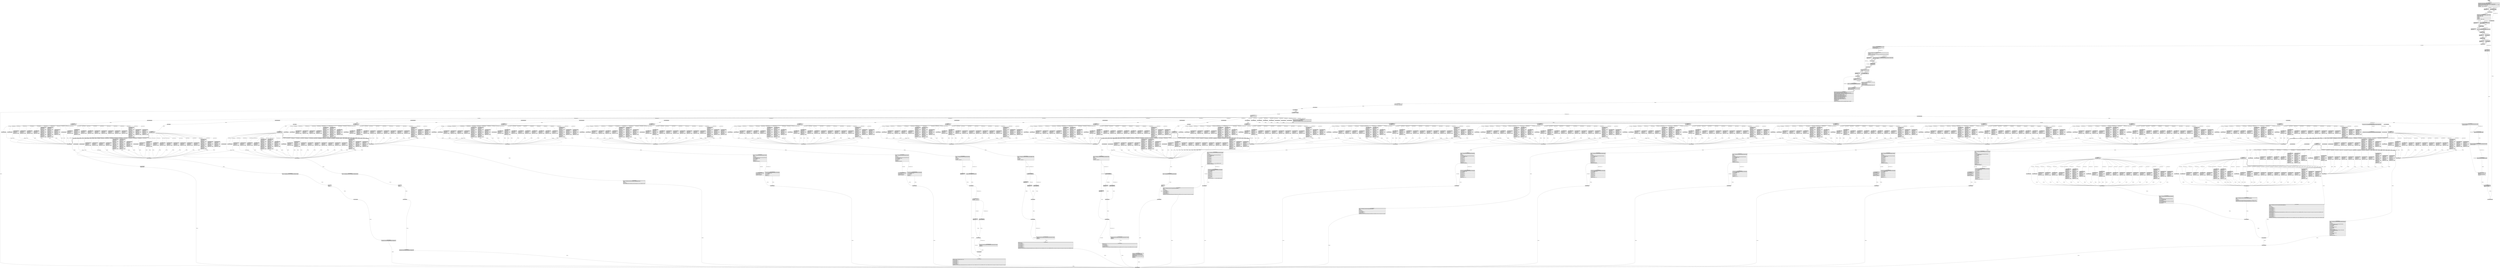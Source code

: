 digraph graphname {
	node [shape=plaintext];
n142109[label=<<table BORDER="0" CELLBORDER="1" CELLSPACING="0">
	<tr><td port="in" bgcolor="lightgray">(142109) BKNormal</td></tr>
	<tr><td port="e0" align="left">graphics.__softwareDirty = false</td></tr>
	<tr><td port="e1" align="left">graphics.set___dirty(false)</td></tr>
	<tr><td port="out"></td></tr>
</table>>];
n142108[label=<<table BORDER="0" CELLBORDER="1" CELLSPACING="0">
	<tr><td port="in" bgcolor="lightgray">(142108) BKNormal</td></tr>
	<tr><td port="e0" align="left">data.destroy()</td></tr>
	<tr><td port="e1" align="left">graphics.__bitmap.image.dirty = true</td></tr>
	<tr><td port="e2" align="left">var fh = graphics.__bitmap.image</td></tr>
	<tr><td port="e3" align="left">fh.version ++</td></tr>
	<tr><td port="out"></td></tr>
</table>>];
n142107[label=<<table BORDER="0" CELLBORDER="1" CELLSPACING="0">
	<tr><td port="in" bgcolor="lightgray">(142107) BKConditional</td></tr>
	<tr><td port="e0" align="left">openfl.display._internal.CairoGraphics.endStroke()</td></tr>
	<tr><td port="out"></td></tr>
</table>>];
n142106[label=<<table BORDER="0" CELLBORDER="1" CELLSPACING="0">
	<tr><td port="in" bgcolor="lightgray">(142106) BKNormal</td></tr>
	<tr><td port="e0" align="left">var _hx_tmp = openfl.display._internal.CairoGraphics.strokeCommands.get_length()</td></tr>
	<tr><td port="e1" align="left">var _hx_tmp = _hx_tmp &gt; 0</td></tr>
	<tr><td port="out"></td></tr>
</table>>];
n142105[label=<<table BORDER="0" CELLBORDER="1" CELLSPACING="0">
	<tr><td port="in" bgcolor="lightgray">(142105) BKConditional</td></tr>
	<tr><td port="e0" align="left">openfl.display._internal.CairoGraphics.endFill()</td></tr>
	<tr><td port="out"></td></tr>
</table>>];
n142104[label=<<table BORDER="0" CELLBORDER="1" CELLSPACING="0">
	<tr><td port="in" bgcolor="lightgray">(142104) BKNormal</td></tr>
	<tr><td port="e0" align="left">var _hx_tmp = openfl.display._internal.CairoGraphics.fillCommands.get_length()</td></tr>
	<tr><td port="e1" align="left">var _hx_tmp = _hx_tmp &gt; 0</td></tr>
	<tr><td port="out"></td></tr>
</table>>];
n142103[label=<<table BORDER="0" CELLBORDER="1" CELLSPACING="0">
	<tr><td port="in" bgcolor="lightgray">(142103) BKNormal</td></tr>
	<tr><td port="out"></td></tr>
</table>>];
n142102[label=<<table BORDER="0" CELLBORDER="1" CELLSPACING="0">
	<tr><td port="in" bgcolor="lightgray">(142102) BKNormal</td></tr>
	<tr><td port="out"></td></tr>
</table>>];
n142101[label=<<table BORDER="0" CELLBORDER="1" CELLSPACING="0">
	<tr><td port="in" bgcolor="lightgray">(142101) BKNormal</td></tr>
	<tr><td port="e0" align="left">data.prev = type</td></tr>
	<tr><td port="out"></td></tr>
</table>>];
n142100[label=<<table BORDER="0" CELLBORDER="1" CELLSPACING="0">
	<tr><td port="in" bgcolor="lightgray">(142100) BKNormal</td></tr>
	<tr><td port="out"></td></tr>
</table>>];
n142099[label=<<table BORDER="0" CELLBORDER="1" CELLSPACING="0">
	<tr><td port="in" bgcolor="lightgray">(142099) BKConditional</td></tr>
	<tr><td port="out"></td></tr>
</table>>];
n142098[label=<<table BORDER="0" CELLBORDER="1" CELLSPACING="0">
	<tr><td port="in" bgcolor="lightgray">(142098) BKConditional</td></tr>
	<tr><td port="out"></td></tr>
</table>>];
n142097[label=<<table BORDER="0" CELLBORDER="1" CELLSPACING="0">
	<tr><td port="in" bgcolor="lightgray">(142097) BKConditional</td></tr>
	<tr><td port="e0" align="left">var data = data</td></tr>
	<tr><td port="e1" align="left">var data = data.oPos</td></tr>
	<tr><td port="e2" align="left">var _hx_tmp = 1</td></tr>
	<tr><td port="e3" align="left">data.oPos = data + _hx_tmp</td></tr>
	<tr><td port="out"></td></tr>
</table>>];
n142096[label=<<table BORDER="0" CELLBORDER="1" CELLSPACING="0">
	<tr><td port="in" bgcolor="lightgray">(142096) BKConditional</td></tr>
	<tr><td port="e0" align="left">var data = data</td></tr>
	<tr><td port="e1" align="left">var data = data.oPos</td></tr>
	<tr><td port="e2" align="left">var _hx_tmp = 1</td></tr>
	<tr><td port="e3" align="left">data.oPos = data + _hx_tmp</td></tr>
	<tr><td port="out"></td></tr>
</table>>];
n142095[label=<<table BORDER="0" CELLBORDER="1" CELLSPACING="0">
	<tr><td port="in" bgcolor="lightgray">(142095) BKConditional</td></tr>
	<tr><td port="e0" align="left">var data = data</td></tr>
	<tr><td port="e1" align="left">var data = data.fPos</td></tr>
	<tr><td port="e2" align="left">var _hx_tmp = 2</td></tr>
	<tr><td port="e3" align="left">data.fPos = data + _hx_tmp</td></tr>
	<tr><td port="out"></td></tr>
</table>>];
n142094[label=<<table BORDER="0" CELLBORDER="1" CELLSPACING="0">
	<tr><td port="in" bgcolor="lightgray">(142094) BKConditional</td></tr>
	<tr><td port="e0" align="left">var data = data</td></tr>
	<tr><td port="e1" align="left">var data = data.fPos</td></tr>
	<tr><td port="e2" align="left">var _hx_tmp = 2</td></tr>
	<tr><td port="e3" align="left">data.fPos = data + _hx_tmp</td></tr>
	<tr><td port="out"></td></tr>
</table>>];
n142093[label=<<table BORDER="0" CELLBORDER="1" CELLSPACING="0">
	<tr><td port="in" bgcolor="lightgray">(142093) BKConditional</td></tr>
	<tr><td port="e0" align="left">var data = data</td></tr>
	<tr><td port="e1" align="left">var data = data.oPos</td></tr>
	<tr><td port="e2" align="left">var _hx_tmp = 4</td></tr>
	<tr><td port="e3" align="left">data.oPos = data + _hx_tmp</td></tr>
	<tr><td port="e4" align="left">var data = data</td></tr>
	<tr><td port="e5" align="left">var data = data.iPos</td></tr>
	<tr><td port="e6" align="left">var _hx_tmp = 1</td></tr>
	<tr><td port="e7" align="left">data.iPos = data + _hx_tmp</td></tr>
	<tr><td port="e8" align="left">var data = data</td></tr>
	<tr><td port="e9" align="left">var data = data.fPos</td></tr>
	<tr><td port="e10" align="left">var _hx_tmp = 2</td></tr>
	<tr><td port="e11" align="left">data.fPos = data + _hx_tmp</td></tr>
	<tr><td port="e12" align="left">var data = data</td></tr>
	<tr><td port="e13" align="left">var data = data.bPos</td></tr>
	<tr><td port="e14" align="left">var _hx_tmp = 1</td></tr>
	<tr><td port="e15" align="left">data.bPos = data + _hx_tmp</td></tr>
	<tr><td port="out"></td></tr>
</table>>];
n142092[label=<<table BORDER="0" CELLBORDER="1" CELLSPACING="0">
	<tr><td port="in" bgcolor="lightgray">(142092) BKConditional</td></tr>
	<tr><td port="e0" align="left">var data = data</td></tr>
	<tr><td port="e1" align="left">var data = data.oPos</td></tr>
	<tr><td port="e2" align="left">var _hx_tmp = 4</td></tr>
	<tr><td port="e3" align="left">data.oPos = data + _hx_tmp</td></tr>
	<tr><td port="e4" align="left">var data = data</td></tr>
	<tr><td port="e5" align="left">var data = data.iiPos</td></tr>
	<tr><td port="e6" align="left">var _hx_tmp = 2</td></tr>
	<tr><td port="e7" align="left">data.iiPos = data + _hx_tmp</td></tr>
	<tr><td port="e8" align="left">var data = data</td></tr>
	<tr><td port="e9" align="left">var data = data.ffPos</td></tr>
	<tr><td port="e10" align="left">var _hx_tmp = 1</td></tr>
	<tr><td port="e11" align="left">data.ffPos = data + _hx_tmp</td></tr>
	<tr><td port="e12" align="left">var data = data</td></tr>
	<tr><td port="e13" align="left">var data = data.fPos</td></tr>
	<tr><td port="e14" align="left">var _hx_tmp = 1</td></tr>
	<tr><td port="e15" align="left">data.fPos = data + _hx_tmp</td></tr>
	<tr><td port="out"></td></tr>
</table>>];
n142091[label=<<table BORDER="0" CELLBORDER="1" CELLSPACING="0">
	<tr><td port="in" bgcolor="lightgray">(142091) BKConditional</td></tr>
	<tr><td port="e0" align="left">var data = data</td></tr>
	<tr><td port="e1" align="left">var data = data.oPos</td></tr>
	<tr><td port="e2" align="left">var _hx_tmp = 2</td></tr>
	<tr><td port="e3" align="left">data.oPos = data + _hx_tmp</td></tr>
	<tr><td port="e4" align="left">var data = data</td></tr>
	<tr><td port="e5" align="left">var data = data.bPos</td></tr>
	<tr><td port="e6" align="left">var _hx_tmp = 2</td></tr>
	<tr><td port="e7" align="left">data.bPos = data + _hx_tmp</td></tr>
	<tr><td port="out"></td></tr>
</table>>];
n142090[label=<<table BORDER="0" CELLBORDER="1" CELLSPACING="0">
	<tr><td port="in" bgcolor="lightgray">(142090) BKConditional</td></tr>
	<tr><td port="out"></td></tr>
</table>>];
n142089[label=<<table BORDER="0" CELLBORDER="1" CELLSPACING="0">
	<tr><td port="in" bgcolor="lightgray">(142089) BKConditional</td></tr>
	<tr><td port="e0" align="left">var data = data</td></tr>
	<tr><td port="e1" align="left">var data = data.oPos</td></tr>
	<tr><td port="e2" align="left">var _hx_tmp = 4</td></tr>
	<tr><td port="e3" align="left">data.oPos = data + _hx_tmp</td></tr>
	<tr><td port="out"></td></tr>
</table>>];
n142088[label=<<table BORDER="0" CELLBORDER="1" CELLSPACING="0">
	<tr><td port="in" bgcolor="lightgray">(142088) BKConditional</td></tr>
	<tr><td port="e0" align="left">var data = data</td></tr>
	<tr><td port="e1" align="left">var data = data.fPos</td></tr>
	<tr><td port="e2" align="left">var _hx_tmp = 5</td></tr>
	<tr><td port="e3" align="left">data.fPos = data + _hx_tmp</td></tr>
	<tr><td port="e4" align="left">var data = data</td></tr>
	<tr><td port="e5" align="left">var data = data.oPos</td></tr>
	<tr><td port="e6" align="left">var _hx_tmp = 1</td></tr>
	<tr><td port="e7" align="left">data.oPos = data + _hx_tmp</td></tr>
	<tr><td port="out"></td></tr>
</table>>];
n142087[label=<<table BORDER="0" CELLBORDER="1" CELLSPACING="0">
	<tr><td port="in" bgcolor="lightgray">(142087) BKConditional</td></tr>
	<tr><td port="e0" align="left">var data = data</td></tr>
	<tr><td port="e1" align="left">var data = data.fPos</td></tr>
	<tr><td port="e2" align="left">var _hx_tmp = 4</td></tr>
	<tr><td port="e3" align="left">data.fPos = data + _hx_tmp</td></tr>
	<tr><td port="out"></td></tr>
</table>>];
n142086[label=<<table BORDER="0" CELLBORDER="1" CELLSPACING="0">
	<tr><td port="in" bgcolor="lightgray">(142086) BKConditional</td></tr>
	<tr><td port="e0" align="left">var data = data</td></tr>
	<tr><td port="e1" align="left">var data = data.oPos</td></tr>
	<tr><td port="e2" align="left">var _hx_tmp = 3</td></tr>
	<tr><td port="e3" align="left">data.oPos = data + _hx_tmp</td></tr>
	<tr><td port="out"></td></tr>
</table>>];
n142085[label=<<table BORDER="0" CELLBORDER="1" CELLSPACING="0">
	<tr><td port="in" bgcolor="lightgray">(142085) BKConditional</td></tr>
	<tr><td port="e0" align="left">var data = data</td></tr>
	<tr><td port="e1" align="left">var data = data.fPos</td></tr>
	<tr><td port="e2" align="left">var _hx_tmp = 4</td></tr>
	<tr><td port="e3" align="left">data.fPos = data + _hx_tmp</td></tr>
	<tr><td port="out"></td></tr>
</table>>];
n142084[label=<<table BORDER="0" CELLBORDER="1" CELLSPACING="0">
	<tr><td port="in" bgcolor="lightgray">(142084) BKConditional</td></tr>
	<tr><td port="e0" align="left">var data = data</td></tr>
	<tr><td port="e1" align="left">var data = data.fPos</td></tr>
	<tr><td port="e2" align="left">var _hx_tmp = 3</td></tr>
	<tr><td port="e3" align="left">data.fPos = data + _hx_tmp</td></tr>
	<tr><td port="out"></td></tr>
</table>>];
n142083[label=<<table BORDER="0" CELLBORDER="1" CELLSPACING="0">
	<tr><td port="in" bgcolor="lightgray">(142083) BKConditional</td></tr>
	<tr><td port="e0" align="left">var data = data</td></tr>
	<tr><td port="e1" align="left">var data = data.fPos</td></tr>
	<tr><td port="e2" align="left">var _hx_tmp = 4</td></tr>
	<tr><td port="e3" align="left">data.fPos = data + _hx_tmp</td></tr>
	<tr><td port="out"></td></tr>
</table>>];
n142082[label=<<table BORDER="0" CELLBORDER="1" CELLSPACING="0">
	<tr><td port="in" bgcolor="lightgray">(142082) BKConditional</td></tr>
	<tr><td port="e0" align="left">var data = data</td></tr>
	<tr><td port="e1" align="left">var data = data.fPos</td></tr>
	<tr><td port="e2" align="left">var _hx_tmp = 6</td></tr>
	<tr><td port="e3" align="left">data.fPos = data + _hx_tmp</td></tr>
	<tr><td port="out"></td></tr>
</table>>];
n142081[label=<<table BORDER="0" CELLBORDER="1" CELLSPACING="0">
	<tr><td port="in" bgcolor="lightgray">(142081) BKConditional</td></tr>
	<tr><td port="e0" align="left">var data = data</td></tr>
	<tr><td port="e1" align="left">var data = data.oPos</td></tr>
	<tr><td port="e2" align="left">var _hx_tmp = 1</td></tr>
	<tr><td port="e3" align="left">data.oPos = data + _hx_tmp</td></tr>
	<tr><td port="out"></td></tr>
</table>>];
n142080[label=<<table BORDER="0" CELLBORDER="1" CELLSPACING="0">
	<tr><td port="in" bgcolor="lightgray">(142080) BKConditional</td></tr>
	<tr><td port="e0" align="left">var data = data</td></tr>
	<tr><td port="e1" align="left">var data = data.oPos</td></tr>
	<tr><td port="e2" align="left">var _hx_tmp = 4</td></tr>
	<tr><td port="e3" align="left">data.oPos = data + _hx_tmp</td></tr>
	<tr><td port="e4" align="left">var data = data</td></tr>
	<tr><td port="e5" align="left">var data = data.iiPos</td></tr>
	<tr><td port="e6" align="left">var _hx_tmp = 2</td></tr>
	<tr><td port="e7" align="left">data.iiPos = data + _hx_tmp</td></tr>
	<tr><td port="e8" align="left">var data = data</td></tr>
	<tr><td port="e9" align="left">var data = data.ffPos</td></tr>
	<tr><td port="e10" align="left">var _hx_tmp = 1</td></tr>
	<tr><td port="e11" align="left">data.ffPos = data + _hx_tmp</td></tr>
	<tr><td port="e12" align="left">var data = data</td></tr>
	<tr><td port="e13" align="left">var data = data.fPos</td></tr>
	<tr><td port="e14" align="left">var _hx_tmp = 1</td></tr>
	<tr><td port="e15" align="left">data.fPos = data + _hx_tmp</td></tr>
	<tr><td port="out"></td></tr>
</table>>];
n142079[label=<<table BORDER="0" CELLBORDER="1" CELLSPACING="0">
	<tr><td port="in" bgcolor="lightgray">(142079) BKConditional</td></tr>
	<tr><td port="e0" align="left">var data = data</td></tr>
	<tr><td port="e1" align="left">var data = data.iPos</td></tr>
	<tr><td port="e2" align="left">var _hx_tmp = 1</td></tr>
	<tr><td port="e3" align="left">data.iPos = data + _hx_tmp</td></tr>
	<tr><td port="e4" align="left">var data = data</td></tr>
	<tr><td port="e5" align="left">var data = data.fPos</td></tr>
	<tr><td port="e6" align="left">var _hx_tmp = 1</td></tr>
	<tr><td port="e7" align="left">data.fPos = data + _hx_tmp</td></tr>
	<tr><td port="out"></td></tr>
</table>>];
n142078[label=<<table BORDER="0" CELLBORDER="1" CELLSPACING="0">
	<tr><td port="in" bgcolor="lightgray">(142078) BKConditional</td></tr>
	<tr><td port="e0" align="left">var data = data</td></tr>
	<tr><td port="e1" align="left">var data = data.oPos</td></tr>
	<tr><td port="e2" align="left">var _hx_tmp = 2</td></tr>
	<tr><td port="e3" align="left">data.oPos = data + _hx_tmp</td></tr>
	<tr><td port="e4" align="left">var data = data</td></tr>
	<tr><td port="e5" align="left">var data = data.bPos</td></tr>
	<tr><td port="e6" align="left">var _hx_tmp = 2</td></tr>
	<tr><td port="e7" align="left">data.bPos = data + _hx_tmp</td></tr>
	<tr><td port="out"></td></tr>
</table>>];
n142077[label=<<table BORDER="0" CELLBORDER="1" CELLSPACING="0">
	<tr><td port="in" bgcolor="lightgray">(142077) BKSub</td></tr>
	<tr><td port="e0" align="left">var ` = data.prev</td></tr>
	<tr><td port="e1" align="left">var _hx_tmp = enumIndex `</td></tr>
	<tr><td port="out"></td></tr>
</table>>];
n142076[label=<<table BORDER="0" CELLBORDER="1" CELLSPACING="0">
	<tr><td port="in" bgcolor="lightgray">(142076) BKConditional</td></tr>
	<tr><td port="out"></td></tr>
</table>>];
n142075[label=<<table BORDER="0" CELLBORDER="1" CELLSPACING="0">
	<tr><td port="in" bgcolor="lightgray">(142075) BKNormal</td></tr>
	<tr><td port="e0" align="left">openfl.display._internal.CairoGraphics.fillCommands.windingNonZero()</td></tr>
	<tr><td port="out"></td></tr>
</table>>];
n142074[label=<<table BORDER="0" CELLBORDER="1" CELLSPACING="0">
	<tr><td port="in" bgcolor="lightgray">(142074) BKNormal</td></tr>
	<tr><td port="out"></td></tr>
</table>>];
n142073[label=<<table BORDER="0" CELLBORDER="1" CELLSPACING="0">
	<tr><td port="in" bgcolor="lightgray">(142073) BKSub</td></tr>
	<tr><td port="e0" align="left">var this</td></tr>
	<tr><td port="e1" align="left">this = data</td></tr>
	<tr><td port="out"></td></tr>
</table>>];
n142072[label=<<table BORDER="0" CELLBORDER="1" CELLSPACING="0">
	<tr><td port="in" bgcolor="lightgray">(142072) BKNormal</td></tr>
	<tr><td port="e0" align="left">data.prev = openfl.display._internal.DrawCommandType.WINDING_NON_ZERO</td></tr>
	<tr><td port="out"></td></tr>
</table>>];
n142071[label=<<table BORDER="0" CELLBORDER="1" CELLSPACING="0">
	<tr><td port="in" bgcolor="lightgray">(142071) BKNormal</td></tr>
	<tr><td port="out"></td></tr>
</table>>];
n142070[label=<<table BORDER="0" CELLBORDER="1" CELLSPACING="0">
	<tr><td port="in" bgcolor="lightgray">(142070) BKConditional</td></tr>
	<tr><td port="out"></td></tr>
</table>>];
n142069[label=<<table BORDER="0" CELLBORDER="1" CELLSPACING="0">
	<tr><td port="in" bgcolor="lightgray">(142069) BKConditional</td></tr>
	<tr><td port="out"></td></tr>
</table>>];
n142068[label=<<table BORDER="0" CELLBORDER="1" CELLSPACING="0">
	<tr><td port="in" bgcolor="lightgray">(142068) BKConditional</td></tr>
	<tr><td port="e0" align="left">var data = data</td></tr>
	<tr><td port="e1" align="left">var data = data.oPos</td></tr>
	<tr><td port="e2" align="left">var _hx_tmp = 1</td></tr>
	<tr><td port="e3" align="left">data.oPos = data + _hx_tmp</td></tr>
	<tr><td port="out"></td></tr>
</table>>];
n142067[label=<<table BORDER="0" CELLBORDER="1" CELLSPACING="0">
	<tr><td port="in" bgcolor="lightgray">(142067) BKConditional</td></tr>
	<tr><td port="e0" align="left">var data = data</td></tr>
	<tr><td port="e1" align="left">var data = data.oPos</td></tr>
	<tr><td port="e2" align="left">var _hx_tmp = 1</td></tr>
	<tr><td port="e3" align="left">data.oPos = data + _hx_tmp</td></tr>
	<tr><td port="out"></td></tr>
</table>>];
n142066[label=<<table BORDER="0" CELLBORDER="1" CELLSPACING="0">
	<tr><td port="in" bgcolor="lightgray">(142066) BKConditional</td></tr>
	<tr><td port="e0" align="left">var data = data</td></tr>
	<tr><td port="e1" align="left">var data = data.fPos</td></tr>
	<tr><td port="e2" align="left">var _hx_tmp = 2</td></tr>
	<tr><td port="e3" align="left">data.fPos = data + _hx_tmp</td></tr>
	<tr><td port="out"></td></tr>
</table>>];
n142065[label=<<table BORDER="0" CELLBORDER="1" CELLSPACING="0">
	<tr><td port="in" bgcolor="lightgray">(142065) BKConditional</td></tr>
	<tr><td port="e0" align="left">var data = data</td></tr>
	<tr><td port="e1" align="left">var data = data.fPos</td></tr>
	<tr><td port="e2" align="left">var _hx_tmp = 2</td></tr>
	<tr><td port="e3" align="left">data.fPos = data + _hx_tmp</td></tr>
	<tr><td port="out"></td></tr>
</table>>];
n142064[label=<<table BORDER="0" CELLBORDER="1" CELLSPACING="0">
	<tr><td port="in" bgcolor="lightgray">(142064) BKConditional</td></tr>
	<tr><td port="e0" align="left">var data = data</td></tr>
	<tr><td port="e1" align="left">var data = data.oPos</td></tr>
	<tr><td port="e2" align="left">var _hx_tmp = 4</td></tr>
	<tr><td port="e3" align="left">data.oPos = data + _hx_tmp</td></tr>
	<tr><td port="e4" align="left">var data = data</td></tr>
	<tr><td port="e5" align="left">var data = data.iPos</td></tr>
	<tr><td port="e6" align="left">var _hx_tmp = 1</td></tr>
	<tr><td port="e7" align="left">data.iPos = data + _hx_tmp</td></tr>
	<tr><td port="e8" align="left">var data = data</td></tr>
	<tr><td port="e9" align="left">var data = data.fPos</td></tr>
	<tr><td port="e10" align="left">var _hx_tmp = 2</td></tr>
	<tr><td port="e11" align="left">data.fPos = data + _hx_tmp</td></tr>
	<tr><td port="e12" align="left">var data = data</td></tr>
	<tr><td port="e13" align="left">var data = data.bPos</td></tr>
	<tr><td port="e14" align="left">var _hx_tmp = 1</td></tr>
	<tr><td port="e15" align="left">data.bPos = data + _hx_tmp</td></tr>
	<tr><td port="out"></td></tr>
</table>>];
n142063[label=<<table BORDER="0" CELLBORDER="1" CELLSPACING="0">
	<tr><td port="in" bgcolor="lightgray">(142063) BKConditional</td></tr>
	<tr><td port="e0" align="left">var data = data</td></tr>
	<tr><td port="e1" align="left">var data = data.oPos</td></tr>
	<tr><td port="e2" align="left">var _hx_tmp = 4</td></tr>
	<tr><td port="e3" align="left">data.oPos = data + _hx_tmp</td></tr>
	<tr><td port="e4" align="left">var data = data</td></tr>
	<tr><td port="e5" align="left">var data = data.iiPos</td></tr>
	<tr><td port="e6" align="left">var _hx_tmp = 2</td></tr>
	<tr><td port="e7" align="left">data.iiPos = data + _hx_tmp</td></tr>
	<tr><td port="e8" align="left">var data = data</td></tr>
	<tr><td port="e9" align="left">var data = data.ffPos</td></tr>
	<tr><td port="e10" align="left">var _hx_tmp = 1</td></tr>
	<tr><td port="e11" align="left">data.ffPos = data + _hx_tmp</td></tr>
	<tr><td port="e12" align="left">var data = data</td></tr>
	<tr><td port="e13" align="left">var data = data.fPos</td></tr>
	<tr><td port="e14" align="left">var _hx_tmp = 1</td></tr>
	<tr><td port="e15" align="left">data.fPos = data + _hx_tmp</td></tr>
	<tr><td port="out"></td></tr>
</table>>];
n142062[label=<<table BORDER="0" CELLBORDER="1" CELLSPACING="0">
	<tr><td port="in" bgcolor="lightgray">(142062) BKConditional</td></tr>
	<tr><td port="e0" align="left">var data = data</td></tr>
	<tr><td port="e1" align="left">var data = data.oPos</td></tr>
	<tr><td port="e2" align="left">var _hx_tmp = 2</td></tr>
	<tr><td port="e3" align="left">data.oPos = data + _hx_tmp</td></tr>
	<tr><td port="e4" align="left">var data = data</td></tr>
	<tr><td port="e5" align="left">var data = data.bPos</td></tr>
	<tr><td port="e6" align="left">var _hx_tmp = 2</td></tr>
	<tr><td port="e7" align="left">data.bPos = data + _hx_tmp</td></tr>
	<tr><td port="out"></td></tr>
</table>>];
n142061[label=<<table BORDER="0" CELLBORDER="1" CELLSPACING="0">
	<tr><td port="in" bgcolor="lightgray">(142061) BKConditional</td></tr>
	<tr><td port="out"></td></tr>
</table>>];
n142060[label=<<table BORDER="0" CELLBORDER="1" CELLSPACING="0">
	<tr><td port="in" bgcolor="lightgray">(142060) BKConditional</td></tr>
	<tr><td port="e0" align="left">var data = data</td></tr>
	<tr><td port="e1" align="left">var data = data.oPos</td></tr>
	<tr><td port="e2" align="left">var _hx_tmp = 4</td></tr>
	<tr><td port="e3" align="left">data.oPos = data + _hx_tmp</td></tr>
	<tr><td port="out"></td></tr>
</table>>];
n142059[label=<<table BORDER="0" CELLBORDER="1" CELLSPACING="0">
	<tr><td port="in" bgcolor="lightgray">(142059) BKConditional</td></tr>
	<tr><td port="e0" align="left">var data = data</td></tr>
	<tr><td port="e1" align="left">var data = data.fPos</td></tr>
	<tr><td port="e2" align="left">var _hx_tmp = 5</td></tr>
	<tr><td port="e3" align="left">data.fPos = data + _hx_tmp</td></tr>
	<tr><td port="e4" align="left">var data = data</td></tr>
	<tr><td port="e5" align="left">var data = data.oPos</td></tr>
	<tr><td port="e6" align="left">var _hx_tmp = 1</td></tr>
	<tr><td port="e7" align="left">data.oPos = data + _hx_tmp</td></tr>
	<tr><td port="out"></td></tr>
</table>>];
n142058[label=<<table BORDER="0" CELLBORDER="1" CELLSPACING="0">
	<tr><td port="in" bgcolor="lightgray">(142058) BKConditional</td></tr>
	<tr><td port="e0" align="left">var data = data</td></tr>
	<tr><td port="e1" align="left">var data = data.fPos</td></tr>
	<tr><td port="e2" align="left">var _hx_tmp = 4</td></tr>
	<tr><td port="e3" align="left">data.fPos = data + _hx_tmp</td></tr>
	<tr><td port="out"></td></tr>
</table>>];
n142057[label=<<table BORDER="0" CELLBORDER="1" CELLSPACING="0">
	<tr><td port="in" bgcolor="lightgray">(142057) BKConditional</td></tr>
	<tr><td port="e0" align="left">var data = data</td></tr>
	<tr><td port="e1" align="left">var data = data.oPos</td></tr>
	<tr><td port="e2" align="left">var _hx_tmp = 3</td></tr>
	<tr><td port="e3" align="left">data.oPos = data + _hx_tmp</td></tr>
	<tr><td port="out"></td></tr>
</table>>];
n142056[label=<<table BORDER="0" CELLBORDER="1" CELLSPACING="0">
	<tr><td port="in" bgcolor="lightgray">(142056) BKConditional</td></tr>
	<tr><td port="e0" align="left">var data = data</td></tr>
	<tr><td port="e1" align="left">var data = data.fPos</td></tr>
	<tr><td port="e2" align="left">var _hx_tmp = 4</td></tr>
	<tr><td port="e3" align="left">data.fPos = data + _hx_tmp</td></tr>
	<tr><td port="out"></td></tr>
</table>>];
n142055[label=<<table BORDER="0" CELLBORDER="1" CELLSPACING="0">
	<tr><td port="in" bgcolor="lightgray">(142055) BKConditional</td></tr>
	<tr><td port="e0" align="left">var data = data</td></tr>
	<tr><td port="e1" align="left">var data = data.fPos</td></tr>
	<tr><td port="e2" align="left">var _hx_tmp = 3</td></tr>
	<tr><td port="e3" align="left">data.fPos = data + _hx_tmp</td></tr>
	<tr><td port="out"></td></tr>
</table>>];
n142054[label=<<table BORDER="0" CELLBORDER="1" CELLSPACING="0">
	<tr><td port="in" bgcolor="lightgray">(142054) BKConditional</td></tr>
	<tr><td port="e0" align="left">var data = data</td></tr>
	<tr><td port="e1" align="left">var data = data.fPos</td></tr>
	<tr><td port="e2" align="left">var _hx_tmp = 4</td></tr>
	<tr><td port="e3" align="left">data.fPos = data + _hx_tmp</td></tr>
	<tr><td port="out"></td></tr>
</table>>];
n142053[label=<<table BORDER="0" CELLBORDER="1" CELLSPACING="0">
	<tr><td port="in" bgcolor="lightgray">(142053) BKConditional</td></tr>
	<tr><td port="e0" align="left">var data = data</td></tr>
	<tr><td port="e1" align="left">var data = data.fPos</td></tr>
	<tr><td port="e2" align="left">var _hx_tmp = 6</td></tr>
	<tr><td port="e3" align="left">data.fPos = data + _hx_tmp</td></tr>
	<tr><td port="out"></td></tr>
</table>>];
n142052[label=<<table BORDER="0" CELLBORDER="1" CELLSPACING="0">
	<tr><td port="in" bgcolor="lightgray">(142052) BKConditional</td></tr>
	<tr><td port="e0" align="left">var data = data</td></tr>
	<tr><td port="e1" align="left">var data = data.oPos</td></tr>
	<tr><td port="e2" align="left">var _hx_tmp = 1</td></tr>
	<tr><td port="e3" align="left">data.oPos = data + _hx_tmp</td></tr>
	<tr><td port="out"></td></tr>
</table>>];
n142051[label=<<table BORDER="0" CELLBORDER="1" CELLSPACING="0">
	<tr><td port="in" bgcolor="lightgray">(142051) BKConditional</td></tr>
	<tr><td port="e0" align="left">var data = data</td></tr>
	<tr><td port="e1" align="left">var data = data.oPos</td></tr>
	<tr><td port="e2" align="left">var _hx_tmp = 4</td></tr>
	<tr><td port="e3" align="left">data.oPos = data + _hx_tmp</td></tr>
	<tr><td port="e4" align="left">var data = data</td></tr>
	<tr><td port="e5" align="left">var data = data.iiPos</td></tr>
	<tr><td port="e6" align="left">var _hx_tmp = 2</td></tr>
	<tr><td port="e7" align="left">data.iiPos = data + _hx_tmp</td></tr>
	<tr><td port="e8" align="left">var data = data</td></tr>
	<tr><td port="e9" align="left">var data = data.ffPos</td></tr>
	<tr><td port="e10" align="left">var _hx_tmp = 1</td></tr>
	<tr><td port="e11" align="left">data.ffPos = data + _hx_tmp</td></tr>
	<tr><td port="e12" align="left">var data = data</td></tr>
	<tr><td port="e13" align="left">var data = data.fPos</td></tr>
	<tr><td port="e14" align="left">var _hx_tmp = 1</td></tr>
	<tr><td port="e15" align="left">data.fPos = data + _hx_tmp</td></tr>
	<tr><td port="out"></td></tr>
</table>>];
n142050[label=<<table BORDER="0" CELLBORDER="1" CELLSPACING="0">
	<tr><td port="in" bgcolor="lightgray">(142050) BKConditional</td></tr>
	<tr><td port="e0" align="left">var data = data</td></tr>
	<tr><td port="e1" align="left">var data = data.iPos</td></tr>
	<tr><td port="e2" align="left">var _hx_tmp = 1</td></tr>
	<tr><td port="e3" align="left">data.iPos = data + _hx_tmp</td></tr>
	<tr><td port="e4" align="left">var data = data</td></tr>
	<tr><td port="e5" align="left">var data = data.fPos</td></tr>
	<tr><td port="e6" align="left">var _hx_tmp = 1</td></tr>
	<tr><td port="e7" align="left">data.fPos = data + _hx_tmp</td></tr>
	<tr><td port="out"></td></tr>
</table>>];
n142049[label=<<table BORDER="0" CELLBORDER="1" CELLSPACING="0">
	<tr><td port="in" bgcolor="lightgray">(142049) BKConditional</td></tr>
	<tr><td port="e0" align="left">var data = data</td></tr>
	<tr><td port="e1" align="left">var data = data.oPos</td></tr>
	<tr><td port="e2" align="left">var _hx_tmp = 2</td></tr>
	<tr><td port="e3" align="left">data.oPos = data + _hx_tmp</td></tr>
	<tr><td port="e4" align="left">var data = data</td></tr>
	<tr><td port="e5" align="left">var data = data.bPos</td></tr>
	<tr><td port="e6" align="left">var _hx_tmp = 2</td></tr>
	<tr><td port="e7" align="left">data.bPos = data + _hx_tmp</td></tr>
	<tr><td port="out"></td></tr>
</table>>];
n142048[label=<<table BORDER="0" CELLBORDER="1" CELLSPACING="0">
	<tr><td port="in" bgcolor="lightgray">(142048) BKSub</td></tr>
	<tr><td port="e0" align="left">var ` = data.prev</td></tr>
	<tr><td port="e1" align="left">var _hx_tmp = enumIndex `</td></tr>
	<tr><td port="out"></td></tr>
</table>>];
n142047[label=<<table BORDER="0" CELLBORDER="1" CELLSPACING="0">
	<tr><td port="in" bgcolor="lightgray">(142047) BKSub</td></tr>
	<tr><td port="out"></td></tr>
</table>>];
n142046[label=<<table BORDER="0" CELLBORDER="1" CELLSPACING="0">
	<tr><td port="in" bgcolor="lightgray">(142046) BKConditional</td></tr>
	<tr><td port="out"></td></tr>
</table>>];
n142045[label=<<table BORDER="0" CELLBORDER="1" CELLSPACING="0">
	<tr><td port="in" bgcolor="lightgray">(142045) BKNormal</td></tr>
	<tr><td port="e0" align="left">openfl.display._internal.CairoGraphics.fillCommands.windingEvenOdd()</td></tr>
	<tr><td port="out"></td></tr>
</table>>];
n142044[label=<<table BORDER="0" CELLBORDER="1" CELLSPACING="0">
	<tr><td port="in" bgcolor="lightgray">(142044) BKNormal</td></tr>
	<tr><td port="out"></td></tr>
</table>>];
n142043[label=<<table BORDER="0" CELLBORDER="1" CELLSPACING="0">
	<tr><td port="in" bgcolor="lightgray">(142043) BKSub</td></tr>
	<tr><td port="e0" align="left">var this</td></tr>
	<tr><td port="e1" align="left">this = data</td></tr>
	<tr><td port="out"></td></tr>
</table>>];
n142042[label=<<table BORDER="0" CELLBORDER="1" CELLSPACING="0">
	<tr><td port="in" bgcolor="lightgray">(142042) BKNormal</td></tr>
	<tr><td port="e0" align="left">data.prev = openfl.display._internal.DrawCommandType.WINDING_EVEN_ODD</td></tr>
	<tr><td port="out"></td></tr>
</table>>];
n142041[label=<<table BORDER="0" CELLBORDER="1" CELLSPACING="0">
	<tr><td port="in" bgcolor="lightgray">(142041) BKNormal</td></tr>
	<tr><td port="out"></td></tr>
</table>>];
n142040[label=<<table BORDER="0" CELLBORDER="1" CELLSPACING="0">
	<tr><td port="in" bgcolor="lightgray">(142040) BKConditional</td></tr>
	<tr><td port="out"></td></tr>
</table>>];
n142039[label=<<table BORDER="0" CELLBORDER="1" CELLSPACING="0">
	<tr><td port="in" bgcolor="lightgray">(142039) BKConditional</td></tr>
	<tr><td port="out"></td></tr>
</table>>];
n142038[label=<<table BORDER="0" CELLBORDER="1" CELLSPACING="0">
	<tr><td port="in" bgcolor="lightgray">(142038) BKConditional</td></tr>
	<tr><td port="e0" align="left">var data = data</td></tr>
	<tr><td port="e1" align="left">var data = data.oPos</td></tr>
	<tr><td port="e2" align="left">var _hx_tmp = 1</td></tr>
	<tr><td port="e3" align="left">data.oPos = data + _hx_tmp</td></tr>
	<tr><td port="out"></td></tr>
</table>>];
n142037[label=<<table BORDER="0" CELLBORDER="1" CELLSPACING="0">
	<tr><td port="in" bgcolor="lightgray">(142037) BKConditional</td></tr>
	<tr><td port="e0" align="left">var data = data</td></tr>
	<tr><td port="e1" align="left">var data = data.oPos</td></tr>
	<tr><td port="e2" align="left">var _hx_tmp = 1</td></tr>
	<tr><td port="e3" align="left">data.oPos = data + _hx_tmp</td></tr>
	<tr><td port="out"></td></tr>
</table>>];
n142036[label=<<table BORDER="0" CELLBORDER="1" CELLSPACING="0">
	<tr><td port="in" bgcolor="lightgray">(142036) BKConditional</td></tr>
	<tr><td port="e0" align="left">var data = data</td></tr>
	<tr><td port="e1" align="left">var data = data.fPos</td></tr>
	<tr><td port="e2" align="left">var _hx_tmp = 2</td></tr>
	<tr><td port="e3" align="left">data.fPos = data + _hx_tmp</td></tr>
	<tr><td port="out"></td></tr>
</table>>];
n142035[label=<<table BORDER="0" CELLBORDER="1" CELLSPACING="0">
	<tr><td port="in" bgcolor="lightgray">(142035) BKConditional</td></tr>
	<tr><td port="e0" align="left">var data = data</td></tr>
	<tr><td port="e1" align="left">var data = data.fPos</td></tr>
	<tr><td port="e2" align="left">var _hx_tmp = 2</td></tr>
	<tr><td port="e3" align="left">data.fPos = data + _hx_tmp</td></tr>
	<tr><td port="out"></td></tr>
</table>>];
n142034[label=<<table BORDER="0" CELLBORDER="1" CELLSPACING="0">
	<tr><td port="in" bgcolor="lightgray">(142034) BKConditional</td></tr>
	<tr><td port="e0" align="left">var data = data</td></tr>
	<tr><td port="e1" align="left">var data = data.oPos</td></tr>
	<tr><td port="e2" align="left">var _hx_tmp = 4</td></tr>
	<tr><td port="e3" align="left">data.oPos = data + _hx_tmp</td></tr>
	<tr><td port="e4" align="left">var data = data</td></tr>
	<tr><td port="e5" align="left">var data = data.iPos</td></tr>
	<tr><td port="e6" align="left">var _hx_tmp = 1</td></tr>
	<tr><td port="e7" align="left">data.iPos = data + _hx_tmp</td></tr>
	<tr><td port="e8" align="left">var data = data</td></tr>
	<tr><td port="e9" align="left">var data = data.fPos</td></tr>
	<tr><td port="e10" align="left">var _hx_tmp = 2</td></tr>
	<tr><td port="e11" align="left">data.fPos = data + _hx_tmp</td></tr>
	<tr><td port="e12" align="left">var data = data</td></tr>
	<tr><td port="e13" align="left">var data = data.bPos</td></tr>
	<tr><td port="e14" align="left">var _hx_tmp = 1</td></tr>
	<tr><td port="e15" align="left">data.bPos = data + _hx_tmp</td></tr>
	<tr><td port="out"></td></tr>
</table>>];
n142033[label=<<table BORDER="0" CELLBORDER="1" CELLSPACING="0">
	<tr><td port="in" bgcolor="lightgray">(142033) BKConditional</td></tr>
	<tr><td port="e0" align="left">var data = data</td></tr>
	<tr><td port="e1" align="left">var data = data.oPos</td></tr>
	<tr><td port="e2" align="left">var _hx_tmp = 4</td></tr>
	<tr><td port="e3" align="left">data.oPos = data + _hx_tmp</td></tr>
	<tr><td port="e4" align="left">var data = data</td></tr>
	<tr><td port="e5" align="left">var data = data.iiPos</td></tr>
	<tr><td port="e6" align="left">var _hx_tmp = 2</td></tr>
	<tr><td port="e7" align="left">data.iiPos = data + _hx_tmp</td></tr>
	<tr><td port="e8" align="left">var data = data</td></tr>
	<tr><td port="e9" align="left">var data = data.ffPos</td></tr>
	<tr><td port="e10" align="left">var _hx_tmp = 1</td></tr>
	<tr><td port="e11" align="left">data.ffPos = data + _hx_tmp</td></tr>
	<tr><td port="e12" align="left">var data = data</td></tr>
	<tr><td port="e13" align="left">var data = data.fPos</td></tr>
	<tr><td port="e14" align="left">var _hx_tmp = 1</td></tr>
	<tr><td port="e15" align="left">data.fPos = data + _hx_tmp</td></tr>
	<tr><td port="out"></td></tr>
</table>>];
n142032[label=<<table BORDER="0" CELLBORDER="1" CELLSPACING="0">
	<tr><td port="in" bgcolor="lightgray">(142032) BKConditional</td></tr>
	<tr><td port="e0" align="left">var data = data</td></tr>
	<tr><td port="e1" align="left">var data = data.oPos</td></tr>
	<tr><td port="e2" align="left">var _hx_tmp = 2</td></tr>
	<tr><td port="e3" align="left">data.oPos = data + _hx_tmp</td></tr>
	<tr><td port="e4" align="left">var data = data</td></tr>
	<tr><td port="e5" align="left">var data = data.bPos</td></tr>
	<tr><td port="e6" align="left">var _hx_tmp = 2</td></tr>
	<tr><td port="e7" align="left">data.bPos = data + _hx_tmp</td></tr>
	<tr><td port="out"></td></tr>
</table>>];
n142031[label=<<table BORDER="0" CELLBORDER="1" CELLSPACING="0">
	<tr><td port="in" bgcolor="lightgray">(142031) BKConditional</td></tr>
	<tr><td port="out"></td></tr>
</table>>];
n142030[label=<<table BORDER="0" CELLBORDER="1" CELLSPACING="0">
	<tr><td port="in" bgcolor="lightgray">(142030) BKConditional</td></tr>
	<tr><td port="e0" align="left">var data = data</td></tr>
	<tr><td port="e1" align="left">var data = data.oPos</td></tr>
	<tr><td port="e2" align="left">var _hx_tmp = 4</td></tr>
	<tr><td port="e3" align="left">data.oPos = data + _hx_tmp</td></tr>
	<tr><td port="out"></td></tr>
</table>>];
n142029[label=<<table BORDER="0" CELLBORDER="1" CELLSPACING="0">
	<tr><td port="in" bgcolor="lightgray">(142029) BKConditional</td></tr>
	<tr><td port="e0" align="left">var data = data</td></tr>
	<tr><td port="e1" align="left">var data = data.fPos</td></tr>
	<tr><td port="e2" align="left">var _hx_tmp = 5</td></tr>
	<tr><td port="e3" align="left">data.fPos = data + _hx_tmp</td></tr>
	<tr><td port="e4" align="left">var data = data</td></tr>
	<tr><td port="e5" align="left">var data = data.oPos</td></tr>
	<tr><td port="e6" align="left">var _hx_tmp = 1</td></tr>
	<tr><td port="e7" align="left">data.oPos = data + _hx_tmp</td></tr>
	<tr><td port="out"></td></tr>
</table>>];
n142028[label=<<table BORDER="0" CELLBORDER="1" CELLSPACING="0">
	<tr><td port="in" bgcolor="lightgray">(142028) BKConditional</td></tr>
	<tr><td port="e0" align="left">var data = data</td></tr>
	<tr><td port="e1" align="left">var data = data.fPos</td></tr>
	<tr><td port="e2" align="left">var _hx_tmp = 4</td></tr>
	<tr><td port="e3" align="left">data.fPos = data + _hx_tmp</td></tr>
	<tr><td port="out"></td></tr>
</table>>];
n142027[label=<<table BORDER="0" CELLBORDER="1" CELLSPACING="0">
	<tr><td port="in" bgcolor="lightgray">(142027) BKConditional</td></tr>
	<tr><td port="e0" align="left">var data = data</td></tr>
	<tr><td port="e1" align="left">var data = data.oPos</td></tr>
	<tr><td port="e2" align="left">var _hx_tmp = 3</td></tr>
	<tr><td port="e3" align="left">data.oPos = data + _hx_tmp</td></tr>
	<tr><td port="out"></td></tr>
</table>>];
n142026[label=<<table BORDER="0" CELLBORDER="1" CELLSPACING="0">
	<tr><td port="in" bgcolor="lightgray">(142026) BKConditional</td></tr>
	<tr><td port="e0" align="left">var data = data</td></tr>
	<tr><td port="e1" align="left">var data = data.fPos</td></tr>
	<tr><td port="e2" align="left">var _hx_tmp = 4</td></tr>
	<tr><td port="e3" align="left">data.fPos = data + _hx_tmp</td></tr>
	<tr><td port="out"></td></tr>
</table>>];
n142025[label=<<table BORDER="0" CELLBORDER="1" CELLSPACING="0">
	<tr><td port="in" bgcolor="lightgray">(142025) BKConditional</td></tr>
	<tr><td port="e0" align="left">var data = data</td></tr>
	<tr><td port="e1" align="left">var data = data.fPos</td></tr>
	<tr><td port="e2" align="left">var _hx_tmp = 3</td></tr>
	<tr><td port="e3" align="left">data.fPos = data + _hx_tmp</td></tr>
	<tr><td port="out"></td></tr>
</table>>];
n142024[label=<<table BORDER="0" CELLBORDER="1" CELLSPACING="0">
	<tr><td port="in" bgcolor="lightgray">(142024) BKConditional</td></tr>
	<tr><td port="e0" align="left">var data = data</td></tr>
	<tr><td port="e1" align="left">var data = data.fPos</td></tr>
	<tr><td port="e2" align="left">var _hx_tmp = 4</td></tr>
	<tr><td port="e3" align="left">data.fPos = data + _hx_tmp</td></tr>
	<tr><td port="out"></td></tr>
</table>>];
n142023[label=<<table BORDER="0" CELLBORDER="1" CELLSPACING="0">
	<tr><td port="in" bgcolor="lightgray">(142023) BKConditional</td></tr>
	<tr><td port="e0" align="left">var data = data</td></tr>
	<tr><td port="e1" align="left">var data = data.fPos</td></tr>
	<tr><td port="e2" align="left">var _hx_tmp = 6</td></tr>
	<tr><td port="e3" align="left">data.fPos = data + _hx_tmp</td></tr>
	<tr><td port="out"></td></tr>
</table>>];
n142022[label=<<table BORDER="0" CELLBORDER="1" CELLSPACING="0">
	<tr><td port="in" bgcolor="lightgray">(142022) BKConditional</td></tr>
	<tr><td port="e0" align="left">var data = data</td></tr>
	<tr><td port="e1" align="left">var data = data.oPos</td></tr>
	<tr><td port="e2" align="left">var _hx_tmp = 1</td></tr>
	<tr><td port="e3" align="left">data.oPos = data + _hx_tmp</td></tr>
	<tr><td port="out"></td></tr>
</table>>];
n142021[label=<<table BORDER="0" CELLBORDER="1" CELLSPACING="0">
	<tr><td port="in" bgcolor="lightgray">(142021) BKConditional</td></tr>
	<tr><td port="e0" align="left">var data = data</td></tr>
	<tr><td port="e1" align="left">var data = data.oPos</td></tr>
	<tr><td port="e2" align="left">var _hx_tmp = 4</td></tr>
	<tr><td port="e3" align="left">data.oPos = data + _hx_tmp</td></tr>
	<tr><td port="e4" align="left">var data = data</td></tr>
	<tr><td port="e5" align="left">var data = data.iiPos</td></tr>
	<tr><td port="e6" align="left">var _hx_tmp = 2</td></tr>
	<tr><td port="e7" align="left">data.iiPos = data + _hx_tmp</td></tr>
	<tr><td port="e8" align="left">var data = data</td></tr>
	<tr><td port="e9" align="left">var data = data.ffPos</td></tr>
	<tr><td port="e10" align="left">var _hx_tmp = 1</td></tr>
	<tr><td port="e11" align="left">data.ffPos = data + _hx_tmp</td></tr>
	<tr><td port="e12" align="left">var data = data</td></tr>
	<tr><td port="e13" align="left">var data = data.fPos</td></tr>
	<tr><td port="e14" align="left">var _hx_tmp = 1</td></tr>
	<tr><td port="e15" align="left">data.fPos = data + _hx_tmp</td></tr>
	<tr><td port="out"></td></tr>
</table>>];
n142020[label=<<table BORDER="0" CELLBORDER="1" CELLSPACING="0">
	<tr><td port="in" bgcolor="lightgray">(142020) BKConditional</td></tr>
	<tr><td port="e0" align="left">var data = data</td></tr>
	<tr><td port="e1" align="left">var data = data.iPos</td></tr>
	<tr><td port="e2" align="left">var _hx_tmp = 1</td></tr>
	<tr><td port="e3" align="left">data.iPos = data + _hx_tmp</td></tr>
	<tr><td port="e4" align="left">var data = data</td></tr>
	<tr><td port="e5" align="left">var data = data.fPos</td></tr>
	<tr><td port="e6" align="left">var _hx_tmp = 1</td></tr>
	<tr><td port="e7" align="left">data.fPos = data + _hx_tmp</td></tr>
	<tr><td port="out"></td></tr>
</table>>];
n142019[label=<<table BORDER="0" CELLBORDER="1" CELLSPACING="0">
	<tr><td port="in" bgcolor="lightgray">(142019) BKConditional</td></tr>
	<tr><td port="e0" align="left">var data = data</td></tr>
	<tr><td port="e1" align="left">var data = data.oPos</td></tr>
	<tr><td port="e2" align="left">var _hx_tmp = 2</td></tr>
	<tr><td port="e3" align="left">data.oPos = data + _hx_tmp</td></tr>
	<tr><td port="e4" align="left">var data = data</td></tr>
	<tr><td port="e5" align="left">var data = data.bPos</td></tr>
	<tr><td port="e6" align="left">var _hx_tmp = 2</td></tr>
	<tr><td port="e7" align="left">data.bPos = data + _hx_tmp</td></tr>
	<tr><td port="out"></td></tr>
</table>>];
n142018[label=<<table BORDER="0" CELLBORDER="1" CELLSPACING="0">
	<tr><td port="in" bgcolor="lightgray">(142018) BKSub</td></tr>
	<tr><td port="e0" align="left">var ` = data.prev</td></tr>
	<tr><td port="e1" align="left">var _hx_tmp = enumIndex `</td></tr>
	<tr><td port="out"></td></tr>
</table>>];
n142017[label=<<table BORDER="0" CELLBORDER="1" CELLSPACING="0">
	<tr><td port="in" bgcolor="lightgray">(142017) BKSub</td></tr>
	<tr><td port="out"></td></tr>
</table>>];
n142016[label=<<table BORDER="0" CELLBORDER="1" CELLSPACING="0">
	<tr><td port="in" bgcolor="lightgray">(142016) BKConditional</td></tr>
	<tr><td port="out"></td></tr>
</table>>];
n142015[label=<<table BORDER="0" CELLBORDER="1" CELLSPACING="0">
	<tr><td port="in" bgcolor="lightgray">(142015) BKNormal</td></tr>
	<tr><td port="e0" align="left">data.prev = openfl.display._internal.DrawCommandType.OVERRIDE_BLEND_MODE</td></tr>
	<tr><td port="e1" align="left">var this</td></tr>
	<tr><td port="e2" align="left">this = data</td></tr>
	<tr><td port="e3" align="left">var c = cast this</td></tr>
	<tr><td port="e4" align="left">renderer.__setBlendModeCairo(openfl.display._internal.CairoGraphics.cairo, cast cast c.buffer.o[cast c.oPos])</td></tr>
	<tr><td port="out"></td></tr>
</table>>];
n142014[label=<<table BORDER="0" CELLBORDER="1" CELLSPACING="0">
	<tr><td port="in" bgcolor="lightgray">(142014) BKNormal</td></tr>
	<tr><td port="out"></td></tr>
</table>>];
n142013[label=<<table BORDER="0" CELLBORDER="1" CELLSPACING="0">
	<tr><td port="in" bgcolor="lightgray">(142013) BKConditional</td></tr>
	<tr><td port="out"></td></tr>
</table>>];
n142012[label=<<table BORDER="0" CELLBORDER="1" CELLSPACING="0">
	<tr><td port="in" bgcolor="lightgray">(142012) BKConditional</td></tr>
	<tr><td port="out"></td></tr>
</table>>];
n142011[label=<<table BORDER="0" CELLBORDER="1" CELLSPACING="0">
	<tr><td port="in" bgcolor="lightgray">(142011) BKConditional</td></tr>
	<tr><td port="e0" align="left">var data = data</td></tr>
	<tr><td port="e1" align="left">var data = data.oPos</td></tr>
	<tr><td port="e2" align="left">var _hx_tmp = 1</td></tr>
	<tr><td port="e3" align="left">data.oPos = data + _hx_tmp</td></tr>
	<tr><td port="out"></td></tr>
</table>>];
n142010[label=<<table BORDER="0" CELLBORDER="1" CELLSPACING="0">
	<tr><td port="in" bgcolor="lightgray">(142010) BKConditional</td></tr>
	<tr><td port="e0" align="left">var data = data</td></tr>
	<tr><td port="e1" align="left">var data = data.oPos</td></tr>
	<tr><td port="e2" align="left">var _hx_tmp = 1</td></tr>
	<tr><td port="e3" align="left">data.oPos = data + _hx_tmp</td></tr>
	<tr><td port="out"></td></tr>
</table>>];
n142009[label=<<table BORDER="0" CELLBORDER="1" CELLSPACING="0">
	<tr><td port="in" bgcolor="lightgray">(142009) BKConditional</td></tr>
	<tr><td port="e0" align="left">var data = data</td></tr>
	<tr><td port="e1" align="left">var data = data.fPos</td></tr>
	<tr><td port="e2" align="left">var _hx_tmp = 2</td></tr>
	<tr><td port="e3" align="left">data.fPos = data + _hx_tmp</td></tr>
	<tr><td port="out"></td></tr>
</table>>];
n142008[label=<<table BORDER="0" CELLBORDER="1" CELLSPACING="0">
	<tr><td port="in" bgcolor="lightgray">(142008) BKConditional</td></tr>
	<tr><td port="e0" align="left">var data = data</td></tr>
	<tr><td port="e1" align="left">var data = data.fPos</td></tr>
	<tr><td port="e2" align="left">var _hx_tmp = 2</td></tr>
	<tr><td port="e3" align="left">data.fPos = data + _hx_tmp</td></tr>
	<tr><td port="out"></td></tr>
</table>>];
n142007[label=<<table BORDER="0" CELLBORDER="1" CELLSPACING="0">
	<tr><td port="in" bgcolor="lightgray">(142007) BKConditional</td></tr>
	<tr><td port="e0" align="left">var data = data</td></tr>
	<tr><td port="e1" align="left">var data = data.oPos</td></tr>
	<tr><td port="e2" align="left">var _hx_tmp = 4</td></tr>
	<tr><td port="e3" align="left">data.oPos = data + _hx_tmp</td></tr>
	<tr><td port="e4" align="left">var data = data</td></tr>
	<tr><td port="e5" align="left">var data = data.iPos</td></tr>
	<tr><td port="e6" align="left">var _hx_tmp = 1</td></tr>
	<tr><td port="e7" align="left">data.iPos = data + _hx_tmp</td></tr>
	<tr><td port="e8" align="left">var data = data</td></tr>
	<tr><td port="e9" align="left">var data = data.fPos</td></tr>
	<tr><td port="e10" align="left">var _hx_tmp = 2</td></tr>
	<tr><td port="e11" align="left">data.fPos = data + _hx_tmp</td></tr>
	<tr><td port="e12" align="left">var data = data</td></tr>
	<tr><td port="e13" align="left">var data = data.bPos</td></tr>
	<tr><td port="e14" align="left">var _hx_tmp = 1</td></tr>
	<tr><td port="e15" align="left">data.bPos = data + _hx_tmp</td></tr>
	<tr><td port="out"></td></tr>
</table>>];
n142006[label=<<table BORDER="0" CELLBORDER="1" CELLSPACING="0">
	<tr><td port="in" bgcolor="lightgray">(142006) BKConditional</td></tr>
	<tr><td port="e0" align="left">var data = data</td></tr>
	<tr><td port="e1" align="left">var data = data.oPos</td></tr>
	<tr><td port="e2" align="left">var _hx_tmp = 4</td></tr>
	<tr><td port="e3" align="left">data.oPos = data + _hx_tmp</td></tr>
	<tr><td port="e4" align="left">var data = data</td></tr>
	<tr><td port="e5" align="left">var data = data.iiPos</td></tr>
	<tr><td port="e6" align="left">var _hx_tmp = 2</td></tr>
	<tr><td port="e7" align="left">data.iiPos = data + _hx_tmp</td></tr>
	<tr><td port="e8" align="left">var data = data</td></tr>
	<tr><td port="e9" align="left">var data = data.ffPos</td></tr>
	<tr><td port="e10" align="left">var _hx_tmp = 1</td></tr>
	<tr><td port="e11" align="left">data.ffPos = data + _hx_tmp</td></tr>
	<tr><td port="e12" align="left">var data = data</td></tr>
	<tr><td port="e13" align="left">var data = data.fPos</td></tr>
	<tr><td port="e14" align="left">var _hx_tmp = 1</td></tr>
	<tr><td port="e15" align="left">data.fPos = data + _hx_tmp</td></tr>
	<tr><td port="out"></td></tr>
</table>>];
n142005[label=<<table BORDER="0" CELLBORDER="1" CELLSPACING="0">
	<tr><td port="in" bgcolor="lightgray">(142005) BKConditional</td></tr>
	<tr><td port="e0" align="left">var data = data</td></tr>
	<tr><td port="e1" align="left">var data = data.oPos</td></tr>
	<tr><td port="e2" align="left">var _hx_tmp = 2</td></tr>
	<tr><td port="e3" align="left">data.oPos = data + _hx_tmp</td></tr>
	<tr><td port="e4" align="left">var data = data</td></tr>
	<tr><td port="e5" align="left">var data = data.bPos</td></tr>
	<tr><td port="e6" align="left">var _hx_tmp = 2</td></tr>
	<tr><td port="e7" align="left">data.bPos = data + _hx_tmp</td></tr>
	<tr><td port="out"></td></tr>
</table>>];
n142004[label=<<table BORDER="0" CELLBORDER="1" CELLSPACING="0">
	<tr><td port="in" bgcolor="lightgray">(142004) BKConditional</td></tr>
	<tr><td port="out"></td></tr>
</table>>];
n142003[label=<<table BORDER="0" CELLBORDER="1" CELLSPACING="0">
	<tr><td port="in" bgcolor="lightgray">(142003) BKConditional</td></tr>
	<tr><td port="e0" align="left">var data = data</td></tr>
	<tr><td port="e1" align="left">var data = data.oPos</td></tr>
	<tr><td port="e2" align="left">var _hx_tmp = 4</td></tr>
	<tr><td port="e3" align="left">data.oPos = data + _hx_tmp</td></tr>
	<tr><td port="out"></td></tr>
</table>>];
n142002[label=<<table BORDER="0" CELLBORDER="1" CELLSPACING="0">
	<tr><td port="in" bgcolor="lightgray">(142002) BKConditional</td></tr>
	<tr><td port="e0" align="left">var data = data</td></tr>
	<tr><td port="e1" align="left">var data = data.fPos</td></tr>
	<tr><td port="e2" align="left">var _hx_tmp = 5</td></tr>
	<tr><td port="e3" align="left">data.fPos = data + _hx_tmp</td></tr>
	<tr><td port="e4" align="left">var data = data</td></tr>
	<tr><td port="e5" align="left">var data = data.oPos</td></tr>
	<tr><td port="e6" align="left">var _hx_tmp = 1</td></tr>
	<tr><td port="e7" align="left">data.oPos = data + _hx_tmp</td></tr>
	<tr><td port="out"></td></tr>
</table>>];
n142001[label=<<table BORDER="0" CELLBORDER="1" CELLSPACING="0">
	<tr><td port="in" bgcolor="lightgray">(142001) BKConditional</td></tr>
	<tr><td port="e0" align="left">var data = data</td></tr>
	<tr><td port="e1" align="left">var data = data.fPos</td></tr>
	<tr><td port="e2" align="left">var _hx_tmp = 4</td></tr>
	<tr><td port="e3" align="left">data.fPos = data + _hx_tmp</td></tr>
	<tr><td port="out"></td></tr>
</table>>];
n142000[label=<<table BORDER="0" CELLBORDER="1" CELLSPACING="0">
	<tr><td port="in" bgcolor="lightgray">(142000) BKConditional</td></tr>
	<tr><td port="e0" align="left">var data = data</td></tr>
	<tr><td port="e1" align="left">var data = data.oPos</td></tr>
	<tr><td port="e2" align="left">var _hx_tmp = 3</td></tr>
	<tr><td port="e3" align="left">data.oPos = data + _hx_tmp</td></tr>
	<tr><td port="out"></td></tr>
</table>>];
n141999[label=<<table BORDER="0" CELLBORDER="1" CELLSPACING="0">
	<tr><td port="in" bgcolor="lightgray">(141999) BKConditional</td></tr>
	<tr><td port="e0" align="left">var data = data</td></tr>
	<tr><td port="e1" align="left">var data = data.fPos</td></tr>
	<tr><td port="e2" align="left">var _hx_tmp = 4</td></tr>
	<tr><td port="e3" align="left">data.fPos = data + _hx_tmp</td></tr>
	<tr><td port="out"></td></tr>
</table>>];
n141998[label=<<table BORDER="0" CELLBORDER="1" CELLSPACING="0">
	<tr><td port="in" bgcolor="lightgray">(141998) BKConditional</td></tr>
	<tr><td port="e0" align="left">var data = data</td></tr>
	<tr><td port="e1" align="left">var data = data.fPos</td></tr>
	<tr><td port="e2" align="left">var _hx_tmp = 3</td></tr>
	<tr><td port="e3" align="left">data.fPos = data + _hx_tmp</td></tr>
	<tr><td port="out"></td></tr>
</table>>];
n141997[label=<<table BORDER="0" CELLBORDER="1" CELLSPACING="0">
	<tr><td port="in" bgcolor="lightgray">(141997) BKConditional</td></tr>
	<tr><td port="e0" align="left">var data = data</td></tr>
	<tr><td port="e1" align="left">var data = data.fPos</td></tr>
	<tr><td port="e2" align="left">var _hx_tmp = 4</td></tr>
	<tr><td port="e3" align="left">data.fPos = data + _hx_tmp</td></tr>
	<tr><td port="out"></td></tr>
</table>>];
n141996[label=<<table BORDER="0" CELLBORDER="1" CELLSPACING="0">
	<tr><td port="in" bgcolor="lightgray">(141996) BKConditional</td></tr>
	<tr><td port="e0" align="left">var data = data</td></tr>
	<tr><td port="e1" align="left">var data = data.fPos</td></tr>
	<tr><td port="e2" align="left">var _hx_tmp = 6</td></tr>
	<tr><td port="e3" align="left">data.fPos = data + _hx_tmp</td></tr>
	<tr><td port="out"></td></tr>
</table>>];
n141995[label=<<table BORDER="0" CELLBORDER="1" CELLSPACING="0">
	<tr><td port="in" bgcolor="lightgray">(141995) BKConditional</td></tr>
	<tr><td port="e0" align="left">var data = data</td></tr>
	<tr><td port="e1" align="left">var data = data.oPos</td></tr>
	<tr><td port="e2" align="left">var _hx_tmp = 1</td></tr>
	<tr><td port="e3" align="left">data.oPos = data + _hx_tmp</td></tr>
	<tr><td port="out"></td></tr>
</table>>];
n141994[label=<<table BORDER="0" CELLBORDER="1" CELLSPACING="0">
	<tr><td port="in" bgcolor="lightgray">(141994) BKConditional</td></tr>
	<tr><td port="e0" align="left">var data = data</td></tr>
	<tr><td port="e1" align="left">var data = data.oPos</td></tr>
	<tr><td port="e2" align="left">var _hx_tmp = 4</td></tr>
	<tr><td port="e3" align="left">data.oPos = data + _hx_tmp</td></tr>
	<tr><td port="e4" align="left">var data = data</td></tr>
	<tr><td port="e5" align="left">var data = data.iiPos</td></tr>
	<tr><td port="e6" align="left">var _hx_tmp = 2</td></tr>
	<tr><td port="e7" align="left">data.iiPos = data + _hx_tmp</td></tr>
	<tr><td port="e8" align="left">var data = data</td></tr>
	<tr><td port="e9" align="left">var data = data.ffPos</td></tr>
	<tr><td port="e10" align="left">var _hx_tmp = 1</td></tr>
	<tr><td port="e11" align="left">data.ffPos = data + _hx_tmp</td></tr>
	<tr><td port="e12" align="left">var data = data</td></tr>
	<tr><td port="e13" align="left">var data = data.fPos</td></tr>
	<tr><td port="e14" align="left">var _hx_tmp = 1</td></tr>
	<tr><td port="e15" align="left">data.fPos = data + _hx_tmp</td></tr>
	<tr><td port="out"></td></tr>
</table>>];
n141993[label=<<table BORDER="0" CELLBORDER="1" CELLSPACING="0">
	<tr><td port="in" bgcolor="lightgray">(141993) BKConditional</td></tr>
	<tr><td port="e0" align="left">var data = data</td></tr>
	<tr><td port="e1" align="left">var data = data.iPos</td></tr>
	<tr><td port="e2" align="left">var _hx_tmp = 1</td></tr>
	<tr><td port="e3" align="left">data.iPos = data + _hx_tmp</td></tr>
	<tr><td port="e4" align="left">var data = data</td></tr>
	<tr><td port="e5" align="left">var data = data.fPos</td></tr>
	<tr><td port="e6" align="left">var _hx_tmp = 1</td></tr>
	<tr><td port="e7" align="left">data.fPos = data + _hx_tmp</td></tr>
	<tr><td port="out"></td></tr>
</table>>];
n141992[label=<<table BORDER="0" CELLBORDER="1" CELLSPACING="0">
	<tr><td port="in" bgcolor="lightgray">(141992) BKConditional</td></tr>
	<tr><td port="e0" align="left">var data = data</td></tr>
	<tr><td port="e1" align="left">var data = data.oPos</td></tr>
	<tr><td port="e2" align="left">var _hx_tmp = 2</td></tr>
	<tr><td port="e3" align="left">data.oPos = data + _hx_tmp</td></tr>
	<tr><td port="e4" align="left">var data = data</td></tr>
	<tr><td port="e5" align="left">var data = data.bPos</td></tr>
	<tr><td port="e6" align="left">var _hx_tmp = 2</td></tr>
	<tr><td port="e7" align="left">data.bPos = data + _hx_tmp</td></tr>
	<tr><td port="out"></td></tr>
</table>>];
n141991[label=<<table BORDER="0" CELLBORDER="1" CELLSPACING="0">
	<tr><td port="in" bgcolor="lightgray">(141991) BKSub</td></tr>
	<tr><td port="e0" align="left">var ` = data.prev</td></tr>
	<tr><td port="e1" align="left">var _hx_tmp = enumIndex `</td></tr>
	<tr><td port="out"></td></tr>
</table>>];
n141990[label=<<table BORDER="0" CELLBORDER="1" CELLSPACING="0">
	<tr><td port="in" bgcolor="lightgray">(141990) BKConditional</td></tr>
	<tr><td port="out"></td></tr>
</table>>];
n141989[label=<<table BORDER="0" CELLBORDER="1" CELLSPACING="0">
	<tr><td port="in" bgcolor="lightgray">(141989) BKNormal</td></tr>
	<tr><td port="out"></td></tr>
</table>>];
n141988[label=<<table BORDER="0" CELLBORDER="1" CELLSPACING="0">
	<tr><td port="in" bgcolor="lightgray">(141988) BKConditional</td></tr>
	<tr><td port="e0" align="left">initStrokeX = cast c.buffer.f[cast c.fPos]</td></tr>
	<tr><td port="e1" align="left">var c = cast c.buffer.f</td></tr>
	<tr><td port="e2" align="left">var initStrokeY = cast c.fPos + 1</td></tr>
	<tr><td port="e3" align="left">initStrokeY = c[initStrokeY]</td></tr>
	<tr><td port="out"></td></tr>
</table>>];
n141987[label=<<table BORDER="0" CELLBORDER="1" CELLSPACING="0">
	<tr><td port="in" bgcolor="lightgray">(141987) BKConditional</td></tr>
	<tr><td port="e0" align="left">var _hx_tmp = openfl.display._internal.CairoGraphics.strokeCommands</td></tr>
	<tr><td port="e1" align="left">var c = cast c.buffer.f[cast c.fPos]</td></tr>
	<tr><td port="e2" align="left">var c = cast c.buffer.f</td></tr>
	<tr><td port="e3" align="left">var c = cast c.fPos + 1</td></tr>
	<tr><td port="e4" align="left">var c = c[c]</td></tr>
	<tr><td port="e5" align="left">_hx_tmp.moveTo(c, c)</td></tr>
	<tr><td port="out"></td></tr>
</table>>];
n141986[label=<<table BORDER="0" CELLBORDER="1" CELLSPACING="0">
	<tr><td port="in" bgcolor="lightgray">(141986) BKNormal</td></tr>
	<tr><td port="e0" align="left">data.prev = openfl.display._internal.DrawCommandType.MOVE_TO</td></tr>
	<tr><td port="e1" align="left">var this</td></tr>
	<tr><td port="e2" align="left">this = data</td></tr>
	<tr><td port="e3" align="left">var c = cast this</td></tr>
	<tr><td port="e4" align="left">var _hx_tmp = openfl.display._internal.CairoGraphics.fillCommands</td></tr>
	<tr><td port="e5" align="left">var c = cast c.buffer.f[cast c.fPos]</td></tr>
	<tr><td port="e6" align="left">var c = cast c.buffer.f</td></tr>
	<tr><td port="e7" align="left">var c = cast c.fPos + 1</td></tr>
	<tr><td port="e8" align="left">var c = c[c]</td></tr>
	<tr><td port="e9" align="left">_hx_tmp.moveTo(c, c)</td></tr>
	<tr><td port="e10" align="left">var hasLineStyle = hasLineStyle</td></tr>
	<tr><td port="out"></td></tr>
</table>>];
n141985[label=<<table BORDER="0" CELLBORDER="1" CELLSPACING="0">
	<tr><td port="in" bgcolor="lightgray">(141985) BKNormal</td></tr>
	<tr><td port="out"></td></tr>
</table>>];
n141984[label=<<table BORDER="0" CELLBORDER="1" CELLSPACING="0">
	<tr><td port="in" bgcolor="lightgray">(141984) BKConditional</td></tr>
	<tr><td port="out"></td></tr>
</table>>];
n141983[label=<<table BORDER="0" CELLBORDER="1" CELLSPACING="0">
	<tr><td port="in" bgcolor="lightgray">(141983) BKConditional</td></tr>
	<tr><td port="out"></td></tr>
</table>>];
n141982[label=<<table BORDER="0" CELLBORDER="1" CELLSPACING="0">
	<tr><td port="in" bgcolor="lightgray">(141982) BKConditional</td></tr>
	<tr><td port="e0" align="left">var data = data</td></tr>
	<tr><td port="e1" align="left">var data = data.oPos</td></tr>
	<tr><td port="e2" align="left">var _hx_tmp = 1</td></tr>
	<tr><td port="e3" align="left">data.oPos = data + _hx_tmp</td></tr>
	<tr><td port="out"></td></tr>
</table>>];
n141981[label=<<table BORDER="0" CELLBORDER="1" CELLSPACING="0">
	<tr><td port="in" bgcolor="lightgray">(141981) BKConditional</td></tr>
	<tr><td port="e0" align="left">var data = data</td></tr>
	<tr><td port="e1" align="left">var data = data.oPos</td></tr>
	<tr><td port="e2" align="left">var _hx_tmp = 1</td></tr>
	<tr><td port="e3" align="left">data.oPos = data + _hx_tmp</td></tr>
	<tr><td port="out"></td></tr>
</table>>];
n141980[label=<<table BORDER="0" CELLBORDER="1" CELLSPACING="0">
	<tr><td port="in" bgcolor="lightgray">(141980) BKConditional</td></tr>
	<tr><td port="e0" align="left">var data = data</td></tr>
	<tr><td port="e1" align="left">var data = data.fPos</td></tr>
	<tr><td port="e2" align="left">var _hx_tmp = 2</td></tr>
	<tr><td port="e3" align="left">data.fPos = data + _hx_tmp</td></tr>
	<tr><td port="out"></td></tr>
</table>>];
n141979[label=<<table BORDER="0" CELLBORDER="1" CELLSPACING="0">
	<tr><td port="in" bgcolor="lightgray">(141979) BKConditional</td></tr>
	<tr><td port="e0" align="left">var data = data</td></tr>
	<tr><td port="e1" align="left">var data = data.fPos</td></tr>
	<tr><td port="e2" align="left">var _hx_tmp = 2</td></tr>
	<tr><td port="e3" align="left">data.fPos = data + _hx_tmp</td></tr>
	<tr><td port="out"></td></tr>
</table>>];
n141978[label=<<table BORDER="0" CELLBORDER="1" CELLSPACING="0">
	<tr><td port="in" bgcolor="lightgray">(141978) BKConditional</td></tr>
	<tr><td port="e0" align="left">var data = data</td></tr>
	<tr><td port="e1" align="left">var data = data.oPos</td></tr>
	<tr><td port="e2" align="left">var _hx_tmp = 4</td></tr>
	<tr><td port="e3" align="left">data.oPos = data + _hx_tmp</td></tr>
	<tr><td port="e4" align="left">var data = data</td></tr>
	<tr><td port="e5" align="left">var data = data.iPos</td></tr>
	<tr><td port="e6" align="left">var _hx_tmp = 1</td></tr>
	<tr><td port="e7" align="left">data.iPos = data + _hx_tmp</td></tr>
	<tr><td port="e8" align="left">var data = data</td></tr>
	<tr><td port="e9" align="left">var data = data.fPos</td></tr>
	<tr><td port="e10" align="left">var _hx_tmp = 2</td></tr>
	<tr><td port="e11" align="left">data.fPos = data + _hx_tmp</td></tr>
	<tr><td port="e12" align="left">var data = data</td></tr>
	<tr><td port="e13" align="left">var data = data.bPos</td></tr>
	<tr><td port="e14" align="left">var _hx_tmp = 1</td></tr>
	<tr><td port="e15" align="left">data.bPos = data + _hx_tmp</td></tr>
	<tr><td port="out"></td></tr>
</table>>];
n141977[label=<<table BORDER="0" CELLBORDER="1" CELLSPACING="0">
	<tr><td port="in" bgcolor="lightgray">(141977) BKConditional</td></tr>
	<tr><td port="e0" align="left">var data = data</td></tr>
	<tr><td port="e1" align="left">var data = data.oPos</td></tr>
	<tr><td port="e2" align="left">var _hx_tmp = 4</td></tr>
	<tr><td port="e3" align="left">data.oPos = data + _hx_tmp</td></tr>
	<tr><td port="e4" align="left">var data = data</td></tr>
	<tr><td port="e5" align="left">var data = data.iiPos</td></tr>
	<tr><td port="e6" align="left">var _hx_tmp = 2</td></tr>
	<tr><td port="e7" align="left">data.iiPos = data + _hx_tmp</td></tr>
	<tr><td port="e8" align="left">var data = data</td></tr>
	<tr><td port="e9" align="left">var data = data.ffPos</td></tr>
	<tr><td port="e10" align="left">var _hx_tmp = 1</td></tr>
	<tr><td port="e11" align="left">data.ffPos = data + _hx_tmp</td></tr>
	<tr><td port="e12" align="left">var data = data</td></tr>
	<tr><td port="e13" align="left">var data = data.fPos</td></tr>
	<tr><td port="e14" align="left">var _hx_tmp = 1</td></tr>
	<tr><td port="e15" align="left">data.fPos = data + _hx_tmp</td></tr>
	<tr><td port="out"></td></tr>
</table>>];
n141976[label=<<table BORDER="0" CELLBORDER="1" CELLSPACING="0">
	<tr><td port="in" bgcolor="lightgray">(141976) BKConditional</td></tr>
	<tr><td port="e0" align="left">var data = data</td></tr>
	<tr><td port="e1" align="left">var data = data.oPos</td></tr>
	<tr><td port="e2" align="left">var _hx_tmp = 2</td></tr>
	<tr><td port="e3" align="left">data.oPos = data + _hx_tmp</td></tr>
	<tr><td port="e4" align="left">var data = data</td></tr>
	<tr><td port="e5" align="left">var data = data.bPos</td></tr>
	<tr><td port="e6" align="left">var _hx_tmp = 2</td></tr>
	<tr><td port="e7" align="left">data.bPos = data + _hx_tmp</td></tr>
	<tr><td port="out"></td></tr>
</table>>];
n141975[label=<<table BORDER="0" CELLBORDER="1" CELLSPACING="0">
	<tr><td port="in" bgcolor="lightgray">(141975) BKConditional</td></tr>
	<tr><td port="out"></td></tr>
</table>>];
n141974[label=<<table BORDER="0" CELLBORDER="1" CELLSPACING="0">
	<tr><td port="in" bgcolor="lightgray">(141974) BKConditional</td></tr>
	<tr><td port="e0" align="left">var data = data</td></tr>
	<tr><td port="e1" align="left">var data = data.oPos</td></tr>
	<tr><td port="e2" align="left">var _hx_tmp = 4</td></tr>
	<tr><td port="e3" align="left">data.oPos = data + _hx_tmp</td></tr>
	<tr><td port="out"></td></tr>
</table>>];
n141973[label=<<table BORDER="0" CELLBORDER="1" CELLSPACING="0">
	<tr><td port="in" bgcolor="lightgray">(141973) BKConditional</td></tr>
	<tr><td port="e0" align="left">var data = data</td></tr>
	<tr><td port="e1" align="left">var data = data.fPos</td></tr>
	<tr><td port="e2" align="left">var _hx_tmp = 5</td></tr>
	<tr><td port="e3" align="left">data.fPos = data + _hx_tmp</td></tr>
	<tr><td port="e4" align="left">var data = data</td></tr>
	<tr><td port="e5" align="left">var data = data.oPos</td></tr>
	<tr><td port="e6" align="left">var _hx_tmp = 1</td></tr>
	<tr><td port="e7" align="left">data.oPos = data + _hx_tmp</td></tr>
	<tr><td port="out"></td></tr>
</table>>];
n141972[label=<<table BORDER="0" CELLBORDER="1" CELLSPACING="0">
	<tr><td port="in" bgcolor="lightgray">(141972) BKConditional</td></tr>
	<tr><td port="e0" align="left">var data = data</td></tr>
	<tr><td port="e1" align="left">var data = data.fPos</td></tr>
	<tr><td port="e2" align="left">var _hx_tmp = 4</td></tr>
	<tr><td port="e3" align="left">data.fPos = data + _hx_tmp</td></tr>
	<tr><td port="out"></td></tr>
</table>>];
n141971[label=<<table BORDER="0" CELLBORDER="1" CELLSPACING="0">
	<tr><td port="in" bgcolor="lightgray">(141971) BKConditional</td></tr>
	<tr><td port="e0" align="left">var data = data</td></tr>
	<tr><td port="e1" align="left">var data = data.oPos</td></tr>
	<tr><td port="e2" align="left">var _hx_tmp = 3</td></tr>
	<tr><td port="e3" align="left">data.oPos = data + _hx_tmp</td></tr>
	<tr><td port="out"></td></tr>
</table>>];
n141970[label=<<table BORDER="0" CELLBORDER="1" CELLSPACING="0">
	<tr><td port="in" bgcolor="lightgray">(141970) BKConditional</td></tr>
	<tr><td port="e0" align="left">var data = data</td></tr>
	<tr><td port="e1" align="left">var data = data.fPos</td></tr>
	<tr><td port="e2" align="left">var _hx_tmp = 4</td></tr>
	<tr><td port="e3" align="left">data.fPos = data + _hx_tmp</td></tr>
	<tr><td port="out"></td></tr>
</table>>];
n141969[label=<<table BORDER="0" CELLBORDER="1" CELLSPACING="0">
	<tr><td port="in" bgcolor="lightgray">(141969) BKConditional</td></tr>
	<tr><td port="e0" align="left">var data = data</td></tr>
	<tr><td port="e1" align="left">var data = data.fPos</td></tr>
	<tr><td port="e2" align="left">var _hx_tmp = 3</td></tr>
	<tr><td port="e3" align="left">data.fPos = data + _hx_tmp</td></tr>
	<tr><td port="out"></td></tr>
</table>>];
n141968[label=<<table BORDER="0" CELLBORDER="1" CELLSPACING="0">
	<tr><td port="in" bgcolor="lightgray">(141968) BKConditional</td></tr>
	<tr><td port="e0" align="left">var data = data</td></tr>
	<tr><td port="e1" align="left">var data = data.fPos</td></tr>
	<tr><td port="e2" align="left">var _hx_tmp = 4</td></tr>
	<tr><td port="e3" align="left">data.fPos = data + _hx_tmp</td></tr>
	<tr><td port="out"></td></tr>
</table>>];
n141967[label=<<table BORDER="0" CELLBORDER="1" CELLSPACING="0">
	<tr><td port="in" bgcolor="lightgray">(141967) BKConditional</td></tr>
	<tr><td port="e0" align="left">var data = data</td></tr>
	<tr><td port="e1" align="left">var data = data.fPos</td></tr>
	<tr><td port="e2" align="left">var _hx_tmp = 6</td></tr>
	<tr><td port="e3" align="left">data.fPos = data + _hx_tmp</td></tr>
	<tr><td port="out"></td></tr>
</table>>];
n141966[label=<<table BORDER="0" CELLBORDER="1" CELLSPACING="0">
	<tr><td port="in" bgcolor="lightgray">(141966) BKConditional</td></tr>
	<tr><td port="e0" align="left">var data = data</td></tr>
	<tr><td port="e1" align="left">var data = data.oPos</td></tr>
	<tr><td port="e2" align="left">var _hx_tmp = 1</td></tr>
	<tr><td port="e3" align="left">data.oPos = data + _hx_tmp</td></tr>
	<tr><td port="out"></td></tr>
</table>>];
n141965[label=<<table BORDER="0" CELLBORDER="1" CELLSPACING="0">
	<tr><td port="in" bgcolor="lightgray">(141965) BKConditional</td></tr>
	<tr><td port="e0" align="left">var data = data</td></tr>
	<tr><td port="e1" align="left">var data = data.oPos</td></tr>
	<tr><td port="e2" align="left">var _hx_tmp = 4</td></tr>
	<tr><td port="e3" align="left">data.oPos = data + _hx_tmp</td></tr>
	<tr><td port="e4" align="left">var data = data</td></tr>
	<tr><td port="e5" align="left">var data = data.iiPos</td></tr>
	<tr><td port="e6" align="left">var _hx_tmp = 2</td></tr>
	<tr><td port="e7" align="left">data.iiPos = data + _hx_tmp</td></tr>
	<tr><td port="e8" align="left">var data = data</td></tr>
	<tr><td port="e9" align="left">var data = data.ffPos</td></tr>
	<tr><td port="e10" align="left">var _hx_tmp = 1</td></tr>
	<tr><td port="e11" align="left">data.ffPos = data + _hx_tmp</td></tr>
	<tr><td port="e12" align="left">var data = data</td></tr>
	<tr><td port="e13" align="left">var data = data.fPos</td></tr>
	<tr><td port="e14" align="left">var _hx_tmp = 1</td></tr>
	<tr><td port="e15" align="left">data.fPos = data + _hx_tmp</td></tr>
	<tr><td port="out"></td></tr>
</table>>];
n141964[label=<<table BORDER="0" CELLBORDER="1" CELLSPACING="0">
	<tr><td port="in" bgcolor="lightgray">(141964) BKConditional</td></tr>
	<tr><td port="e0" align="left">var data = data</td></tr>
	<tr><td port="e1" align="left">var data = data.iPos</td></tr>
	<tr><td port="e2" align="left">var _hx_tmp = 1</td></tr>
	<tr><td port="e3" align="left">data.iPos = data + _hx_tmp</td></tr>
	<tr><td port="e4" align="left">var data = data</td></tr>
	<tr><td port="e5" align="left">var data = data.fPos</td></tr>
	<tr><td port="e6" align="left">var _hx_tmp = 1</td></tr>
	<tr><td port="e7" align="left">data.fPos = data + _hx_tmp</td></tr>
	<tr><td port="out"></td></tr>
</table>>];
n141963[label=<<table BORDER="0" CELLBORDER="1" CELLSPACING="0">
	<tr><td port="in" bgcolor="lightgray">(141963) BKConditional</td></tr>
	<tr><td port="e0" align="left">var data = data</td></tr>
	<tr><td port="e1" align="left">var data = data.oPos</td></tr>
	<tr><td port="e2" align="left">var _hx_tmp = 2</td></tr>
	<tr><td port="e3" align="left">data.oPos = data + _hx_tmp</td></tr>
	<tr><td port="e4" align="left">var data = data</td></tr>
	<tr><td port="e5" align="left">var data = data.bPos</td></tr>
	<tr><td port="e6" align="left">var _hx_tmp = 2</td></tr>
	<tr><td port="e7" align="left">data.bPos = data + _hx_tmp</td></tr>
	<tr><td port="out"></td></tr>
</table>>];
n141962[label=<<table BORDER="0" CELLBORDER="1" CELLSPACING="0">
	<tr><td port="in" bgcolor="lightgray">(141962) BKSub</td></tr>
	<tr><td port="e0" align="left">var ` = data.prev</td></tr>
	<tr><td port="e1" align="left">var _hx_tmp = enumIndex `</td></tr>
	<tr><td port="out"></td></tr>
</table>>];
n141961[label=<<table BORDER="0" CELLBORDER="1" CELLSPACING="0">
	<tr><td port="in" bgcolor="lightgray">(141961) BKConditional</td></tr>
	<tr><td port="out"></td></tr>
</table>>];
n141960[label=<<table BORDER="0" CELLBORDER="1" CELLSPACING="0">
	<tr><td port="in" bgcolor="lightgray">(141960) BKNormal</td></tr>
	<tr><td port="out"></td></tr>
</table>>];
n141959[label=<<table BORDER="0" CELLBORDER="1" CELLSPACING="0">
	<tr><td port="in" bgcolor="lightgray">(141959) BKConditional</td></tr>
	<tr><td port="e0" align="left">initStrokeX = cast c.buffer.f[cast c.fPos]</td></tr>
	<tr><td port="e1" align="left">var c = cast c.buffer.f</td></tr>
	<tr><td port="e2" align="left">var initStrokeY = cast c.fPos + 1</td></tr>
	<tr><td port="e3" align="left">initStrokeY = c[initStrokeY]</td></tr>
	<tr><td port="out"></td></tr>
</table>>];
n141958[label=<<table BORDER="0" CELLBORDER="1" CELLSPACING="0">
	<tr><td port="in" bgcolor="lightgray">(141958) BKConditional</td></tr>
	<tr><td port="e0" align="left">var _hx_tmp = openfl.display._internal.CairoGraphics.strokeCommands</td></tr>
	<tr><td port="e1" align="left">var c = cast c.buffer.f[cast c.fPos]</td></tr>
	<tr><td port="e2" align="left">var c = cast c.buffer.f</td></tr>
	<tr><td port="e3" align="left">var c = cast c.fPos + 1</td></tr>
	<tr><td port="e4" align="left">var c = c[c]</td></tr>
	<tr><td port="e5" align="left">_hx_tmp.lineTo(c, c)</td></tr>
	<tr><td port="out"></td></tr>
</table>>];
n141957[label=<<table BORDER="0" CELLBORDER="1" CELLSPACING="0">
	<tr><td port="in" bgcolor="lightgray">(141957) BKNormal</td></tr>
	<tr><td port="e0" align="left">data.prev = openfl.display._internal.DrawCommandType.LINE_TO</td></tr>
	<tr><td port="e1" align="left">var this</td></tr>
	<tr><td port="e2" align="left">this = data</td></tr>
	<tr><td port="e3" align="left">var c = cast this</td></tr>
	<tr><td port="e4" align="left">var _hx_tmp = openfl.display._internal.CairoGraphics.fillCommands</td></tr>
	<tr><td port="e5" align="left">var c = cast c.buffer.f[cast c.fPos]</td></tr>
	<tr><td port="e6" align="left">var c = cast c.buffer.f</td></tr>
	<tr><td port="e7" align="left">var c = cast c.fPos + 1</td></tr>
	<tr><td port="e8" align="left">var c = c[c]</td></tr>
	<tr><td port="e9" align="left">_hx_tmp.lineTo(c, c)</td></tr>
	<tr><td port="e10" align="left">var hasLineStyle = hasLineStyle</td></tr>
	<tr><td port="out"></td></tr>
</table>>];
n141956[label=<<table BORDER="0" CELLBORDER="1" CELLSPACING="0">
	<tr><td port="in" bgcolor="lightgray">(141956) BKNormal</td></tr>
	<tr><td port="out"></td></tr>
</table>>];
n141955[label=<<table BORDER="0" CELLBORDER="1" CELLSPACING="0">
	<tr><td port="in" bgcolor="lightgray">(141955) BKConditional</td></tr>
	<tr><td port="out"></td></tr>
</table>>];
n141954[label=<<table BORDER="0" CELLBORDER="1" CELLSPACING="0">
	<tr><td port="in" bgcolor="lightgray">(141954) BKConditional</td></tr>
	<tr><td port="out"></td></tr>
</table>>];
n141953[label=<<table BORDER="0" CELLBORDER="1" CELLSPACING="0">
	<tr><td port="in" bgcolor="lightgray">(141953) BKConditional</td></tr>
	<tr><td port="e0" align="left">var data = data</td></tr>
	<tr><td port="e1" align="left">var data = data.oPos</td></tr>
	<tr><td port="e2" align="left">var _hx_tmp = 1</td></tr>
	<tr><td port="e3" align="left">data.oPos = data + _hx_tmp</td></tr>
	<tr><td port="out"></td></tr>
</table>>];
n141952[label=<<table BORDER="0" CELLBORDER="1" CELLSPACING="0">
	<tr><td port="in" bgcolor="lightgray">(141952) BKConditional</td></tr>
	<tr><td port="e0" align="left">var data = data</td></tr>
	<tr><td port="e1" align="left">var data = data.oPos</td></tr>
	<tr><td port="e2" align="left">var _hx_tmp = 1</td></tr>
	<tr><td port="e3" align="left">data.oPos = data + _hx_tmp</td></tr>
	<tr><td port="out"></td></tr>
</table>>];
n141951[label=<<table BORDER="0" CELLBORDER="1" CELLSPACING="0">
	<tr><td port="in" bgcolor="lightgray">(141951) BKConditional</td></tr>
	<tr><td port="e0" align="left">var data = data</td></tr>
	<tr><td port="e1" align="left">var data = data.fPos</td></tr>
	<tr><td port="e2" align="left">var _hx_tmp = 2</td></tr>
	<tr><td port="e3" align="left">data.fPos = data + _hx_tmp</td></tr>
	<tr><td port="out"></td></tr>
</table>>];
n141950[label=<<table BORDER="0" CELLBORDER="1" CELLSPACING="0">
	<tr><td port="in" bgcolor="lightgray">(141950) BKConditional</td></tr>
	<tr><td port="e0" align="left">var data = data</td></tr>
	<tr><td port="e1" align="left">var data = data.fPos</td></tr>
	<tr><td port="e2" align="left">var _hx_tmp = 2</td></tr>
	<tr><td port="e3" align="left">data.fPos = data + _hx_tmp</td></tr>
	<tr><td port="out"></td></tr>
</table>>];
n141949[label=<<table BORDER="0" CELLBORDER="1" CELLSPACING="0">
	<tr><td port="in" bgcolor="lightgray">(141949) BKConditional</td></tr>
	<tr><td port="e0" align="left">var data = data</td></tr>
	<tr><td port="e1" align="left">var data = data.oPos</td></tr>
	<tr><td port="e2" align="left">var _hx_tmp = 4</td></tr>
	<tr><td port="e3" align="left">data.oPos = data + _hx_tmp</td></tr>
	<tr><td port="e4" align="left">var data = data</td></tr>
	<tr><td port="e5" align="left">var data = data.iPos</td></tr>
	<tr><td port="e6" align="left">var _hx_tmp = 1</td></tr>
	<tr><td port="e7" align="left">data.iPos = data + _hx_tmp</td></tr>
	<tr><td port="e8" align="left">var data = data</td></tr>
	<tr><td port="e9" align="left">var data = data.fPos</td></tr>
	<tr><td port="e10" align="left">var _hx_tmp = 2</td></tr>
	<tr><td port="e11" align="left">data.fPos = data + _hx_tmp</td></tr>
	<tr><td port="e12" align="left">var data = data</td></tr>
	<tr><td port="e13" align="left">var data = data.bPos</td></tr>
	<tr><td port="e14" align="left">var _hx_tmp = 1</td></tr>
	<tr><td port="e15" align="left">data.bPos = data + _hx_tmp</td></tr>
	<tr><td port="out"></td></tr>
</table>>];
n141948[label=<<table BORDER="0" CELLBORDER="1" CELLSPACING="0">
	<tr><td port="in" bgcolor="lightgray">(141948) BKConditional</td></tr>
	<tr><td port="e0" align="left">var data = data</td></tr>
	<tr><td port="e1" align="left">var data = data.oPos</td></tr>
	<tr><td port="e2" align="left">var _hx_tmp = 4</td></tr>
	<tr><td port="e3" align="left">data.oPos = data + _hx_tmp</td></tr>
	<tr><td port="e4" align="left">var data = data</td></tr>
	<tr><td port="e5" align="left">var data = data.iiPos</td></tr>
	<tr><td port="e6" align="left">var _hx_tmp = 2</td></tr>
	<tr><td port="e7" align="left">data.iiPos = data + _hx_tmp</td></tr>
	<tr><td port="e8" align="left">var data = data</td></tr>
	<tr><td port="e9" align="left">var data = data.ffPos</td></tr>
	<tr><td port="e10" align="left">var _hx_tmp = 1</td></tr>
	<tr><td port="e11" align="left">data.ffPos = data + _hx_tmp</td></tr>
	<tr><td port="e12" align="left">var data = data</td></tr>
	<tr><td port="e13" align="left">var data = data.fPos</td></tr>
	<tr><td port="e14" align="left">var _hx_tmp = 1</td></tr>
	<tr><td port="e15" align="left">data.fPos = data + _hx_tmp</td></tr>
	<tr><td port="out"></td></tr>
</table>>];
n141947[label=<<table BORDER="0" CELLBORDER="1" CELLSPACING="0">
	<tr><td port="in" bgcolor="lightgray">(141947) BKConditional</td></tr>
	<tr><td port="e0" align="left">var data = data</td></tr>
	<tr><td port="e1" align="left">var data = data.oPos</td></tr>
	<tr><td port="e2" align="left">var _hx_tmp = 2</td></tr>
	<tr><td port="e3" align="left">data.oPos = data + _hx_tmp</td></tr>
	<tr><td port="e4" align="left">var data = data</td></tr>
	<tr><td port="e5" align="left">var data = data.bPos</td></tr>
	<tr><td port="e6" align="left">var _hx_tmp = 2</td></tr>
	<tr><td port="e7" align="left">data.bPos = data + _hx_tmp</td></tr>
	<tr><td port="out"></td></tr>
</table>>];
n141946[label=<<table BORDER="0" CELLBORDER="1" CELLSPACING="0">
	<tr><td port="in" bgcolor="lightgray">(141946) BKConditional</td></tr>
	<tr><td port="out"></td></tr>
</table>>];
n141945[label=<<table BORDER="0" CELLBORDER="1" CELLSPACING="0">
	<tr><td port="in" bgcolor="lightgray">(141945) BKConditional</td></tr>
	<tr><td port="e0" align="left">var data = data</td></tr>
	<tr><td port="e1" align="left">var data = data.oPos</td></tr>
	<tr><td port="e2" align="left">var _hx_tmp = 4</td></tr>
	<tr><td port="e3" align="left">data.oPos = data + _hx_tmp</td></tr>
	<tr><td port="out"></td></tr>
</table>>];
n141944[label=<<table BORDER="0" CELLBORDER="1" CELLSPACING="0">
	<tr><td port="in" bgcolor="lightgray">(141944) BKConditional</td></tr>
	<tr><td port="e0" align="left">var data = data</td></tr>
	<tr><td port="e1" align="left">var data = data.fPos</td></tr>
	<tr><td port="e2" align="left">var _hx_tmp = 5</td></tr>
	<tr><td port="e3" align="left">data.fPos = data + _hx_tmp</td></tr>
	<tr><td port="e4" align="left">var data = data</td></tr>
	<tr><td port="e5" align="left">var data = data.oPos</td></tr>
	<tr><td port="e6" align="left">var _hx_tmp = 1</td></tr>
	<tr><td port="e7" align="left">data.oPos = data + _hx_tmp</td></tr>
	<tr><td port="out"></td></tr>
</table>>];
n141943[label=<<table BORDER="0" CELLBORDER="1" CELLSPACING="0">
	<tr><td port="in" bgcolor="lightgray">(141943) BKConditional</td></tr>
	<tr><td port="e0" align="left">var data = data</td></tr>
	<tr><td port="e1" align="left">var data = data.fPos</td></tr>
	<tr><td port="e2" align="left">var _hx_tmp = 4</td></tr>
	<tr><td port="e3" align="left">data.fPos = data + _hx_tmp</td></tr>
	<tr><td port="out"></td></tr>
</table>>];
n141942[label=<<table BORDER="0" CELLBORDER="1" CELLSPACING="0">
	<tr><td port="in" bgcolor="lightgray">(141942) BKConditional</td></tr>
	<tr><td port="e0" align="left">var data = data</td></tr>
	<tr><td port="e1" align="left">var data = data.oPos</td></tr>
	<tr><td port="e2" align="left">var _hx_tmp = 3</td></tr>
	<tr><td port="e3" align="left">data.oPos = data + _hx_tmp</td></tr>
	<tr><td port="out"></td></tr>
</table>>];
n141941[label=<<table BORDER="0" CELLBORDER="1" CELLSPACING="0">
	<tr><td port="in" bgcolor="lightgray">(141941) BKConditional</td></tr>
	<tr><td port="e0" align="left">var data = data</td></tr>
	<tr><td port="e1" align="left">var data = data.fPos</td></tr>
	<tr><td port="e2" align="left">var _hx_tmp = 4</td></tr>
	<tr><td port="e3" align="left">data.fPos = data + _hx_tmp</td></tr>
	<tr><td port="out"></td></tr>
</table>>];
n141940[label=<<table BORDER="0" CELLBORDER="1" CELLSPACING="0">
	<tr><td port="in" bgcolor="lightgray">(141940) BKConditional</td></tr>
	<tr><td port="e0" align="left">var data = data</td></tr>
	<tr><td port="e1" align="left">var data = data.fPos</td></tr>
	<tr><td port="e2" align="left">var _hx_tmp = 3</td></tr>
	<tr><td port="e3" align="left">data.fPos = data + _hx_tmp</td></tr>
	<tr><td port="out"></td></tr>
</table>>];
n141939[label=<<table BORDER="0" CELLBORDER="1" CELLSPACING="0">
	<tr><td port="in" bgcolor="lightgray">(141939) BKConditional</td></tr>
	<tr><td port="e0" align="left">var data = data</td></tr>
	<tr><td port="e1" align="left">var data = data.fPos</td></tr>
	<tr><td port="e2" align="left">var _hx_tmp = 4</td></tr>
	<tr><td port="e3" align="left">data.fPos = data + _hx_tmp</td></tr>
	<tr><td port="out"></td></tr>
</table>>];
n141938[label=<<table BORDER="0" CELLBORDER="1" CELLSPACING="0">
	<tr><td port="in" bgcolor="lightgray">(141938) BKConditional</td></tr>
	<tr><td port="e0" align="left">var data = data</td></tr>
	<tr><td port="e1" align="left">var data = data.fPos</td></tr>
	<tr><td port="e2" align="left">var _hx_tmp = 6</td></tr>
	<tr><td port="e3" align="left">data.fPos = data + _hx_tmp</td></tr>
	<tr><td port="out"></td></tr>
</table>>];
n141937[label=<<table BORDER="0" CELLBORDER="1" CELLSPACING="0">
	<tr><td port="in" bgcolor="lightgray">(141937) BKConditional</td></tr>
	<tr><td port="e0" align="left">var data = data</td></tr>
	<tr><td port="e1" align="left">var data = data.oPos</td></tr>
	<tr><td port="e2" align="left">var _hx_tmp = 1</td></tr>
	<tr><td port="e3" align="left">data.oPos = data + _hx_tmp</td></tr>
	<tr><td port="out"></td></tr>
</table>>];
n141936[label=<<table BORDER="0" CELLBORDER="1" CELLSPACING="0">
	<tr><td port="in" bgcolor="lightgray">(141936) BKConditional</td></tr>
	<tr><td port="e0" align="left">var data = data</td></tr>
	<tr><td port="e1" align="left">var data = data.oPos</td></tr>
	<tr><td port="e2" align="left">var _hx_tmp = 4</td></tr>
	<tr><td port="e3" align="left">data.oPos = data + _hx_tmp</td></tr>
	<tr><td port="e4" align="left">var data = data</td></tr>
	<tr><td port="e5" align="left">var data = data.iiPos</td></tr>
	<tr><td port="e6" align="left">var _hx_tmp = 2</td></tr>
	<tr><td port="e7" align="left">data.iiPos = data + _hx_tmp</td></tr>
	<tr><td port="e8" align="left">var data = data</td></tr>
	<tr><td port="e9" align="left">var data = data.ffPos</td></tr>
	<tr><td port="e10" align="left">var _hx_tmp = 1</td></tr>
	<tr><td port="e11" align="left">data.ffPos = data + _hx_tmp</td></tr>
	<tr><td port="e12" align="left">var data = data</td></tr>
	<tr><td port="e13" align="left">var data = data.fPos</td></tr>
	<tr><td port="e14" align="left">var _hx_tmp = 1</td></tr>
	<tr><td port="e15" align="left">data.fPos = data + _hx_tmp</td></tr>
	<tr><td port="out"></td></tr>
</table>>];
n141935[label=<<table BORDER="0" CELLBORDER="1" CELLSPACING="0">
	<tr><td port="in" bgcolor="lightgray">(141935) BKConditional</td></tr>
	<tr><td port="e0" align="left">var data = data</td></tr>
	<tr><td port="e1" align="left">var data = data.iPos</td></tr>
	<tr><td port="e2" align="left">var _hx_tmp = 1</td></tr>
	<tr><td port="e3" align="left">data.iPos = data + _hx_tmp</td></tr>
	<tr><td port="e4" align="left">var data = data</td></tr>
	<tr><td port="e5" align="left">var data = data.fPos</td></tr>
	<tr><td port="e6" align="left">var _hx_tmp = 1</td></tr>
	<tr><td port="e7" align="left">data.fPos = data + _hx_tmp</td></tr>
	<tr><td port="out"></td></tr>
</table>>];
n141934[label=<<table BORDER="0" CELLBORDER="1" CELLSPACING="0">
	<tr><td port="in" bgcolor="lightgray">(141934) BKConditional</td></tr>
	<tr><td port="e0" align="left">var data = data</td></tr>
	<tr><td port="e1" align="left">var data = data.oPos</td></tr>
	<tr><td port="e2" align="left">var _hx_tmp = 2</td></tr>
	<tr><td port="e3" align="left">data.oPos = data + _hx_tmp</td></tr>
	<tr><td port="e4" align="left">var data = data</td></tr>
	<tr><td port="e5" align="left">var data = data.bPos</td></tr>
	<tr><td port="e6" align="left">var _hx_tmp = 2</td></tr>
	<tr><td port="e7" align="left">data.bPos = data + _hx_tmp</td></tr>
	<tr><td port="out"></td></tr>
</table>>];
n141933[label=<<table BORDER="0" CELLBORDER="1" CELLSPACING="0">
	<tr><td port="in" bgcolor="lightgray">(141933) BKSub</td></tr>
	<tr><td port="e0" align="left">var ` = data.prev</td></tr>
	<tr><td port="e1" align="left">var _hx_tmp = enumIndex `</td></tr>
	<tr><td port="out"></td></tr>
</table>>];
n141932[label=<<table BORDER="0" CELLBORDER="1" CELLSPACING="0">
	<tr><td port="in" bgcolor="lightgray">(141932) BKConditional</td></tr>
	<tr><td port="out"></td></tr>
</table>>];
n141931[label=<<table BORDER="0" CELLBORDER="1" CELLSPACING="0">
	<tr><td port="in" bgcolor="lightgray">(141931) BKNormal</td></tr>
	<tr><td port="e0" align="left">hasLineStyle = cast cast c.buffer.o[cast c.oPos] != null</td></tr>
	<tr><td port="e1" align="left">var c = cast c.buffer.o</td></tr>
	<tr><td port="e2" align="left">var _hx_tmp = cast c.oPos + 1</td></tr>
	<tr><td port="e3" align="left">var c = cast c.buffer.o</td></tr>
	<tr><td port="e4" align="left">var _hx_tmp = cast c.oPos + 2</td></tr>
	<tr><td port="e5" align="left">var c = cast c.buffer.o</td></tr>
	<tr><td port="e6" align="left">var _hx_tmp = cast c.oPos + 3</td></tr>
	<tr><td port="e7" align="left">var c = cast c.buffer.f</td></tr>
	<tr><td port="e8" align="left">var _hx_tmp = cast c.fPos + 1</td></tr>
	<tr><td port="e9" align="left">openfl.display._internal.CairoGraphics.strokeCommands.lineStyle(cast cast c.buffer.o[cast c.oPos], cast cast c.buffer.i[cast c.iPos], cast cast c.buffer.f[cast c.fPos], cast cast c.buffer.b[cast c.bPos], cast c[_hx_tmp], cast c[_hx_tmp], cast c[_hx_tmp], cast c[_hx_tmp])</td></tr>
	<tr><td port="out"></td></tr>
</table>>];
n141930[label=<<table BORDER="0" CELLBORDER="1" CELLSPACING="0">
	<tr><td port="in" bgcolor="lightgray">(141930) BKNormal</td></tr>
	<tr><td port="out"></td></tr>
</table>>];
n141929[label=<<table BORDER="0" CELLBORDER="1" CELLSPACING="0">
	<tr><td port="in" bgcolor="lightgray">(141929) BKConditional</td></tr>
	<tr><td port="e0" align="left">openfl.display._internal.CairoGraphics.strokeCommands.moveTo(initStrokeX, initStrokeY)</td></tr>
	<tr><td port="e1" align="left">initStrokeX = 0</td></tr>
	<tr><td port="e2" align="left">initStrokeY = 0</td></tr>
	<tr><td port="out"></td></tr>
</table>>];
n141928[label=<<table BORDER="0" CELLBORDER="1" CELLSPACING="0">
	<tr><td port="in" bgcolor="lightgray">(141928) BKNormal</td></tr>
	<tr><td port="out"></td></tr>
</table>>];
n141927[label=<<table BORDER="0" CELLBORDER="1" CELLSPACING="0">
	<tr><td port="in" bgcolor="lightgray">(141927) BKConditional</td></tr>
	<tr><td port="e0" align="left">_hx_tmp = true</td></tr>
	<tr><td port="out"></td></tr>
</table>>];
n141926[label=<<table BORDER="0" CELLBORDER="1" CELLSPACING="0">
	<tr><td port="in" bgcolor="lightgray">(141926) BKConditional</td></tr>
	<tr><td port="e0" align="left">_hx_tmp = initStrokeY != 0</td></tr>
	<tr><td port="out"></td></tr>
</table>>];
n141925[label=<<table BORDER="0" CELLBORDER="1" CELLSPACING="0">
	<tr><td port="in" bgcolor="lightgray">(141925) BKConditional</td></tr>
	<tr><td port="e0" align="left">var _hx_tmp</td></tr>
	<tr><td port="e1" align="left">var _hx_tmp = ! initStrokeX != 0</td></tr>
	<tr><td port="out"></td></tr>
</table>>];
n141924[label=<<table BORDER="0" CELLBORDER="1" CELLSPACING="0">
	<tr><td port="in" bgcolor="lightgray">(141924) BKNormal</td></tr>
	<tr><td port="out"></td></tr>
</table>>];
n141923[label=<<table BORDER="0" CELLBORDER="1" CELLSPACING="0">
	<tr><td port="in" bgcolor="lightgray">(141923) BKConditional</td></tr>
	<tr><td port="e0" align="left">_hx_tmp = false</td></tr>
	<tr><td port="out"></td></tr>
</table>>];
n141922[label=<<table BORDER="0" CELLBORDER="1" CELLSPACING="0">
	<tr><td port="in" bgcolor="lightgray">(141922) BKConditional</td></tr>
	<tr><td port="e0" align="left">_hx_tmp = cast cast c.buffer.o[cast c.oPos] != null</td></tr>
	<tr><td port="out"></td></tr>
</table>>];
n141921[label=<<table BORDER="0" CELLBORDER="1" CELLSPACING="0">
	<tr><td port="in" bgcolor="lightgray">(141921) BKNormal</td></tr>
	<tr><td port="e0" align="left">data.prev = openfl.display._internal.DrawCommandType.LINE_STYLE</td></tr>
	<tr><td port="e1" align="left">var this</td></tr>
	<tr><td port="e2" align="left">this = data</td></tr>
	<tr><td port="e3" align="left">var c = cast this</td></tr>
	<tr><td port="e4" align="left">var _hx_tmp</td></tr>
	<tr><td port="e5" align="left">var _hx_tmp = ! hasLineStyle</td></tr>
	<tr><td port="out"></td></tr>
</table>>];
n141920[label=<<table BORDER="0" CELLBORDER="1" CELLSPACING="0">
	<tr><td port="in" bgcolor="lightgray">(141920) BKNormal</td></tr>
	<tr><td port="out"></td></tr>
</table>>];
n141919[label=<<table BORDER="0" CELLBORDER="1" CELLSPACING="0">
	<tr><td port="in" bgcolor="lightgray">(141919) BKConditional</td></tr>
	<tr><td port="out"></td></tr>
</table>>];
n141918[label=<<table BORDER="0" CELLBORDER="1" CELLSPACING="0">
	<tr><td port="in" bgcolor="lightgray">(141918) BKConditional</td></tr>
	<tr><td port="out"></td></tr>
</table>>];
n141917[label=<<table BORDER="0" CELLBORDER="1" CELLSPACING="0">
	<tr><td port="in" bgcolor="lightgray">(141917) BKConditional</td></tr>
	<tr><td port="e0" align="left">var data = data</td></tr>
	<tr><td port="e1" align="left">var data = data.oPos</td></tr>
	<tr><td port="e2" align="left">var _hx_tmp = 1</td></tr>
	<tr><td port="e3" align="left">data.oPos = data + _hx_tmp</td></tr>
	<tr><td port="out"></td></tr>
</table>>];
n141916[label=<<table BORDER="0" CELLBORDER="1" CELLSPACING="0">
	<tr><td port="in" bgcolor="lightgray">(141916) BKConditional</td></tr>
	<tr><td port="e0" align="left">var data = data</td></tr>
	<tr><td port="e1" align="left">var data = data.oPos</td></tr>
	<tr><td port="e2" align="left">var _hx_tmp = 1</td></tr>
	<tr><td port="e3" align="left">data.oPos = data + _hx_tmp</td></tr>
	<tr><td port="out"></td></tr>
</table>>];
n141915[label=<<table BORDER="0" CELLBORDER="1" CELLSPACING="0">
	<tr><td port="in" bgcolor="lightgray">(141915) BKConditional</td></tr>
	<tr><td port="e0" align="left">var data = data</td></tr>
	<tr><td port="e1" align="left">var data = data.fPos</td></tr>
	<tr><td port="e2" align="left">var _hx_tmp = 2</td></tr>
	<tr><td port="e3" align="left">data.fPos = data + _hx_tmp</td></tr>
	<tr><td port="out"></td></tr>
</table>>];
n141914[label=<<table BORDER="0" CELLBORDER="1" CELLSPACING="0">
	<tr><td port="in" bgcolor="lightgray">(141914) BKConditional</td></tr>
	<tr><td port="e0" align="left">var data = data</td></tr>
	<tr><td port="e1" align="left">var data = data.fPos</td></tr>
	<tr><td port="e2" align="left">var _hx_tmp = 2</td></tr>
	<tr><td port="e3" align="left">data.fPos = data + _hx_tmp</td></tr>
	<tr><td port="out"></td></tr>
</table>>];
n141913[label=<<table BORDER="0" CELLBORDER="1" CELLSPACING="0">
	<tr><td port="in" bgcolor="lightgray">(141913) BKConditional</td></tr>
	<tr><td port="e0" align="left">var data = data</td></tr>
	<tr><td port="e1" align="left">var data = data.oPos</td></tr>
	<tr><td port="e2" align="left">var _hx_tmp = 4</td></tr>
	<tr><td port="e3" align="left">data.oPos = data + _hx_tmp</td></tr>
	<tr><td port="e4" align="left">var data = data</td></tr>
	<tr><td port="e5" align="left">var data = data.iPos</td></tr>
	<tr><td port="e6" align="left">var _hx_tmp = 1</td></tr>
	<tr><td port="e7" align="left">data.iPos = data + _hx_tmp</td></tr>
	<tr><td port="e8" align="left">var data = data</td></tr>
	<tr><td port="e9" align="left">var data = data.fPos</td></tr>
	<tr><td port="e10" align="left">var _hx_tmp = 2</td></tr>
	<tr><td port="e11" align="left">data.fPos = data + _hx_tmp</td></tr>
	<tr><td port="e12" align="left">var data = data</td></tr>
	<tr><td port="e13" align="left">var data = data.bPos</td></tr>
	<tr><td port="e14" align="left">var _hx_tmp = 1</td></tr>
	<tr><td port="e15" align="left">data.bPos = data + _hx_tmp</td></tr>
	<tr><td port="out"></td></tr>
</table>>];
n141912[label=<<table BORDER="0" CELLBORDER="1" CELLSPACING="0">
	<tr><td port="in" bgcolor="lightgray">(141912) BKConditional</td></tr>
	<tr><td port="e0" align="left">var data = data</td></tr>
	<tr><td port="e1" align="left">var data = data.oPos</td></tr>
	<tr><td port="e2" align="left">var _hx_tmp = 4</td></tr>
	<tr><td port="e3" align="left">data.oPos = data + _hx_tmp</td></tr>
	<tr><td port="e4" align="left">var data = data</td></tr>
	<tr><td port="e5" align="left">var data = data.iiPos</td></tr>
	<tr><td port="e6" align="left">var _hx_tmp = 2</td></tr>
	<tr><td port="e7" align="left">data.iiPos = data + _hx_tmp</td></tr>
	<tr><td port="e8" align="left">var data = data</td></tr>
	<tr><td port="e9" align="left">var data = data.ffPos</td></tr>
	<tr><td port="e10" align="left">var _hx_tmp = 1</td></tr>
	<tr><td port="e11" align="left">data.ffPos = data + _hx_tmp</td></tr>
	<tr><td port="e12" align="left">var data = data</td></tr>
	<tr><td port="e13" align="left">var data = data.fPos</td></tr>
	<tr><td port="e14" align="left">var _hx_tmp = 1</td></tr>
	<tr><td port="e15" align="left">data.fPos = data + _hx_tmp</td></tr>
	<tr><td port="out"></td></tr>
</table>>];
n141911[label=<<table BORDER="0" CELLBORDER="1" CELLSPACING="0">
	<tr><td port="in" bgcolor="lightgray">(141911) BKConditional</td></tr>
	<tr><td port="e0" align="left">var data = data</td></tr>
	<tr><td port="e1" align="left">var data = data.oPos</td></tr>
	<tr><td port="e2" align="left">var _hx_tmp = 2</td></tr>
	<tr><td port="e3" align="left">data.oPos = data + _hx_tmp</td></tr>
	<tr><td port="e4" align="left">var data = data</td></tr>
	<tr><td port="e5" align="left">var data = data.bPos</td></tr>
	<tr><td port="e6" align="left">var _hx_tmp = 2</td></tr>
	<tr><td port="e7" align="left">data.bPos = data + _hx_tmp</td></tr>
	<tr><td port="out"></td></tr>
</table>>];
n141910[label=<<table BORDER="0" CELLBORDER="1" CELLSPACING="0">
	<tr><td port="in" bgcolor="lightgray">(141910) BKConditional</td></tr>
	<tr><td port="out"></td></tr>
</table>>];
n141909[label=<<table BORDER="0" CELLBORDER="1" CELLSPACING="0">
	<tr><td port="in" bgcolor="lightgray">(141909) BKConditional</td></tr>
	<tr><td port="e0" align="left">var data = data</td></tr>
	<tr><td port="e1" align="left">var data = data.oPos</td></tr>
	<tr><td port="e2" align="left">var _hx_tmp = 4</td></tr>
	<tr><td port="e3" align="left">data.oPos = data + _hx_tmp</td></tr>
	<tr><td port="out"></td></tr>
</table>>];
n141908[label=<<table BORDER="0" CELLBORDER="1" CELLSPACING="0">
	<tr><td port="in" bgcolor="lightgray">(141908) BKConditional</td></tr>
	<tr><td port="e0" align="left">var data = data</td></tr>
	<tr><td port="e1" align="left">var data = data.fPos</td></tr>
	<tr><td port="e2" align="left">var _hx_tmp = 5</td></tr>
	<tr><td port="e3" align="left">data.fPos = data + _hx_tmp</td></tr>
	<tr><td port="e4" align="left">var data = data</td></tr>
	<tr><td port="e5" align="left">var data = data.oPos</td></tr>
	<tr><td port="e6" align="left">var _hx_tmp = 1</td></tr>
	<tr><td port="e7" align="left">data.oPos = data + _hx_tmp</td></tr>
	<tr><td port="out"></td></tr>
</table>>];
n141907[label=<<table BORDER="0" CELLBORDER="1" CELLSPACING="0">
	<tr><td port="in" bgcolor="lightgray">(141907) BKConditional</td></tr>
	<tr><td port="e0" align="left">var data = data</td></tr>
	<tr><td port="e1" align="left">var data = data.fPos</td></tr>
	<tr><td port="e2" align="left">var _hx_tmp = 4</td></tr>
	<tr><td port="e3" align="left">data.fPos = data + _hx_tmp</td></tr>
	<tr><td port="out"></td></tr>
</table>>];
n141906[label=<<table BORDER="0" CELLBORDER="1" CELLSPACING="0">
	<tr><td port="in" bgcolor="lightgray">(141906) BKConditional</td></tr>
	<tr><td port="e0" align="left">var data = data</td></tr>
	<tr><td port="e1" align="left">var data = data.oPos</td></tr>
	<tr><td port="e2" align="left">var _hx_tmp = 3</td></tr>
	<tr><td port="e3" align="left">data.oPos = data + _hx_tmp</td></tr>
	<tr><td port="out"></td></tr>
</table>>];
n141905[label=<<table BORDER="0" CELLBORDER="1" CELLSPACING="0">
	<tr><td port="in" bgcolor="lightgray">(141905) BKConditional</td></tr>
	<tr><td port="e0" align="left">var data = data</td></tr>
	<tr><td port="e1" align="left">var data = data.fPos</td></tr>
	<tr><td port="e2" align="left">var _hx_tmp = 4</td></tr>
	<tr><td port="e3" align="left">data.fPos = data + _hx_tmp</td></tr>
	<tr><td port="out"></td></tr>
</table>>];
n141904[label=<<table BORDER="0" CELLBORDER="1" CELLSPACING="0">
	<tr><td port="in" bgcolor="lightgray">(141904) BKConditional</td></tr>
	<tr><td port="e0" align="left">var data = data</td></tr>
	<tr><td port="e1" align="left">var data = data.fPos</td></tr>
	<tr><td port="e2" align="left">var _hx_tmp = 3</td></tr>
	<tr><td port="e3" align="left">data.fPos = data + _hx_tmp</td></tr>
	<tr><td port="out"></td></tr>
</table>>];
n141903[label=<<table BORDER="0" CELLBORDER="1" CELLSPACING="0">
	<tr><td port="in" bgcolor="lightgray">(141903) BKConditional</td></tr>
	<tr><td port="e0" align="left">var data = data</td></tr>
	<tr><td port="e1" align="left">var data = data.fPos</td></tr>
	<tr><td port="e2" align="left">var _hx_tmp = 4</td></tr>
	<tr><td port="e3" align="left">data.fPos = data + _hx_tmp</td></tr>
	<tr><td port="out"></td></tr>
</table>>];
n141902[label=<<table BORDER="0" CELLBORDER="1" CELLSPACING="0">
	<tr><td port="in" bgcolor="lightgray">(141902) BKConditional</td></tr>
	<tr><td port="e0" align="left">var data = data</td></tr>
	<tr><td port="e1" align="left">var data = data.fPos</td></tr>
	<tr><td port="e2" align="left">var _hx_tmp = 6</td></tr>
	<tr><td port="e3" align="left">data.fPos = data + _hx_tmp</td></tr>
	<tr><td port="out"></td></tr>
</table>>];
n141901[label=<<table BORDER="0" CELLBORDER="1" CELLSPACING="0">
	<tr><td port="in" bgcolor="lightgray">(141901) BKConditional</td></tr>
	<tr><td port="e0" align="left">var data = data</td></tr>
	<tr><td port="e1" align="left">var data = data.oPos</td></tr>
	<tr><td port="e2" align="left">var _hx_tmp = 1</td></tr>
	<tr><td port="e3" align="left">data.oPos = data + _hx_tmp</td></tr>
	<tr><td port="out"></td></tr>
</table>>];
n141900[label=<<table BORDER="0" CELLBORDER="1" CELLSPACING="0">
	<tr><td port="in" bgcolor="lightgray">(141900) BKConditional</td></tr>
	<tr><td port="e0" align="left">var data = data</td></tr>
	<tr><td port="e1" align="left">var data = data.oPos</td></tr>
	<tr><td port="e2" align="left">var _hx_tmp = 4</td></tr>
	<tr><td port="e3" align="left">data.oPos = data + _hx_tmp</td></tr>
	<tr><td port="e4" align="left">var data = data</td></tr>
	<tr><td port="e5" align="left">var data = data.iiPos</td></tr>
	<tr><td port="e6" align="left">var _hx_tmp = 2</td></tr>
	<tr><td port="e7" align="left">data.iiPos = data + _hx_tmp</td></tr>
	<tr><td port="e8" align="left">var data = data</td></tr>
	<tr><td port="e9" align="left">var data = data.ffPos</td></tr>
	<tr><td port="e10" align="left">var _hx_tmp = 1</td></tr>
	<tr><td port="e11" align="left">data.ffPos = data + _hx_tmp</td></tr>
	<tr><td port="e12" align="left">var data = data</td></tr>
	<tr><td port="e13" align="left">var data = data.fPos</td></tr>
	<tr><td port="e14" align="left">var _hx_tmp = 1</td></tr>
	<tr><td port="e15" align="left">data.fPos = data + _hx_tmp</td></tr>
	<tr><td port="out"></td></tr>
</table>>];
n141899[label=<<table BORDER="0" CELLBORDER="1" CELLSPACING="0">
	<tr><td port="in" bgcolor="lightgray">(141899) BKConditional</td></tr>
	<tr><td port="e0" align="left">var data = data</td></tr>
	<tr><td port="e1" align="left">var data = data.iPos</td></tr>
	<tr><td port="e2" align="left">var _hx_tmp = 1</td></tr>
	<tr><td port="e3" align="left">data.iPos = data + _hx_tmp</td></tr>
	<tr><td port="e4" align="left">var data = data</td></tr>
	<tr><td port="e5" align="left">var data = data.fPos</td></tr>
	<tr><td port="e6" align="left">var _hx_tmp = 1</td></tr>
	<tr><td port="e7" align="left">data.fPos = data + _hx_tmp</td></tr>
	<tr><td port="out"></td></tr>
</table>>];
n141898[label=<<table BORDER="0" CELLBORDER="1" CELLSPACING="0">
	<tr><td port="in" bgcolor="lightgray">(141898) BKConditional</td></tr>
	<tr><td port="e0" align="left">var data = data</td></tr>
	<tr><td port="e1" align="left">var data = data.oPos</td></tr>
	<tr><td port="e2" align="left">var _hx_tmp = 2</td></tr>
	<tr><td port="e3" align="left">data.oPos = data + _hx_tmp</td></tr>
	<tr><td port="e4" align="left">var data = data</td></tr>
	<tr><td port="e5" align="left">var data = data.bPos</td></tr>
	<tr><td port="e6" align="left">var _hx_tmp = 2</td></tr>
	<tr><td port="e7" align="left">data.bPos = data + _hx_tmp</td></tr>
	<tr><td port="out"></td></tr>
</table>>];
n141897[label=<<table BORDER="0" CELLBORDER="1" CELLSPACING="0">
	<tr><td port="in" bgcolor="lightgray">(141897) BKSub</td></tr>
	<tr><td port="e0" align="left">var ` = data.prev</td></tr>
	<tr><td port="e1" align="left">var _hx_tmp = enumIndex `</td></tr>
	<tr><td port="out"></td></tr>
</table>>];
n141896[label=<<table BORDER="0" CELLBORDER="1" CELLSPACING="0">
	<tr><td port="in" bgcolor="lightgray">(141896) BKConditional</td></tr>
	<tr><td port="out"></td></tr>
</table>>];
n141895[label=<<table BORDER="0" CELLBORDER="1" CELLSPACING="0">
	<tr><td port="in" bgcolor="lightgray">(141895) BKNormal</td></tr>
	<tr><td port="e0" align="left">hasLineStyle = true</td></tr>
	<tr><td port="e1" align="left">var c = cast c.buffer.ii</td></tr>
	<tr><td port="e2" align="left">var _hx_tmp = cast c.iiPos + 1</td></tr>
	<tr><td port="e3" align="left">var c = cast c.buffer.o</td></tr>
	<tr><td port="e4" align="left">var _hx_tmp = cast c.oPos + 1</td></tr>
	<tr><td port="e5" align="left">var c = cast c.buffer.o</td></tr>
	<tr><td port="e6" align="left">var _hx_tmp = cast c.oPos + 2</td></tr>
	<tr><td port="e7" align="left">var c = cast c.buffer.o</td></tr>
	<tr><td port="e8" align="left">var _hx_tmp = cast c.oPos + 3</td></tr>
	<tr><td port="e9" align="left">openfl.display._internal.CairoGraphics.strokeCommands.lineGradientStyle(cast cast c.buffer.o[cast c.oPos], cast cast c.buffer.ii[cast c.iiPos], cast cast c.buffer.ff[cast c.ffPos], cast c[_hx_tmp], cast c[_hx_tmp], cast c[_hx_tmp], cast c[_hx_tmp], cast cast c.buffer.f[cast c.fPos])</td></tr>
	<tr><td port="out"></td></tr>
</table>>];
n141894[label=<<table BORDER="0" CELLBORDER="1" CELLSPACING="0">
	<tr><td port="in" bgcolor="lightgray">(141894) BKConditional</td></tr>
	<tr><td port="e0" align="left">openfl.display._internal.CairoGraphics.strokeCommands.moveTo(initStrokeX, initStrokeY)</td></tr>
	<tr><td port="e1" align="left">initStrokeX = 0</td></tr>
	<tr><td port="e2" align="left">initStrokeY = 0</td></tr>
	<tr><td port="out"></td></tr>
</table>>];
n141893[label=<<table BORDER="0" CELLBORDER="1" CELLSPACING="0">
	<tr><td port="in" bgcolor="lightgray">(141893) BKNormal</td></tr>
	<tr><td port="out"></td></tr>
</table>>];
n141892[label=<<table BORDER="0" CELLBORDER="1" CELLSPACING="0">
	<tr><td port="in" bgcolor="lightgray">(141892) BKNormal</td></tr>
	<tr><td port="out"></td></tr>
</table>>];
n141891[label=<<table BORDER="0" CELLBORDER="1" CELLSPACING="0">
	<tr><td port="in" bgcolor="lightgray">(141891) BKConditional</td></tr>
	<tr><td port="e0" align="left">_hx_tmp = true</td></tr>
	<tr><td port="out"></td></tr>
</table>>];
n141890[label=<<table BORDER="0" CELLBORDER="1" CELLSPACING="0">
	<tr><td port="in" bgcolor="lightgray">(141890) BKConditional</td></tr>
	<tr><td port="e0" align="left">_hx_tmp = initStrokeY != 0</td></tr>
	<tr><td port="out"></td></tr>
</table>>];
n141889[label=<<table BORDER="0" CELLBORDER="1" CELLSPACING="0">
	<tr><td port="in" bgcolor="lightgray">(141889) BKConditional</td></tr>
	<tr><td port="e0" align="left">_hx_tmp = false</td></tr>
	<tr><td port="out"></td></tr>
</table>>];
n141888[label=<<table BORDER="0" CELLBORDER="1" CELLSPACING="0">
	<tr><td port="in" bgcolor="lightgray">(141888) BKConditional</td></tr>
	<tr><td port="e0" align="left">var _hx_tmp = ! initStrokeX != 0</td></tr>
	<tr><td port="out"></td></tr>
</table>>];
n141887[label=<<table BORDER="0" CELLBORDER="1" CELLSPACING="0">
	<tr><td port="in" bgcolor="lightgray">(141887) BKNormal</td></tr>
	<tr><td port="e0" align="left">data.prev = openfl.display._internal.DrawCommandType.LINE_GRADIENT_STYLE</td></tr>
	<tr><td port="e1" align="left">var this</td></tr>
	<tr><td port="e2" align="left">this = data</td></tr>
	<tr><td port="e3" align="left">var c = cast this</td></tr>
	<tr><td port="e4" align="left">var _hx_tmp</td></tr>
	<tr><td port="e5" align="left">var _hx_tmp = ! hasLineStyle</td></tr>
	<tr><td port="out"></td></tr>
</table>>];
n141886[label=<<table BORDER="0" CELLBORDER="1" CELLSPACING="0">
	<tr><td port="in" bgcolor="lightgray">(141886) BKNormal</td></tr>
	<tr><td port="out"></td></tr>
</table>>];
n141885[label=<<table BORDER="0" CELLBORDER="1" CELLSPACING="0">
	<tr><td port="in" bgcolor="lightgray">(141885) BKConditional</td></tr>
	<tr><td port="out"></td></tr>
</table>>];
n141884[label=<<table BORDER="0" CELLBORDER="1" CELLSPACING="0">
	<tr><td port="in" bgcolor="lightgray">(141884) BKConditional</td></tr>
	<tr><td port="out"></td></tr>
</table>>];
n141883[label=<<table BORDER="0" CELLBORDER="1" CELLSPACING="0">
	<tr><td port="in" bgcolor="lightgray">(141883) BKConditional</td></tr>
	<tr><td port="e0" align="left">var data = data</td></tr>
	<tr><td port="e1" align="left">var data = data.oPos</td></tr>
	<tr><td port="e2" align="left">var _hx_tmp = 1</td></tr>
	<tr><td port="e3" align="left">data.oPos = data + _hx_tmp</td></tr>
	<tr><td port="out"></td></tr>
</table>>];
n141882[label=<<table BORDER="0" CELLBORDER="1" CELLSPACING="0">
	<tr><td port="in" bgcolor="lightgray">(141882) BKConditional</td></tr>
	<tr><td port="e0" align="left">var data = data</td></tr>
	<tr><td port="e1" align="left">var data = data.oPos</td></tr>
	<tr><td port="e2" align="left">var _hx_tmp = 1</td></tr>
	<tr><td port="e3" align="left">data.oPos = data + _hx_tmp</td></tr>
	<tr><td port="out"></td></tr>
</table>>];
n141881[label=<<table BORDER="0" CELLBORDER="1" CELLSPACING="0">
	<tr><td port="in" bgcolor="lightgray">(141881) BKConditional</td></tr>
	<tr><td port="e0" align="left">var data = data</td></tr>
	<tr><td port="e1" align="left">var data = data.fPos</td></tr>
	<tr><td port="e2" align="left">var _hx_tmp = 2</td></tr>
	<tr><td port="e3" align="left">data.fPos = data + _hx_tmp</td></tr>
	<tr><td port="out"></td></tr>
</table>>];
n141880[label=<<table BORDER="0" CELLBORDER="1" CELLSPACING="0">
	<tr><td port="in" bgcolor="lightgray">(141880) BKConditional</td></tr>
	<tr><td port="e0" align="left">var data = data</td></tr>
	<tr><td port="e1" align="left">var data = data.fPos</td></tr>
	<tr><td port="e2" align="left">var _hx_tmp = 2</td></tr>
	<tr><td port="e3" align="left">data.fPos = data + _hx_tmp</td></tr>
	<tr><td port="out"></td></tr>
</table>>];
n141879[label=<<table BORDER="0" CELLBORDER="1" CELLSPACING="0">
	<tr><td port="in" bgcolor="lightgray">(141879) BKConditional</td></tr>
	<tr><td port="e0" align="left">var data = data</td></tr>
	<tr><td port="e1" align="left">var data = data.oPos</td></tr>
	<tr><td port="e2" align="left">var _hx_tmp = 4</td></tr>
	<tr><td port="e3" align="left">data.oPos = data + _hx_tmp</td></tr>
	<tr><td port="e4" align="left">var data = data</td></tr>
	<tr><td port="e5" align="left">var data = data.iPos</td></tr>
	<tr><td port="e6" align="left">var _hx_tmp = 1</td></tr>
	<tr><td port="e7" align="left">data.iPos = data + _hx_tmp</td></tr>
	<tr><td port="e8" align="left">var data = data</td></tr>
	<tr><td port="e9" align="left">var data = data.fPos</td></tr>
	<tr><td port="e10" align="left">var _hx_tmp = 2</td></tr>
	<tr><td port="e11" align="left">data.fPos = data + _hx_tmp</td></tr>
	<tr><td port="e12" align="left">var data = data</td></tr>
	<tr><td port="e13" align="left">var data = data.bPos</td></tr>
	<tr><td port="e14" align="left">var _hx_tmp = 1</td></tr>
	<tr><td port="e15" align="left">data.bPos = data + _hx_tmp</td></tr>
	<tr><td port="out"></td></tr>
</table>>];
n141878[label=<<table BORDER="0" CELLBORDER="1" CELLSPACING="0">
	<tr><td port="in" bgcolor="lightgray">(141878) BKConditional</td></tr>
	<tr><td port="e0" align="left">var data = data</td></tr>
	<tr><td port="e1" align="left">var data = data.oPos</td></tr>
	<tr><td port="e2" align="left">var _hx_tmp = 4</td></tr>
	<tr><td port="e3" align="left">data.oPos = data + _hx_tmp</td></tr>
	<tr><td port="e4" align="left">var data = data</td></tr>
	<tr><td port="e5" align="left">var data = data.iiPos</td></tr>
	<tr><td port="e6" align="left">var _hx_tmp = 2</td></tr>
	<tr><td port="e7" align="left">data.iiPos = data + _hx_tmp</td></tr>
	<tr><td port="e8" align="left">var data = data</td></tr>
	<tr><td port="e9" align="left">var data = data.ffPos</td></tr>
	<tr><td port="e10" align="left">var _hx_tmp = 1</td></tr>
	<tr><td port="e11" align="left">data.ffPos = data + _hx_tmp</td></tr>
	<tr><td port="e12" align="left">var data = data</td></tr>
	<tr><td port="e13" align="left">var data = data.fPos</td></tr>
	<tr><td port="e14" align="left">var _hx_tmp = 1</td></tr>
	<tr><td port="e15" align="left">data.fPos = data + _hx_tmp</td></tr>
	<tr><td port="out"></td></tr>
</table>>];
n141877[label=<<table BORDER="0" CELLBORDER="1" CELLSPACING="0">
	<tr><td port="in" bgcolor="lightgray">(141877) BKConditional</td></tr>
	<tr><td port="e0" align="left">var data = data</td></tr>
	<tr><td port="e1" align="left">var data = data.oPos</td></tr>
	<tr><td port="e2" align="left">var _hx_tmp = 2</td></tr>
	<tr><td port="e3" align="left">data.oPos = data + _hx_tmp</td></tr>
	<tr><td port="e4" align="left">var data = data</td></tr>
	<tr><td port="e5" align="left">var data = data.bPos</td></tr>
	<tr><td port="e6" align="left">var _hx_tmp = 2</td></tr>
	<tr><td port="e7" align="left">data.bPos = data + _hx_tmp</td></tr>
	<tr><td port="out"></td></tr>
</table>>];
n141876[label=<<table BORDER="0" CELLBORDER="1" CELLSPACING="0">
	<tr><td port="in" bgcolor="lightgray">(141876) BKConditional</td></tr>
	<tr><td port="out"></td></tr>
</table>>];
n141875[label=<<table BORDER="0" CELLBORDER="1" CELLSPACING="0">
	<tr><td port="in" bgcolor="lightgray">(141875) BKConditional</td></tr>
	<tr><td port="e0" align="left">var data = data</td></tr>
	<tr><td port="e1" align="left">var data = data.oPos</td></tr>
	<tr><td port="e2" align="left">var _hx_tmp = 4</td></tr>
	<tr><td port="e3" align="left">data.oPos = data + _hx_tmp</td></tr>
	<tr><td port="out"></td></tr>
</table>>];
n141874[label=<<table BORDER="0" CELLBORDER="1" CELLSPACING="0">
	<tr><td port="in" bgcolor="lightgray">(141874) BKConditional</td></tr>
	<tr><td port="e0" align="left">var data = data</td></tr>
	<tr><td port="e1" align="left">var data = data.fPos</td></tr>
	<tr><td port="e2" align="left">var _hx_tmp = 5</td></tr>
	<tr><td port="e3" align="left">data.fPos = data + _hx_tmp</td></tr>
	<tr><td port="e4" align="left">var data = data</td></tr>
	<tr><td port="e5" align="left">var data = data.oPos</td></tr>
	<tr><td port="e6" align="left">var _hx_tmp = 1</td></tr>
	<tr><td port="e7" align="left">data.oPos = data + _hx_tmp</td></tr>
	<tr><td port="out"></td></tr>
</table>>];
n141873[label=<<table BORDER="0" CELLBORDER="1" CELLSPACING="0">
	<tr><td port="in" bgcolor="lightgray">(141873) BKConditional</td></tr>
	<tr><td port="e0" align="left">var data = data</td></tr>
	<tr><td port="e1" align="left">var data = data.fPos</td></tr>
	<tr><td port="e2" align="left">var _hx_tmp = 4</td></tr>
	<tr><td port="e3" align="left">data.fPos = data + _hx_tmp</td></tr>
	<tr><td port="out"></td></tr>
</table>>];
n141872[label=<<table BORDER="0" CELLBORDER="1" CELLSPACING="0">
	<tr><td port="in" bgcolor="lightgray">(141872) BKConditional</td></tr>
	<tr><td port="e0" align="left">var data = data</td></tr>
	<tr><td port="e1" align="left">var data = data.oPos</td></tr>
	<tr><td port="e2" align="left">var _hx_tmp = 3</td></tr>
	<tr><td port="e3" align="left">data.oPos = data + _hx_tmp</td></tr>
	<tr><td port="out"></td></tr>
</table>>];
n141871[label=<<table BORDER="0" CELLBORDER="1" CELLSPACING="0">
	<tr><td port="in" bgcolor="lightgray">(141871) BKConditional</td></tr>
	<tr><td port="e0" align="left">var data = data</td></tr>
	<tr><td port="e1" align="left">var data = data.fPos</td></tr>
	<tr><td port="e2" align="left">var _hx_tmp = 4</td></tr>
	<tr><td port="e3" align="left">data.fPos = data + _hx_tmp</td></tr>
	<tr><td port="out"></td></tr>
</table>>];
n141870[label=<<table BORDER="0" CELLBORDER="1" CELLSPACING="0">
	<tr><td port="in" bgcolor="lightgray">(141870) BKConditional</td></tr>
	<tr><td port="e0" align="left">var data = data</td></tr>
	<tr><td port="e1" align="left">var data = data.fPos</td></tr>
	<tr><td port="e2" align="left">var _hx_tmp = 3</td></tr>
	<tr><td port="e3" align="left">data.fPos = data + _hx_tmp</td></tr>
	<tr><td port="out"></td></tr>
</table>>];
n141869[label=<<table BORDER="0" CELLBORDER="1" CELLSPACING="0">
	<tr><td port="in" bgcolor="lightgray">(141869) BKConditional</td></tr>
	<tr><td port="e0" align="left">var data = data</td></tr>
	<tr><td port="e1" align="left">var data = data.fPos</td></tr>
	<tr><td port="e2" align="left">var _hx_tmp = 4</td></tr>
	<tr><td port="e3" align="left">data.fPos = data + _hx_tmp</td></tr>
	<tr><td port="out"></td></tr>
</table>>];
n141868[label=<<table BORDER="0" CELLBORDER="1" CELLSPACING="0">
	<tr><td port="in" bgcolor="lightgray">(141868) BKConditional</td></tr>
	<tr><td port="e0" align="left">var data = data</td></tr>
	<tr><td port="e1" align="left">var data = data.fPos</td></tr>
	<tr><td port="e2" align="left">var _hx_tmp = 6</td></tr>
	<tr><td port="e3" align="left">data.fPos = data + _hx_tmp</td></tr>
	<tr><td port="out"></td></tr>
</table>>];
n141867[label=<<table BORDER="0" CELLBORDER="1" CELLSPACING="0">
	<tr><td port="in" bgcolor="lightgray">(141867) BKConditional</td></tr>
	<tr><td port="e0" align="left">var data = data</td></tr>
	<tr><td port="e1" align="left">var data = data.oPos</td></tr>
	<tr><td port="e2" align="left">var _hx_tmp = 1</td></tr>
	<tr><td port="e3" align="left">data.oPos = data + _hx_tmp</td></tr>
	<tr><td port="out"></td></tr>
</table>>];
n141866[label=<<table BORDER="0" CELLBORDER="1" CELLSPACING="0">
	<tr><td port="in" bgcolor="lightgray">(141866) BKConditional</td></tr>
	<tr><td port="e0" align="left">var data = data</td></tr>
	<tr><td port="e1" align="left">var data = data.oPos</td></tr>
	<tr><td port="e2" align="left">var _hx_tmp = 4</td></tr>
	<tr><td port="e3" align="left">data.oPos = data + _hx_tmp</td></tr>
	<tr><td port="e4" align="left">var data = data</td></tr>
	<tr><td port="e5" align="left">var data = data.iiPos</td></tr>
	<tr><td port="e6" align="left">var _hx_tmp = 2</td></tr>
	<tr><td port="e7" align="left">data.iiPos = data + _hx_tmp</td></tr>
	<tr><td port="e8" align="left">var data = data</td></tr>
	<tr><td port="e9" align="left">var data = data.ffPos</td></tr>
	<tr><td port="e10" align="left">var _hx_tmp = 1</td></tr>
	<tr><td port="e11" align="left">data.ffPos = data + _hx_tmp</td></tr>
	<tr><td port="e12" align="left">var data = data</td></tr>
	<tr><td port="e13" align="left">var data = data.fPos</td></tr>
	<tr><td port="e14" align="left">var _hx_tmp = 1</td></tr>
	<tr><td port="e15" align="left">data.fPos = data + _hx_tmp</td></tr>
	<tr><td port="out"></td></tr>
</table>>];
n141865[label=<<table BORDER="0" CELLBORDER="1" CELLSPACING="0">
	<tr><td port="in" bgcolor="lightgray">(141865) BKConditional</td></tr>
	<tr><td port="e0" align="left">var data = data</td></tr>
	<tr><td port="e1" align="left">var data = data.iPos</td></tr>
	<tr><td port="e2" align="left">var _hx_tmp = 1</td></tr>
	<tr><td port="e3" align="left">data.iPos = data + _hx_tmp</td></tr>
	<tr><td port="e4" align="left">var data = data</td></tr>
	<tr><td port="e5" align="left">var data = data.fPos</td></tr>
	<tr><td port="e6" align="left">var _hx_tmp = 1</td></tr>
	<tr><td port="e7" align="left">data.fPos = data + _hx_tmp</td></tr>
	<tr><td port="out"></td></tr>
</table>>];
n141864[label=<<table BORDER="0" CELLBORDER="1" CELLSPACING="0">
	<tr><td port="in" bgcolor="lightgray">(141864) BKConditional</td></tr>
	<tr><td port="e0" align="left">var data = data</td></tr>
	<tr><td port="e1" align="left">var data = data.oPos</td></tr>
	<tr><td port="e2" align="left">var _hx_tmp = 2</td></tr>
	<tr><td port="e3" align="left">data.oPos = data + _hx_tmp</td></tr>
	<tr><td port="e4" align="left">var data = data</td></tr>
	<tr><td port="e5" align="left">var data = data.bPos</td></tr>
	<tr><td port="e6" align="left">var _hx_tmp = 2</td></tr>
	<tr><td port="e7" align="left">data.bPos = data + _hx_tmp</td></tr>
	<tr><td port="out"></td></tr>
</table>>];
n141863[label=<<table BORDER="0" CELLBORDER="1" CELLSPACING="0">
	<tr><td port="in" bgcolor="lightgray">(141863) BKSub</td></tr>
	<tr><td port="e0" align="left">var ` = data.prev</td></tr>
	<tr><td port="e1" align="left">var _hx_tmp = enumIndex `</td></tr>
	<tr><td port="out"></td></tr>
</table>>];
n141862[label=<<table BORDER="0" CELLBORDER="1" CELLSPACING="0">
	<tr><td port="in" bgcolor="lightgray">(141862) BKConditional</td></tr>
	<tr><td port="out"></td></tr>
</table>>];
n141861[label=<<table BORDER="0" CELLBORDER="1" CELLSPACING="0">
	<tr><td port="in" bgcolor="lightgray">(141861) BKNormal</td></tr>
	<tr><td port="e0" align="left">hasLineStyle = true</td></tr>
	<tr><td port="e1" align="left">var c = cast c.buffer.o</td></tr>
	<tr><td port="e2" align="left">var _hx_tmp = cast c.oPos + 1</td></tr>
	<tr><td port="e3" align="left">var c = cast c.buffer.b</td></tr>
	<tr><td port="e4" align="left">var _hx_tmp = cast c.bPos + 1</td></tr>
	<tr><td port="e5" align="left">openfl.display._internal.CairoGraphics.strokeCommands.lineBitmapStyle(cast cast c.buffer.o[cast c.oPos], cast c[_hx_tmp], cast cast c.buffer.b[cast c.bPos], cast c[_hx_tmp])</td></tr>
	<tr><td port="out"></td></tr>
</table>>];
n141860[label=<<table BORDER="0" CELLBORDER="1" CELLSPACING="0">
	<tr><td port="in" bgcolor="lightgray">(141860) BKConditional</td></tr>
	<tr><td port="e0" align="left">openfl.display._internal.CairoGraphics.strokeCommands.moveTo(initStrokeX, initStrokeY)</td></tr>
	<tr><td port="e1" align="left">initStrokeX = 0</td></tr>
	<tr><td port="e2" align="left">initStrokeY = 0</td></tr>
	<tr><td port="out"></td></tr>
</table>>];
n141859[label=<<table BORDER="0" CELLBORDER="1" CELLSPACING="0">
	<tr><td port="in" bgcolor="lightgray">(141859) BKNormal</td></tr>
	<tr><td port="out"></td></tr>
</table>>];
n141858[label=<<table BORDER="0" CELLBORDER="1" CELLSPACING="0">
	<tr><td port="in" bgcolor="lightgray">(141858) BKNormal</td></tr>
	<tr><td port="out"></td></tr>
</table>>];
n141857[label=<<table BORDER="0" CELLBORDER="1" CELLSPACING="0">
	<tr><td port="in" bgcolor="lightgray">(141857) BKConditional</td></tr>
	<tr><td port="e0" align="left">_hx_tmp = true</td></tr>
	<tr><td port="out"></td></tr>
</table>>];
n141856[label=<<table BORDER="0" CELLBORDER="1" CELLSPACING="0">
	<tr><td port="in" bgcolor="lightgray">(141856) BKConditional</td></tr>
	<tr><td port="e0" align="left">_hx_tmp = initStrokeY != 0</td></tr>
	<tr><td port="out"></td></tr>
</table>>];
n141855[label=<<table BORDER="0" CELLBORDER="1" CELLSPACING="0">
	<tr><td port="in" bgcolor="lightgray">(141855) BKConditional</td></tr>
	<tr><td port="e0" align="left">_hx_tmp = false</td></tr>
	<tr><td port="out"></td></tr>
</table>>];
n141854[label=<<table BORDER="0" CELLBORDER="1" CELLSPACING="0">
	<tr><td port="in" bgcolor="lightgray">(141854) BKConditional</td></tr>
	<tr><td port="e0" align="left">var _hx_tmp = ! initStrokeX != 0</td></tr>
	<tr><td port="out"></td></tr>
</table>>];
n141853[label=<<table BORDER="0" CELLBORDER="1" CELLSPACING="0">
	<tr><td port="in" bgcolor="lightgray">(141853) BKNormal</td></tr>
	<tr><td port="e0" align="left">data.prev = openfl.display._internal.DrawCommandType.LINE_BITMAP_STYLE</td></tr>
	<tr><td port="e1" align="left">var this</td></tr>
	<tr><td port="e2" align="left">this = data</td></tr>
	<tr><td port="e3" align="left">var c = cast this</td></tr>
	<tr><td port="e4" align="left">var _hx_tmp</td></tr>
	<tr><td port="e5" align="left">var _hx_tmp = ! hasLineStyle</td></tr>
	<tr><td port="out"></td></tr>
</table>>];
n141852[label=<<table BORDER="0" CELLBORDER="1" CELLSPACING="0">
	<tr><td port="in" bgcolor="lightgray">(141852) BKNormal</td></tr>
	<tr><td port="out"></td></tr>
</table>>];
n141851[label=<<table BORDER="0" CELLBORDER="1" CELLSPACING="0">
	<tr><td port="in" bgcolor="lightgray">(141851) BKConditional</td></tr>
	<tr><td port="out"></td></tr>
</table>>];
n141850[label=<<table BORDER="0" CELLBORDER="1" CELLSPACING="0">
	<tr><td port="in" bgcolor="lightgray">(141850) BKConditional</td></tr>
	<tr><td port="out"></td></tr>
</table>>];
n141849[label=<<table BORDER="0" CELLBORDER="1" CELLSPACING="0">
	<tr><td port="in" bgcolor="lightgray">(141849) BKConditional</td></tr>
	<tr><td port="e0" align="left">var data = data</td></tr>
	<tr><td port="e1" align="left">var data = data.oPos</td></tr>
	<tr><td port="e2" align="left">var _hx_tmp = 1</td></tr>
	<tr><td port="e3" align="left">data.oPos = data + _hx_tmp</td></tr>
	<tr><td port="out"></td></tr>
</table>>];
n141848[label=<<table BORDER="0" CELLBORDER="1" CELLSPACING="0">
	<tr><td port="in" bgcolor="lightgray">(141848) BKConditional</td></tr>
	<tr><td port="e0" align="left">var data = data</td></tr>
	<tr><td port="e1" align="left">var data = data.oPos</td></tr>
	<tr><td port="e2" align="left">var _hx_tmp = 1</td></tr>
	<tr><td port="e3" align="left">data.oPos = data + _hx_tmp</td></tr>
	<tr><td port="out"></td></tr>
</table>>];
n141847[label=<<table BORDER="0" CELLBORDER="1" CELLSPACING="0">
	<tr><td port="in" bgcolor="lightgray">(141847) BKConditional</td></tr>
	<tr><td port="e0" align="left">var data = data</td></tr>
	<tr><td port="e1" align="left">var data = data.fPos</td></tr>
	<tr><td port="e2" align="left">var _hx_tmp = 2</td></tr>
	<tr><td port="e3" align="left">data.fPos = data + _hx_tmp</td></tr>
	<tr><td port="out"></td></tr>
</table>>];
n141846[label=<<table BORDER="0" CELLBORDER="1" CELLSPACING="0">
	<tr><td port="in" bgcolor="lightgray">(141846) BKConditional</td></tr>
	<tr><td port="e0" align="left">var data = data</td></tr>
	<tr><td port="e1" align="left">var data = data.fPos</td></tr>
	<tr><td port="e2" align="left">var _hx_tmp = 2</td></tr>
	<tr><td port="e3" align="left">data.fPos = data + _hx_tmp</td></tr>
	<tr><td port="out"></td></tr>
</table>>];
n141845[label=<<table BORDER="0" CELLBORDER="1" CELLSPACING="0">
	<tr><td port="in" bgcolor="lightgray">(141845) BKConditional</td></tr>
	<tr><td port="e0" align="left">var data = data</td></tr>
	<tr><td port="e1" align="left">var data = data.oPos</td></tr>
	<tr><td port="e2" align="left">var _hx_tmp = 4</td></tr>
	<tr><td port="e3" align="left">data.oPos = data + _hx_tmp</td></tr>
	<tr><td port="e4" align="left">var data = data</td></tr>
	<tr><td port="e5" align="left">var data = data.iPos</td></tr>
	<tr><td port="e6" align="left">var _hx_tmp = 1</td></tr>
	<tr><td port="e7" align="left">data.iPos = data + _hx_tmp</td></tr>
	<tr><td port="e8" align="left">var data = data</td></tr>
	<tr><td port="e9" align="left">var data = data.fPos</td></tr>
	<tr><td port="e10" align="left">var _hx_tmp = 2</td></tr>
	<tr><td port="e11" align="left">data.fPos = data + _hx_tmp</td></tr>
	<tr><td port="e12" align="left">var data = data</td></tr>
	<tr><td port="e13" align="left">var data = data.bPos</td></tr>
	<tr><td port="e14" align="left">var _hx_tmp = 1</td></tr>
	<tr><td port="e15" align="left">data.bPos = data + _hx_tmp</td></tr>
	<tr><td port="out"></td></tr>
</table>>];
n141844[label=<<table BORDER="0" CELLBORDER="1" CELLSPACING="0">
	<tr><td port="in" bgcolor="lightgray">(141844) BKConditional</td></tr>
	<tr><td port="e0" align="left">var data = data</td></tr>
	<tr><td port="e1" align="left">var data = data.oPos</td></tr>
	<tr><td port="e2" align="left">var _hx_tmp = 4</td></tr>
	<tr><td port="e3" align="left">data.oPos = data + _hx_tmp</td></tr>
	<tr><td port="e4" align="left">var data = data</td></tr>
	<tr><td port="e5" align="left">var data = data.iiPos</td></tr>
	<tr><td port="e6" align="left">var _hx_tmp = 2</td></tr>
	<tr><td port="e7" align="left">data.iiPos = data + _hx_tmp</td></tr>
	<tr><td port="e8" align="left">var data = data</td></tr>
	<tr><td port="e9" align="left">var data = data.ffPos</td></tr>
	<tr><td port="e10" align="left">var _hx_tmp = 1</td></tr>
	<tr><td port="e11" align="left">data.ffPos = data + _hx_tmp</td></tr>
	<tr><td port="e12" align="left">var data = data</td></tr>
	<tr><td port="e13" align="left">var data = data.fPos</td></tr>
	<tr><td port="e14" align="left">var _hx_tmp = 1</td></tr>
	<tr><td port="e15" align="left">data.fPos = data + _hx_tmp</td></tr>
	<tr><td port="out"></td></tr>
</table>>];
n141843[label=<<table BORDER="0" CELLBORDER="1" CELLSPACING="0">
	<tr><td port="in" bgcolor="lightgray">(141843) BKConditional</td></tr>
	<tr><td port="e0" align="left">var data = data</td></tr>
	<tr><td port="e1" align="left">var data = data.oPos</td></tr>
	<tr><td port="e2" align="left">var _hx_tmp = 2</td></tr>
	<tr><td port="e3" align="left">data.oPos = data + _hx_tmp</td></tr>
	<tr><td port="e4" align="left">var data = data</td></tr>
	<tr><td port="e5" align="left">var data = data.bPos</td></tr>
	<tr><td port="e6" align="left">var _hx_tmp = 2</td></tr>
	<tr><td port="e7" align="left">data.bPos = data + _hx_tmp</td></tr>
	<tr><td port="out"></td></tr>
</table>>];
n141842[label=<<table BORDER="0" CELLBORDER="1" CELLSPACING="0">
	<tr><td port="in" bgcolor="lightgray">(141842) BKConditional</td></tr>
	<tr><td port="out"></td></tr>
</table>>];
n141841[label=<<table BORDER="0" CELLBORDER="1" CELLSPACING="0">
	<tr><td port="in" bgcolor="lightgray">(141841) BKConditional</td></tr>
	<tr><td port="e0" align="left">var data = data</td></tr>
	<tr><td port="e1" align="left">var data = data.oPos</td></tr>
	<tr><td port="e2" align="left">var _hx_tmp = 4</td></tr>
	<tr><td port="e3" align="left">data.oPos = data + _hx_tmp</td></tr>
	<tr><td port="out"></td></tr>
</table>>];
n141840[label=<<table BORDER="0" CELLBORDER="1" CELLSPACING="0">
	<tr><td port="in" bgcolor="lightgray">(141840) BKConditional</td></tr>
	<tr><td port="e0" align="left">var data = data</td></tr>
	<tr><td port="e1" align="left">var data = data.fPos</td></tr>
	<tr><td port="e2" align="left">var _hx_tmp = 5</td></tr>
	<tr><td port="e3" align="left">data.fPos = data + _hx_tmp</td></tr>
	<tr><td port="e4" align="left">var data = data</td></tr>
	<tr><td port="e5" align="left">var data = data.oPos</td></tr>
	<tr><td port="e6" align="left">var _hx_tmp = 1</td></tr>
	<tr><td port="e7" align="left">data.oPos = data + _hx_tmp</td></tr>
	<tr><td port="out"></td></tr>
</table>>];
n141839[label=<<table BORDER="0" CELLBORDER="1" CELLSPACING="0">
	<tr><td port="in" bgcolor="lightgray">(141839) BKConditional</td></tr>
	<tr><td port="e0" align="left">var data = data</td></tr>
	<tr><td port="e1" align="left">var data = data.fPos</td></tr>
	<tr><td port="e2" align="left">var _hx_tmp = 4</td></tr>
	<tr><td port="e3" align="left">data.fPos = data + _hx_tmp</td></tr>
	<tr><td port="out"></td></tr>
</table>>];
n141838[label=<<table BORDER="0" CELLBORDER="1" CELLSPACING="0">
	<tr><td port="in" bgcolor="lightgray">(141838) BKConditional</td></tr>
	<tr><td port="e0" align="left">var data = data</td></tr>
	<tr><td port="e1" align="left">var data = data.oPos</td></tr>
	<tr><td port="e2" align="left">var _hx_tmp = 3</td></tr>
	<tr><td port="e3" align="left">data.oPos = data + _hx_tmp</td></tr>
	<tr><td port="out"></td></tr>
</table>>];
n141837[label=<<table BORDER="0" CELLBORDER="1" CELLSPACING="0">
	<tr><td port="in" bgcolor="lightgray">(141837) BKConditional</td></tr>
	<tr><td port="e0" align="left">var data = data</td></tr>
	<tr><td port="e1" align="left">var data = data.fPos</td></tr>
	<tr><td port="e2" align="left">var _hx_tmp = 4</td></tr>
	<tr><td port="e3" align="left">data.fPos = data + _hx_tmp</td></tr>
	<tr><td port="out"></td></tr>
</table>>];
n141836[label=<<table BORDER="0" CELLBORDER="1" CELLSPACING="0">
	<tr><td port="in" bgcolor="lightgray">(141836) BKConditional</td></tr>
	<tr><td port="e0" align="left">var data = data</td></tr>
	<tr><td port="e1" align="left">var data = data.fPos</td></tr>
	<tr><td port="e2" align="left">var _hx_tmp = 3</td></tr>
	<tr><td port="e3" align="left">data.fPos = data + _hx_tmp</td></tr>
	<tr><td port="out"></td></tr>
</table>>];
n141835[label=<<table BORDER="0" CELLBORDER="1" CELLSPACING="0">
	<tr><td port="in" bgcolor="lightgray">(141835) BKConditional</td></tr>
	<tr><td port="e0" align="left">var data = data</td></tr>
	<tr><td port="e1" align="left">var data = data.fPos</td></tr>
	<tr><td port="e2" align="left">var _hx_tmp = 4</td></tr>
	<tr><td port="e3" align="left">data.fPos = data + _hx_tmp</td></tr>
	<tr><td port="out"></td></tr>
</table>>];
n141834[label=<<table BORDER="0" CELLBORDER="1" CELLSPACING="0">
	<tr><td port="in" bgcolor="lightgray">(141834) BKConditional</td></tr>
	<tr><td port="e0" align="left">var data = data</td></tr>
	<tr><td port="e1" align="left">var data = data.fPos</td></tr>
	<tr><td port="e2" align="left">var _hx_tmp = 6</td></tr>
	<tr><td port="e3" align="left">data.fPos = data + _hx_tmp</td></tr>
	<tr><td port="out"></td></tr>
</table>>];
n141833[label=<<table BORDER="0" CELLBORDER="1" CELLSPACING="0">
	<tr><td port="in" bgcolor="lightgray">(141833) BKConditional</td></tr>
	<tr><td port="e0" align="left">var data = data</td></tr>
	<tr><td port="e1" align="left">var data = data.oPos</td></tr>
	<tr><td port="e2" align="left">var _hx_tmp = 1</td></tr>
	<tr><td port="e3" align="left">data.oPos = data + _hx_tmp</td></tr>
	<tr><td port="out"></td></tr>
</table>>];
n141832[label=<<table BORDER="0" CELLBORDER="1" CELLSPACING="0">
	<tr><td port="in" bgcolor="lightgray">(141832) BKConditional</td></tr>
	<tr><td port="e0" align="left">var data = data</td></tr>
	<tr><td port="e1" align="left">var data = data.oPos</td></tr>
	<tr><td port="e2" align="left">var _hx_tmp = 4</td></tr>
	<tr><td port="e3" align="left">data.oPos = data + _hx_tmp</td></tr>
	<tr><td port="e4" align="left">var data = data</td></tr>
	<tr><td port="e5" align="left">var data = data.iiPos</td></tr>
	<tr><td port="e6" align="left">var _hx_tmp = 2</td></tr>
	<tr><td port="e7" align="left">data.iiPos = data + _hx_tmp</td></tr>
	<tr><td port="e8" align="left">var data = data</td></tr>
	<tr><td port="e9" align="left">var data = data.ffPos</td></tr>
	<tr><td port="e10" align="left">var _hx_tmp = 1</td></tr>
	<tr><td port="e11" align="left">data.ffPos = data + _hx_tmp</td></tr>
	<tr><td port="e12" align="left">var data = data</td></tr>
	<tr><td port="e13" align="left">var data = data.fPos</td></tr>
	<tr><td port="e14" align="left">var _hx_tmp = 1</td></tr>
	<tr><td port="e15" align="left">data.fPos = data + _hx_tmp</td></tr>
	<tr><td port="out"></td></tr>
</table>>];
n141831[label=<<table BORDER="0" CELLBORDER="1" CELLSPACING="0">
	<tr><td port="in" bgcolor="lightgray">(141831) BKConditional</td></tr>
	<tr><td port="e0" align="left">var data = data</td></tr>
	<tr><td port="e1" align="left">var data = data.iPos</td></tr>
	<tr><td port="e2" align="left">var _hx_tmp = 1</td></tr>
	<tr><td port="e3" align="left">data.iPos = data + _hx_tmp</td></tr>
	<tr><td port="e4" align="left">var data = data</td></tr>
	<tr><td port="e5" align="left">var data = data.fPos</td></tr>
	<tr><td port="e6" align="left">var _hx_tmp = 1</td></tr>
	<tr><td port="e7" align="left">data.fPos = data + _hx_tmp</td></tr>
	<tr><td port="out"></td></tr>
</table>>];
n141830[label=<<table BORDER="0" CELLBORDER="1" CELLSPACING="0">
	<tr><td port="in" bgcolor="lightgray">(141830) BKConditional</td></tr>
	<tr><td port="e0" align="left">var data = data</td></tr>
	<tr><td port="e1" align="left">var data = data.oPos</td></tr>
	<tr><td port="e2" align="left">var _hx_tmp = 2</td></tr>
	<tr><td port="e3" align="left">data.oPos = data + _hx_tmp</td></tr>
	<tr><td port="e4" align="left">var data = data</td></tr>
	<tr><td port="e5" align="left">var data = data.bPos</td></tr>
	<tr><td port="e6" align="left">var _hx_tmp = 2</td></tr>
	<tr><td port="e7" align="left">data.bPos = data + _hx_tmp</td></tr>
	<tr><td port="out"></td></tr>
</table>>];
n141829[label=<<table BORDER="0" CELLBORDER="1" CELLSPACING="0">
	<tr><td port="in" bgcolor="lightgray">(141829) BKSub</td></tr>
	<tr><td port="e0" align="left">var ` = data.prev</td></tr>
	<tr><td port="e1" align="left">var _hx_tmp = enumIndex `</td></tr>
	<tr><td port="out"></td></tr>
</table>>];
n141828[label=<<table BORDER="0" CELLBORDER="1" CELLSPACING="0">
	<tr><td port="in" bgcolor="lightgray">(141828) BKConditional</td></tr>
	<tr><td port="out"></td></tr>
</table>>];
n141827[label=<<table BORDER="0" CELLBORDER="1" CELLSPACING="0">
	<tr><td port="in" bgcolor="lightgray">(141827) BKNormal</td></tr>
	<tr><td port="e0" align="left">openfl.display._internal.CairoGraphics.endFill()</td></tr>
	<tr><td port="e1" align="left">openfl.display._internal.CairoGraphics.endStroke()</td></tr>
	<tr><td port="e2" align="left">openfl.display._internal.CairoGraphics.hasFill = false</td></tr>
	<tr><td port="e3" align="left">hasLineStyle = false</td></tr>
	<tr><td port="e4" align="left">openfl.display._internal.CairoGraphics.bitmapFill = null</td></tr>
	<tr><td port="e5" align="left">initStrokeX = 0</td></tr>
	<tr><td port="e6" align="left">initStrokeY = 0</td></tr>
	<tr><td port="out"></td></tr>
</table>>];
n141826[label=<<table BORDER="0" CELLBORDER="1" CELLSPACING="0">
	<tr><td port="in" bgcolor="lightgray">(141826) BKNormal</td></tr>
	<tr><td port="out"></td></tr>
</table>>];
n141825[label=<<table BORDER="0" CELLBORDER="1" CELLSPACING="0">
	<tr><td port="in" bgcolor="lightgray">(141825) BKSub</td></tr>
	<tr><td port="e0" align="left">var this</td></tr>
	<tr><td port="e1" align="left">this = data</td></tr>
	<tr><td port="out"></td></tr>
</table>>];
n141824[label=<<table BORDER="0" CELLBORDER="1" CELLSPACING="0">
	<tr><td port="in" bgcolor="lightgray">(141824) BKNormal</td></tr>
	<tr><td port="e0" align="left">data.prev = openfl.display._internal.DrawCommandType.END_FILL</td></tr>
	<tr><td port="out"></td></tr>
</table>>];
n141823[label=<<table BORDER="0" CELLBORDER="1" CELLSPACING="0">
	<tr><td port="in" bgcolor="lightgray">(141823) BKNormal</td></tr>
	<tr><td port="out"></td></tr>
</table>>];
n141822[label=<<table BORDER="0" CELLBORDER="1" CELLSPACING="0">
	<tr><td port="in" bgcolor="lightgray">(141822) BKConditional</td></tr>
	<tr><td port="out"></td></tr>
</table>>];
n141821[label=<<table BORDER="0" CELLBORDER="1" CELLSPACING="0">
	<tr><td port="in" bgcolor="lightgray">(141821) BKConditional</td></tr>
	<tr><td port="out"></td></tr>
</table>>];
n141820[label=<<table BORDER="0" CELLBORDER="1" CELLSPACING="0">
	<tr><td port="in" bgcolor="lightgray">(141820) BKConditional</td></tr>
	<tr><td port="e0" align="left">var data = data</td></tr>
	<tr><td port="e1" align="left">var data = data.oPos</td></tr>
	<tr><td port="e2" align="left">var _hx_tmp = 1</td></tr>
	<tr><td port="e3" align="left">data.oPos = data + _hx_tmp</td></tr>
	<tr><td port="out"></td></tr>
</table>>];
n141819[label=<<table BORDER="0" CELLBORDER="1" CELLSPACING="0">
	<tr><td port="in" bgcolor="lightgray">(141819) BKConditional</td></tr>
	<tr><td port="e0" align="left">var data = data</td></tr>
	<tr><td port="e1" align="left">var data = data.oPos</td></tr>
	<tr><td port="e2" align="left">var _hx_tmp = 1</td></tr>
	<tr><td port="e3" align="left">data.oPos = data + _hx_tmp</td></tr>
	<tr><td port="out"></td></tr>
</table>>];
n141818[label=<<table BORDER="0" CELLBORDER="1" CELLSPACING="0">
	<tr><td port="in" bgcolor="lightgray">(141818) BKConditional</td></tr>
	<tr><td port="e0" align="left">var data = data</td></tr>
	<tr><td port="e1" align="left">var data = data.fPos</td></tr>
	<tr><td port="e2" align="left">var _hx_tmp = 2</td></tr>
	<tr><td port="e3" align="left">data.fPos = data + _hx_tmp</td></tr>
	<tr><td port="out"></td></tr>
</table>>];
n141817[label=<<table BORDER="0" CELLBORDER="1" CELLSPACING="0">
	<tr><td port="in" bgcolor="lightgray">(141817) BKConditional</td></tr>
	<tr><td port="e0" align="left">var data = data</td></tr>
	<tr><td port="e1" align="left">var data = data.fPos</td></tr>
	<tr><td port="e2" align="left">var _hx_tmp = 2</td></tr>
	<tr><td port="e3" align="left">data.fPos = data + _hx_tmp</td></tr>
	<tr><td port="out"></td></tr>
</table>>];
n141816[label=<<table BORDER="0" CELLBORDER="1" CELLSPACING="0">
	<tr><td port="in" bgcolor="lightgray">(141816) BKConditional</td></tr>
	<tr><td port="e0" align="left">var data = data</td></tr>
	<tr><td port="e1" align="left">var data = data.oPos</td></tr>
	<tr><td port="e2" align="left">var _hx_tmp = 4</td></tr>
	<tr><td port="e3" align="left">data.oPos = data + _hx_tmp</td></tr>
	<tr><td port="e4" align="left">var data = data</td></tr>
	<tr><td port="e5" align="left">var data = data.iPos</td></tr>
	<tr><td port="e6" align="left">var _hx_tmp = 1</td></tr>
	<tr><td port="e7" align="left">data.iPos = data + _hx_tmp</td></tr>
	<tr><td port="e8" align="left">var data = data</td></tr>
	<tr><td port="e9" align="left">var data = data.fPos</td></tr>
	<tr><td port="e10" align="left">var _hx_tmp = 2</td></tr>
	<tr><td port="e11" align="left">data.fPos = data + _hx_tmp</td></tr>
	<tr><td port="e12" align="left">var data = data</td></tr>
	<tr><td port="e13" align="left">var data = data.bPos</td></tr>
	<tr><td port="e14" align="left">var _hx_tmp = 1</td></tr>
	<tr><td port="e15" align="left">data.bPos = data + _hx_tmp</td></tr>
	<tr><td port="out"></td></tr>
</table>>];
n141815[label=<<table BORDER="0" CELLBORDER="1" CELLSPACING="0">
	<tr><td port="in" bgcolor="lightgray">(141815) BKConditional</td></tr>
	<tr><td port="e0" align="left">var data = data</td></tr>
	<tr><td port="e1" align="left">var data = data.oPos</td></tr>
	<tr><td port="e2" align="left">var _hx_tmp = 4</td></tr>
	<tr><td port="e3" align="left">data.oPos = data + _hx_tmp</td></tr>
	<tr><td port="e4" align="left">var data = data</td></tr>
	<tr><td port="e5" align="left">var data = data.iiPos</td></tr>
	<tr><td port="e6" align="left">var _hx_tmp = 2</td></tr>
	<tr><td port="e7" align="left">data.iiPos = data + _hx_tmp</td></tr>
	<tr><td port="e8" align="left">var data = data</td></tr>
	<tr><td port="e9" align="left">var data = data.ffPos</td></tr>
	<tr><td port="e10" align="left">var _hx_tmp = 1</td></tr>
	<tr><td port="e11" align="left">data.ffPos = data + _hx_tmp</td></tr>
	<tr><td port="e12" align="left">var data = data</td></tr>
	<tr><td port="e13" align="left">var data = data.fPos</td></tr>
	<tr><td port="e14" align="left">var _hx_tmp = 1</td></tr>
	<tr><td port="e15" align="left">data.fPos = data + _hx_tmp</td></tr>
	<tr><td port="out"></td></tr>
</table>>];
n141814[label=<<table BORDER="0" CELLBORDER="1" CELLSPACING="0">
	<tr><td port="in" bgcolor="lightgray">(141814) BKConditional</td></tr>
	<tr><td port="e0" align="left">var data = data</td></tr>
	<tr><td port="e1" align="left">var data = data.oPos</td></tr>
	<tr><td port="e2" align="left">var _hx_tmp = 2</td></tr>
	<tr><td port="e3" align="left">data.oPos = data + _hx_tmp</td></tr>
	<tr><td port="e4" align="left">var data = data</td></tr>
	<tr><td port="e5" align="left">var data = data.bPos</td></tr>
	<tr><td port="e6" align="left">var _hx_tmp = 2</td></tr>
	<tr><td port="e7" align="left">data.bPos = data + _hx_tmp</td></tr>
	<tr><td port="out"></td></tr>
</table>>];
n141813[label=<<table BORDER="0" CELLBORDER="1" CELLSPACING="0">
	<tr><td port="in" bgcolor="lightgray">(141813) BKConditional</td></tr>
	<tr><td port="out"></td></tr>
</table>>];
n141812[label=<<table BORDER="0" CELLBORDER="1" CELLSPACING="0">
	<tr><td port="in" bgcolor="lightgray">(141812) BKConditional</td></tr>
	<tr><td port="e0" align="left">var data = data</td></tr>
	<tr><td port="e1" align="left">var data = data.oPos</td></tr>
	<tr><td port="e2" align="left">var _hx_tmp = 4</td></tr>
	<tr><td port="e3" align="left">data.oPos = data + _hx_tmp</td></tr>
	<tr><td port="out"></td></tr>
</table>>];
n141811[label=<<table BORDER="0" CELLBORDER="1" CELLSPACING="0">
	<tr><td port="in" bgcolor="lightgray">(141811) BKConditional</td></tr>
	<tr><td port="e0" align="left">var data = data</td></tr>
	<tr><td port="e1" align="left">var data = data.fPos</td></tr>
	<tr><td port="e2" align="left">var _hx_tmp = 5</td></tr>
	<tr><td port="e3" align="left">data.fPos = data + _hx_tmp</td></tr>
	<tr><td port="e4" align="left">var data = data</td></tr>
	<tr><td port="e5" align="left">var data = data.oPos</td></tr>
	<tr><td port="e6" align="left">var _hx_tmp = 1</td></tr>
	<tr><td port="e7" align="left">data.oPos = data + _hx_tmp</td></tr>
	<tr><td port="out"></td></tr>
</table>>];
n141810[label=<<table BORDER="0" CELLBORDER="1" CELLSPACING="0">
	<tr><td port="in" bgcolor="lightgray">(141810) BKConditional</td></tr>
	<tr><td port="e0" align="left">var data = data</td></tr>
	<tr><td port="e1" align="left">var data = data.fPos</td></tr>
	<tr><td port="e2" align="left">var _hx_tmp = 4</td></tr>
	<tr><td port="e3" align="left">data.fPos = data + _hx_tmp</td></tr>
	<tr><td port="out"></td></tr>
</table>>];
n141809[label=<<table BORDER="0" CELLBORDER="1" CELLSPACING="0">
	<tr><td port="in" bgcolor="lightgray">(141809) BKConditional</td></tr>
	<tr><td port="e0" align="left">var data = data</td></tr>
	<tr><td port="e1" align="left">var data = data.oPos</td></tr>
	<tr><td port="e2" align="left">var _hx_tmp = 3</td></tr>
	<tr><td port="e3" align="left">data.oPos = data + _hx_tmp</td></tr>
	<tr><td port="out"></td></tr>
</table>>];
n141808[label=<<table BORDER="0" CELLBORDER="1" CELLSPACING="0">
	<tr><td port="in" bgcolor="lightgray">(141808) BKConditional</td></tr>
	<tr><td port="e0" align="left">var data = data</td></tr>
	<tr><td port="e1" align="left">var data = data.fPos</td></tr>
	<tr><td port="e2" align="left">var _hx_tmp = 4</td></tr>
	<tr><td port="e3" align="left">data.fPos = data + _hx_tmp</td></tr>
	<tr><td port="out"></td></tr>
</table>>];
n141807[label=<<table BORDER="0" CELLBORDER="1" CELLSPACING="0">
	<tr><td port="in" bgcolor="lightgray">(141807) BKConditional</td></tr>
	<tr><td port="e0" align="left">var data = data</td></tr>
	<tr><td port="e1" align="left">var data = data.fPos</td></tr>
	<tr><td port="e2" align="left">var _hx_tmp = 3</td></tr>
	<tr><td port="e3" align="left">data.fPos = data + _hx_tmp</td></tr>
	<tr><td port="out"></td></tr>
</table>>];
n141806[label=<<table BORDER="0" CELLBORDER="1" CELLSPACING="0">
	<tr><td port="in" bgcolor="lightgray">(141806) BKConditional</td></tr>
	<tr><td port="e0" align="left">var data = data</td></tr>
	<tr><td port="e1" align="left">var data = data.fPos</td></tr>
	<tr><td port="e2" align="left">var _hx_tmp = 4</td></tr>
	<tr><td port="e3" align="left">data.fPos = data + _hx_tmp</td></tr>
	<tr><td port="out"></td></tr>
</table>>];
n141805[label=<<table BORDER="0" CELLBORDER="1" CELLSPACING="0">
	<tr><td port="in" bgcolor="lightgray">(141805) BKConditional</td></tr>
	<tr><td port="e0" align="left">var data = data</td></tr>
	<tr><td port="e1" align="left">var data = data.fPos</td></tr>
	<tr><td port="e2" align="left">var _hx_tmp = 6</td></tr>
	<tr><td port="e3" align="left">data.fPos = data + _hx_tmp</td></tr>
	<tr><td port="out"></td></tr>
</table>>];
n141804[label=<<table BORDER="0" CELLBORDER="1" CELLSPACING="0">
	<tr><td port="in" bgcolor="lightgray">(141804) BKConditional</td></tr>
	<tr><td port="e0" align="left">var data = data</td></tr>
	<tr><td port="e1" align="left">var data = data.oPos</td></tr>
	<tr><td port="e2" align="left">var _hx_tmp = 1</td></tr>
	<tr><td port="e3" align="left">data.oPos = data + _hx_tmp</td></tr>
	<tr><td port="out"></td></tr>
</table>>];
n141803[label=<<table BORDER="0" CELLBORDER="1" CELLSPACING="0">
	<tr><td port="in" bgcolor="lightgray">(141803) BKConditional</td></tr>
	<tr><td port="e0" align="left">var data = data</td></tr>
	<tr><td port="e1" align="left">var data = data.oPos</td></tr>
	<tr><td port="e2" align="left">var _hx_tmp = 4</td></tr>
	<tr><td port="e3" align="left">data.oPos = data + _hx_tmp</td></tr>
	<tr><td port="e4" align="left">var data = data</td></tr>
	<tr><td port="e5" align="left">var data = data.iiPos</td></tr>
	<tr><td port="e6" align="left">var _hx_tmp = 2</td></tr>
	<tr><td port="e7" align="left">data.iiPos = data + _hx_tmp</td></tr>
	<tr><td port="e8" align="left">var data = data</td></tr>
	<tr><td port="e9" align="left">var data = data.ffPos</td></tr>
	<tr><td port="e10" align="left">var _hx_tmp = 1</td></tr>
	<tr><td port="e11" align="left">data.ffPos = data + _hx_tmp</td></tr>
	<tr><td port="e12" align="left">var data = data</td></tr>
	<tr><td port="e13" align="left">var data = data.fPos</td></tr>
	<tr><td port="e14" align="left">var _hx_tmp = 1</td></tr>
	<tr><td port="e15" align="left">data.fPos = data + _hx_tmp</td></tr>
	<tr><td port="out"></td></tr>
</table>>];
n141802[label=<<table BORDER="0" CELLBORDER="1" CELLSPACING="0">
	<tr><td port="in" bgcolor="lightgray">(141802) BKConditional</td></tr>
	<tr><td port="e0" align="left">var data = data</td></tr>
	<tr><td port="e1" align="left">var data = data.iPos</td></tr>
	<tr><td port="e2" align="left">var _hx_tmp = 1</td></tr>
	<tr><td port="e3" align="left">data.iPos = data + _hx_tmp</td></tr>
	<tr><td port="e4" align="left">var data = data</td></tr>
	<tr><td port="e5" align="left">var data = data.fPos</td></tr>
	<tr><td port="e6" align="left">var _hx_tmp = 1</td></tr>
	<tr><td port="e7" align="left">data.fPos = data + _hx_tmp</td></tr>
	<tr><td port="out"></td></tr>
</table>>];
n141801[label=<<table BORDER="0" CELLBORDER="1" CELLSPACING="0">
	<tr><td port="in" bgcolor="lightgray">(141801) BKConditional</td></tr>
	<tr><td port="e0" align="left">var data = data</td></tr>
	<tr><td port="e1" align="left">var data = data.oPos</td></tr>
	<tr><td port="e2" align="left">var _hx_tmp = 2</td></tr>
	<tr><td port="e3" align="left">data.oPos = data + _hx_tmp</td></tr>
	<tr><td port="e4" align="left">var data = data</td></tr>
	<tr><td port="e5" align="left">var data = data.bPos</td></tr>
	<tr><td port="e6" align="left">var _hx_tmp = 2</td></tr>
	<tr><td port="e7" align="left">data.bPos = data + _hx_tmp</td></tr>
	<tr><td port="out"></td></tr>
</table>>];
n141800[label=<<table BORDER="0" CELLBORDER="1" CELLSPACING="0">
	<tr><td port="in" bgcolor="lightgray">(141800) BKSub</td></tr>
	<tr><td port="e0" align="left">var ` = data.prev</td></tr>
	<tr><td port="e1" align="left">var _hx_tmp = enumIndex `</td></tr>
	<tr><td port="out"></td></tr>
</table>>];
n141799[label=<<table BORDER="0" CELLBORDER="1" CELLSPACING="0">
	<tr><td port="in" bgcolor="lightgray">(141799) BKSub</td></tr>
	<tr><td port="out"></td></tr>
</table>>];
n141798[label=<<table BORDER="0" CELLBORDER="1" CELLSPACING="0">
	<tr><td port="in" bgcolor="lightgray">(141798) BKConditional</td></tr>
	<tr><td port="out"></td></tr>
</table>>];
n141797[label=<<table BORDER="0" CELLBORDER="1" CELLSPACING="0">
	<tr><td port="in" bgcolor="lightgray">(141797) BKNormal</td></tr>
	<tr><td port="e0" align="left">data.prev = openfl.display._internal.DrawCommandType.DRAW_TRIANGLES</td></tr>
	<tr><td port="e1" align="left">var this</td></tr>
	<tr><td port="e2" align="left">this = data</td></tr>
	<tr><td port="e3" align="left">var c = cast this</td></tr>
	<tr><td port="e4" align="left">var c = cast c.buffer.o</td></tr>
	<tr><td port="e5" align="left">var _hx_tmp = cast c.oPos + 1</td></tr>
	<tr><td port="e6" align="left">var c = cast c.buffer.o</td></tr>
	<tr><td port="e7" align="left">var _hx_tmp = cast c.oPos + 2</td></tr>
	<tr><td port="e8" align="left">var c = cast c.buffer.o</td></tr>
	<tr><td port="e9" align="left">var _hx_tmp = cast c.oPos + 3</td></tr>
	<tr><td port="e10" align="left">openfl.display._internal.CairoGraphics.fillCommands.drawTriangles(cast cast c.buffer.o[cast c.oPos], cast c[_hx_tmp], cast c[_hx_tmp], cast c[_hx_tmp])</td></tr>
	<tr><td port="out"></td></tr>
</table>>];
n141796[label=<<table BORDER="0" CELLBORDER="1" CELLSPACING="0">
	<tr><td port="in" bgcolor="lightgray">(141796) BKNormal</td></tr>
	<tr><td port="out"></td></tr>
</table>>];
n141795[label=<<table BORDER="0" CELLBORDER="1" CELLSPACING="0">
	<tr><td port="in" bgcolor="lightgray">(141795) BKConditional</td></tr>
	<tr><td port="out"></td></tr>
</table>>];
n141794[label=<<table BORDER="0" CELLBORDER="1" CELLSPACING="0">
	<tr><td port="in" bgcolor="lightgray">(141794) BKConditional</td></tr>
	<tr><td port="out"></td></tr>
</table>>];
n141793[label=<<table BORDER="0" CELLBORDER="1" CELLSPACING="0">
	<tr><td port="in" bgcolor="lightgray">(141793) BKConditional</td></tr>
	<tr><td port="e0" align="left">var data = data</td></tr>
	<tr><td port="e1" align="left">var data = data.oPos</td></tr>
	<tr><td port="e2" align="left">var _hx_tmp = 1</td></tr>
	<tr><td port="e3" align="left">data.oPos = data + _hx_tmp</td></tr>
	<tr><td port="out"></td></tr>
</table>>];
n141792[label=<<table BORDER="0" CELLBORDER="1" CELLSPACING="0">
	<tr><td port="in" bgcolor="lightgray">(141792) BKConditional</td></tr>
	<tr><td port="e0" align="left">var data = data</td></tr>
	<tr><td port="e1" align="left">var data = data.oPos</td></tr>
	<tr><td port="e2" align="left">var _hx_tmp = 1</td></tr>
	<tr><td port="e3" align="left">data.oPos = data + _hx_tmp</td></tr>
	<tr><td port="out"></td></tr>
</table>>];
n141791[label=<<table BORDER="0" CELLBORDER="1" CELLSPACING="0">
	<tr><td port="in" bgcolor="lightgray">(141791) BKConditional</td></tr>
	<tr><td port="e0" align="left">var data = data</td></tr>
	<tr><td port="e1" align="left">var data = data.fPos</td></tr>
	<tr><td port="e2" align="left">var _hx_tmp = 2</td></tr>
	<tr><td port="e3" align="left">data.fPos = data + _hx_tmp</td></tr>
	<tr><td port="out"></td></tr>
</table>>];
n141790[label=<<table BORDER="0" CELLBORDER="1" CELLSPACING="0">
	<tr><td port="in" bgcolor="lightgray">(141790) BKConditional</td></tr>
	<tr><td port="e0" align="left">var data = data</td></tr>
	<tr><td port="e1" align="left">var data = data.fPos</td></tr>
	<tr><td port="e2" align="left">var _hx_tmp = 2</td></tr>
	<tr><td port="e3" align="left">data.fPos = data + _hx_tmp</td></tr>
	<tr><td port="out"></td></tr>
</table>>];
n141789[label=<<table BORDER="0" CELLBORDER="1" CELLSPACING="0">
	<tr><td port="in" bgcolor="lightgray">(141789) BKConditional</td></tr>
	<tr><td port="e0" align="left">var data = data</td></tr>
	<tr><td port="e1" align="left">var data = data.oPos</td></tr>
	<tr><td port="e2" align="left">var _hx_tmp = 4</td></tr>
	<tr><td port="e3" align="left">data.oPos = data + _hx_tmp</td></tr>
	<tr><td port="e4" align="left">var data = data</td></tr>
	<tr><td port="e5" align="left">var data = data.iPos</td></tr>
	<tr><td port="e6" align="left">var _hx_tmp = 1</td></tr>
	<tr><td port="e7" align="left">data.iPos = data + _hx_tmp</td></tr>
	<tr><td port="e8" align="left">var data = data</td></tr>
	<tr><td port="e9" align="left">var data = data.fPos</td></tr>
	<tr><td port="e10" align="left">var _hx_tmp = 2</td></tr>
	<tr><td port="e11" align="left">data.fPos = data + _hx_tmp</td></tr>
	<tr><td port="e12" align="left">var data = data</td></tr>
	<tr><td port="e13" align="left">var data = data.bPos</td></tr>
	<tr><td port="e14" align="left">var _hx_tmp = 1</td></tr>
	<tr><td port="e15" align="left">data.bPos = data + _hx_tmp</td></tr>
	<tr><td port="out"></td></tr>
</table>>];
n141788[label=<<table BORDER="0" CELLBORDER="1" CELLSPACING="0">
	<tr><td port="in" bgcolor="lightgray">(141788) BKConditional</td></tr>
	<tr><td port="e0" align="left">var data = data</td></tr>
	<tr><td port="e1" align="left">var data = data.oPos</td></tr>
	<tr><td port="e2" align="left">var _hx_tmp = 4</td></tr>
	<tr><td port="e3" align="left">data.oPos = data + _hx_tmp</td></tr>
	<tr><td port="e4" align="left">var data = data</td></tr>
	<tr><td port="e5" align="left">var data = data.iiPos</td></tr>
	<tr><td port="e6" align="left">var _hx_tmp = 2</td></tr>
	<tr><td port="e7" align="left">data.iiPos = data + _hx_tmp</td></tr>
	<tr><td port="e8" align="left">var data = data</td></tr>
	<tr><td port="e9" align="left">var data = data.ffPos</td></tr>
	<tr><td port="e10" align="left">var _hx_tmp = 1</td></tr>
	<tr><td port="e11" align="left">data.ffPos = data + _hx_tmp</td></tr>
	<tr><td port="e12" align="left">var data = data</td></tr>
	<tr><td port="e13" align="left">var data = data.fPos</td></tr>
	<tr><td port="e14" align="left">var _hx_tmp = 1</td></tr>
	<tr><td port="e15" align="left">data.fPos = data + _hx_tmp</td></tr>
	<tr><td port="out"></td></tr>
</table>>];
n141787[label=<<table BORDER="0" CELLBORDER="1" CELLSPACING="0">
	<tr><td port="in" bgcolor="lightgray">(141787) BKConditional</td></tr>
	<tr><td port="e0" align="left">var data = data</td></tr>
	<tr><td port="e1" align="left">var data = data.oPos</td></tr>
	<tr><td port="e2" align="left">var _hx_tmp = 2</td></tr>
	<tr><td port="e3" align="left">data.oPos = data + _hx_tmp</td></tr>
	<tr><td port="e4" align="left">var data = data</td></tr>
	<tr><td port="e5" align="left">var data = data.bPos</td></tr>
	<tr><td port="e6" align="left">var _hx_tmp = 2</td></tr>
	<tr><td port="e7" align="left">data.bPos = data + _hx_tmp</td></tr>
	<tr><td port="out"></td></tr>
</table>>];
n141786[label=<<table BORDER="0" CELLBORDER="1" CELLSPACING="0">
	<tr><td port="in" bgcolor="lightgray">(141786) BKConditional</td></tr>
	<tr><td port="out"></td></tr>
</table>>];
n141785[label=<<table BORDER="0" CELLBORDER="1" CELLSPACING="0">
	<tr><td port="in" bgcolor="lightgray">(141785) BKConditional</td></tr>
	<tr><td port="e0" align="left">var data = data</td></tr>
	<tr><td port="e1" align="left">var data = data.oPos</td></tr>
	<tr><td port="e2" align="left">var _hx_tmp = 4</td></tr>
	<tr><td port="e3" align="left">data.oPos = data + _hx_tmp</td></tr>
	<tr><td port="out"></td></tr>
</table>>];
n141784[label=<<table BORDER="0" CELLBORDER="1" CELLSPACING="0">
	<tr><td port="in" bgcolor="lightgray">(141784) BKConditional</td></tr>
	<tr><td port="e0" align="left">var data = data</td></tr>
	<tr><td port="e1" align="left">var data = data.fPos</td></tr>
	<tr><td port="e2" align="left">var _hx_tmp = 5</td></tr>
	<tr><td port="e3" align="left">data.fPos = data + _hx_tmp</td></tr>
	<tr><td port="e4" align="left">var data = data</td></tr>
	<tr><td port="e5" align="left">var data = data.oPos</td></tr>
	<tr><td port="e6" align="left">var _hx_tmp = 1</td></tr>
	<tr><td port="e7" align="left">data.oPos = data + _hx_tmp</td></tr>
	<tr><td port="out"></td></tr>
</table>>];
n141783[label=<<table BORDER="0" CELLBORDER="1" CELLSPACING="0">
	<tr><td port="in" bgcolor="lightgray">(141783) BKConditional</td></tr>
	<tr><td port="e0" align="left">var data = data</td></tr>
	<tr><td port="e1" align="left">var data = data.fPos</td></tr>
	<tr><td port="e2" align="left">var _hx_tmp = 4</td></tr>
	<tr><td port="e3" align="left">data.fPos = data + _hx_tmp</td></tr>
	<tr><td port="out"></td></tr>
</table>>];
n141782[label=<<table BORDER="0" CELLBORDER="1" CELLSPACING="0">
	<tr><td port="in" bgcolor="lightgray">(141782) BKConditional</td></tr>
	<tr><td port="e0" align="left">var data = data</td></tr>
	<tr><td port="e1" align="left">var data = data.oPos</td></tr>
	<tr><td port="e2" align="left">var _hx_tmp = 3</td></tr>
	<tr><td port="e3" align="left">data.oPos = data + _hx_tmp</td></tr>
	<tr><td port="out"></td></tr>
</table>>];
n141781[label=<<table BORDER="0" CELLBORDER="1" CELLSPACING="0">
	<tr><td port="in" bgcolor="lightgray">(141781) BKConditional</td></tr>
	<tr><td port="e0" align="left">var data = data</td></tr>
	<tr><td port="e1" align="left">var data = data.fPos</td></tr>
	<tr><td port="e2" align="left">var _hx_tmp = 4</td></tr>
	<tr><td port="e3" align="left">data.fPos = data + _hx_tmp</td></tr>
	<tr><td port="out"></td></tr>
</table>>];
n141780[label=<<table BORDER="0" CELLBORDER="1" CELLSPACING="0">
	<tr><td port="in" bgcolor="lightgray">(141780) BKConditional</td></tr>
	<tr><td port="e0" align="left">var data = data</td></tr>
	<tr><td port="e1" align="left">var data = data.fPos</td></tr>
	<tr><td port="e2" align="left">var _hx_tmp = 3</td></tr>
	<tr><td port="e3" align="left">data.fPos = data + _hx_tmp</td></tr>
	<tr><td port="out"></td></tr>
</table>>];
n141779[label=<<table BORDER="0" CELLBORDER="1" CELLSPACING="0">
	<tr><td port="in" bgcolor="lightgray">(141779) BKConditional</td></tr>
	<tr><td port="e0" align="left">var data = data</td></tr>
	<tr><td port="e1" align="left">var data = data.fPos</td></tr>
	<tr><td port="e2" align="left">var _hx_tmp = 4</td></tr>
	<tr><td port="e3" align="left">data.fPos = data + _hx_tmp</td></tr>
	<tr><td port="out"></td></tr>
</table>>];
n141778[label=<<table BORDER="0" CELLBORDER="1" CELLSPACING="0">
	<tr><td port="in" bgcolor="lightgray">(141778) BKConditional</td></tr>
	<tr><td port="e0" align="left">var data = data</td></tr>
	<tr><td port="e1" align="left">var data = data.fPos</td></tr>
	<tr><td port="e2" align="left">var _hx_tmp = 6</td></tr>
	<tr><td port="e3" align="left">data.fPos = data + _hx_tmp</td></tr>
	<tr><td port="out"></td></tr>
</table>>];
n141777[label=<<table BORDER="0" CELLBORDER="1" CELLSPACING="0">
	<tr><td port="in" bgcolor="lightgray">(141777) BKConditional</td></tr>
	<tr><td port="e0" align="left">var data = data</td></tr>
	<tr><td port="e1" align="left">var data = data.oPos</td></tr>
	<tr><td port="e2" align="left">var _hx_tmp = 1</td></tr>
	<tr><td port="e3" align="left">data.oPos = data + _hx_tmp</td></tr>
	<tr><td port="out"></td></tr>
</table>>];
n141776[label=<<table BORDER="0" CELLBORDER="1" CELLSPACING="0">
	<tr><td port="in" bgcolor="lightgray">(141776) BKConditional</td></tr>
	<tr><td port="e0" align="left">var data = data</td></tr>
	<tr><td port="e1" align="left">var data = data.oPos</td></tr>
	<tr><td port="e2" align="left">var _hx_tmp = 4</td></tr>
	<tr><td port="e3" align="left">data.oPos = data + _hx_tmp</td></tr>
	<tr><td port="e4" align="left">var data = data</td></tr>
	<tr><td port="e5" align="left">var data = data.iiPos</td></tr>
	<tr><td port="e6" align="left">var _hx_tmp = 2</td></tr>
	<tr><td port="e7" align="left">data.iiPos = data + _hx_tmp</td></tr>
	<tr><td port="e8" align="left">var data = data</td></tr>
	<tr><td port="e9" align="left">var data = data.ffPos</td></tr>
	<tr><td port="e10" align="left">var _hx_tmp = 1</td></tr>
	<tr><td port="e11" align="left">data.ffPos = data + _hx_tmp</td></tr>
	<tr><td port="e12" align="left">var data = data</td></tr>
	<tr><td port="e13" align="left">var data = data.fPos</td></tr>
	<tr><td port="e14" align="left">var _hx_tmp = 1</td></tr>
	<tr><td port="e15" align="left">data.fPos = data + _hx_tmp</td></tr>
	<tr><td port="out"></td></tr>
</table>>];
n141775[label=<<table BORDER="0" CELLBORDER="1" CELLSPACING="0">
	<tr><td port="in" bgcolor="lightgray">(141775) BKConditional</td></tr>
	<tr><td port="e0" align="left">var data = data</td></tr>
	<tr><td port="e1" align="left">var data = data.iPos</td></tr>
	<tr><td port="e2" align="left">var _hx_tmp = 1</td></tr>
	<tr><td port="e3" align="left">data.iPos = data + _hx_tmp</td></tr>
	<tr><td port="e4" align="left">var data = data</td></tr>
	<tr><td port="e5" align="left">var data = data.fPos</td></tr>
	<tr><td port="e6" align="left">var _hx_tmp = 1</td></tr>
	<tr><td port="e7" align="left">data.fPos = data + _hx_tmp</td></tr>
	<tr><td port="out"></td></tr>
</table>>];
n141774[label=<<table BORDER="0" CELLBORDER="1" CELLSPACING="0">
	<tr><td port="in" bgcolor="lightgray">(141774) BKConditional</td></tr>
	<tr><td port="e0" align="left">var data = data</td></tr>
	<tr><td port="e1" align="left">var data = data.oPos</td></tr>
	<tr><td port="e2" align="left">var _hx_tmp = 2</td></tr>
	<tr><td port="e3" align="left">data.oPos = data + _hx_tmp</td></tr>
	<tr><td port="e4" align="left">var data = data</td></tr>
	<tr><td port="e5" align="left">var data = data.bPos</td></tr>
	<tr><td port="e6" align="left">var _hx_tmp = 2</td></tr>
	<tr><td port="e7" align="left">data.bPos = data + _hx_tmp</td></tr>
	<tr><td port="out"></td></tr>
</table>>];
n141773[label=<<table BORDER="0" CELLBORDER="1" CELLSPACING="0">
	<tr><td port="in" bgcolor="lightgray">(141773) BKSub</td></tr>
	<tr><td port="e0" align="left">var ` = data.prev</td></tr>
	<tr><td port="e1" align="left">var _hx_tmp = enumIndex `</td></tr>
	<tr><td port="out"></td></tr>
</table>>];
n141772[label=<<table BORDER="0" CELLBORDER="1" CELLSPACING="0">
	<tr><td port="in" bgcolor="lightgray">(141772) BKConditional</td></tr>
	<tr><td port="out"></td></tr>
</table>>];
n141771[label=<<table BORDER="0" CELLBORDER="1" CELLSPACING="0">
	<tr><td port="in" bgcolor="lightgray">(141771) BKNormal</td></tr>
	<tr><td port="out"></td></tr>
</table>>];
n141770[label=<<table BORDER="0" CELLBORDER="1" CELLSPACING="0">
	<tr><td port="in" bgcolor="lightgray">(141770) BKConditional</td></tr>
	<tr><td port="e0" align="left">var _hx_tmp = openfl.display._internal.CairoGraphics.strokeCommands</td></tr>
	<tr><td port="e1" align="left">var c = cast c.buffer.f[cast c.fPos]</td></tr>
	<tr><td port="e2" align="left">var c = cast c.buffer.f</td></tr>
	<tr><td port="e3" align="left">var c = cast c.fPos + 1</td></tr>
	<tr><td port="e4" align="left">var c = c[c]</td></tr>
	<tr><td port="e5" align="left">var c = cast c.buffer.f</td></tr>
	<tr><td port="e6" align="left">var c = cast c.fPos + 2</td></tr>
	<tr><td port="e7" align="left">var c = c[c]</td></tr>
	<tr><td port="e8" align="left">var c = cast c.buffer.f</td></tr>
	<tr><td port="e9" align="left">var c = cast c.fPos + 3</td></tr>
	<tr><td port="e10" align="left">var c = c[c]</td></tr>
	<tr><td port="e11" align="left">var c = cast c.buffer.f</td></tr>
	<tr><td port="e12" align="left">var c = cast c.fPos + 4</td></tr>
	<tr><td port="e13" align="left">var c = c[c]</td></tr>
	<tr><td port="e14" align="left">_hx_tmp.drawRoundRect(c, c, c, c, c, cast cast c.buffer.o[cast c.oPos])</td></tr>
	<tr><td port="out"></td></tr>
</table>>];
n141769[label=<<table BORDER="0" CELLBORDER="1" CELLSPACING="0">
	<tr><td port="in" bgcolor="lightgray">(141769) BKNormal</td></tr>
	<tr><td port="e0" align="left">data.prev = openfl.display._internal.DrawCommandType.DRAW_ROUND_RECT</td></tr>
	<tr><td port="e1" align="left">var this</td></tr>
	<tr><td port="e2" align="left">this = data</td></tr>
	<tr><td port="e3" align="left">var c = cast this</td></tr>
	<tr><td port="e4" align="left">var _hx_tmp = openfl.display._internal.CairoGraphics.fillCommands</td></tr>
	<tr><td port="e5" align="left">var c = cast c.buffer.f[cast c.fPos]</td></tr>
	<tr><td port="e6" align="left">var c = cast c.buffer.f</td></tr>
	<tr><td port="e7" align="left">var c = cast c.fPos + 1</td></tr>
	<tr><td port="e8" align="left">var c = c[c]</td></tr>
	<tr><td port="e9" align="left">var c = cast c.buffer.f</td></tr>
	<tr><td port="e10" align="left">var c = cast c.fPos + 2</td></tr>
	<tr><td port="e11" align="left">var c = c[c]</td></tr>
	<tr><td port="e12" align="left">var c = cast c.buffer.f</td></tr>
	<tr><td port="e13" align="left">var c = cast c.fPos + 3</td></tr>
	<tr><td port="e14" align="left">var c = c[c]</td></tr>
	<tr><td port="e15" align="left">var c = cast c.buffer.f</td></tr>
	<tr><td port="e16" align="left">var c = cast c.fPos + 4</td></tr>
	<tr><td port="e17" align="left">var c = c[c]</td></tr>
	<tr><td port="e18" align="left">_hx_tmp.drawRoundRect(c, c, c, c, c, cast cast c.buffer.o[cast c.oPos])</td></tr>
	<tr><td port="e19" align="left">var hasLineStyle = hasLineStyle</td></tr>
	<tr><td port="out"></td></tr>
</table>>];
n141768[label=<<table BORDER="0" CELLBORDER="1" CELLSPACING="0">
	<tr><td port="in" bgcolor="lightgray">(141768) BKNormal</td></tr>
	<tr><td port="out"></td></tr>
</table>>];
n141767[label=<<table BORDER="0" CELLBORDER="1" CELLSPACING="0">
	<tr><td port="in" bgcolor="lightgray">(141767) BKConditional</td></tr>
	<tr><td port="out"></td></tr>
</table>>];
n141766[label=<<table BORDER="0" CELLBORDER="1" CELLSPACING="0">
	<tr><td port="in" bgcolor="lightgray">(141766) BKConditional</td></tr>
	<tr><td port="out"></td></tr>
</table>>];
n141765[label=<<table BORDER="0" CELLBORDER="1" CELLSPACING="0">
	<tr><td port="in" bgcolor="lightgray">(141765) BKConditional</td></tr>
	<tr><td port="e0" align="left">var data = data</td></tr>
	<tr><td port="e1" align="left">var data = data.oPos</td></tr>
	<tr><td port="e2" align="left">var _hx_tmp = 1</td></tr>
	<tr><td port="e3" align="left">data.oPos = data + _hx_tmp</td></tr>
	<tr><td port="out"></td></tr>
</table>>];
n141764[label=<<table BORDER="0" CELLBORDER="1" CELLSPACING="0">
	<tr><td port="in" bgcolor="lightgray">(141764) BKConditional</td></tr>
	<tr><td port="e0" align="left">var data = data</td></tr>
	<tr><td port="e1" align="left">var data = data.oPos</td></tr>
	<tr><td port="e2" align="left">var _hx_tmp = 1</td></tr>
	<tr><td port="e3" align="left">data.oPos = data + _hx_tmp</td></tr>
	<tr><td port="out"></td></tr>
</table>>];
n141763[label=<<table BORDER="0" CELLBORDER="1" CELLSPACING="0">
	<tr><td port="in" bgcolor="lightgray">(141763) BKConditional</td></tr>
	<tr><td port="e0" align="left">var data = data</td></tr>
	<tr><td port="e1" align="left">var data = data.fPos</td></tr>
	<tr><td port="e2" align="left">var _hx_tmp = 2</td></tr>
	<tr><td port="e3" align="left">data.fPos = data + _hx_tmp</td></tr>
	<tr><td port="out"></td></tr>
</table>>];
n141762[label=<<table BORDER="0" CELLBORDER="1" CELLSPACING="0">
	<tr><td port="in" bgcolor="lightgray">(141762) BKConditional</td></tr>
	<tr><td port="e0" align="left">var data = data</td></tr>
	<tr><td port="e1" align="left">var data = data.fPos</td></tr>
	<tr><td port="e2" align="left">var _hx_tmp = 2</td></tr>
	<tr><td port="e3" align="left">data.fPos = data + _hx_tmp</td></tr>
	<tr><td port="out"></td></tr>
</table>>];
n141761[label=<<table BORDER="0" CELLBORDER="1" CELLSPACING="0">
	<tr><td port="in" bgcolor="lightgray">(141761) BKConditional</td></tr>
	<tr><td port="e0" align="left">var data = data</td></tr>
	<tr><td port="e1" align="left">var data = data.oPos</td></tr>
	<tr><td port="e2" align="left">var _hx_tmp = 4</td></tr>
	<tr><td port="e3" align="left">data.oPos = data + _hx_tmp</td></tr>
	<tr><td port="e4" align="left">var data = data</td></tr>
	<tr><td port="e5" align="left">var data = data.iPos</td></tr>
	<tr><td port="e6" align="left">var _hx_tmp = 1</td></tr>
	<tr><td port="e7" align="left">data.iPos = data + _hx_tmp</td></tr>
	<tr><td port="e8" align="left">var data = data</td></tr>
	<tr><td port="e9" align="left">var data = data.fPos</td></tr>
	<tr><td port="e10" align="left">var _hx_tmp = 2</td></tr>
	<tr><td port="e11" align="left">data.fPos = data + _hx_tmp</td></tr>
	<tr><td port="e12" align="left">var data = data</td></tr>
	<tr><td port="e13" align="left">var data = data.bPos</td></tr>
	<tr><td port="e14" align="left">var _hx_tmp = 1</td></tr>
	<tr><td port="e15" align="left">data.bPos = data + _hx_tmp</td></tr>
	<tr><td port="out"></td></tr>
</table>>];
n141760[label=<<table BORDER="0" CELLBORDER="1" CELLSPACING="0">
	<tr><td port="in" bgcolor="lightgray">(141760) BKConditional</td></tr>
	<tr><td port="e0" align="left">var data = data</td></tr>
	<tr><td port="e1" align="left">var data = data.oPos</td></tr>
	<tr><td port="e2" align="left">var _hx_tmp = 4</td></tr>
	<tr><td port="e3" align="left">data.oPos = data + _hx_tmp</td></tr>
	<tr><td port="e4" align="left">var data = data</td></tr>
	<tr><td port="e5" align="left">var data = data.iiPos</td></tr>
	<tr><td port="e6" align="left">var _hx_tmp = 2</td></tr>
	<tr><td port="e7" align="left">data.iiPos = data + _hx_tmp</td></tr>
	<tr><td port="e8" align="left">var data = data</td></tr>
	<tr><td port="e9" align="left">var data = data.ffPos</td></tr>
	<tr><td port="e10" align="left">var _hx_tmp = 1</td></tr>
	<tr><td port="e11" align="left">data.ffPos = data + _hx_tmp</td></tr>
	<tr><td port="e12" align="left">var data = data</td></tr>
	<tr><td port="e13" align="left">var data = data.fPos</td></tr>
	<tr><td port="e14" align="left">var _hx_tmp = 1</td></tr>
	<tr><td port="e15" align="left">data.fPos = data + _hx_tmp</td></tr>
	<tr><td port="out"></td></tr>
</table>>];
n141759[label=<<table BORDER="0" CELLBORDER="1" CELLSPACING="0">
	<tr><td port="in" bgcolor="lightgray">(141759) BKConditional</td></tr>
	<tr><td port="e0" align="left">var data = data</td></tr>
	<tr><td port="e1" align="left">var data = data.oPos</td></tr>
	<tr><td port="e2" align="left">var _hx_tmp = 2</td></tr>
	<tr><td port="e3" align="left">data.oPos = data + _hx_tmp</td></tr>
	<tr><td port="e4" align="left">var data = data</td></tr>
	<tr><td port="e5" align="left">var data = data.bPos</td></tr>
	<tr><td port="e6" align="left">var _hx_tmp = 2</td></tr>
	<tr><td port="e7" align="left">data.bPos = data + _hx_tmp</td></tr>
	<tr><td port="out"></td></tr>
</table>>];
n141758[label=<<table BORDER="0" CELLBORDER="1" CELLSPACING="0">
	<tr><td port="in" bgcolor="lightgray">(141758) BKConditional</td></tr>
	<tr><td port="out"></td></tr>
</table>>];
n141757[label=<<table BORDER="0" CELLBORDER="1" CELLSPACING="0">
	<tr><td port="in" bgcolor="lightgray">(141757) BKConditional</td></tr>
	<tr><td port="e0" align="left">var data = data</td></tr>
	<tr><td port="e1" align="left">var data = data.oPos</td></tr>
	<tr><td port="e2" align="left">var _hx_tmp = 4</td></tr>
	<tr><td port="e3" align="left">data.oPos = data + _hx_tmp</td></tr>
	<tr><td port="out"></td></tr>
</table>>];
n141756[label=<<table BORDER="0" CELLBORDER="1" CELLSPACING="0">
	<tr><td port="in" bgcolor="lightgray">(141756) BKConditional</td></tr>
	<tr><td port="e0" align="left">var data = data</td></tr>
	<tr><td port="e1" align="left">var data = data.fPos</td></tr>
	<tr><td port="e2" align="left">var _hx_tmp = 5</td></tr>
	<tr><td port="e3" align="left">data.fPos = data + _hx_tmp</td></tr>
	<tr><td port="e4" align="left">var data = data</td></tr>
	<tr><td port="e5" align="left">var data = data.oPos</td></tr>
	<tr><td port="e6" align="left">var _hx_tmp = 1</td></tr>
	<tr><td port="e7" align="left">data.oPos = data + _hx_tmp</td></tr>
	<tr><td port="out"></td></tr>
</table>>];
n141755[label=<<table BORDER="0" CELLBORDER="1" CELLSPACING="0">
	<tr><td port="in" bgcolor="lightgray">(141755) BKConditional</td></tr>
	<tr><td port="e0" align="left">var data = data</td></tr>
	<tr><td port="e1" align="left">var data = data.fPos</td></tr>
	<tr><td port="e2" align="left">var _hx_tmp = 4</td></tr>
	<tr><td port="e3" align="left">data.fPos = data + _hx_tmp</td></tr>
	<tr><td port="out"></td></tr>
</table>>];
n141754[label=<<table BORDER="0" CELLBORDER="1" CELLSPACING="0">
	<tr><td port="in" bgcolor="lightgray">(141754) BKConditional</td></tr>
	<tr><td port="e0" align="left">var data = data</td></tr>
	<tr><td port="e1" align="left">var data = data.oPos</td></tr>
	<tr><td port="e2" align="left">var _hx_tmp = 3</td></tr>
	<tr><td port="e3" align="left">data.oPos = data + _hx_tmp</td></tr>
	<tr><td port="out"></td></tr>
</table>>];
n141753[label=<<table BORDER="0" CELLBORDER="1" CELLSPACING="0">
	<tr><td port="in" bgcolor="lightgray">(141753) BKConditional</td></tr>
	<tr><td port="e0" align="left">var data = data</td></tr>
	<tr><td port="e1" align="left">var data = data.fPos</td></tr>
	<tr><td port="e2" align="left">var _hx_tmp = 4</td></tr>
	<tr><td port="e3" align="left">data.fPos = data + _hx_tmp</td></tr>
	<tr><td port="out"></td></tr>
</table>>];
n141752[label=<<table BORDER="0" CELLBORDER="1" CELLSPACING="0">
	<tr><td port="in" bgcolor="lightgray">(141752) BKConditional</td></tr>
	<tr><td port="e0" align="left">var data = data</td></tr>
	<tr><td port="e1" align="left">var data = data.fPos</td></tr>
	<tr><td port="e2" align="left">var _hx_tmp = 3</td></tr>
	<tr><td port="e3" align="left">data.fPos = data + _hx_tmp</td></tr>
	<tr><td port="out"></td></tr>
</table>>];
n141751[label=<<table BORDER="0" CELLBORDER="1" CELLSPACING="0">
	<tr><td port="in" bgcolor="lightgray">(141751) BKConditional</td></tr>
	<tr><td port="e0" align="left">var data = data</td></tr>
	<tr><td port="e1" align="left">var data = data.fPos</td></tr>
	<tr><td port="e2" align="left">var _hx_tmp = 4</td></tr>
	<tr><td port="e3" align="left">data.fPos = data + _hx_tmp</td></tr>
	<tr><td port="out"></td></tr>
</table>>];
n141750[label=<<table BORDER="0" CELLBORDER="1" CELLSPACING="0">
	<tr><td port="in" bgcolor="lightgray">(141750) BKConditional</td></tr>
	<tr><td port="e0" align="left">var data = data</td></tr>
	<tr><td port="e1" align="left">var data = data.fPos</td></tr>
	<tr><td port="e2" align="left">var _hx_tmp = 6</td></tr>
	<tr><td port="e3" align="left">data.fPos = data + _hx_tmp</td></tr>
	<tr><td port="out"></td></tr>
</table>>];
n141749[label=<<table BORDER="0" CELLBORDER="1" CELLSPACING="0">
	<tr><td port="in" bgcolor="lightgray">(141749) BKConditional</td></tr>
	<tr><td port="e0" align="left">var data = data</td></tr>
	<tr><td port="e1" align="left">var data = data.oPos</td></tr>
	<tr><td port="e2" align="left">var _hx_tmp = 1</td></tr>
	<tr><td port="e3" align="left">data.oPos = data + _hx_tmp</td></tr>
	<tr><td port="out"></td></tr>
</table>>];
n141748[label=<<table BORDER="0" CELLBORDER="1" CELLSPACING="0">
	<tr><td port="in" bgcolor="lightgray">(141748) BKConditional</td></tr>
	<tr><td port="e0" align="left">var data = data</td></tr>
	<tr><td port="e1" align="left">var data = data.oPos</td></tr>
	<tr><td port="e2" align="left">var _hx_tmp = 4</td></tr>
	<tr><td port="e3" align="left">data.oPos = data + _hx_tmp</td></tr>
	<tr><td port="e4" align="left">var data = data</td></tr>
	<tr><td port="e5" align="left">var data = data.iiPos</td></tr>
	<tr><td port="e6" align="left">var _hx_tmp = 2</td></tr>
	<tr><td port="e7" align="left">data.iiPos = data + _hx_tmp</td></tr>
	<tr><td port="e8" align="left">var data = data</td></tr>
	<tr><td port="e9" align="left">var data = data.ffPos</td></tr>
	<tr><td port="e10" align="left">var _hx_tmp = 1</td></tr>
	<tr><td port="e11" align="left">data.ffPos = data + _hx_tmp</td></tr>
	<tr><td port="e12" align="left">var data = data</td></tr>
	<tr><td port="e13" align="left">var data = data.fPos</td></tr>
	<tr><td port="e14" align="left">var _hx_tmp = 1</td></tr>
	<tr><td port="e15" align="left">data.fPos = data + _hx_tmp</td></tr>
	<tr><td port="out"></td></tr>
</table>>];
n141747[label=<<table BORDER="0" CELLBORDER="1" CELLSPACING="0">
	<tr><td port="in" bgcolor="lightgray">(141747) BKConditional</td></tr>
	<tr><td port="e0" align="left">var data = data</td></tr>
	<tr><td port="e1" align="left">var data = data.iPos</td></tr>
	<tr><td port="e2" align="left">var _hx_tmp = 1</td></tr>
	<tr><td port="e3" align="left">data.iPos = data + _hx_tmp</td></tr>
	<tr><td port="e4" align="left">var data = data</td></tr>
	<tr><td port="e5" align="left">var data = data.fPos</td></tr>
	<tr><td port="e6" align="left">var _hx_tmp = 1</td></tr>
	<tr><td port="e7" align="left">data.fPos = data + _hx_tmp</td></tr>
	<tr><td port="out"></td></tr>
</table>>];
n141746[label=<<table BORDER="0" CELLBORDER="1" CELLSPACING="0">
	<tr><td port="in" bgcolor="lightgray">(141746) BKConditional</td></tr>
	<tr><td port="e0" align="left">var data = data</td></tr>
	<tr><td port="e1" align="left">var data = data.oPos</td></tr>
	<tr><td port="e2" align="left">var _hx_tmp = 2</td></tr>
	<tr><td port="e3" align="left">data.oPos = data + _hx_tmp</td></tr>
	<tr><td port="e4" align="left">var data = data</td></tr>
	<tr><td port="e5" align="left">var data = data.bPos</td></tr>
	<tr><td port="e6" align="left">var _hx_tmp = 2</td></tr>
	<tr><td port="e7" align="left">data.bPos = data + _hx_tmp</td></tr>
	<tr><td port="out"></td></tr>
</table>>];
n141745[label=<<table BORDER="0" CELLBORDER="1" CELLSPACING="0">
	<tr><td port="in" bgcolor="lightgray">(141745) BKSub</td></tr>
	<tr><td port="e0" align="left">var ` = data.prev</td></tr>
	<tr><td port="e1" align="left">var _hx_tmp = enumIndex `</td></tr>
	<tr><td port="out"></td></tr>
</table>>];
n141744[label=<<table BORDER="0" CELLBORDER="1" CELLSPACING="0">
	<tr><td port="in" bgcolor="lightgray">(141744) BKConditional</td></tr>
	<tr><td port="out"></td></tr>
</table>>];
n141743[label=<<table BORDER="0" CELLBORDER="1" CELLSPACING="0">
	<tr><td port="in" bgcolor="lightgray">(141743) BKNormal</td></tr>
	<tr><td port="out"></td></tr>
</table>>];
n141742[label=<<table BORDER="0" CELLBORDER="1" CELLSPACING="0">
	<tr><td port="in" bgcolor="lightgray">(141742) BKConditional</td></tr>
	<tr><td port="e0" align="left">var _hx_tmp = openfl.display._internal.CairoGraphics.strokeCommands</td></tr>
	<tr><td port="e1" align="left">var c = cast c.buffer.f[cast c.fPos]</td></tr>
	<tr><td port="e2" align="left">var c = cast c.buffer.f</td></tr>
	<tr><td port="e3" align="left">var c = cast c.fPos + 1</td></tr>
	<tr><td port="e4" align="left">var c = c[c]</td></tr>
	<tr><td port="e5" align="left">var c = cast c.buffer.f</td></tr>
	<tr><td port="e6" align="left">var c = cast c.fPos + 2</td></tr>
	<tr><td port="e7" align="left">var c = c[c]</td></tr>
	<tr><td port="e8" align="left">var c = cast c.buffer.f</td></tr>
	<tr><td port="e9" align="left">var c = cast c.fPos + 3</td></tr>
	<tr><td port="e10" align="left">var c = c[c]</td></tr>
	<tr><td port="e11" align="left">_hx_tmp.drawRect(c, c, c, c)</td></tr>
	<tr><td port="out"></td></tr>
</table>>];
n141741[label=<<table BORDER="0" CELLBORDER="1" CELLSPACING="0">
	<tr><td port="in" bgcolor="lightgray">(141741) BKNormal</td></tr>
	<tr><td port="e0" align="left">data.prev = openfl.display._internal.DrawCommandType.DRAW_RECT</td></tr>
	<tr><td port="e1" align="left">var this</td></tr>
	<tr><td port="e2" align="left">this = data</td></tr>
	<tr><td port="e3" align="left">var c = cast this</td></tr>
	<tr><td port="e4" align="left">var _hx_tmp = openfl.display._internal.CairoGraphics.fillCommands</td></tr>
	<tr><td port="e5" align="left">var c = cast c.buffer.f[cast c.fPos]</td></tr>
	<tr><td port="e6" align="left">var c = cast c.buffer.f</td></tr>
	<tr><td port="e7" align="left">var c = cast c.fPos + 1</td></tr>
	<tr><td port="e8" align="left">var c = c[c]</td></tr>
	<tr><td port="e9" align="left">var c = cast c.buffer.f</td></tr>
	<tr><td port="e10" align="left">var c = cast c.fPos + 2</td></tr>
	<tr><td port="e11" align="left">var c = c[c]</td></tr>
	<tr><td port="e12" align="left">var c = cast c.buffer.f</td></tr>
	<tr><td port="e13" align="left">var c = cast c.fPos + 3</td></tr>
	<tr><td port="e14" align="left">var c = c[c]</td></tr>
	<tr><td port="e15" align="left">_hx_tmp.drawRect(c, c, c, c)</td></tr>
	<tr><td port="e16" align="left">var hasLineStyle = hasLineStyle</td></tr>
	<tr><td port="out"></td></tr>
</table>>];
n141740[label=<<table BORDER="0" CELLBORDER="1" CELLSPACING="0">
	<tr><td port="in" bgcolor="lightgray">(141740) BKNormal</td></tr>
	<tr><td port="out"></td></tr>
</table>>];
n141739[label=<<table BORDER="0" CELLBORDER="1" CELLSPACING="0">
	<tr><td port="in" bgcolor="lightgray">(141739) BKConditional</td></tr>
	<tr><td port="out"></td></tr>
</table>>];
n141738[label=<<table BORDER="0" CELLBORDER="1" CELLSPACING="0">
	<tr><td port="in" bgcolor="lightgray">(141738) BKConditional</td></tr>
	<tr><td port="out"></td></tr>
</table>>];
n141737[label=<<table BORDER="0" CELLBORDER="1" CELLSPACING="0">
	<tr><td port="in" bgcolor="lightgray">(141737) BKConditional</td></tr>
	<tr><td port="e0" align="left">var data = data</td></tr>
	<tr><td port="e1" align="left">var data = data.oPos</td></tr>
	<tr><td port="e2" align="left">var _hx_tmp = 1</td></tr>
	<tr><td port="e3" align="left">data.oPos = data + _hx_tmp</td></tr>
	<tr><td port="out"></td></tr>
</table>>];
n141736[label=<<table BORDER="0" CELLBORDER="1" CELLSPACING="0">
	<tr><td port="in" bgcolor="lightgray">(141736) BKConditional</td></tr>
	<tr><td port="e0" align="left">var data = data</td></tr>
	<tr><td port="e1" align="left">var data = data.oPos</td></tr>
	<tr><td port="e2" align="left">var _hx_tmp = 1</td></tr>
	<tr><td port="e3" align="left">data.oPos = data + _hx_tmp</td></tr>
	<tr><td port="out"></td></tr>
</table>>];
n141735[label=<<table BORDER="0" CELLBORDER="1" CELLSPACING="0">
	<tr><td port="in" bgcolor="lightgray">(141735) BKConditional</td></tr>
	<tr><td port="e0" align="left">var data = data</td></tr>
	<tr><td port="e1" align="left">var data = data.fPos</td></tr>
	<tr><td port="e2" align="left">var _hx_tmp = 2</td></tr>
	<tr><td port="e3" align="left">data.fPos = data + _hx_tmp</td></tr>
	<tr><td port="out"></td></tr>
</table>>];
n141734[label=<<table BORDER="0" CELLBORDER="1" CELLSPACING="0">
	<tr><td port="in" bgcolor="lightgray">(141734) BKConditional</td></tr>
	<tr><td port="e0" align="left">var data = data</td></tr>
	<tr><td port="e1" align="left">var data = data.fPos</td></tr>
	<tr><td port="e2" align="left">var _hx_tmp = 2</td></tr>
	<tr><td port="e3" align="left">data.fPos = data + _hx_tmp</td></tr>
	<tr><td port="out"></td></tr>
</table>>];
n141733[label=<<table BORDER="0" CELLBORDER="1" CELLSPACING="0">
	<tr><td port="in" bgcolor="lightgray">(141733) BKConditional</td></tr>
	<tr><td port="e0" align="left">var data = data</td></tr>
	<tr><td port="e1" align="left">var data = data.oPos</td></tr>
	<tr><td port="e2" align="left">var _hx_tmp = 4</td></tr>
	<tr><td port="e3" align="left">data.oPos = data + _hx_tmp</td></tr>
	<tr><td port="e4" align="left">var data = data</td></tr>
	<tr><td port="e5" align="left">var data = data.iPos</td></tr>
	<tr><td port="e6" align="left">var _hx_tmp = 1</td></tr>
	<tr><td port="e7" align="left">data.iPos = data + _hx_tmp</td></tr>
	<tr><td port="e8" align="left">var data = data</td></tr>
	<tr><td port="e9" align="left">var data = data.fPos</td></tr>
	<tr><td port="e10" align="left">var _hx_tmp = 2</td></tr>
	<tr><td port="e11" align="left">data.fPos = data + _hx_tmp</td></tr>
	<tr><td port="e12" align="left">var data = data</td></tr>
	<tr><td port="e13" align="left">var data = data.bPos</td></tr>
	<tr><td port="e14" align="left">var _hx_tmp = 1</td></tr>
	<tr><td port="e15" align="left">data.bPos = data + _hx_tmp</td></tr>
	<tr><td port="out"></td></tr>
</table>>];
n141732[label=<<table BORDER="0" CELLBORDER="1" CELLSPACING="0">
	<tr><td port="in" bgcolor="lightgray">(141732) BKConditional</td></tr>
	<tr><td port="e0" align="left">var data = data</td></tr>
	<tr><td port="e1" align="left">var data = data.oPos</td></tr>
	<tr><td port="e2" align="left">var _hx_tmp = 4</td></tr>
	<tr><td port="e3" align="left">data.oPos = data + _hx_tmp</td></tr>
	<tr><td port="e4" align="left">var data = data</td></tr>
	<tr><td port="e5" align="left">var data = data.iiPos</td></tr>
	<tr><td port="e6" align="left">var _hx_tmp = 2</td></tr>
	<tr><td port="e7" align="left">data.iiPos = data + _hx_tmp</td></tr>
	<tr><td port="e8" align="left">var data = data</td></tr>
	<tr><td port="e9" align="left">var data = data.ffPos</td></tr>
	<tr><td port="e10" align="left">var _hx_tmp = 1</td></tr>
	<tr><td port="e11" align="left">data.ffPos = data + _hx_tmp</td></tr>
	<tr><td port="e12" align="left">var data = data</td></tr>
	<tr><td port="e13" align="left">var data = data.fPos</td></tr>
	<tr><td port="e14" align="left">var _hx_tmp = 1</td></tr>
	<tr><td port="e15" align="left">data.fPos = data + _hx_tmp</td></tr>
	<tr><td port="out"></td></tr>
</table>>];
n141731[label=<<table BORDER="0" CELLBORDER="1" CELLSPACING="0">
	<tr><td port="in" bgcolor="lightgray">(141731) BKConditional</td></tr>
	<tr><td port="e0" align="left">var data = data</td></tr>
	<tr><td port="e1" align="left">var data = data.oPos</td></tr>
	<tr><td port="e2" align="left">var _hx_tmp = 2</td></tr>
	<tr><td port="e3" align="left">data.oPos = data + _hx_tmp</td></tr>
	<tr><td port="e4" align="left">var data = data</td></tr>
	<tr><td port="e5" align="left">var data = data.bPos</td></tr>
	<tr><td port="e6" align="left">var _hx_tmp = 2</td></tr>
	<tr><td port="e7" align="left">data.bPos = data + _hx_tmp</td></tr>
	<tr><td port="out"></td></tr>
</table>>];
n141730[label=<<table BORDER="0" CELLBORDER="1" CELLSPACING="0">
	<tr><td port="in" bgcolor="lightgray">(141730) BKConditional</td></tr>
	<tr><td port="out"></td></tr>
</table>>];
n141729[label=<<table BORDER="0" CELLBORDER="1" CELLSPACING="0">
	<tr><td port="in" bgcolor="lightgray">(141729) BKConditional</td></tr>
	<tr><td port="e0" align="left">var data = data</td></tr>
	<tr><td port="e1" align="left">var data = data.oPos</td></tr>
	<tr><td port="e2" align="left">var _hx_tmp = 4</td></tr>
	<tr><td port="e3" align="left">data.oPos = data + _hx_tmp</td></tr>
	<tr><td port="out"></td></tr>
</table>>];
n141728[label=<<table BORDER="0" CELLBORDER="1" CELLSPACING="0">
	<tr><td port="in" bgcolor="lightgray">(141728) BKConditional</td></tr>
	<tr><td port="e0" align="left">var data = data</td></tr>
	<tr><td port="e1" align="left">var data = data.fPos</td></tr>
	<tr><td port="e2" align="left">var _hx_tmp = 5</td></tr>
	<tr><td port="e3" align="left">data.fPos = data + _hx_tmp</td></tr>
	<tr><td port="e4" align="left">var data = data</td></tr>
	<tr><td port="e5" align="left">var data = data.oPos</td></tr>
	<tr><td port="e6" align="left">var _hx_tmp = 1</td></tr>
	<tr><td port="e7" align="left">data.oPos = data + _hx_tmp</td></tr>
	<tr><td port="out"></td></tr>
</table>>];
n141727[label=<<table BORDER="0" CELLBORDER="1" CELLSPACING="0">
	<tr><td port="in" bgcolor="lightgray">(141727) BKConditional</td></tr>
	<tr><td port="e0" align="left">var data = data</td></tr>
	<tr><td port="e1" align="left">var data = data.fPos</td></tr>
	<tr><td port="e2" align="left">var _hx_tmp = 4</td></tr>
	<tr><td port="e3" align="left">data.fPos = data + _hx_tmp</td></tr>
	<tr><td port="out"></td></tr>
</table>>];
n141726[label=<<table BORDER="0" CELLBORDER="1" CELLSPACING="0">
	<tr><td port="in" bgcolor="lightgray">(141726) BKConditional</td></tr>
	<tr><td port="e0" align="left">var data = data</td></tr>
	<tr><td port="e1" align="left">var data = data.oPos</td></tr>
	<tr><td port="e2" align="left">var _hx_tmp = 3</td></tr>
	<tr><td port="e3" align="left">data.oPos = data + _hx_tmp</td></tr>
	<tr><td port="out"></td></tr>
</table>>];
n141725[label=<<table BORDER="0" CELLBORDER="1" CELLSPACING="0">
	<tr><td port="in" bgcolor="lightgray">(141725) BKConditional</td></tr>
	<tr><td port="e0" align="left">var data = data</td></tr>
	<tr><td port="e1" align="left">var data = data.fPos</td></tr>
	<tr><td port="e2" align="left">var _hx_tmp = 4</td></tr>
	<tr><td port="e3" align="left">data.fPos = data + _hx_tmp</td></tr>
	<tr><td port="out"></td></tr>
</table>>];
n141724[label=<<table BORDER="0" CELLBORDER="1" CELLSPACING="0">
	<tr><td port="in" bgcolor="lightgray">(141724) BKConditional</td></tr>
	<tr><td port="e0" align="left">var data = data</td></tr>
	<tr><td port="e1" align="left">var data = data.fPos</td></tr>
	<tr><td port="e2" align="left">var _hx_tmp = 3</td></tr>
	<tr><td port="e3" align="left">data.fPos = data + _hx_tmp</td></tr>
	<tr><td port="out"></td></tr>
</table>>];
n141723[label=<<table BORDER="0" CELLBORDER="1" CELLSPACING="0">
	<tr><td port="in" bgcolor="lightgray">(141723) BKConditional</td></tr>
	<tr><td port="e0" align="left">var data = data</td></tr>
	<tr><td port="e1" align="left">var data = data.fPos</td></tr>
	<tr><td port="e2" align="left">var _hx_tmp = 4</td></tr>
	<tr><td port="e3" align="left">data.fPos = data + _hx_tmp</td></tr>
	<tr><td port="out"></td></tr>
</table>>];
n141722[label=<<table BORDER="0" CELLBORDER="1" CELLSPACING="0">
	<tr><td port="in" bgcolor="lightgray">(141722) BKConditional</td></tr>
	<tr><td port="e0" align="left">var data = data</td></tr>
	<tr><td port="e1" align="left">var data = data.fPos</td></tr>
	<tr><td port="e2" align="left">var _hx_tmp = 6</td></tr>
	<tr><td port="e3" align="left">data.fPos = data + _hx_tmp</td></tr>
	<tr><td port="out"></td></tr>
</table>>];
n141721[label=<<table BORDER="0" CELLBORDER="1" CELLSPACING="0">
	<tr><td port="in" bgcolor="lightgray">(141721) BKConditional</td></tr>
	<tr><td port="e0" align="left">var data = data</td></tr>
	<tr><td port="e1" align="left">var data = data.oPos</td></tr>
	<tr><td port="e2" align="left">var _hx_tmp = 1</td></tr>
	<tr><td port="e3" align="left">data.oPos = data + _hx_tmp</td></tr>
	<tr><td port="out"></td></tr>
</table>>];
n141720[label=<<table BORDER="0" CELLBORDER="1" CELLSPACING="0">
	<tr><td port="in" bgcolor="lightgray">(141720) BKConditional</td></tr>
	<tr><td port="e0" align="left">var data = data</td></tr>
	<tr><td port="e1" align="left">var data = data.oPos</td></tr>
	<tr><td port="e2" align="left">var _hx_tmp = 4</td></tr>
	<tr><td port="e3" align="left">data.oPos = data + _hx_tmp</td></tr>
	<tr><td port="e4" align="left">var data = data</td></tr>
	<tr><td port="e5" align="left">var data = data.iiPos</td></tr>
	<tr><td port="e6" align="left">var _hx_tmp = 2</td></tr>
	<tr><td port="e7" align="left">data.iiPos = data + _hx_tmp</td></tr>
	<tr><td port="e8" align="left">var data = data</td></tr>
	<tr><td port="e9" align="left">var data = data.ffPos</td></tr>
	<tr><td port="e10" align="left">var _hx_tmp = 1</td></tr>
	<tr><td port="e11" align="left">data.ffPos = data + _hx_tmp</td></tr>
	<tr><td port="e12" align="left">var data = data</td></tr>
	<tr><td port="e13" align="left">var data = data.fPos</td></tr>
	<tr><td port="e14" align="left">var _hx_tmp = 1</td></tr>
	<tr><td port="e15" align="left">data.fPos = data + _hx_tmp</td></tr>
	<tr><td port="out"></td></tr>
</table>>];
n141719[label=<<table BORDER="0" CELLBORDER="1" CELLSPACING="0">
	<tr><td port="in" bgcolor="lightgray">(141719) BKConditional</td></tr>
	<tr><td port="e0" align="left">var data = data</td></tr>
	<tr><td port="e1" align="left">var data = data.iPos</td></tr>
	<tr><td port="e2" align="left">var _hx_tmp = 1</td></tr>
	<tr><td port="e3" align="left">data.iPos = data + _hx_tmp</td></tr>
	<tr><td port="e4" align="left">var data = data</td></tr>
	<tr><td port="e5" align="left">var data = data.fPos</td></tr>
	<tr><td port="e6" align="left">var _hx_tmp = 1</td></tr>
	<tr><td port="e7" align="left">data.fPos = data + _hx_tmp</td></tr>
	<tr><td port="out"></td></tr>
</table>>];
n141718[label=<<table BORDER="0" CELLBORDER="1" CELLSPACING="0">
	<tr><td port="in" bgcolor="lightgray">(141718) BKConditional</td></tr>
	<tr><td port="e0" align="left">var data = data</td></tr>
	<tr><td port="e1" align="left">var data = data.oPos</td></tr>
	<tr><td port="e2" align="left">var _hx_tmp = 2</td></tr>
	<tr><td port="e3" align="left">data.oPos = data + _hx_tmp</td></tr>
	<tr><td port="e4" align="left">var data = data</td></tr>
	<tr><td port="e5" align="left">var data = data.bPos</td></tr>
	<tr><td port="e6" align="left">var _hx_tmp = 2</td></tr>
	<tr><td port="e7" align="left">data.bPos = data + _hx_tmp</td></tr>
	<tr><td port="out"></td></tr>
</table>>];
n141717[label=<<table BORDER="0" CELLBORDER="1" CELLSPACING="0">
	<tr><td port="in" bgcolor="lightgray">(141717) BKSub</td></tr>
	<tr><td port="e0" align="left">var ` = data.prev</td></tr>
	<tr><td port="e1" align="left">var _hx_tmp = enumIndex `</td></tr>
	<tr><td port="out"></td></tr>
</table>>];
n141716[label=<<table BORDER="0" CELLBORDER="1" CELLSPACING="0">
	<tr><td port="in" bgcolor="lightgray">(141716) BKConditional</td></tr>
	<tr><td port="out"></td></tr>
</table>>];
n141715[label=<<table BORDER="0" CELLBORDER="1" CELLSPACING="0">
	<tr><td port="in" bgcolor="lightgray">(141715) BKNormal</td></tr>
	<tr><td port="e0" align="left">data.prev = openfl.display._internal.DrawCommandType.DRAW_QUADS</td></tr>
	<tr><td port="e1" align="left">var this</td></tr>
	<tr><td port="e2" align="left">this = data</td></tr>
	<tr><td port="e3" align="left">var c = cast this</td></tr>
	<tr><td port="e4" align="left">var c = cast c.buffer.o</td></tr>
	<tr><td port="e5" align="left">var _hx_tmp = cast c.oPos + 1</td></tr>
	<tr><td port="e6" align="left">var c = cast c.buffer.o</td></tr>
	<tr><td port="e7" align="left">var _hx_tmp = cast c.oPos + 2</td></tr>
	<tr><td port="e8" align="left">openfl.display._internal.CairoGraphics.fillCommands.drawQuads(cast cast c.buffer.o[cast c.oPos], cast c[_hx_tmp], cast c[_hx_tmp])</td></tr>
	<tr><td port="out"></td></tr>
</table>>];
n141714[label=<<table BORDER="0" CELLBORDER="1" CELLSPACING="0">
	<tr><td port="in" bgcolor="lightgray">(141714) BKNormal</td></tr>
	<tr><td port="out"></td></tr>
</table>>];
n141713[label=<<table BORDER="0" CELLBORDER="1" CELLSPACING="0">
	<tr><td port="in" bgcolor="lightgray">(141713) BKConditional</td></tr>
	<tr><td port="out"></td></tr>
</table>>];
n141712[label=<<table BORDER="0" CELLBORDER="1" CELLSPACING="0">
	<tr><td port="in" bgcolor="lightgray">(141712) BKConditional</td></tr>
	<tr><td port="out"></td></tr>
</table>>];
n141711[label=<<table BORDER="0" CELLBORDER="1" CELLSPACING="0">
	<tr><td port="in" bgcolor="lightgray">(141711) BKConditional</td></tr>
	<tr><td port="e0" align="left">var data = data</td></tr>
	<tr><td port="e1" align="left">var data = data.oPos</td></tr>
	<tr><td port="e2" align="left">var _hx_tmp = 1</td></tr>
	<tr><td port="e3" align="left">data.oPos = data + _hx_tmp</td></tr>
	<tr><td port="out"></td></tr>
</table>>];
n141710[label=<<table BORDER="0" CELLBORDER="1" CELLSPACING="0">
	<tr><td port="in" bgcolor="lightgray">(141710) BKConditional</td></tr>
	<tr><td port="e0" align="left">var data = data</td></tr>
	<tr><td port="e1" align="left">var data = data.oPos</td></tr>
	<tr><td port="e2" align="left">var _hx_tmp = 1</td></tr>
	<tr><td port="e3" align="left">data.oPos = data + _hx_tmp</td></tr>
	<tr><td port="out"></td></tr>
</table>>];
n141709[label=<<table BORDER="0" CELLBORDER="1" CELLSPACING="0">
	<tr><td port="in" bgcolor="lightgray">(141709) BKConditional</td></tr>
	<tr><td port="e0" align="left">var data = data</td></tr>
	<tr><td port="e1" align="left">var data = data.fPos</td></tr>
	<tr><td port="e2" align="left">var _hx_tmp = 2</td></tr>
	<tr><td port="e3" align="left">data.fPos = data + _hx_tmp</td></tr>
	<tr><td port="out"></td></tr>
</table>>];
n141708[label=<<table BORDER="0" CELLBORDER="1" CELLSPACING="0">
	<tr><td port="in" bgcolor="lightgray">(141708) BKConditional</td></tr>
	<tr><td port="e0" align="left">var data = data</td></tr>
	<tr><td port="e1" align="left">var data = data.fPos</td></tr>
	<tr><td port="e2" align="left">var _hx_tmp = 2</td></tr>
	<tr><td port="e3" align="left">data.fPos = data + _hx_tmp</td></tr>
	<tr><td port="out"></td></tr>
</table>>];
n141707[label=<<table BORDER="0" CELLBORDER="1" CELLSPACING="0">
	<tr><td port="in" bgcolor="lightgray">(141707) BKConditional</td></tr>
	<tr><td port="e0" align="left">var data = data</td></tr>
	<tr><td port="e1" align="left">var data = data.oPos</td></tr>
	<tr><td port="e2" align="left">var _hx_tmp = 4</td></tr>
	<tr><td port="e3" align="left">data.oPos = data + _hx_tmp</td></tr>
	<tr><td port="e4" align="left">var data = data</td></tr>
	<tr><td port="e5" align="left">var data = data.iPos</td></tr>
	<tr><td port="e6" align="left">var _hx_tmp = 1</td></tr>
	<tr><td port="e7" align="left">data.iPos = data + _hx_tmp</td></tr>
	<tr><td port="e8" align="left">var data = data</td></tr>
	<tr><td port="e9" align="left">var data = data.fPos</td></tr>
	<tr><td port="e10" align="left">var _hx_tmp = 2</td></tr>
	<tr><td port="e11" align="left">data.fPos = data + _hx_tmp</td></tr>
	<tr><td port="e12" align="left">var data = data</td></tr>
	<tr><td port="e13" align="left">var data = data.bPos</td></tr>
	<tr><td port="e14" align="left">var _hx_tmp = 1</td></tr>
	<tr><td port="e15" align="left">data.bPos = data + _hx_tmp</td></tr>
	<tr><td port="out"></td></tr>
</table>>];
n141706[label=<<table BORDER="0" CELLBORDER="1" CELLSPACING="0">
	<tr><td port="in" bgcolor="lightgray">(141706) BKConditional</td></tr>
	<tr><td port="e0" align="left">var data = data</td></tr>
	<tr><td port="e1" align="left">var data = data.oPos</td></tr>
	<tr><td port="e2" align="left">var _hx_tmp = 4</td></tr>
	<tr><td port="e3" align="left">data.oPos = data + _hx_tmp</td></tr>
	<tr><td port="e4" align="left">var data = data</td></tr>
	<tr><td port="e5" align="left">var data = data.iiPos</td></tr>
	<tr><td port="e6" align="left">var _hx_tmp = 2</td></tr>
	<tr><td port="e7" align="left">data.iiPos = data + _hx_tmp</td></tr>
	<tr><td port="e8" align="left">var data = data</td></tr>
	<tr><td port="e9" align="left">var data = data.ffPos</td></tr>
	<tr><td port="e10" align="left">var _hx_tmp = 1</td></tr>
	<tr><td port="e11" align="left">data.ffPos = data + _hx_tmp</td></tr>
	<tr><td port="e12" align="left">var data = data</td></tr>
	<tr><td port="e13" align="left">var data = data.fPos</td></tr>
	<tr><td port="e14" align="left">var _hx_tmp = 1</td></tr>
	<tr><td port="e15" align="left">data.fPos = data + _hx_tmp</td></tr>
	<tr><td port="out"></td></tr>
</table>>];
n141705[label=<<table BORDER="0" CELLBORDER="1" CELLSPACING="0">
	<tr><td port="in" bgcolor="lightgray">(141705) BKConditional</td></tr>
	<tr><td port="e0" align="left">var data = data</td></tr>
	<tr><td port="e1" align="left">var data = data.oPos</td></tr>
	<tr><td port="e2" align="left">var _hx_tmp = 2</td></tr>
	<tr><td port="e3" align="left">data.oPos = data + _hx_tmp</td></tr>
	<tr><td port="e4" align="left">var data = data</td></tr>
	<tr><td port="e5" align="left">var data = data.bPos</td></tr>
	<tr><td port="e6" align="left">var _hx_tmp = 2</td></tr>
	<tr><td port="e7" align="left">data.bPos = data + _hx_tmp</td></tr>
	<tr><td port="out"></td></tr>
</table>>];
n141704[label=<<table BORDER="0" CELLBORDER="1" CELLSPACING="0">
	<tr><td port="in" bgcolor="lightgray">(141704) BKConditional</td></tr>
	<tr><td port="out"></td></tr>
</table>>];
n141703[label=<<table BORDER="0" CELLBORDER="1" CELLSPACING="0">
	<tr><td port="in" bgcolor="lightgray">(141703) BKConditional</td></tr>
	<tr><td port="e0" align="left">var data = data</td></tr>
	<tr><td port="e1" align="left">var data = data.oPos</td></tr>
	<tr><td port="e2" align="left">var _hx_tmp = 4</td></tr>
	<tr><td port="e3" align="left">data.oPos = data + _hx_tmp</td></tr>
	<tr><td port="out"></td></tr>
</table>>];
n141702[label=<<table BORDER="0" CELLBORDER="1" CELLSPACING="0">
	<tr><td port="in" bgcolor="lightgray">(141702) BKConditional</td></tr>
	<tr><td port="e0" align="left">var data = data</td></tr>
	<tr><td port="e1" align="left">var data = data.fPos</td></tr>
	<tr><td port="e2" align="left">var _hx_tmp = 5</td></tr>
	<tr><td port="e3" align="left">data.fPos = data + _hx_tmp</td></tr>
	<tr><td port="e4" align="left">var data = data</td></tr>
	<tr><td port="e5" align="left">var data = data.oPos</td></tr>
	<tr><td port="e6" align="left">var _hx_tmp = 1</td></tr>
	<tr><td port="e7" align="left">data.oPos = data + _hx_tmp</td></tr>
	<tr><td port="out"></td></tr>
</table>>];
n141701[label=<<table BORDER="0" CELLBORDER="1" CELLSPACING="0">
	<tr><td port="in" bgcolor="lightgray">(141701) BKConditional</td></tr>
	<tr><td port="e0" align="left">var data = data</td></tr>
	<tr><td port="e1" align="left">var data = data.fPos</td></tr>
	<tr><td port="e2" align="left">var _hx_tmp = 4</td></tr>
	<tr><td port="e3" align="left">data.fPos = data + _hx_tmp</td></tr>
	<tr><td port="out"></td></tr>
</table>>];
n141700[label=<<table BORDER="0" CELLBORDER="1" CELLSPACING="0">
	<tr><td port="in" bgcolor="lightgray">(141700) BKConditional</td></tr>
	<tr><td port="e0" align="left">var data = data</td></tr>
	<tr><td port="e1" align="left">var data = data.oPos</td></tr>
	<tr><td port="e2" align="left">var _hx_tmp = 3</td></tr>
	<tr><td port="e3" align="left">data.oPos = data + _hx_tmp</td></tr>
	<tr><td port="out"></td></tr>
</table>>];
n141699[label=<<table BORDER="0" CELLBORDER="1" CELLSPACING="0">
	<tr><td port="in" bgcolor="lightgray">(141699) BKConditional</td></tr>
	<tr><td port="e0" align="left">var data = data</td></tr>
	<tr><td port="e1" align="left">var data = data.fPos</td></tr>
	<tr><td port="e2" align="left">var _hx_tmp = 4</td></tr>
	<tr><td port="e3" align="left">data.fPos = data + _hx_tmp</td></tr>
	<tr><td port="out"></td></tr>
</table>>];
n141698[label=<<table BORDER="0" CELLBORDER="1" CELLSPACING="0">
	<tr><td port="in" bgcolor="lightgray">(141698) BKConditional</td></tr>
	<tr><td port="e0" align="left">var data = data</td></tr>
	<tr><td port="e1" align="left">var data = data.fPos</td></tr>
	<tr><td port="e2" align="left">var _hx_tmp = 3</td></tr>
	<tr><td port="e3" align="left">data.fPos = data + _hx_tmp</td></tr>
	<tr><td port="out"></td></tr>
</table>>];
n141697[label=<<table BORDER="0" CELLBORDER="1" CELLSPACING="0">
	<tr><td port="in" bgcolor="lightgray">(141697) BKConditional</td></tr>
	<tr><td port="e0" align="left">var data = data</td></tr>
	<tr><td port="e1" align="left">var data = data.fPos</td></tr>
	<tr><td port="e2" align="left">var _hx_tmp = 4</td></tr>
	<tr><td port="e3" align="left">data.fPos = data + _hx_tmp</td></tr>
	<tr><td port="out"></td></tr>
</table>>];
n141696[label=<<table BORDER="0" CELLBORDER="1" CELLSPACING="0">
	<tr><td port="in" bgcolor="lightgray">(141696) BKConditional</td></tr>
	<tr><td port="e0" align="left">var data = data</td></tr>
	<tr><td port="e1" align="left">var data = data.fPos</td></tr>
	<tr><td port="e2" align="left">var _hx_tmp = 6</td></tr>
	<tr><td port="e3" align="left">data.fPos = data + _hx_tmp</td></tr>
	<tr><td port="out"></td></tr>
</table>>];
n141695[label=<<table BORDER="0" CELLBORDER="1" CELLSPACING="0">
	<tr><td port="in" bgcolor="lightgray">(141695) BKConditional</td></tr>
	<tr><td port="e0" align="left">var data = data</td></tr>
	<tr><td port="e1" align="left">var data = data.oPos</td></tr>
	<tr><td port="e2" align="left">var _hx_tmp = 1</td></tr>
	<tr><td port="e3" align="left">data.oPos = data + _hx_tmp</td></tr>
	<tr><td port="out"></td></tr>
</table>>];
n141694[label=<<table BORDER="0" CELLBORDER="1" CELLSPACING="0">
	<tr><td port="in" bgcolor="lightgray">(141694) BKConditional</td></tr>
	<tr><td port="e0" align="left">var data = data</td></tr>
	<tr><td port="e1" align="left">var data = data.oPos</td></tr>
	<tr><td port="e2" align="left">var _hx_tmp = 4</td></tr>
	<tr><td port="e3" align="left">data.oPos = data + _hx_tmp</td></tr>
	<tr><td port="e4" align="left">var data = data</td></tr>
	<tr><td port="e5" align="left">var data = data.iiPos</td></tr>
	<tr><td port="e6" align="left">var _hx_tmp = 2</td></tr>
	<tr><td port="e7" align="left">data.iiPos = data + _hx_tmp</td></tr>
	<tr><td port="e8" align="left">var data = data</td></tr>
	<tr><td port="e9" align="left">var data = data.ffPos</td></tr>
	<tr><td port="e10" align="left">var _hx_tmp = 1</td></tr>
	<tr><td port="e11" align="left">data.ffPos = data + _hx_tmp</td></tr>
	<tr><td port="e12" align="left">var data = data</td></tr>
	<tr><td port="e13" align="left">var data = data.fPos</td></tr>
	<tr><td port="e14" align="left">var _hx_tmp = 1</td></tr>
	<tr><td port="e15" align="left">data.fPos = data + _hx_tmp</td></tr>
	<tr><td port="out"></td></tr>
</table>>];
n141693[label=<<table BORDER="0" CELLBORDER="1" CELLSPACING="0">
	<tr><td port="in" bgcolor="lightgray">(141693) BKConditional</td></tr>
	<tr><td port="e0" align="left">var data = data</td></tr>
	<tr><td port="e1" align="left">var data = data.iPos</td></tr>
	<tr><td port="e2" align="left">var _hx_tmp = 1</td></tr>
	<tr><td port="e3" align="left">data.iPos = data + _hx_tmp</td></tr>
	<tr><td port="e4" align="left">var data = data</td></tr>
	<tr><td port="e5" align="left">var data = data.fPos</td></tr>
	<tr><td port="e6" align="left">var _hx_tmp = 1</td></tr>
	<tr><td port="e7" align="left">data.fPos = data + _hx_tmp</td></tr>
	<tr><td port="out"></td></tr>
</table>>];
n141692[label=<<table BORDER="0" CELLBORDER="1" CELLSPACING="0">
	<tr><td port="in" bgcolor="lightgray">(141692) BKConditional</td></tr>
	<tr><td port="e0" align="left">var data = data</td></tr>
	<tr><td port="e1" align="left">var data = data.oPos</td></tr>
	<tr><td port="e2" align="left">var _hx_tmp = 2</td></tr>
	<tr><td port="e3" align="left">data.oPos = data + _hx_tmp</td></tr>
	<tr><td port="e4" align="left">var data = data</td></tr>
	<tr><td port="e5" align="left">var data = data.bPos</td></tr>
	<tr><td port="e6" align="left">var _hx_tmp = 2</td></tr>
	<tr><td port="e7" align="left">data.bPos = data + _hx_tmp</td></tr>
	<tr><td port="out"></td></tr>
</table>>];
n141691[label=<<table BORDER="0" CELLBORDER="1" CELLSPACING="0">
	<tr><td port="in" bgcolor="lightgray">(141691) BKSub</td></tr>
	<tr><td port="e0" align="left">var ` = data.prev</td></tr>
	<tr><td port="e1" align="left">var _hx_tmp = enumIndex `</td></tr>
	<tr><td port="out"></td></tr>
</table>>];
n141690[label=<<table BORDER="0" CELLBORDER="1" CELLSPACING="0">
	<tr><td port="in" bgcolor="lightgray">(141690) BKConditional</td></tr>
	<tr><td port="out"></td></tr>
</table>>];
n141689[label=<<table BORDER="0" CELLBORDER="1" CELLSPACING="0">
	<tr><td port="in" bgcolor="lightgray">(141689) BKNormal</td></tr>
	<tr><td port="out"></td></tr>
</table>>];
n141688[label=<<table BORDER="0" CELLBORDER="1" CELLSPACING="0">
	<tr><td port="in" bgcolor="lightgray">(141688) BKConditional</td></tr>
	<tr><td port="e0" align="left">var _hx_tmp = openfl.display._internal.CairoGraphics.strokeCommands</td></tr>
	<tr><td port="e1" align="left">var c = cast c.buffer.f[cast c.fPos]</td></tr>
	<tr><td port="e2" align="left">var c = cast c.buffer.f</td></tr>
	<tr><td port="e3" align="left">var c = cast c.fPos + 1</td></tr>
	<tr><td port="e4" align="left">var c = c[c]</td></tr>
	<tr><td port="e5" align="left">var c = cast c.buffer.f</td></tr>
	<tr><td port="e6" align="left">var c = cast c.fPos + 2</td></tr>
	<tr><td port="e7" align="left">var c = c[c]</td></tr>
	<tr><td port="e8" align="left">var c = cast c.buffer.f</td></tr>
	<tr><td port="e9" align="left">var c = cast c.fPos + 3</td></tr>
	<tr><td port="e10" align="left">var c = c[c]</td></tr>
	<tr><td port="e11" align="left">_hx_tmp.drawEllipse(c, c, c, c)</td></tr>
	<tr><td port="out"></td></tr>
</table>>];
n141687[label=<<table BORDER="0" CELLBORDER="1" CELLSPACING="0">
	<tr><td port="in" bgcolor="lightgray">(141687) BKNormal</td></tr>
	<tr><td port="e0" align="left">data.prev = openfl.display._internal.DrawCommandType.DRAW_ELLIPSE</td></tr>
	<tr><td port="e1" align="left">var this</td></tr>
	<tr><td port="e2" align="left">this = data</td></tr>
	<tr><td port="e3" align="left">var c = cast this</td></tr>
	<tr><td port="e4" align="left">var _hx_tmp = openfl.display._internal.CairoGraphics.fillCommands</td></tr>
	<tr><td port="e5" align="left">var c = cast c.buffer.f[cast c.fPos]</td></tr>
	<tr><td port="e6" align="left">var c = cast c.buffer.f</td></tr>
	<tr><td port="e7" align="left">var c = cast c.fPos + 1</td></tr>
	<tr><td port="e8" align="left">var c = c[c]</td></tr>
	<tr><td port="e9" align="left">var c = cast c.buffer.f</td></tr>
	<tr><td port="e10" align="left">var c = cast c.fPos + 2</td></tr>
	<tr><td port="e11" align="left">var c = c[c]</td></tr>
	<tr><td port="e12" align="left">var c = cast c.buffer.f</td></tr>
	<tr><td port="e13" align="left">var c = cast c.fPos + 3</td></tr>
	<tr><td port="e14" align="left">var c = c[c]</td></tr>
	<tr><td port="e15" align="left">_hx_tmp.drawEllipse(c, c, c, c)</td></tr>
	<tr><td port="e16" align="left">var hasLineStyle = hasLineStyle</td></tr>
	<tr><td port="out"></td></tr>
</table>>];
n141686[label=<<table BORDER="0" CELLBORDER="1" CELLSPACING="0">
	<tr><td port="in" bgcolor="lightgray">(141686) BKNormal</td></tr>
	<tr><td port="out"></td></tr>
</table>>];
n141685[label=<<table BORDER="0" CELLBORDER="1" CELLSPACING="0">
	<tr><td port="in" bgcolor="lightgray">(141685) BKConditional</td></tr>
	<tr><td port="out"></td></tr>
</table>>];
n141684[label=<<table BORDER="0" CELLBORDER="1" CELLSPACING="0">
	<tr><td port="in" bgcolor="lightgray">(141684) BKConditional</td></tr>
	<tr><td port="out"></td></tr>
</table>>];
n141683[label=<<table BORDER="0" CELLBORDER="1" CELLSPACING="0">
	<tr><td port="in" bgcolor="lightgray">(141683) BKConditional</td></tr>
	<tr><td port="e0" align="left">var data = data</td></tr>
	<tr><td port="e1" align="left">var data = data.oPos</td></tr>
	<tr><td port="e2" align="left">var _hx_tmp = 1</td></tr>
	<tr><td port="e3" align="left">data.oPos = data + _hx_tmp</td></tr>
	<tr><td port="out"></td></tr>
</table>>];
n141682[label=<<table BORDER="0" CELLBORDER="1" CELLSPACING="0">
	<tr><td port="in" bgcolor="lightgray">(141682) BKConditional</td></tr>
	<tr><td port="e0" align="left">var data = data</td></tr>
	<tr><td port="e1" align="left">var data = data.oPos</td></tr>
	<tr><td port="e2" align="left">var _hx_tmp = 1</td></tr>
	<tr><td port="e3" align="left">data.oPos = data + _hx_tmp</td></tr>
	<tr><td port="out"></td></tr>
</table>>];
n141681[label=<<table BORDER="0" CELLBORDER="1" CELLSPACING="0">
	<tr><td port="in" bgcolor="lightgray">(141681) BKConditional</td></tr>
	<tr><td port="e0" align="left">var data = data</td></tr>
	<tr><td port="e1" align="left">var data = data.fPos</td></tr>
	<tr><td port="e2" align="left">var _hx_tmp = 2</td></tr>
	<tr><td port="e3" align="left">data.fPos = data + _hx_tmp</td></tr>
	<tr><td port="out"></td></tr>
</table>>];
n141680[label=<<table BORDER="0" CELLBORDER="1" CELLSPACING="0">
	<tr><td port="in" bgcolor="lightgray">(141680) BKConditional</td></tr>
	<tr><td port="e0" align="left">var data = data</td></tr>
	<tr><td port="e1" align="left">var data = data.fPos</td></tr>
	<tr><td port="e2" align="left">var _hx_tmp = 2</td></tr>
	<tr><td port="e3" align="left">data.fPos = data + _hx_tmp</td></tr>
	<tr><td port="out"></td></tr>
</table>>];
n141679[label=<<table BORDER="0" CELLBORDER="1" CELLSPACING="0">
	<tr><td port="in" bgcolor="lightgray">(141679) BKConditional</td></tr>
	<tr><td port="e0" align="left">var data = data</td></tr>
	<tr><td port="e1" align="left">var data = data.oPos</td></tr>
	<tr><td port="e2" align="left">var _hx_tmp = 4</td></tr>
	<tr><td port="e3" align="left">data.oPos = data + _hx_tmp</td></tr>
	<tr><td port="e4" align="left">var data = data</td></tr>
	<tr><td port="e5" align="left">var data = data.iPos</td></tr>
	<tr><td port="e6" align="left">var _hx_tmp = 1</td></tr>
	<tr><td port="e7" align="left">data.iPos = data + _hx_tmp</td></tr>
	<tr><td port="e8" align="left">var data = data</td></tr>
	<tr><td port="e9" align="left">var data = data.fPos</td></tr>
	<tr><td port="e10" align="left">var _hx_tmp = 2</td></tr>
	<tr><td port="e11" align="left">data.fPos = data + _hx_tmp</td></tr>
	<tr><td port="e12" align="left">var data = data</td></tr>
	<tr><td port="e13" align="left">var data = data.bPos</td></tr>
	<tr><td port="e14" align="left">var _hx_tmp = 1</td></tr>
	<tr><td port="e15" align="left">data.bPos = data + _hx_tmp</td></tr>
	<tr><td port="out"></td></tr>
</table>>];
n141678[label=<<table BORDER="0" CELLBORDER="1" CELLSPACING="0">
	<tr><td port="in" bgcolor="lightgray">(141678) BKConditional</td></tr>
	<tr><td port="e0" align="left">var data = data</td></tr>
	<tr><td port="e1" align="left">var data = data.oPos</td></tr>
	<tr><td port="e2" align="left">var _hx_tmp = 4</td></tr>
	<tr><td port="e3" align="left">data.oPos = data + _hx_tmp</td></tr>
	<tr><td port="e4" align="left">var data = data</td></tr>
	<tr><td port="e5" align="left">var data = data.iiPos</td></tr>
	<tr><td port="e6" align="left">var _hx_tmp = 2</td></tr>
	<tr><td port="e7" align="left">data.iiPos = data + _hx_tmp</td></tr>
	<tr><td port="e8" align="left">var data = data</td></tr>
	<tr><td port="e9" align="left">var data = data.ffPos</td></tr>
	<tr><td port="e10" align="left">var _hx_tmp = 1</td></tr>
	<tr><td port="e11" align="left">data.ffPos = data + _hx_tmp</td></tr>
	<tr><td port="e12" align="left">var data = data</td></tr>
	<tr><td port="e13" align="left">var data = data.fPos</td></tr>
	<tr><td port="e14" align="left">var _hx_tmp = 1</td></tr>
	<tr><td port="e15" align="left">data.fPos = data + _hx_tmp</td></tr>
	<tr><td port="out"></td></tr>
</table>>];
n141677[label=<<table BORDER="0" CELLBORDER="1" CELLSPACING="0">
	<tr><td port="in" bgcolor="lightgray">(141677) BKConditional</td></tr>
	<tr><td port="e0" align="left">var data = data</td></tr>
	<tr><td port="e1" align="left">var data = data.oPos</td></tr>
	<tr><td port="e2" align="left">var _hx_tmp = 2</td></tr>
	<tr><td port="e3" align="left">data.oPos = data + _hx_tmp</td></tr>
	<tr><td port="e4" align="left">var data = data</td></tr>
	<tr><td port="e5" align="left">var data = data.bPos</td></tr>
	<tr><td port="e6" align="left">var _hx_tmp = 2</td></tr>
	<tr><td port="e7" align="left">data.bPos = data + _hx_tmp</td></tr>
	<tr><td port="out"></td></tr>
</table>>];
n141676[label=<<table BORDER="0" CELLBORDER="1" CELLSPACING="0">
	<tr><td port="in" bgcolor="lightgray">(141676) BKConditional</td></tr>
	<tr><td port="out"></td></tr>
</table>>];
n141675[label=<<table BORDER="0" CELLBORDER="1" CELLSPACING="0">
	<tr><td port="in" bgcolor="lightgray">(141675) BKConditional</td></tr>
	<tr><td port="e0" align="left">var data = data</td></tr>
	<tr><td port="e1" align="left">var data = data.oPos</td></tr>
	<tr><td port="e2" align="left">var _hx_tmp = 4</td></tr>
	<tr><td port="e3" align="left">data.oPos = data + _hx_tmp</td></tr>
	<tr><td port="out"></td></tr>
</table>>];
n141674[label=<<table BORDER="0" CELLBORDER="1" CELLSPACING="0">
	<tr><td port="in" bgcolor="lightgray">(141674) BKConditional</td></tr>
	<tr><td port="e0" align="left">var data = data</td></tr>
	<tr><td port="e1" align="left">var data = data.fPos</td></tr>
	<tr><td port="e2" align="left">var _hx_tmp = 5</td></tr>
	<tr><td port="e3" align="left">data.fPos = data + _hx_tmp</td></tr>
	<tr><td port="e4" align="left">var data = data</td></tr>
	<tr><td port="e5" align="left">var data = data.oPos</td></tr>
	<tr><td port="e6" align="left">var _hx_tmp = 1</td></tr>
	<tr><td port="e7" align="left">data.oPos = data + _hx_tmp</td></tr>
	<tr><td port="out"></td></tr>
</table>>];
n141673[label=<<table BORDER="0" CELLBORDER="1" CELLSPACING="0">
	<tr><td port="in" bgcolor="lightgray">(141673) BKConditional</td></tr>
	<tr><td port="e0" align="left">var data = data</td></tr>
	<tr><td port="e1" align="left">var data = data.fPos</td></tr>
	<tr><td port="e2" align="left">var _hx_tmp = 4</td></tr>
	<tr><td port="e3" align="left">data.fPos = data + _hx_tmp</td></tr>
	<tr><td port="out"></td></tr>
</table>>];
n141672[label=<<table BORDER="0" CELLBORDER="1" CELLSPACING="0">
	<tr><td port="in" bgcolor="lightgray">(141672) BKConditional</td></tr>
	<tr><td port="e0" align="left">var data = data</td></tr>
	<tr><td port="e1" align="left">var data = data.oPos</td></tr>
	<tr><td port="e2" align="left">var _hx_tmp = 3</td></tr>
	<tr><td port="e3" align="left">data.oPos = data + _hx_tmp</td></tr>
	<tr><td port="out"></td></tr>
</table>>];
n141671[label=<<table BORDER="0" CELLBORDER="1" CELLSPACING="0">
	<tr><td port="in" bgcolor="lightgray">(141671) BKConditional</td></tr>
	<tr><td port="e0" align="left">var data = data</td></tr>
	<tr><td port="e1" align="left">var data = data.fPos</td></tr>
	<tr><td port="e2" align="left">var _hx_tmp = 4</td></tr>
	<tr><td port="e3" align="left">data.fPos = data + _hx_tmp</td></tr>
	<tr><td port="out"></td></tr>
</table>>];
n141670[label=<<table BORDER="0" CELLBORDER="1" CELLSPACING="0">
	<tr><td port="in" bgcolor="lightgray">(141670) BKConditional</td></tr>
	<tr><td port="e0" align="left">var data = data</td></tr>
	<tr><td port="e1" align="left">var data = data.fPos</td></tr>
	<tr><td port="e2" align="left">var _hx_tmp = 3</td></tr>
	<tr><td port="e3" align="left">data.fPos = data + _hx_tmp</td></tr>
	<tr><td port="out"></td></tr>
</table>>];
n141669[label=<<table BORDER="0" CELLBORDER="1" CELLSPACING="0">
	<tr><td port="in" bgcolor="lightgray">(141669) BKConditional</td></tr>
	<tr><td port="e0" align="left">var data = data</td></tr>
	<tr><td port="e1" align="left">var data = data.fPos</td></tr>
	<tr><td port="e2" align="left">var _hx_tmp = 4</td></tr>
	<tr><td port="e3" align="left">data.fPos = data + _hx_tmp</td></tr>
	<tr><td port="out"></td></tr>
</table>>];
n141668[label=<<table BORDER="0" CELLBORDER="1" CELLSPACING="0">
	<tr><td port="in" bgcolor="lightgray">(141668) BKConditional</td></tr>
	<tr><td port="e0" align="left">var data = data</td></tr>
	<tr><td port="e1" align="left">var data = data.fPos</td></tr>
	<tr><td port="e2" align="left">var _hx_tmp = 6</td></tr>
	<tr><td port="e3" align="left">data.fPos = data + _hx_tmp</td></tr>
	<tr><td port="out"></td></tr>
</table>>];
n141667[label=<<table BORDER="0" CELLBORDER="1" CELLSPACING="0">
	<tr><td port="in" bgcolor="lightgray">(141667) BKConditional</td></tr>
	<tr><td port="e0" align="left">var data = data</td></tr>
	<tr><td port="e1" align="left">var data = data.oPos</td></tr>
	<tr><td port="e2" align="left">var _hx_tmp = 1</td></tr>
	<tr><td port="e3" align="left">data.oPos = data + _hx_tmp</td></tr>
	<tr><td port="out"></td></tr>
</table>>];
n141666[label=<<table BORDER="0" CELLBORDER="1" CELLSPACING="0">
	<tr><td port="in" bgcolor="lightgray">(141666) BKConditional</td></tr>
	<tr><td port="e0" align="left">var data = data</td></tr>
	<tr><td port="e1" align="left">var data = data.oPos</td></tr>
	<tr><td port="e2" align="left">var _hx_tmp = 4</td></tr>
	<tr><td port="e3" align="left">data.oPos = data + _hx_tmp</td></tr>
	<tr><td port="e4" align="left">var data = data</td></tr>
	<tr><td port="e5" align="left">var data = data.iiPos</td></tr>
	<tr><td port="e6" align="left">var _hx_tmp = 2</td></tr>
	<tr><td port="e7" align="left">data.iiPos = data + _hx_tmp</td></tr>
	<tr><td port="e8" align="left">var data = data</td></tr>
	<tr><td port="e9" align="left">var data = data.ffPos</td></tr>
	<tr><td port="e10" align="left">var _hx_tmp = 1</td></tr>
	<tr><td port="e11" align="left">data.ffPos = data + _hx_tmp</td></tr>
	<tr><td port="e12" align="left">var data = data</td></tr>
	<tr><td port="e13" align="left">var data = data.fPos</td></tr>
	<tr><td port="e14" align="left">var _hx_tmp = 1</td></tr>
	<tr><td port="e15" align="left">data.fPos = data + _hx_tmp</td></tr>
	<tr><td port="out"></td></tr>
</table>>];
n141665[label=<<table BORDER="0" CELLBORDER="1" CELLSPACING="0">
	<tr><td port="in" bgcolor="lightgray">(141665) BKConditional</td></tr>
	<tr><td port="e0" align="left">var data = data</td></tr>
	<tr><td port="e1" align="left">var data = data.iPos</td></tr>
	<tr><td port="e2" align="left">var _hx_tmp = 1</td></tr>
	<tr><td port="e3" align="left">data.iPos = data + _hx_tmp</td></tr>
	<tr><td port="e4" align="left">var data = data</td></tr>
	<tr><td port="e5" align="left">var data = data.fPos</td></tr>
	<tr><td port="e6" align="left">var _hx_tmp = 1</td></tr>
	<tr><td port="e7" align="left">data.fPos = data + _hx_tmp</td></tr>
	<tr><td port="out"></td></tr>
</table>>];
n141664[label=<<table BORDER="0" CELLBORDER="1" CELLSPACING="0">
	<tr><td port="in" bgcolor="lightgray">(141664) BKConditional</td></tr>
	<tr><td port="e0" align="left">var data = data</td></tr>
	<tr><td port="e1" align="left">var data = data.oPos</td></tr>
	<tr><td port="e2" align="left">var _hx_tmp = 2</td></tr>
	<tr><td port="e3" align="left">data.oPos = data + _hx_tmp</td></tr>
	<tr><td port="e4" align="left">var data = data</td></tr>
	<tr><td port="e5" align="left">var data = data.bPos</td></tr>
	<tr><td port="e6" align="left">var _hx_tmp = 2</td></tr>
	<tr><td port="e7" align="left">data.bPos = data + _hx_tmp</td></tr>
	<tr><td port="out"></td></tr>
</table>>];
n141663[label=<<table BORDER="0" CELLBORDER="1" CELLSPACING="0">
	<tr><td port="in" bgcolor="lightgray">(141663) BKSub</td></tr>
	<tr><td port="e0" align="left">var ` = data.prev</td></tr>
	<tr><td port="e1" align="left">var _hx_tmp = enumIndex `</td></tr>
	<tr><td port="out"></td></tr>
</table>>];
n141662[label=<<table BORDER="0" CELLBORDER="1" CELLSPACING="0">
	<tr><td port="in" bgcolor="lightgray">(141662) BKConditional</td></tr>
	<tr><td port="out"></td></tr>
</table>>];
n141661[label=<<table BORDER="0" CELLBORDER="1" CELLSPACING="0">
	<tr><td port="in" bgcolor="lightgray">(141661) BKNormal</td></tr>
	<tr><td port="out"></td></tr>
</table>>];
n141660[label=<<table BORDER="0" CELLBORDER="1" CELLSPACING="0">
	<tr><td port="in" bgcolor="lightgray">(141660) BKConditional</td></tr>
	<tr><td port="e0" align="left">var _hx_tmp = openfl.display._internal.CairoGraphics.strokeCommands</td></tr>
	<tr><td port="e1" align="left">var c = cast c.buffer.f[cast c.fPos]</td></tr>
	<tr><td port="e2" align="left">var c = cast c.buffer.f</td></tr>
	<tr><td port="e3" align="left">var c = cast c.fPos + 1</td></tr>
	<tr><td port="e4" align="left">var c = c[c]</td></tr>
	<tr><td port="e5" align="left">var c = cast c.buffer.f</td></tr>
	<tr><td port="e6" align="left">var c = cast c.fPos + 2</td></tr>
	<tr><td port="e7" align="left">var c = c[c]</td></tr>
	<tr><td port="e8" align="left">_hx_tmp.drawCircle(c, c, c)</td></tr>
	<tr><td port="out"></td></tr>
</table>>];
n141659[label=<<table BORDER="0" CELLBORDER="1" CELLSPACING="0">
	<tr><td port="in" bgcolor="lightgray">(141659) BKNormal</td></tr>
	<tr><td port="e0" align="left">data.prev = openfl.display._internal.DrawCommandType.DRAW_CIRCLE</td></tr>
	<tr><td port="e1" align="left">var this</td></tr>
	<tr><td port="e2" align="left">this = data</td></tr>
	<tr><td port="e3" align="left">var c = cast this</td></tr>
	<tr><td port="e4" align="left">var _hx_tmp = openfl.display._internal.CairoGraphics.fillCommands</td></tr>
	<tr><td port="e5" align="left">var c = cast c.buffer.f[cast c.fPos]</td></tr>
	<tr><td port="e6" align="left">var c = cast c.buffer.f</td></tr>
	<tr><td port="e7" align="left">var c = cast c.fPos + 1</td></tr>
	<tr><td port="e8" align="left">var c = c[c]</td></tr>
	<tr><td port="e9" align="left">var c = cast c.buffer.f</td></tr>
	<tr><td port="e10" align="left">var c = cast c.fPos + 2</td></tr>
	<tr><td port="e11" align="left">var c = c[c]</td></tr>
	<tr><td port="e12" align="left">_hx_tmp.drawCircle(c, c, c)</td></tr>
	<tr><td port="e13" align="left">var hasLineStyle = hasLineStyle</td></tr>
	<tr><td port="out"></td></tr>
</table>>];
n141658[label=<<table BORDER="0" CELLBORDER="1" CELLSPACING="0">
	<tr><td port="in" bgcolor="lightgray">(141658) BKNormal</td></tr>
	<tr><td port="out"></td></tr>
</table>>];
n141657[label=<<table BORDER="0" CELLBORDER="1" CELLSPACING="0">
	<tr><td port="in" bgcolor="lightgray">(141657) BKConditional</td></tr>
	<tr><td port="out"></td></tr>
</table>>];
n141656[label=<<table BORDER="0" CELLBORDER="1" CELLSPACING="0">
	<tr><td port="in" bgcolor="lightgray">(141656) BKConditional</td></tr>
	<tr><td port="out"></td></tr>
</table>>];
n141655[label=<<table BORDER="0" CELLBORDER="1" CELLSPACING="0">
	<tr><td port="in" bgcolor="lightgray">(141655) BKConditional</td></tr>
	<tr><td port="e0" align="left">var data = data</td></tr>
	<tr><td port="e1" align="left">var data = data.oPos</td></tr>
	<tr><td port="e2" align="left">var _hx_tmp = 1</td></tr>
	<tr><td port="e3" align="left">data.oPos = data + _hx_tmp</td></tr>
	<tr><td port="out"></td></tr>
</table>>];
n141654[label=<<table BORDER="0" CELLBORDER="1" CELLSPACING="0">
	<tr><td port="in" bgcolor="lightgray">(141654) BKConditional</td></tr>
	<tr><td port="e0" align="left">var data = data</td></tr>
	<tr><td port="e1" align="left">var data = data.oPos</td></tr>
	<tr><td port="e2" align="left">var _hx_tmp = 1</td></tr>
	<tr><td port="e3" align="left">data.oPos = data + _hx_tmp</td></tr>
	<tr><td port="out"></td></tr>
</table>>];
n141653[label=<<table BORDER="0" CELLBORDER="1" CELLSPACING="0">
	<tr><td port="in" bgcolor="lightgray">(141653) BKConditional</td></tr>
	<tr><td port="e0" align="left">var data = data</td></tr>
	<tr><td port="e1" align="left">var data = data.fPos</td></tr>
	<tr><td port="e2" align="left">var _hx_tmp = 2</td></tr>
	<tr><td port="e3" align="left">data.fPos = data + _hx_tmp</td></tr>
	<tr><td port="out"></td></tr>
</table>>];
n141652[label=<<table BORDER="0" CELLBORDER="1" CELLSPACING="0">
	<tr><td port="in" bgcolor="lightgray">(141652) BKConditional</td></tr>
	<tr><td port="e0" align="left">var data = data</td></tr>
	<tr><td port="e1" align="left">var data = data.fPos</td></tr>
	<tr><td port="e2" align="left">var _hx_tmp = 2</td></tr>
	<tr><td port="e3" align="left">data.fPos = data + _hx_tmp</td></tr>
	<tr><td port="out"></td></tr>
</table>>];
n141651[label=<<table BORDER="0" CELLBORDER="1" CELLSPACING="0">
	<tr><td port="in" bgcolor="lightgray">(141651) BKConditional</td></tr>
	<tr><td port="e0" align="left">var data = data</td></tr>
	<tr><td port="e1" align="left">var data = data.oPos</td></tr>
	<tr><td port="e2" align="left">var _hx_tmp = 4</td></tr>
	<tr><td port="e3" align="left">data.oPos = data + _hx_tmp</td></tr>
	<tr><td port="e4" align="left">var data = data</td></tr>
	<tr><td port="e5" align="left">var data = data.iPos</td></tr>
	<tr><td port="e6" align="left">var _hx_tmp = 1</td></tr>
	<tr><td port="e7" align="left">data.iPos = data + _hx_tmp</td></tr>
	<tr><td port="e8" align="left">var data = data</td></tr>
	<tr><td port="e9" align="left">var data = data.fPos</td></tr>
	<tr><td port="e10" align="left">var _hx_tmp = 2</td></tr>
	<tr><td port="e11" align="left">data.fPos = data + _hx_tmp</td></tr>
	<tr><td port="e12" align="left">var data = data</td></tr>
	<tr><td port="e13" align="left">var data = data.bPos</td></tr>
	<tr><td port="e14" align="left">var _hx_tmp = 1</td></tr>
	<tr><td port="e15" align="left">data.bPos = data + _hx_tmp</td></tr>
	<tr><td port="out"></td></tr>
</table>>];
n141650[label=<<table BORDER="0" CELLBORDER="1" CELLSPACING="0">
	<tr><td port="in" bgcolor="lightgray">(141650) BKConditional</td></tr>
	<tr><td port="e0" align="left">var data = data</td></tr>
	<tr><td port="e1" align="left">var data = data.oPos</td></tr>
	<tr><td port="e2" align="left">var _hx_tmp = 4</td></tr>
	<tr><td port="e3" align="left">data.oPos = data + _hx_tmp</td></tr>
	<tr><td port="e4" align="left">var data = data</td></tr>
	<tr><td port="e5" align="left">var data = data.iiPos</td></tr>
	<tr><td port="e6" align="left">var _hx_tmp = 2</td></tr>
	<tr><td port="e7" align="left">data.iiPos = data + _hx_tmp</td></tr>
	<tr><td port="e8" align="left">var data = data</td></tr>
	<tr><td port="e9" align="left">var data = data.ffPos</td></tr>
	<tr><td port="e10" align="left">var _hx_tmp = 1</td></tr>
	<tr><td port="e11" align="left">data.ffPos = data + _hx_tmp</td></tr>
	<tr><td port="e12" align="left">var data = data</td></tr>
	<tr><td port="e13" align="left">var data = data.fPos</td></tr>
	<tr><td port="e14" align="left">var _hx_tmp = 1</td></tr>
	<tr><td port="e15" align="left">data.fPos = data + _hx_tmp</td></tr>
	<tr><td port="out"></td></tr>
</table>>];
n141649[label=<<table BORDER="0" CELLBORDER="1" CELLSPACING="0">
	<tr><td port="in" bgcolor="lightgray">(141649) BKConditional</td></tr>
	<tr><td port="e0" align="left">var data = data</td></tr>
	<tr><td port="e1" align="left">var data = data.oPos</td></tr>
	<tr><td port="e2" align="left">var _hx_tmp = 2</td></tr>
	<tr><td port="e3" align="left">data.oPos = data + _hx_tmp</td></tr>
	<tr><td port="e4" align="left">var data = data</td></tr>
	<tr><td port="e5" align="left">var data = data.bPos</td></tr>
	<tr><td port="e6" align="left">var _hx_tmp = 2</td></tr>
	<tr><td port="e7" align="left">data.bPos = data + _hx_tmp</td></tr>
	<tr><td port="out"></td></tr>
</table>>];
n141648[label=<<table BORDER="0" CELLBORDER="1" CELLSPACING="0">
	<tr><td port="in" bgcolor="lightgray">(141648) BKConditional</td></tr>
	<tr><td port="out"></td></tr>
</table>>];
n141647[label=<<table BORDER="0" CELLBORDER="1" CELLSPACING="0">
	<tr><td port="in" bgcolor="lightgray">(141647) BKConditional</td></tr>
	<tr><td port="e0" align="left">var data = data</td></tr>
	<tr><td port="e1" align="left">var data = data.oPos</td></tr>
	<tr><td port="e2" align="left">var _hx_tmp = 4</td></tr>
	<tr><td port="e3" align="left">data.oPos = data + _hx_tmp</td></tr>
	<tr><td port="out"></td></tr>
</table>>];
n141646[label=<<table BORDER="0" CELLBORDER="1" CELLSPACING="0">
	<tr><td port="in" bgcolor="lightgray">(141646) BKConditional</td></tr>
	<tr><td port="e0" align="left">var data = data</td></tr>
	<tr><td port="e1" align="left">var data = data.fPos</td></tr>
	<tr><td port="e2" align="left">var _hx_tmp = 5</td></tr>
	<tr><td port="e3" align="left">data.fPos = data + _hx_tmp</td></tr>
	<tr><td port="e4" align="left">var data = data</td></tr>
	<tr><td port="e5" align="left">var data = data.oPos</td></tr>
	<tr><td port="e6" align="left">var _hx_tmp = 1</td></tr>
	<tr><td port="e7" align="left">data.oPos = data + _hx_tmp</td></tr>
	<tr><td port="out"></td></tr>
</table>>];
n141645[label=<<table BORDER="0" CELLBORDER="1" CELLSPACING="0">
	<tr><td port="in" bgcolor="lightgray">(141645) BKConditional</td></tr>
	<tr><td port="e0" align="left">var data = data</td></tr>
	<tr><td port="e1" align="left">var data = data.fPos</td></tr>
	<tr><td port="e2" align="left">var _hx_tmp = 4</td></tr>
	<tr><td port="e3" align="left">data.fPos = data + _hx_tmp</td></tr>
	<tr><td port="out"></td></tr>
</table>>];
n141644[label=<<table BORDER="0" CELLBORDER="1" CELLSPACING="0">
	<tr><td port="in" bgcolor="lightgray">(141644) BKConditional</td></tr>
	<tr><td port="e0" align="left">var data = data</td></tr>
	<tr><td port="e1" align="left">var data = data.oPos</td></tr>
	<tr><td port="e2" align="left">var _hx_tmp = 3</td></tr>
	<tr><td port="e3" align="left">data.oPos = data + _hx_tmp</td></tr>
	<tr><td port="out"></td></tr>
</table>>];
n141643[label=<<table BORDER="0" CELLBORDER="1" CELLSPACING="0">
	<tr><td port="in" bgcolor="lightgray">(141643) BKConditional</td></tr>
	<tr><td port="e0" align="left">var data = data</td></tr>
	<tr><td port="e1" align="left">var data = data.fPos</td></tr>
	<tr><td port="e2" align="left">var _hx_tmp = 4</td></tr>
	<tr><td port="e3" align="left">data.fPos = data + _hx_tmp</td></tr>
	<tr><td port="out"></td></tr>
</table>>];
n141642[label=<<table BORDER="0" CELLBORDER="1" CELLSPACING="0">
	<tr><td port="in" bgcolor="lightgray">(141642) BKConditional</td></tr>
	<tr><td port="e0" align="left">var data = data</td></tr>
	<tr><td port="e1" align="left">var data = data.fPos</td></tr>
	<tr><td port="e2" align="left">var _hx_tmp = 3</td></tr>
	<tr><td port="e3" align="left">data.fPos = data + _hx_tmp</td></tr>
	<tr><td port="out"></td></tr>
</table>>];
n141641[label=<<table BORDER="0" CELLBORDER="1" CELLSPACING="0">
	<tr><td port="in" bgcolor="lightgray">(141641) BKConditional</td></tr>
	<tr><td port="e0" align="left">var data = data</td></tr>
	<tr><td port="e1" align="left">var data = data.fPos</td></tr>
	<tr><td port="e2" align="left">var _hx_tmp = 4</td></tr>
	<tr><td port="e3" align="left">data.fPos = data + _hx_tmp</td></tr>
	<tr><td port="out"></td></tr>
</table>>];
n141640[label=<<table BORDER="0" CELLBORDER="1" CELLSPACING="0">
	<tr><td port="in" bgcolor="lightgray">(141640) BKConditional</td></tr>
	<tr><td port="e0" align="left">var data = data</td></tr>
	<tr><td port="e1" align="left">var data = data.fPos</td></tr>
	<tr><td port="e2" align="left">var _hx_tmp = 6</td></tr>
	<tr><td port="e3" align="left">data.fPos = data + _hx_tmp</td></tr>
	<tr><td port="out"></td></tr>
</table>>];
n141639[label=<<table BORDER="0" CELLBORDER="1" CELLSPACING="0">
	<tr><td port="in" bgcolor="lightgray">(141639) BKConditional</td></tr>
	<tr><td port="e0" align="left">var data = data</td></tr>
	<tr><td port="e1" align="left">var data = data.oPos</td></tr>
	<tr><td port="e2" align="left">var _hx_tmp = 1</td></tr>
	<tr><td port="e3" align="left">data.oPos = data + _hx_tmp</td></tr>
	<tr><td port="out"></td></tr>
</table>>];
n141638[label=<<table BORDER="0" CELLBORDER="1" CELLSPACING="0">
	<tr><td port="in" bgcolor="lightgray">(141638) BKConditional</td></tr>
	<tr><td port="e0" align="left">var data = data</td></tr>
	<tr><td port="e1" align="left">var data = data.oPos</td></tr>
	<tr><td port="e2" align="left">var _hx_tmp = 4</td></tr>
	<tr><td port="e3" align="left">data.oPos = data + _hx_tmp</td></tr>
	<tr><td port="e4" align="left">var data = data</td></tr>
	<tr><td port="e5" align="left">var data = data.iiPos</td></tr>
	<tr><td port="e6" align="left">var _hx_tmp = 2</td></tr>
	<tr><td port="e7" align="left">data.iiPos = data + _hx_tmp</td></tr>
	<tr><td port="e8" align="left">var data = data</td></tr>
	<tr><td port="e9" align="left">var data = data.ffPos</td></tr>
	<tr><td port="e10" align="left">var _hx_tmp = 1</td></tr>
	<tr><td port="e11" align="left">data.ffPos = data + _hx_tmp</td></tr>
	<tr><td port="e12" align="left">var data = data</td></tr>
	<tr><td port="e13" align="left">var data = data.fPos</td></tr>
	<tr><td port="e14" align="left">var _hx_tmp = 1</td></tr>
	<tr><td port="e15" align="left">data.fPos = data + _hx_tmp</td></tr>
	<tr><td port="out"></td></tr>
</table>>];
n141637[label=<<table BORDER="0" CELLBORDER="1" CELLSPACING="0">
	<tr><td port="in" bgcolor="lightgray">(141637) BKConditional</td></tr>
	<tr><td port="e0" align="left">var data = data</td></tr>
	<tr><td port="e1" align="left">var data = data.iPos</td></tr>
	<tr><td port="e2" align="left">var _hx_tmp = 1</td></tr>
	<tr><td port="e3" align="left">data.iPos = data + _hx_tmp</td></tr>
	<tr><td port="e4" align="left">var data = data</td></tr>
	<tr><td port="e5" align="left">var data = data.fPos</td></tr>
	<tr><td port="e6" align="left">var _hx_tmp = 1</td></tr>
	<tr><td port="e7" align="left">data.fPos = data + _hx_tmp</td></tr>
	<tr><td port="out"></td></tr>
</table>>];
n141636[label=<<table BORDER="0" CELLBORDER="1" CELLSPACING="0">
	<tr><td port="in" bgcolor="lightgray">(141636) BKConditional</td></tr>
	<tr><td port="e0" align="left">var data = data</td></tr>
	<tr><td port="e1" align="left">var data = data.oPos</td></tr>
	<tr><td port="e2" align="left">var _hx_tmp = 2</td></tr>
	<tr><td port="e3" align="left">data.oPos = data + _hx_tmp</td></tr>
	<tr><td port="e4" align="left">var data = data</td></tr>
	<tr><td port="e5" align="left">var data = data.bPos</td></tr>
	<tr><td port="e6" align="left">var _hx_tmp = 2</td></tr>
	<tr><td port="e7" align="left">data.bPos = data + _hx_tmp</td></tr>
	<tr><td port="out"></td></tr>
</table>>];
n141635[label=<<table BORDER="0" CELLBORDER="1" CELLSPACING="0">
	<tr><td port="in" bgcolor="lightgray">(141635) BKSub</td></tr>
	<tr><td port="e0" align="left">var ` = data.prev</td></tr>
	<tr><td port="e1" align="left">var _hx_tmp = enumIndex `</td></tr>
	<tr><td port="out"></td></tr>
</table>>];
n141634[label=<<table BORDER="0" CELLBORDER="1" CELLSPACING="0">
	<tr><td port="in" bgcolor="lightgray">(141634) BKConditional</td></tr>
	<tr><td port="out"></td></tr>
</table>>];
n141633[label=<<table BORDER="0" CELLBORDER="1" CELLSPACING="0">
	<tr><td port="in" bgcolor="lightgray">(141633) BKNormal</td></tr>
	<tr><td port="out"></td></tr>
</table>>];
n141632[label=<<table BORDER="0" CELLBORDER="1" CELLSPACING="0">
	<tr><td port="in" bgcolor="lightgray">(141632) BKConditional</td></tr>
	<tr><td port="e0" align="left">var c = cast c.buffer.f</td></tr>
	<tr><td port="e1" align="left">var initStrokeX = cast c.fPos + 2</td></tr>
	<tr><td port="e2" align="left">initStrokeX = c[initStrokeX]</td></tr>
	<tr><td port="e3" align="left">var c = cast c.buffer.f</td></tr>
	<tr><td port="e4" align="left">var initStrokeY = cast c.fPos + 3</td></tr>
	<tr><td port="e5" align="left">initStrokeY = c[initStrokeY]</td></tr>
	<tr><td port="out"></td></tr>
</table>>];
n141631[label=<<table BORDER="0" CELLBORDER="1" CELLSPACING="0">
	<tr><td port="in" bgcolor="lightgray">(141631) BKConditional</td></tr>
	<tr><td port="e0" align="left">var _hx_tmp = openfl.display._internal.CairoGraphics.strokeCommands</td></tr>
	<tr><td port="e1" align="left">var c = cast c.buffer.f[cast c.fPos]</td></tr>
	<tr><td port="e2" align="left">var c = cast c.buffer.f</td></tr>
	<tr><td port="e3" align="left">var c = cast c.fPos + 1</td></tr>
	<tr><td port="e4" align="left">var c = c[c]</td></tr>
	<tr><td port="e5" align="left">var c = cast c.buffer.f</td></tr>
	<tr><td port="e6" align="left">var c = cast c.fPos + 2</td></tr>
	<tr><td port="e7" align="left">var c = c[c]</td></tr>
	<tr><td port="e8" align="left">var c = cast c.buffer.f</td></tr>
	<tr><td port="e9" align="left">var c = cast c.fPos + 3</td></tr>
	<tr><td port="e10" align="left">var c = c[c]</td></tr>
	<tr><td port="e11" align="left">_hx_tmp.curveTo(c, c, c, c)</td></tr>
	<tr><td port="out"></td></tr>
</table>>];
n141630[label=<<table BORDER="0" CELLBORDER="1" CELLSPACING="0">
	<tr><td port="in" bgcolor="lightgray">(141630) BKNormal</td></tr>
	<tr><td port="e0" align="left">data.prev = openfl.display._internal.DrawCommandType.CURVE_TO</td></tr>
	<tr><td port="e1" align="left">var this</td></tr>
	<tr><td port="e2" align="left">this = data</td></tr>
	<tr><td port="e3" align="left">var c = cast this</td></tr>
	<tr><td port="e4" align="left">var _hx_tmp = openfl.display._internal.CairoGraphics.fillCommands</td></tr>
	<tr><td port="e5" align="left">var c = cast c.buffer.f[cast c.fPos]</td></tr>
	<tr><td port="e6" align="left">var c = cast c.buffer.f</td></tr>
	<tr><td port="e7" align="left">var c = cast c.fPos + 1</td></tr>
	<tr><td port="e8" align="left">var c = c[c]</td></tr>
	<tr><td port="e9" align="left">var c = cast c.buffer.f</td></tr>
	<tr><td port="e10" align="left">var c = cast c.fPos + 2</td></tr>
	<tr><td port="e11" align="left">var c = c[c]</td></tr>
	<tr><td port="e12" align="left">var c = cast c.buffer.f</td></tr>
	<tr><td port="e13" align="left">var c = cast c.fPos + 3</td></tr>
	<tr><td port="e14" align="left">var c = c[c]</td></tr>
	<tr><td port="e15" align="left">_hx_tmp.curveTo(c, c, c, c)</td></tr>
	<tr><td port="e16" align="left">var hasLineStyle = hasLineStyle</td></tr>
	<tr><td port="out"></td></tr>
</table>>];
n141629[label=<<table BORDER="0" CELLBORDER="1" CELLSPACING="0">
	<tr><td port="in" bgcolor="lightgray">(141629) BKNormal</td></tr>
	<tr><td port="out"></td></tr>
</table>>];
n141628[label=<<table BORDER="0" CELLBORDER="1" CELLSPACING="0">
	<tr><td port="in" bgcolor="lightgray">(141628) BKConditional</td></tr>
	<tr><td port="out"></td></tr>
</table>>];
n141627[label=<<table BORDER="0" CELLBORDER="1" CELLSPACING="0">
	<tr><td port="in" bgcolor="lightgray">(141627) BKConditional</td></tr>
	<tr><td port="out"></td></tr>
</table>>];
n141626[label=<<table BORDER="0" CELLBORDER="1" CELLSPACING="0">
	<tr><td port="in" bgcolor="lightgray">(141626) BKConditional</td></tr>
	<tr><td port="e0" align="left">var data = data</td></tr>
	<tr><td port="e1" align="left">var data = data.oPos</td></tr>
	<tr><td port="e2" align="left">var _hx_tmp = 1</td></tr>
	<tr><td port="e3" align="left">data.oPos = data + _hx_tmp</td></tr>
	<tr><td port="out"></td></tr>
</table>>];
n141625[label=<<table BORDER="0" CELLBORDER="1" CELLSPACING="0">
	<tr><td port="in" bgcolor="lightgray">(141625) BKConditional</td></tr>
	<tr><td port="e0" align="left">var data = data</td></tr>
	<tr><td port="e1" align="left">var data = data.oPos</td></tr>
	<tr><td port="e2" align="left">var _hx_tmp = 1</td></tr>
	<tr><td port="e3" align="left">data.oPos = data + _hx_tmp</td></tr>
	<tr><td port="out"></td></tr>
</table>>];
n141624[label=<<table BORDER="0" CELLBORDER="1" CELLSPACING="0">
	<tr><td port="in" bgcolor="lightgray">(141624) BKConditional</td></tr>
	<tr><td port="e0" align="left">var data = data</td></tr>
	<tr><td port="e1" align="left">var data = data.fPos</td></tr>
	<tr><td port="e2" align="left">var _hx_tmp = 2</td></tr>
	<tr><td port="e3" align="left">data.fPos = data + _hx_tmp</td></tr>
	<tr><td port="out"></td></tr>
</table>>];
n141623[label=<<table BORDER="0" CELLBORDER="1" CELLSPACING="0">
	<tr><td port="in" bgcolor="lightgray">(141623) BKConditional</td></tr>
	<tr><td port="e0" align="left">var data = data</td></tr>
	<tr><td port="e1" align="left">var data = data.fPos</td></tr>
	<tr><td port="e2" align="left">var _hx_tmp = 2</td></tr>
	<tr><td port="e3" align="left">data.fPos = data + _hx_tmp</td></tr>
	<tr><td port="out"></td></tr>
</table>>];
n141622[label=<<table BORDER="0" CELLBORDER="1" CELLSPACING="0">
	<tr><td port="in" bgcolor="lightgray">(141622) BKConditional</td></tr>
	<tr><td port="e0" align="left">var data = data</td></tr>
	<tr><td port="e1" align="left">var data = data.oPos</td></tr>
	<tr><td port="e2" align="left">var _hx_tmp = 4</td></tr>
	<tr><td port="e3" align="left">data.oPos = data + _hx_tmp</td></tr>
	<tr><td port="e4" align="left">var data = data</td></tr>
	<tr><td port="e5" align="left">var data = data.iPos</td></tr>
	<tr><td port="e6" align="left">var _hx_tmp = 1</td></tr>
	<tr><td port="e7" align="left">data.iPos = data + _hx_tmp</td></tr>
	<tr><td port="e8" align="left">var data = data</td></tr>
	<tr><td port="e9" align="left">var data = data.fPos</td></tr>
	<tr><td port="e10" align="left">var _hx_tmp = 2</td></tr>
	<tr><td port="e11" align="left">data.fPos = data + _hx_tmp</td></tr>
	<tr><td port="e12" align="left">var data = data</td></tr>
	<tr><td port="e13" align="left">var data = data.bPos</td></tr>
	<tr><td port="e14" align="left">var _hx_tmp = 1</td></tr>
	<tr><td port="e15" align="left">data.bPos = data + _hx_tmp</td></tr>
	<tr><td port="out"></td></tr>
</table>>];
n141621[label=<<table BORDER="0" CELLBORDER="1" CELLSPACING="0">
	<tr><td port="in" bgcolor="lightgray">(141621) BKConditional</td></tr>
	<tr><td port="e0" align="left">var data = data</td></tr>
	<tr><td port="e1" align="left">var data = data.oPos</td></tr>
	<tr><td port="e2" align="left">var _hx_tmp = 4</td></tr>
	<tr><td port="e3" align="left">data.oPos = data + _hx_tmp</td></tr>
	<tr><td port="e4" align="left">var data = data</td></tr>
	<tr><td port="e5" align="left">var data = data.iiPos</td></tr>
	<tr><td port="e6" align="left">var _hx_tmp = 2</td></tr>
	<tr><td port="e7" align="left">data.iiPos = data + _hx_tmp</td></tr>
	<tr><td port="e8" align="left">var data = data</td></tr>
	<tr><td port="e9" align="left">var data = data.ffPos</td></tr>
	<tr><td port="e10" align="left">var _hx_tmp = 1</td></tr>
	<tr><td port="e11" align="left">data.ffPos = data + _hx_tmp</td></tr>
	<tr><td port="e12" align="left">var data = data</td></tr>
	<tr><td port="e13" align="left">var data = data.fPos</td></tr>
	<tr><td port="e14" align="left">var _hx_tmp = 1</td></tr>
	<tr><td port="e15" align="left">data.fPos = data + _hx_tmp</td></tr>
	<tr><td port="out"></td></tr>
</table>>];
n141620[label=<<table BORDER="0" CELLBORDER="1" CELLSPACING="0">
	<tr><td port="in" bgcolor="lightgray">(141620) BKConditional</td></tr>
	<tr><td port="e0" align="left">var data = data</td></tr>
	<tr><td port="e1" align="left">var data = data.oPos</td></tr>
	<tr><td port="e2" align="left">var _hx_tmp = 2</td></tr>
	<tr><td port="e3" align="left">data.oPos = data + _hx_tmp</td></tr>
	<tr><td port="e4" align="left">var data = data</td></tr>
	<tr><td port="e5" align="left">var data = data.bPos</td></tr>
	<tr><td port="e6" align="left">var _hx_tmp = 2</td></tr>
	<tr><td port="e7" align="left">data.bPos = data + _hx_tmp</td></tr>
	<tr><td port="out"></td></tr>
</table>>];
n141619[label=<<table BORDER="0" CELLBORDER="1" CELLSPACING="0">
	<tr><td port="in" bgcolor="lightgray">(141619) BKConditional</td></tr>
	<tr><td port="out"></td></tr>
</table>>];
n141618[label=<<table BORDER="0" CELLBORDER="1" CELLSPACING="0">
	<tr><td port="in" bgcolor="lightgray">(141618) BKConditional</td></tr>
	<tr><td port="e0" align="left">var data = data</td></tr>
	<tr><td port="e1" align="left">var data = data.oPos</td></tr>
	<tr><td port="e2" align="left">var _hx_tmp = 4</td></tr>
	<tr><td port="e3" align="left">data.oPos = data + _hx_tmp</td></tr>
	<tr><td port="out"></td></tr>
</table>>];
n141617[label=<<table BORDER="0" CELLBORDER="1" CELLSPACING="0">
	<tr><td port="in" bgcolor="lightgray">(141617) BKConditional</td></tr>
	<tr><td port="e0" align="left">var data = data</td></tr>
	<tr><td port="e1" align="left">var data = data.fPos</td></tr>
	<tr><td port="e2" align="left">var _hx_tmp = 5</td></tr>
	<tr><td port="e3" align="left">data.fPos = data + _hx_tmp</td></tr>
	<tr><td port="e4" align="left">var data = data</td></tr>
	<tr><td port="e5" align="left">var data = data.oPos</td></tr>
	<tr><td port="e6" align="left">var _hx_tmp = 1</td></tr>
	<tr><td port="e7" align="left">data.oPos = data + _hx_tmp</td></tr>
	<tr><td port="out"></td></tr>
</table>>];
n141616[label=<<table BORDER="0" CELLBORDER="1" CELLSPACING="0">
	<tr><td port="in" bgcolor="lightgray">(141616) BKConditional</td></tr>
	<tr><td port="e0" align="left">var data = data</td></tr>
	<tr><td port="e1" align="left">var data = data.fPos</td></tr>
	<tr><td port="e2" align="left">var _hx_tmp = 4</td></tr>
	<tr><td port="e3" align="left">data.fPos = data + _hx_tmp</td></tr>
	<tr><td port="out"></td></tr>
</table>>];
n141615[label=<<table BORDER="0" CELLBORDER="1" CELLSPACING="0">
	<tr><td port="in" bgcolor="lightgray">(141615) BKConditional</td></tr>
	<tr><td port="e0" align="left">var data = data</td></tr>
	<tr><td port="e1" align="left">var data = data.oPos</td></tr>
	<tr><td port="e2" align="left">var _hx_tmp = 3</td></tr>
	<tr><td port="e3" align="left">data.oPos = data + _hx_tmp</td></tr>
	<tr><td port="out"></td></tr>
</table>>];
n141614[label=<<table BORDER="0" CELLBORDER="1" CELLSPACING="0">
	<tr><td port="in" bgcolor="lightgray">(141614) BKConditional</td></tr>
	<tr><td port="e0" align="left">var data = data</td></tr>
	<tr><td port="e1" align="left">var data = data.fPos</td></tr>
	<tr><td port="e2" align="left">var _hx_tmp = 4</td></tr>
	<tr><td port="e3" align="left">data.fPos = data + _hx_tmp</td></tr>
	<tr><td port="out"></td></tr>
</table>>];
n141613[label=<<table BORDER="0" CELLBORDER="1" CELLSPACING="0">
	<tr><td port="in" bgcolor="lightgray">(141613) BKConditional</td></tr>
	<tr><td port="e0" align="left">var data = data</td></tr>
	<tr><td port="e1" align="left">var data = data.fPos</td></tr>
	<tr><td port="e2" align="left">var _hx_tmp = 3</td></tr>
	<tr><td port="e3" align="left">data.fPos = data + _hx_tmp</td></tr>
	<tr><td port="out"></td></tr>
</table>>];
n141612[label=<<table BORDER="0" CELLBORDER="1" CELLSPACING="0">
	<tr><td port="in" bgcolor="lightgray">(141612) BKConditional</td></tr>
	<tr><td port="e0" align="left">var data = data</td></tr>
	<tr><td port="e1" align="left">var data = data.fPos</td></tr>
	<tr><td port="e2" align="left">var _hx_tmp = 4</td></tr>
	<tr><td port="e3" align="left">data.fPos = data + _hx_tmp</td></tr>
	<tr><td port="out"></td></tr>
</table>>];
n141611[label=<<table BORDER="0" CELLBORDER="1" CELLSPACING="0">
	<tr><td port="in" bgcolor="lightgray">(141611) BKConditional</td></tr>
	<tr><td port="e0" align="left">var data = data</td></tr>
	<tr><td port="e1" align="left">var data = data.fPos</td></tr>
	<tr><td port="e2" align="left">var _hx_tmp = 6</td></tr>
	<tr><td port="e3" align="left">data.fPos = data + _hx_tmp</td></tr>
	<tr><td port="out"></td></tr>
</table>>];
n141610[label=<<table BORDER="0" CELLBORDER="1" CELLSPACING="0">
	<tr><td port="in" bgcolor="lightgray">(141610) BKConditional</td></tr>
	<tr><td port="e0" align="left">var data = data</td></tr>
	<tr><td port="e1" align="left">var data = data.oPos</td></tr>
	<tr><td port="e2" align="left">var _hx_tmp = 1</td></tr>
	<tr><td port="e3" align="left">data.oPos = data + _hx_tmp</td></tr>
	<tr><td port="out"></td></tr>
</table>>];
n141609[label=<<table BORDER="0" CELLBORDER="1" CELLSPACING="0">
	<tr><td port="in" bgcolor="lightgray">(141609) BKConditional</td></tr>
	<tr><td port="e0" align="left">var data = data</td></tr>
	<tr><td port="e1" align="left">var data = data.oPos</td></tr>
	<tr><td port="e2" align="left">var _hx_tmp = 4</td></tr>
	<tr><td port="e3" align="left">data.oPos = data + _hx_tmp</td></tr>
	<tr><td port="e4" align="left">var data = data</td></tr>
	<tr><td port="e5" align="left">var data = data.iiPos</td></tr>
	<tr><td port="e6" align="left">var _hx_tmp = 2</td></tr>
	<tr><td port="e7" align="left">data.iiPos = data + _hx_tmp</td></tr>
	<tr><td port="e8" align="left">var data = data</td></tr>
	<tr><td port="e9" align="left">var data = data.ffPos</td></tr>
	<tr><td port="e10" align="left">var _hx_tmp = 1</td></tr>
	<tr><td port="e11" align="left">data.ffPos = data + _hx_tmp</td></tr>
	<tr><td port="e12" align="left">var data = data</td></tr>
	<tr><td port="e13" align="left">var data = data.fPos</td></tr>
	<tr><td port="e14" align="left">var _hx_tmp = 1</td></tr>
	<tr><td port="e15" align="left">data.fPos = data + _hx_tmp</td></tr>
	<tr><td port="out"></td></tr>
</table>>];
n141608[label=<<table BORDER="0" CELLBORDER="1" CELLSPACING="0">
	<tr><td port="in" bgcolor="lightgray">(141608) BKConditional</td></tr>
	<tr><td port="e0" align="left">var data = data</td></tr>
	<tr><td port="e1" align="left">var data = data.iPos</td></tr>
	<tr><td port="e2" align="left">var _hx_tmp = 1</td></tr>
	<tr><td port="e3" align="left">data.iPos = data + _hx_tmp</td></tr>
	<tr><td port="e4" align="left">var data = data</td></tr>
	<tr><td port="e5" align="left">var data = data.fPos</td></tr>
	<tr><td port="e6" align="left">var _hx_tmp = 1</td></tr>
	<tr><td port="e7" align="left">data.fPos = data + _hx_tmp</td></tr>
	<tr><td port="out"></td></tr>
</table>>];
n141607[label=<<table BORDER="0" CELLBORDER="1" CELLSPACING="0">
	<tr><td port="in" bgcolor="lightgray">(141607) BKConditional</td></tr>
	<tr><td port="e0" align="left">var data = data</td></tr>
	<tr><td port="e1" align="left">var data = data.oPos</td></tr>
	<tr><td port="e2" align="left">var _hx_tmp = 2</td></tr>
	<tr><td port="e3" align="left">data.oPos = data + _hx_tmp</td></tr>
	<tr><td port="e4" align="left">var data = data</td></tr>
	<tr><td port="e5" align="left">var data = data.bPos</td></tr>
	<tr><td port="e6" align="left">var _hx_tmp = 2</td></tr>
	<tr><td port="e7" align="left">data.bPos = data + _hx_tmp</td></tr>
	<tr><td port="out"></td></tr>
</table>>];
n141606[label=<<table BORDER="0" CELLBORDER="1" CELLSPACING="0">
	<tr><td port="in" bgcolor="lightgray">(141606) BKSub</td></tr>
	<tr><td port="e0" align="left">var ` = data.prev</td></tr>
	<tr><td port="e1" align="left">var _hx_tmp = enumIndex `</td></tr>
	<tr><td port="out"></td></tr>
</table>>];
n141605[label=<<table BORDER="0" CELLBORDER="1" CELLSPACING="0">
	<tr><td port="in" bgcolor="lightgray">(141605) BKConditional</td></tr>
	<tr><td port="out"></td></tr>
</table>>];
n141604[label=<<table BORDER="0" CELLBORDER="1" CELLSPACING="0">
	<tr><td port="in" bgcolor="lightgray">(141604) BKNormal</td></tr>
	<tr><td port="out"></td></tr>
</table>>];
n141603[label=<<table BORDER="0" CELLBORDER="1" CELLSPACING="0">
	<tr><td port="in" bgcolor="lightgray">(141603) BKConditional</td></tr>
	<tr><td port="e0" align="left">var c = cast c.buffer.f</td></tr>
	<tr><td port="e1" align="left">var initStrokeX = cast c.fPos + 4</td></tr>
	<tr><td port="e2" align="left">initStrokeX = c[initStrokeX]</td></tr>
	<tr><td port="e3" align="left">var c = cast c.buffer.f</td></tr>
	<tr><td port="e4" align="left">var initStrokeY = cast c.fPos + 5</td></tr>
	<tr><td port="e5" align="left">initStrokeY = c[initStrokeY]</td></tr>
	<tr><td port="out"></td></tr>
</table>>];
n141602[label=<<table BORDER="0" CELLBORDER="1" CELLSPACING="0">
	<tr><td port="in" bgcolor="lightgray">(141602) BKConditional</td></tr>
	<tr><td port="e0" align="left">var _hx_tmp = openfl.display._internal.CairoGraphics.strokeCommands</td></tr>
	<tr><td port="e1" align="left">var c = cast c.buffer.f[cast c.fPos]</td></tr>
	<tr><td port="e2" align="left">var c = cast c.buffer.f</td></tr>
	<tr><td port="e3" align="left">var c = cast c.fPos + 1</td></tr>
	<tr><td port="e4" align="left">var c = c[c]</td></tr>
	<tr><td port="e5" align="left">var c = cast c.buffer.f</td></tr>
	<tr><td port="e6" align="left">var c = cast c.fPos + 2</td></tr>
	<tr><td port="e7" align="left">var c = c[c]</td></tr>
	<tr><td port="e8" align="left">var c = cast c.buffer.f</td></tr>
	<tr><td port="e9" align="left">var c = cast c.fPos + 3</td></tr>
	<tr><td port="e10" align="left">var c = c[c]</td></tr>
	<tr><td port="e11" align="left">var c = cast c.buffer.f</td></tr>
	<tr><td port="e12" align="left">var c = cast c.fPos + 4</td></tr>
	<tr><td port="e13" align="left">var c = c[c]</td></tr>
	<tr><td port="e14" align="left">var c = cast c.buffer.f</td></tr>
	<tr><td port="e15" align="left">var c = cast c.fPos + 5</td></tr>
	<tr><td port="e16" align="left">var c = c[c]</td></tr>
	<tr><td port="e17" align="left">_hx_tmp.cubicCurveTo(c, c, c, c, c, c)</td></tr>
	<tr><td port="out"></td></tr>
</table>>];
n141601[label=<<table BORDER="0" CELLBORDER="1" CELLSPACING="0">
	<tr><td port="in" bgcolor="lightgray">(141601) BKNormal</td></tr>
	<tr><td port="e0" align="left">data.prev = openfl.display._internal.DrawCommandType.CUBIC_CURVE_TO</td></tr>
	<tr><td port="e1" align="left">var this</td></tr>
	<tr><td port="e2" align="left">this = data</td></tr>
	<tr><td port="e3" align="left">var c = cast this</td></tr>
	<tr><td port="e4" align="left">var _hx_tmp = openfl.display._internal.CairoGraphics.fillCommands</td></tr>
	<tr><td port="e5" align="left">var c = cast c.buffer.f[cast c.fPos]</td></tr>
	<tr><td port="e6" align="left">var c = cast c.buffer.f</td></tr>
	<tr><td port="e7" align="left">var c = cast c.fPos + 1</td></tr>
	<tr><td port="e8" align="left">var c = c[c]</td></tr>
	<tr><td port="e9" align="left">var c = cast c.buffer.f</td></tr>
	<tr><td port="e10" align="left">var c = cast c.fPos + 2</td></tr>
	<tr><td port="e11" align="left">var c = c[c]</td></tr>
	<tr><td port="e12" align="left">var c = cast c.buffer.f</td></tr>
	<tr><td port="e13" align="left">var c = cast c.fPos + 3</td></tr>
	<tr><td port="e14" align="left">var c = c[c]</td></tr>
	<tr><td port="e15" align="left">var c = cast c.buffer.f</td></tr>
	<tr><td port="e16" align="left">var c = cast c.fPos + 4</td></tr>
	<tr><td port="e17" align="left">var c = c[c]</td></tr>
	<tr><td port="e18" align="left">var c = cast c.buffer.f</td></tr>
	<tr><td port="e19" align="left">var c = cast c.fPos + 5</td></tr>
	<tr><td port="e20" align="left">var c = c[c]</td></tr>
	<tr><td port="e21" align="left">_hx_tmp.cubicCurveTo(c, c, c, c, c, c)</td></tr>
	<tr><td port="e22" align="left">var hasLineStyle = hasLineStyle</td></tr>
	<tr><td port="out"></td></tr>
</table>>];
n141600[label=<<table BORDER="0" CELLBORDER="1" CELLSPACING="0">
	<tr><td port="in" bgcolor="lightgray">(141600) BKNormal</td></tr>
	<tr><td port="out"></td></tr>
</table>>];
n141599[label=<<table BORDER="0" CELLBORDER="1" CELLSPACING="0">
	<tr><td port="in" bgcolor="lightgray">(141599) BKConditional</td></tr>
	<tr><td port="out"></td></tr>
</table>>];
n141598[label=<<table BORDER="0" CELLBORDER="1" CELLSPACING="0">
	<tr><td port="in" bgcolor="lightgray">(141598) BKConditional</td></tr>
	<tr><td port="out"></td></tr>
</table>>];
n141597[label=<<table BORDER="0" CELLBORDER="1" CELLSPACING="0">
	<tr><td port="in" bgcolor="lightgray">(141597) BKConditional</td></tr>
	<tr><td port="e0" align="left">var data = data</td></tr>
	<tr><td port="e1" align="left">var data = data.oPos</td></tr>
	<tr><td port="e2" align="left">var _hx_tmp = 1</td></tr>
	<tr><td port="e3" align="left">data.oPos = data + _hx_tmp</td></tr>
	<tr><td port="out"></td></tr>
</table>>];
n141596[label=<<table BORDER="0" CELLBORDER="1" CELLSPACING="0">
	<tr><td port="in" bgcolor="lightgray">(141596) BKConditional</td></tr>
	<tr><td port="e0" align="left">var data = data</td></tr>
	<tr><td port="e1" align="left">var data = data.oPos</td></tr>
	<tr><td port="e2" align="left">var _hx_tmp = 1</td></tr>
	<tr><td port="e3" align="left">data.oPos = data + _hx_tmp</td></tr>
	<tr><td port="out"></td></tr>
</table>>];
n141595[label=<<table BORDER="0" CELLBORDER="1" CELLSPACING="0">
	<tr><td port="in" bgcolor="lightgray">(141595) BKConditional</td></tr>
	<tr><td port="e0" align="left">var data = data</td></tr>
	<tr><td port="e1" align="left">var data = data.fPos</td></tr>
	<tr><td port="e2" align="left">var _hx_tmp = 2</td></tr>
	<tr><td port="e3" align="left">data.fPos = data + _hx_tmp</td></tr>
	<tr><td port="out"></td></tr>
</table>>];
n141594[label=<<table BORDER="0" CELLBORDER="1" CELLSPACING="0">
	<tr><td port="in" bgcolor="lightgray">(141594) BKConditional</td></tr>
	<tr><td port="e0" align="left">var data = data</td></tr>
	<tr><td port="e1" align="left">var data = data.fPos</td></tr>
	<tr><td port="e2" align="left">var _hx_tmp = 2</td></tr>
	<tr><td port="e3" align="left">data.fPos = data + _hx_tmp</td></tr>
	<tr><td port="out"></td></tr>
</table>>];
n141593[label=<<table BORDER="0" CELLBORDER="1" CELLSPACING="0">
	<tr><td port="in" bgcolor="lightgray">(141593) BKConditional</td></tr>
	<tr><td port="e0" align="left">var data = data</td></tr>
	<tr><td port="e1" align="left">var data = data.oPos</td></tr>
	<tr><td port="e2" align="left">var _hx_tmp = 4</td></tr>
	<tr><td port="e3" align="left">data.oPos = data + _hx_tmp</td></tr>
	<tr><td port="e4" align="left">var data = data</td></tr>
	<tr><td port="e5" align="left">var data = data.iPos</td></tr>
	<tr><td port="e6" align="left">var _hx_tmp = 1</td></tr>
	<tr><td port="e7" align="left">data.iPos = data + _hx_tmp</td></tr>
	<tr><td port="e8" align="left">var data = data</td></tr>
	<tr><td port="e9" align="left">var data = data.fPos</td></tr>
	<tr><td port="e10" align="left">var _hx_tmp = 2</td></tr>
	<tr><td port="e11" align="left">data.fPos = data + _hx_tmp</td></tr>
	<tr><td port="e12" align="left">var data = data</td></tr>
	<tr><td port="e13" align="left">var data = data.bPos</td></tr>
	<tr><td port="e14" align="left">var _hx_tmp = 1</td></tr>
	<tr><td port="e15" align="left">data.bPos = data + _hx_tmp</td></tr>
	<tr><td port="out"></td></tr>
</table>>];
n141592[label=<<table BORDER="0" CELLBORDER="1" CELLSPACING="0">
	<tr><td port="in" bgcolor="lightgray">(141592) BKConditional</td></tr>
	<tr><td port="e0" align="left">var data = data</td></tr>
	<tr><td port="e1" align="left">var data = data.oPos</td></tr>
	<tr><td port="e2" align="left">var _hx_tmp = 4</td></tr>
	<tr><td port="e3" align="left">data.oPos = data + _hx_tmp</td></tr>
	<tr><td port="e4" align="left">var data = data</td></tr>
	<tr><td port="e5" align="left">var data = data.iiPos</td></tr>
	<tr><td port="e6" align="left">var _hx_tmp = 2</td></tr>
	<tr><td port="e7" align="left">data.iiPos = data + _hx_tmp</td></tr>
	<tr><td port="e8" align="left">var data = data</td></tr>
	<tr><td port="e9" align="left">var data = data.ffPos</td></tr>
	<tr><td port="e10" align="left">var _hx_tmp = 1</td></tr>
	<tr><td port="e11" align="left">data.ffPos = data + _hx_tmp</td></tr>
	<tr><td port="e12" align="left">var data = data</td></tr>
	<tr><td port="e13" align="left">var data = data.fPos</td></tr>
	<tr><td port="e14" align="left">var _hx_tmp = 1</td></tr>
	<tr><td port="e15" align="left">data.fPos = data + _hx_tmp</td></tr>
	<tr><td port="out"></td></tr>
</table>>];
n141591[label=<<table BORDER="0" CELLBORDER="1" CELLSPACING="0">
	<tr><td port="in" bgcolor="lightgray">(141591) BKConditional</td></tr>
	<tr><td port="e0" align="left">var data = data</td></tr>
	<tr><td port="e1" align="left">var data = data.oPos</td></tr>
	<tr><td port="e2" align="left">var _hx_tmp = 2</td></tr>
	<tr><td port="e3" align="left">data.oPos = data + _hx_tmp</td></tr>
	<tr><td port="e4" align="left">var data = data</td></tr>
	<tr><td port="e5" align="left">var data = data.bPos</td></tr>
	<tr><td port="e6" align="left">var _hx_tmp = 2</td></tr>
	<tr><td port="e7" align="left">data.bPos = data + _hx_tmp</td></tr>
	<tr><td port="out"></td></tr>
</table>>];
n141590[label=<<table BORDER="0" CELLBORDER="1" CELLSPACING="0">
	<tr><td port="in" bgcolor="lightgray">(141590) BKConditional</td></tr>
	<tr><td port="out"></td></tr>
</table>>];
n141589[label=<<table BORDER="0" CELLBORDER="1" CELLSPACING="0">
	<tr><td port="in" bgcolor="lightgray">(141589) BKConditional</td></tr>
	<tr><td port="e0" align="left">var data = data</td></tr>
	<tr><td port="e1" align="left">var data = data.oPos</td></tr>
	<tr><td port="e2" align="left">var _hx_tmp = 4</td></tr>
	<tr><td port="e3" align="left">data.oPos = data + _hx_tmp</td></tr>
	<tr><td port="out"></td></tr>
</table>>];
n141588[label=<<table BORDER="0" CELLBORDER="1" CELLSPACING="0">
	<tr><td port="in" bgcolor="lightgray">(141588) BKConditional</td></tr>
	<tr><td port="e0" align="left">var data = data</td></tr>
	<tr><td port="e1" align="left">var data = data.fPos</td></tr>
	<tr><td port="e2" align="left">var _hx_tmp = 5</td></tr>
	<tr><td port="e3" align="left">data.fPos = data + _hx_tmp</td></tr>
	<tr><td port="e4" align="left">var data = data</td></tr>
	<tr><td port="e5" align="left">var data = data.oPos</td></tr>
	<tr><td port="e6" align="left">var _hx_tmp = 1</td></tr>
	<tr><td port="e7" align="left">data.oPos = data + _hx_tmp</td></tr>
	<tr><td port="out"></td></tr>
</table>>];
n141587[label=<<table BORDER="0" CELLBORDER="1" CELLSPACING="0">
	<tr><td port="in" bgcolor="lightgray">(141587) BKConditional</td></tr>
	<tr><td port="e0" align="left">var data = data</td></tr>
	<tr><td port="e1" align="left">var data = data.fPos</td></tr>
	<tr><td port="e2" align="left">var _hx_tmp = 4</td></tr>
	<tr><td port="e3" align="left">data.fPos = data + _hx_tmp</td></tr>
	<tr><td port="out"></td></tr>
</table>>];
n141586[label=<<table BORDER="0" CELLBORDER="1" CELLSPACING="0">
	<tr><td port="in" bgcolor="lightgray">(141586) BKConditional</td></tr>
	<tr><td port="e0" align="left">var data = data</td></tr>
	<tr><td port="e1" align="left">var data = data.oPos</td></tr>
	<tr><td port="e2" align="left">var _hx_tmp = 3</td></tr>
	<tr><td port="e3" align="left">data.oPos = data + _hx_tmp</td></tr>
	<tr><td port="out"></td></tr>
</table>>];
n141585[label=<<table BORDER="0" CELLBORDER="1" CELLSPACING="0">
	<tr><td port="in" bgcolor="lightgray">(141585) BKConditional</td></tr>
	<tr><td port="e0" align="left">var data = data</td></tr>
	<tr><td port="e1" align="left">var data = data.fPos</td></tr>
	<tr><td port="e2" align="left">var _hx_tmp = 4</td></tr>
	<tr><td port="e3" align="left">data.fPos = data + _hx_tmp</td></tr>
	<tr><td port="out"></td></tr>
</table>>];
n141584[label=<<table BORDER="0" CELLBORDER="1" CELLSPACING="0">
	<tr><td port="in" bgcolor="lightgray">(141584) BKConditional</td></tr>
	<tr><td port="e0" align="left">var data = data</td></tr>
	<tr><td port="e1" align="left">var data = data.fPos</td></tr>
	<tr><td port="e2" align="left">var _hx_tmp = 3</td></tr>
	<tr><td port="e3" align="left">data.fPos = data + _hx_tmp</td></tr>
	<tr><td port="out"></td></tr>
</table>>];
n141583[label=<<table BORDER="0" CELLBORDER="1" CELLSPACING="0">
	<tr><td port="in" bgcolor="lightgray">(141583) BKConditional</td></tr>
	<tr><td port="e0" align="left">var data = data</td></tr>
	<tr><td port="e1" align="left">var data = data.fPos</td></tr>
	<tr><td port="e2" align="left">var _hx_tmp = 4</td></tr>
	<tr><td port="e3" align="left">data.fPos = data + _hx_tmp</td></tr>
	<tr><td port="out"></td></tr>
</table>>];
n141582[label=<<table BORDER="0" CELLBORDER="1" CELLSPACING="0">
	<tr><td port="in" bgcolor="lightgray">(141582) BKConditional</td></tr>
	<tr><td port="e0" align="left">var data = data</td></tr>
	<tr><td port="e1" align="left">var data = data.fPos</td></tr>
	<tr><td port="e2" align="left">var _hx_tmp = 6</td></tr>
	<tr><td port="e3" align="left">data.fPos = data + _hx_tmp</td></tr>
	<tr><td port="out"></td></tr>
</table>>];
n141581[label=<<table BORDER="0" CELLBORDER="1" CELLSPACING="0">
	<tr><td port="in" bgcolor="lightgray">(141581) BKConditional</td></tr>
	<tr><td port="e0" align="left">var data = data</td></tr>
	<tr><td port="e1" align="left">var data = data.oPos</td></tr>
	<tr><td port="e2" align="left">var _hx_tmp = 1</td></tr>
	<tr><td port="e3" align="left">data.oPos = data + _hx_tmp</td></tr>
	<tr><td port="out"></td></tr>
</table>>];
n141580[label=<<table BORDER="0" CELLBORDER="1" CELLSPACING="0">
	<tr><td port="in" bgcolor="lightgray">(141580) BKConditional</td></tr>
	<tr><td port="e0" align="left">var data = data</td></tr>
	<tr><td port="e1" align="left">var data = data.oPos</td></tr>
	<tr><td port="e2" align="left">var _hx_tmp = 4</td></tr>
	<tr><td port="e3" align="left">data.oPos = data + _hx_tmp</td></tr>
	<tr><td port="e4" align="left">var data = data</td></tr>
	<tr><td port="e5" align="left">var data = data.iiPos</td></tr>
	<tr><td port="e6" align="left">var _hx_tmp = 2</td></tr>
	<tr><td port="e7" align="left">data.iiPos = data + _hx_tmp</td></tr>
	<tr><td port="e8" align="left">var data = data</td></tr>
	<tr><td port="e9" align="left">var data = data.ffPos</td></tr>
	<tr><td port="e10" align="left">var _hx_tmp = 1</td></tr>
	<tr><td port="e11" align="left">data.ffPos = data + _hx_tmp</td></tr>
	<tr><td port="e12" align="left">var data = data</td></tr>
	<tr><td port="e13" align="left">var data = data.fPos</td></tr>
	<tr><td port="e14" align="left">var _hx_tmp = 1</td></tr>
	<tr><td port="e15" align="left">data.fPos = data + _hx_tmp</td></tr>
	<tr><td port="out"></td></tr>
</table>>];
n141579[label=<<table BORDER="0" CELLBORDER="1" CELLSPACING="0">
	<tr><td port="in" bgcolor="lightgray">(141579) BKConditional</td></tr>
	<tr><td port="e0" align="left">var data = data</td></tr>
	<tr><td port="e1" align="left">var data = data.iPos</td></tr>
	<tr><td port="e2" align="left">var _hx_tmp = 1</td></tr>
	<tr><td port="e3" align="left">data.iPos = data + _hx_tmp</td></tr>
	<tr><td port="e4" align="left">var data = data</td></tr>
	<tr><td port="e5" align="left">var data = data.fPos</td></tr>
	<tr><td port="e6" align="left">var _hx_tmp = 1</td></tr>
	<tr><td port="e7" align="left">data.fPos = data + _hx_tmp</td></tr>
	<tr><td port="out"></td></tr>
</table>>];
n141578[label=<<table BORDER="0" CELLBORDER="1" CELLSPACING="0">
	<tr><td port="in" bgcolor="lightgray">(141578) BKConditional</td></tr>
	<tr><td port="e0" align="left">var data = data</td></tr>
	<tr><td port="e1" align="left">var data = data.oPos</td></tr>
	<tr><td port="e2" align="left">var _hx_tmp = 2</td></tr>
	<tr><td port="e3" align="left">data.oPos = data + _hx_tmp</td></tr>
	<tr><td port="e4" align="left">var data = data</td></tr>
	<tr><td port="e5" align="left">var data = data.bPos</td></tr>
	<tr><td port="e6" align="left">var _hx_tmp = 2</td></tr>
	<tr><td port="e7" align="left">data.bPos = data + _hx_tmp</td></tr>
	<tr><td port="out"></td></tr>
</table>>];
n141577[label=<<table BORDER="0" CELLBORDER="1" CELLSPACING="0">
	<tr><td port="in" bgcolor="lightgray">(141577) BKSub</td></tr>
	<tr><td port="e0" align="left">var ` = data.prev</td></tr>
	<tr><td port="e1" align="left">var _hx_tmp = enumIndex `</td></tr>
	<tr><td port="out"></td></tr>
</table>>];
n141576[label=<<table BORDER="0" CELLBORDER="1" CELLSPACING="0">
	<tr><td port="in" bgcolor="lightgray">(141576) BKConditional</td></tr>
	<tr><td port="out"></td></tr>
</table>>];
n141575[label=<<table BORDER="0" CELLBORDER="1" CELLSPACING="0">
	<tr><td port="in" bgcolor="lightgray">(141575) BKNormal</td></tr>
	<tr><td port="out"></td></tr>
</table>>];
n141574[label=<<table BORDER="0" CELLBORDER="1" CELLSPACING="0">
	<tr><td port="in" bgcolor="lightgray">(141574) BKNormal</td></tr>
	<tr><td port="out"></td></tr>
</table>>];
n141573[label=<<table BORDER="0" CELLBORDER="1" CELLSPACING="0">
	<tr><td port="in" bgcolor="lightgray">(141573) BKNormal</td></tr>
	<tr><td port="out"></td></tr>
</table>>];
n141572[label=<<table BORDER="0" CELLBORDER="1" CELLSPACING="0">
	<tr><td port="in" bgcolor="lightgray">(141572) BKNormal</td></tr>
	<tr><td port="e0" align="left">data.prev = openfl.display._internal.DrawCommandType.BEGIN_FILL</td></tr>
	<tr><td port="e1" align="left">var this</td></tr>
	<tr><td port="e2" align="left">this = data</td></tr>
	<tr><td port="e3" align="left">var c = cast this</td></tr>
	<tr><td port="e4" align="left">var _hx_tmp = openfl.display._internal.CairoGraphics.fillCommands</td></tr>
	<tr><td port="e5" align="left">var c = cast c.buffer.i[cast c.iPos]</td></tr>
	<tr><td port="e6" align="left">var c = cast c.buffer.f[cast c.fPos]</td></tr>
	<tr><td port="e7" align="left">_hx_tmp.beginFill(c, c)</td></tr>
	<tr><td port="e8" align="left">var _hx_tmp = openfl.display._internal.CairoGraphics.strokeCommands</td></tr>
	<tr><td port="e9" align="left">var c = cast c.buffer.i[cast c.iPos]</td></tr>
	<tr><td port="e10" align="left">var c = cast c.buffer.f[cast c.fPos]</td></tr>
	<tr><td port="e11" align="left">_hx_tmp.beginFill(c, c)</td></tr>
	<tr><td port="out"></td></tr>
</table>>];
n141571[label=<<table BORDER="0" CELLBORDER="1" CELLSPACING="0">
	<tr><td port="in" bgcolor="lightgray">(141571) BKNormal</td></tr>
	<tr><td port="out"></td></tr>
</table>>];
n141570[label=<<table BORDER="0" CELLBORDER="1" CELLSPACING="0">
	<tr><td port="in" bgcolor="lightgray">(141570) BKConditional</td></tr>
	<tr><td port="out"></td></tr>
</table>>];
n141569[label=<<table BORDER="0" CELLBORDER="1" CELLSPACING="0">
	<tr><td port="in" bgcolor="lightgray">(141569) BKConditional</td></tr>
	<tr><td port="out"></td></tr>
</table>>];
n141568[label=<<table BORDER="0" CELLBORDER="1" CELLSPACING="0">
	<tr><td port="in" bgcolor="lightgray">(141568) BKConditional</td></tr>
	<tr><td port="e0" align="left">var data = data</td></tr>
	<tr><td port="e1" align="left">var data = data.oPos</td></tr>
	<tr><td port="e2" align="left">var _hx_tmp = 1</td></tr>
	<tr><td port="e3" align="left">data.oPos = data + _hx_tmp</td></tr>
	<tr><td port="out"></td></tr>
</table>>];
n141567[label=<<table BORDER="0" CELLBORDER="1" CELLSPACING="0">
	<tr><td port="in" bgcolor="lightgray">(141567) BKConditional</td></tr>
	<tr><td port="e0" align="left">var data = data</td></tr>
	<tr><td port="e1" align="left">var data = data.oPos</td></tr>
	<tr><td port="e2" align="left">var _hx_tmp = 1</td></tr>
	<tr><td port="e3" align="left">data.oPos = data + _hx_tmp</td></tr>
	<tr><td port="out"></td></tr>
</table>>];
n141566[label=<<table BORDER="0" CELLBORDER="1" CELLSPACING="0">
	<tr><td port="in" bgcolor="lightgray">(141566) BKConditional</td></tr>
	<tr><td port="e0" align="left">var data = data</td></tr>
	<tr><td port="e1" align="left">var data = data.fPos</td></tr>
	<tr><td port="e2" align="left">var _hx_tmp = 2</td></tr>
	<tr><td port="e3" align="left">data.fPos = data + _hx_tmp</td></tr>
	<tr><td port="out"></td></tr>
</table>>];
n141565[label=<<table BORDER="0" CELLBORDER="1" CELLSPACING="0">
	<tr><td port="in" bgcolor="lightgray">(141565) BKConditional</td></tr>
	<tr><td port="e0" align="left">var data = data</td></tr>
	<tr><td port="e1" align="left">var data = data.fPos</td></tr>
	<tr><td port="e2" align="left">var _hx_tmp = 2</td></tr>
	<tr><td port="e3" align="left">data.fPos = data + _hx_tmp</td></tr>
	<tr><td port="out"></td></tr>
</table>>];
n141564[label=<<table BORDER="0" CELLBORDER="1" CELLSPACING="0">
	<tr><td port="in" bgcolor="lightgray">(141564) BKConditional</td></tr>
	<tr><td port="e0" align="left">var data = data</td></tr>
	<tr><td port="e1" align="left">var data = data.oPos</td></tr>
	<tr><td port="e2" align="left">var _hx_tmp = 4</td></tr>
	<tr><td port="e3" align="left">data.oPos = data + _hx_tmp</td></tr>
	<tr><td port="e4" align="left">var data = data</td></tr>
	<tr><td port="e5" align="left">var data = data.iPos</td></tr>
	<tr><td port="e6" align="left">var _hx_tmp = 1</td></tr>
	<tr><td port="e7" align="left">data.iPos = data + _hx_tmp</td></tr>
	<tr><td port="e8" align="left">var data = data</td></tr>
	<tr><td port="e9" align="left">var data = data.fPos</td></tr>
	<tr><td port="e10" align="left">var _hx_tmp = 2</td></tr>
	<tr><td port="e11" align="left">data.fPos = data + _hx_tmp</td></tr>
	<tr><td port="e12" align="left">var data = data</td></tr>
	<tr><td port="e13" align="left">var data = data.bPos</td></tr>
	<tr><td port="e14" align="left">var _hx_tmp = 1</td></tr>
	<tr><td port="e15" align="left">data.bPos = data + _hx_tmp</td></tr>
	<tr><td port="out"></td></tr>
</table>>];
n141563[label=<<table BORDER="0" CELLBORDER="1" CELLSPACING="0">
	<tr><td port="in" bgcolor="lightgray">(141563) BKConditional</td></tr>
	<tr><td port="e0" align="left">var data = data</td></tr>
	<tr><td port="e1" align="left">var data = data.oPos</td></tr>
	<tr><td port="e2" align="left">var _hx_tmp = 4</td></tr>
	<tr><td port="e3" align="left">data.oPos = data + _hx_tmp</td></tr>
	<tr><td port="e4" align="left">var data = data</td></tr>
	<tr><td port="e5" align="left">var data = data.iiPos</td></tr>
	<tr><td port="e6" align="left">var _hx_tmp = 2</td></tr>
	<tr><td port="e7" align="left">data.iiPos = data + _hx_tmp</td></tr>
	<tr><td port="e8" align="left">var data = data</td></tr>
	<tr><td port="e9" align="left">var data = data.ffPos</td></tr>
	<tr><td port="e10" align="left">var _hx_tmp = 1</td></tr>
	<tr><td port="e11" align="left">data.ffPos = data + _hx_tmp</td></tr>
	<tr><td port="e12" align="left">var data = data</td></tr>
	<tr><td port="e13" align="left">var data = data.fPos</td></tr>
	<tr><td port="e14" align="left">var _hx_tmp = 1</td></tr>
	<tr><td port="e15" align="left">data.fPos = data + _hx_tmp</td></tr>
	<tr><td port="out"></td></tr>
</table>>];
n141562[label=<<table BORDER="0" CELLBORDER="1" CELLSPACING="0">
	<tr><td port="in" bgcolor="lightgray">(141562) BKConditional</td></tr>
	<tr><td port="e0" align="left">var data = data</td></tr>
	<tr><td port="e1" align="left">var data = data.oPos</td></tr>
	<tr><td port="e2" align="left">var _hx_tmp = 2</td></tr>
	<tr><td port="e3" align="left">data.oPos = data + _hx_tmp</td></tr>
	<tr><td port="e4" align="left">var data = data</td></tr>
	<tr><td port="e5" align="left">var data = data.bPos</td></tr>
	<tr><td port="e6" align="left">var _hx_tmp = 2</td></tr>
	<tr><td port="e7" align="left">data.bPos = data + _hx_tmp</td></tr>
	<tr><td port="out"></td></tr>
</table>>];
n141561[label=<<table BORDER="0" CELLBORDER="1" CELLSPACING="0">
	<tr><td port="in" bgcolor="lightgray">(141561) BKConditional</td></tr>
	<tr><td port="out"></td></tr>
</table>>];
n141560[label=<<table BORDER="0" CELLBORDER="1" CELLSPACING="0">
	<tr><td port="in" bgcolor="lightgray">(141560) BKConditional</td></tr>
	<tr><td port="e0" align="left">var data = data</td></tr>
	<tr><td port="e1" align="left">var data = data.oPos</td></tr>
	<tr><td port="e2" align="left">var _hx_tmp = 4</td></tr>
	<tr><td port="e3" align="left">data.oPos = data + _hx_tmp</td></tr>
	<tr><td port="out"></td></tr>
</table>>];
n141559[label=<<table BORDER="0" CELLBORDER="1" CELLSPACING="0">
	<tr><td port="in" bgcolor="lightgray">(141559) BKConditional</td></tr>
	<tr><td port="e0" align="left">var data = data</td></tr>
	<tr><td port="e1" align="left">var data = data.fPos</td></tr>
	<tr><td port="e2" align="left">var _hx_tmp = 5</td></tr>
	<tr><td port="e3" align="left">data.fPos = data + _hx_tmp</td></tr>
	<tr><td port="e4" align="left">var data = data</td></tr>
	<tr><td port="e5" align="left">var data = data.oPos</td></tr>
	<tr><td port="e6" align="left">var _hx_tmp = 1</td></tr>
	<tr><td port="e7" align="left">data.oPos = data + _hx_tmp</td></tr>
	<tr><td port="out"></td></tr>
</table>>];
n141558[label=<<table BORDER="0" CELLBORDER="1" CELLSPACING="0">
	<tr><td port="in" bgcolor="lightgray">(141558) BKConditional</td></tr>
	<tr><td port="e0" align="left">var data = data</td></tr>
	<tr><td port="e1" align="left">var data = data.fPos</td></tr>
	<tr><td port="e2" align="left">var _hx_tmp = 4</td></tr>
	<tr><td port="e3" align="left">data.fPos = data + _hx_tmp</td></tr>
	<tr><td port="out"></td></tr>
</table>>];
n141557[label=<<table BORDER="0" CELLBORDER="1" CELLSPACING="0">
	<tr><td port="in" bgcolor="lightgray">(141557) BKConditional</td></tr>
	<tr><td port="e0" align="left">var data = data</td></tr>
	<tr><td port="e1" align="left">var data = data.oPos</td></tr>
	<tr><td port="e2" align="left">var _hx_tmp = 3</td></tr>
	<tr><td port="e3" align="left">data.oPos = data + _hx_tmp</td></tr>
	<tr><td port="out"></td></tr>
</table>>];
n141556[label=<<table BORDER="0" CELLBORDER="1" CELLSPACING="0">
	<tr><td port="in" bgcolor="lightgray">(141556) BKConditional</td></tr>
	<tr><td port="e0" align="left">var data = data</td></tr>
	<tr><td port="e1" align="left">var data = data.fPos</td></tr>
	<tr><td port="e2" align="left">var _hx_tmp = 4</td></tr>
	<tr><td port="e3" align="left">data.fPos = data + _hx_tmp</td></tr>
	<tr><td port="out"></td></tr>
</table>>];
n141555[label=<<table BORDER="0" CELLBORDER="1" CELLSPACING="0">
	<tr><td port="in" bgcolor="lightgray">(141555) BKConditional</td></tr>
	<tr><td port="e0" align="left">var data = data</td></tr>
	<tr><td port="e1" align="left">var data = data.fPos</td></tr>
	<tr><td port="e2" align="left">var _hx_tmp = 3</td></tr>
	<tr><td port="e3" align="left">data.fPos = data + _hx_tmp</td></tr>
	<tr><td port="out"></td></tr>
</table>>];
n141554[label=<<table BORDER="0" CELLBORDER="1" CELLSPACING="0">
	<tr><td port="in" bgcolor="lightgray">(141554) BKConditional</td></tr>
	<tr><td port="e0" align="left">var data = data</td></tr>
	<tr><td port="e1" align="left">var data = data.fPos</td></tr>
	<tr><td port="e2" align="left">var _hx_tmp = 4</td></tr>
	<tr><td port="e3" align="left">data.fPos = data + _hx_tmp</td></tr>
	<tr><td port="out"></td></tr>
</table>>];
n141553[label=<<table BORDER="0" CELLBORDER="1" CELLSPACING="0">
	<tr><td port="in" bgcolor="lightgray">(141553) BKConditional</td></tr>
	<tr><td port="e0" align="left">var data = data</td></tr>
	<tr><td port="e1" align="left">var data = data.fPos</td></tr>
	<tr><td port="e2" align="left">var _hx_tmp = 6</td></tr>
	<tr><td port="e3" align="left">data.fPos = data + _hx_tmp</td></tr>
	<tr><td port="out"></td></tr>
</table>>];
n141552[label=<<table BORDER="0" CELLBORDER="1" CELLSPACING="0">
	<tr><td port="in" bgcolor="lightgray">(141552) BKConditional</td></tr>
	<tr><td port="e0" align="left">var data = data</td></tr>
	<tr><td port="e1" align="left">var data = data.oPos</td></tr>
	<tr><td port="e2" align="left">var _hx_tmp = 1</td></tr>
	<tr><td port="e3" align="left">data.oPos = data + _hx_tmp</td></tr>
	<tr><td port="out"></td></tr>
</table>>];
n141551[label=<<table BORDER="0" CELLBORDER="1" CELLSPACING="0">
	<tr><td port="in" bgcolor="lightgray">(141551) BKConditional</td></tr>
	<tr><td port="e0" align="left">var data = data</td></tr>
	<tr><td port="e1" align="left">var data = data.oPos</td></tr>
	<tr><td port="e2" align="left">var _hx_tmp = 4</td></tr>
	<tr><td port="e3" align="left">data.oPos = data + _hx_tmp</td></tr>
	<tr><td port="e4" align="left">var data = data</td></tr>
	<tr><td port="e5" align="left">var data = data.iiPos</td></tr>
	<tr><td port="e6" align="left">var _hx_tmp = 2</td></tr>
	<tr><td port="e7" align="left">data.iiPos = data + _hx_tmp</td></tr>
	<tr><td port="e8" align="left">var data = data</td></tr>
	<tr><td port="e9" align="left">var data = data.ffPos</td></tr>
	<tr><td port="e10" align="left">var _hx_tmp = 1</td></tr>
	<tr><td port="e11" align="left">data.ffPos = data + _hx_tmp</td></tr>
	<tr><td port="e12" align="left">var data = data</td></tr>
	<tr><td port="e13" align="left">var data = data.fPos</td></tr>
	<tr><td port="e14" align="left">var _hx_tmp = 1</td></tr>
	<tr><td port="e15" align="left">data.fPos = data + _hx_tmp</td></tr>
	<tr><td port="out"></td></tr>
</table>>];
n141550[label=<<table BORDER="0" CELLBORDER="1" CELLSPACING="0">
	<tr><td port="in" bgcolor="lightgray">(141550) BKConditional</td></tr>
	<tr><td port="e0" align="left">var data = data</td></tr>
	<tr><td port="e1" align="left">var data = data.iPos</td></tr>
	<tr><td port="e2" align="left">var _hx_tmp = 1</td></tr>
	<tr><td port="e3" align="left">data.iPos = data + _hx_tmp</td></tr>
	<tr><td port="e4" align="left">var data = data</td></tr>
	<tr><td port="e5" align="left">var data = data.fPos</td></tr>
	<tr><td port="e6" align="left">var _hx_tmp = 1</td></tr>
	<tr><td port="e7" align="left">data.fPos = data + _hx_tmp</td></tr>
	<tr><td port="out"></td></tr>
</table>>];
n141549[label=<<table BORDER="0" CELLBORDER="1" CELLSPACING="0">
	<tr><td port="in" bgcolor="lightgray">(141549) BKConditional</td></tr>
	<tr><td port="e0" align="left">var data = data</td></tr>
	<tr><td port="e1" align="left">var data = data.oPos</td></tr>
	<tr><td port="e2" align="left">var _hx_tmp = 2</td></tr>
	<tr><td port="e3" align="left">data.oPos = data + _hx_tmp</td></tr>
	<tr><td port="e4" align="left">var data = data</td></tr>
	<tr><td port="e5" align="left">var data = data.bPos</td></tr>
	<tr><td port="e6" align="left">var _hx_tmp = 2</td></tr>
	<tr><td port="e7" align="left">data.bPos = data + _hx_tmp</td></tr>
	<tr><td port="out"></td></tr>
</table>>];
n141548[label=<<table BORDER="0" CELLBORDER="1" CELLSPACING="0">
	<tr><td port="in" bgcolor="lightgray">(141548) BKSub</td></tr>
	<tr><td port="e0" align="left">var ` = data.prev</td></tr>
	<tr><td port="e1" align="left">var _hx_tmp = enumIndex `</td></tr>
	<tr><td port="out"></td></tr>
</table>>];
n141547[label=<<table BORDER="0" CELLBORDER="1" CELLSPACING="0">
	<tr><td port="in" bgcolor="lightgray">(141547) BKNormal</td></tr>
	<tr><td port="e0" align="left">data.prev = openfl.display._internal.DrawCommandType.BEGIN_SHADER_FILL</td></tr>
	<tr><td port="e1" align="left">var this</td></tr>
	<tr><td port="e2" align="left">this = data</td></tr>
	<tr><td port="e3" align="left">var c = cast this</td></tr>
	<tr><td port="e4" align="left">openfl.display._internal.CairoGraphics.fillCommands.beginShaderFill(cast cast c.buffer.o[cast c.oPos])</td></tr>
	<tr><td port="e5" align="left">openfl.display._internal.CairoGraphics.strokeCommands.beginShaderFill(cast cast c.buffer.o[cast c.oPos])</td></tr>
	<tr><td port="out"></td></tr>
</table>>];
n141546[label=<<table BORDER="0" CELLBORDER="1" CELLSPACING="0">
	<tr><td port="in" bgcolor="lightgray">(141546) BKNormal</td></tr>
	<tr><td port="out"></td></tr>
</table>>];
n141545[label=<<table BORDER="0" CELLBORDER="1" CELLSPACING="0">
	<tr><td port="in" bgcolor="lightgray">(141545) BKConditional</td></tr>
	<tr><td port="out"></td></tr>
</table>>];
n141544[label=<<table BORDER="0" CELLBORDER="1" CELLSPACING="0">
	<tr><td port="in" bgcolor="lightgray">(141544) BKConditional</td></tr>
	<tr><td port="out"></td></tr>
</table>>];
n141543[label=<<table BORDER="0" CELLBORDER="1" CELLSPACING="0">
	<tr><td port="in" bgcolor="lightgray">(141543) BKConditional</td></tr>
	<tr><td port="e0" align="left">var data = data</td></tr>
	<tr><td port="e1" align="left">var data = data.oPos</td></tr>
	<tr><td port="e2" align="left">var _hx_tmp = 1</td></tr>
	<tr><td port="e3" align="left">data.oPos = data + _hx_tmp</td></tr>
	<tr><td port="out"></td></tr>
</table>>];
n141542[label=<<table BORDER="0" CELLBORDER="1" CELLSPACING="0">
	<tr><td port="in" bgcolor="lightgray">(141542) BKConditional</td></tr>
	<tr><td port="e0" align="left">var data = data</td></tr>
	<tr><td port="e1" align="left">var data = data.oPos</td></tr>
	<tr><td port="e2" align="left">var _hx_tmp = 1</td></tr>
	<tr><td port="e3" align="left">data.oPos = data + _hx_tmp</td></tr>
	<tr><td port="out"></td></tr>
</table>>];
n141541[label=<<table BORDER="0" CELLBORDER="1" CELLSPACING="0">
	<tr><td port="in" bgcolor="lightgray">(141541) BKConditional</td></tr>
	<tr><td port="e0" align="left">var data = data</td></tr>
	<tr><td port="e1" align="left">var data = data.fPos</td></tr>
	<tr><td port="e2" align="left">var _hx_tmp = 2</td></tr>
	<tr><td port="e3" align="left">data.fPos = data + _hx_tmp</td></tr>
	<tr><td port="out"></td></tr>
</table>>];
n141540[label=<<table BORDER="0" CELLBORDER="1" CELLSPACING="0">
	<tr><td port="in" bgcolor="lightgray">(141540) BKConditional</td></tr>
	<tr><td port="e0" align="left">var data = data</td></tr>
	<tr><td port="e1" align="left">var data = data.fPos</td></tr>
	<tr><td port="e2" align="left">var _hx_tmp = 2</td></tr>
	<tr><td port="e3" align="left">data.fPos = data + _hx_tmp</td></tr>
	<tr><td port="out"></td></tr>
</table>>];
n141539[label=<<table BORDER="0" CELLBORDER="1" CELLSPACING="0">
	<tr><td port="in" bgcolor="lightgray">(141539) BKConditional</td></tr>
	<tr><td port="e0" align="left">var data = data</td></tr>
	<tr><td port="e1" align="left">var data = data.oPos</td></tr>
	<tr><td port="e2" align="left">var _hx_tmp = 4</td></tr>
	<tr><td port="e3" align="left">data.oPos = data + _hx_tmp</td></tr>
	<tr><td port="e4" align="left">var data = data</td></tr>
	<tr><td port="e5" align="left">var data = data.iPos</td></tr>
	<tr><td port="e6" align="left">var _hx_tmp = 1</td></tr>
	<tr><td port="e7" align="left">data.iPos = data + _hx_tmp</td></tr>
	<tr><td port="e8" align="left">var data = data</td></tr>
	<tr><td port="e9" align="left">var data = data.fPos</td></tr>
	<tr><td port="e10" align="left">var _hx_tmp = 2</td></tr>
	<tr><td port="e11" align="left">data.fPos = data + _hx_tmp</td></tr>
	<tr><td port="e12" align="left">var data = data</td></tr>
	<tr><td port="e13" align="left">var data = data.bPos</td></tr>
	<tr><td port="e14" align="left">var _hx_tmp = 1</td></tr>
	<tr><td port="e15" align="left">data.bPos = data + _hx_tmp</td></tr>
	<tr><td port="out"></td></tr>
</table>>];
n141538[label=<<table BORDER="0" CELLBORDER="1" CELLSPACING="0">
	<tr><td port="in" bgcolor="lightgray">(141538) BKConditional</td></tr>
	<tr><td port="e0" align="left">var data = data</td></tr>
	<tr><td port="e1" align="left">var data = data.oPos</td></tr>
	<tr><td port="e2" align="left">var _hx_tmp = 4</td></tr>
	<tr><td port="e3" align="left">data.oPos = data + _hx_tmp</td></tr>
	<tr><td port="e4" align="left">var data = data</td></tr>
	<tr><td port="e5" align="left">var data = data.iiPos</td></tr>
	<tr><td port="e6" align="left">var _hx_tmp = 2</td></tr>
	<tr><td port="e7" align="left">data.iiPos = data + _hx_tmp</td></tr>
	<tr><td port="e8" align="left">var data = data</td></tr>
	<tr><td port="e9" align="left">var data = data.ffPos</td></tr>
	<tr><td port="e10" align="left">var _hx_tmp = 1</td></tr>
	<tr><td port="e11" align="left">data.ffPos = data + _hx_tmp</td></tr>
	<tr><td port="e12" align="left">var data = data</td></tr>
	<tr><td port="e13" align="left">var data = data.fPos</td></tr>
	<tr><td port="e14" align="left">var _hx_tmp = 1</td></tr>
	<tr><td port="e15" align="left">data.fPos = data + _hx_tmp</td></tr>
	<tr><td port="out"></td></tr>
</table>>];
n141537[label=<<table BORDER="0" CELLBORDER="1" CELLSPACING="0">
	<tr><td port="in" bgcolor="lightgray">(141537) BKConditional</td></tr>
	<tr><td port="e0" align="left">var data = data</td></tr>
	<tr><td port="e1" align="left">var data = data.oPos</td></tr>
	<tr><td port="e2" align="left">var _hx_tmp = 2</td></tr>
	<tr><td port="e3" align="left">data.oPos = data + _hx_tmp</td></tr>
	<tr><td port="e4" align="left">var data = data</td></tr>
	<tr><td port="e5" align="left">var data = data.bPos</td></tr>
	<tr><td port="e6" align="left">var _hx_tmp = 2</td></tr>
	<tr><td port="e7" align="left">data.bPos = data + _hx_tmp</td></tr>
	<tr><td port="out"></td></tr>
</table>>];
n141536[label=<<table BORDER="0" CELLBORDER="1" CELLSPACING="0">
	<tr><td port="in" bgcolor="lightgray">(141536) BKConditional</td></tr>
	<tr><td port="out"></td></tr>
</table>>];
n141535[label=<<table BORDER="0" CELLBORDER="1" CELLSPACING="0">
	<tr><td port="in" bgcolor="lightgray">(141535) BKConditional</td></tr>
	<tr><td port="e0" align="left">var data = data</td></tr>
	<tr><td port="e1" align="left">var data = data.oPos</td></tr>
	<tr><td port="e2" align="left">var _hx_tmp = 4</td></tr>
	<tr><td port="e3" align="left">data.oPos = data + _hx_tmp</td></tr>
	<tr><td port="out"></td></tr>
</table>>];
n141534[label=<<table BORDER="0" CELLBORDER="1" CELLSPACING="0">
	<tr><td port="in" bgcolor="lightgray">(141534) BKConditional</td></tr>
	<tr><td port="e0" align="left">var data = data</td></tr>
	<tr><td port="e1" align="left">var data = data.fPos</td></tr>
	<tr><td port="e2" align="left">var _hx_tmp = 5</td></tr>
	<tr><td port="e3" align="left">data.fPos = data + _hx_tmp</td></tr>
	<tr><td port="e4" align="left">var data = data</td></tr>
	<tr><td port="e5" align="left">var data = data.oPos</td></tr>
	<tr><td port="e6" align="left">var _hx_tmp = 1</td></tr>
	<tr><td port="e7" align="left">data.oPos = data + _hx_tmp</td></tr>
	<tr><td port="out"></td></tr>
</table>>];
n141533[label=<<table BORDER="0" CELLBORDER="1" CELLSPACING="0">
	<tr><td port="in" bgcolor="lightgray">(141533) BKConditional</td></tr>
	<tr><td port="e0" align="left">var data = data</td></tr>
	<tr><td port="e1" align="left">var data = data.fPos</td></tr>
	<tr><td port="e2" align="left">var _hx_tmp = 4</td></tr>
	<tr><td port="e3" align="left">data.fPos = data + _hx_tmp</td></tr>
	<tr><td port="out"></td></tr>
</table>>];
n141532[label=<<table BORDER="0" CELLBORDER="1" CELLSPACING="0">
	<tr><td port="in" bgcolor="lightgray">(141532) BKConditional</td></tr>
	<tr><td port="e0" align="left">var data = data</td></tr>
	<tr><td port="e1" align="left">var data = data.oPos</td></tr>
	<tr><td port="e2" align="left">var _hx_tmp = 3</td></tr>
	<tr><td port="e3" align="left">data.oPos = data + _hx_tmp</td></tr>
	<tr><td port="out"></td></tr>
</table>>];
n141531[label=<<table BORDER="0" CELLBORDER="1" CELLSPACING="0">
	<tr><td port="in" bgcolor="lightgray">(141531) BKConditional</td></tr>
	<tr><td port="e0" align="left">var data = data</td></tr>
	<tr><td port="e1" align="left">var data = data.fPos</td></tr>
	<tr><td port="e2" align="left">var _hx_tmp = 4</td></tr>
	<tr><td port="e3" align="left">data.fPos = data + _hx_tmp</td></tr>
	<tr><td port="out"></td></tr>
</table>>];
n141530[label=<<table BORDER="0" CELLBORDER="1" CELLSPACING="0">
	<tr><td port="in" bgcolor="lightgray">(141530) BKConditional</td></tr>
	<tr><td port="e0" align="left">var data = data</td></tr>
	<tr><td port="e1" align="left">var data = data.fPos</td></tr>
	<tr><td port="e2" align="left">var _hx_tmp = 3</td></tr>
	<tr><td port="e3" align="left">data.fPos = data + _hx_tmp</td></tr>
	<tr><td port="out"></td></tr>
</table>>];
n141529[label=<<table BORDER="0" CELLBORDER="1" CELLSPACING="0">
	<tr><td port="in" bgcolor="lightgray">(141529) BKConditional</td></tr>
	<tr><td port="e0" align="left">var data = data</td></tr>
	<tr><td port="e1" align="left">var data = data.fPos</td></tr>
	<tr><td port="e2" align="left">var _hx_tmp = 4</td></tr>
	<tr><td port="e3" align="left">data.fPos = data + _hx_tmp</td></tr>
	<tr><td port="out"></td></tr>
</table>>];
n141528[label=<<table BORDER="0" CELLBORDER="1" CELLSPACING="0">
	<tr><td port="in" bgcolor="lightgray">(141528) BKConditional</td></tr>
	<tr><td port="e0" align="left">var data = data</td></tr>
	<tr><td port="e1" align="left">var data = data.fPos</td></tr>
	<tr><td port="e2" align="left">var _hx_tmp = 6</td></tr>
	<tr><td port="e3" align="left">data.fPos = data + _hx_tmp</td></tr>
	<tr><td port="out"></td></tr>
</table>>];
n141527[label=<<table BORDER="0" CELLBORDER="1" CELLSPACING="0">
	<tr><td port="in" bgcolor="lightgray">(141527) BKConditional</td></tr>
	<tr><td port="e0" align="left">var data = data</td></tr>
	<tr><td port="e1" align="left">var data = data.oPos</td></tr>
	<tr><td port="e2" align="left">var _hx_tmp = 1</td></tr>
	<tr><td port="e3" align="left">data.oPos = data + _hx_tmp</td></tr>
	<tr><td port="out"></td></tr>
</table>>];
n141526[label=<<table BORDER="0" CELLBORDER="1" CELLSPACING="0">
	<tr><td port="in" bgcolor="lightgray">(141526) BKConditional</td></tr>
	<tr><td port="e0" align="left">var data = data</td></tr>
	<tr><td port="e1" align="left">var data = data.oPos</td></tr>
	<tr><td port="e2" align="left">var _hx_tmp = 4</td></tr>
	<tr><td port="e3" align="left">data.oPos = data + _hx_tmp</td></tr>
	<tr><td port="e4" align="left">var data = data</td></tr>
	<tr><td port="e5" align="left">var data = data.iiPos</td></tr>
	<tr><td port="e6" align="left">var _hx_tmp = 2</td></tr>
	<tr><td port="e7" align="left">data.iiPos = data + _hx_tmp</td></tr>
	<tr><td port="e8" align="left">var data = data</td></tr>
	<tr><td port="e9" align="left">var data = data.ffPos</td></tr>
	<tr><td port="e10" align="left">var _hx_tmp = 1</td></tr>
	<tr><td port="e11" align="left">data.ffPos = data + _hx_tmp</td></tr>
	<tr><td port="e12" align="left">var data = data</td></tr>
	<tr><td port="e13" align="left">var data = data.fPos</td></tr>
	<tr><td port="e14" align="left">var _hx_tmp = 1</td></tr>
	<tr><td port="e15" align="left">data.fPos = data + _hx_tmp</td></tr>
	<tr><td port="out"></td></tr>
</table>>];
n141525[label=<<table BORDER="0" CELLBORDER="1" CELLSPACING="0">
	<tr><td port="in" bgcolor="lightgray">(141525) BKConditional</td></tr>
	<tr><td port="e0" align="left">var data = data</td></tr>
	<tr><td port="e1" align="left">var data = data.iPos</td></tr>
	<tr><td port="e2" align="left">var _hx_tmp = 1</td></tr>
	<tr><td port="e3" align="left">data.iPos = data + _hx_tmp</td></tr>
	<tr><td port="e4" align="left">var data = data</td></tr>
	<tr><td port="e5" align="left">var data = data.fPos</td></tr>
	<tr><td port="e6" align="left">var _hx_tmp = 1</td></tr>
	<tr><td port="e7" align="left">data.fPos = data + _hx_tmp</td></tr>
	<tr><td port="out"></td></tr>
</table>>];
n141524[label=<<table BORDER="0" CELLBORDER="1" CELLSPACING="0">
	<tr><td port="in" bgcolor="lightgray">(141524) BKConditional</td></tr>
	<tr><td port="e0" align="left">var data = data</td></tr>
	<tr><td port="e1" align="left">var data = data.oPos</td></tr>
	<tr><td port="e2" align="left">var _hx_tmp = 2</td></tr>
	<tr><td port="e3" align="left">data.oPos = data + _hx_tmp</td></tr>
	<tr><td port="e4" align="left">var data = data</td></tr>
	<tr><td port="e5" align="left">var data = data.bPos</td></tr>
	<tr><td port="e6" align="left">var _hx_tmp = 2</td></tr>
	<tr><td port="e7" align="left">data.bPos = data + _hx_tmp</td></tr>
	<tr><td port="out"></td></tr>
</table>>];
n141523[label=<<table BORDER="0" CELLBORDER="1" CELLSPACING="0">
	<tr><td port="in" bgcolor="lightgray">(141523) BKSub</td></tr>
	<tr><td port="e0" align="left">var ` = data.prev</td></tr>
	<tr><td port="e1" align="left">var _hx_tmp = enumIndex `</td></tr>
	<tr><td port="out"></td></tr>
</table>>];
n141522[label=<<table BORDER="0" CELLBORDER="1" CELLSPACING="0">
	<tr><td port="in" bgcolor="lightgray">(141522) BKConditional</td></tr>
	<tr><td port="out"></td></tr>
</table>>];
n141521[label=<<table BORDER="0" CELLBORDER="1" CELLSPACING="0">
	<tr><td port="in" bgcolor="lightgray">(141521) BKConditional</td></tr>
	<tr><td port="out"></td></tr>
</table>>];
n141520[label=<<table BORDER="0" CELLBORDER="1" CELLSPACING="0">
	<tr><td port="in" bgcolor="lightgray">(141520) BKNormal</td></tr>
	<tr><td port="e0" align="left">data.prev = openfl.display._internal.DrawCommandType.BEGIN_GRADIENT_FILL</td></tr>
	<tr><td port="e1" align="left">var this</td></tr>
	<tr><td port="e2" align="left">this = data</td></tr>
	<tr><td port="e3" align="left">var c = cast this</td></tr>
	<tr><td port="e4" align="left">var c = cast c.buffer.ii</td></tr>
	<tr><td port="e5" align="left">var _hx_tmp = cast c.iiPos + 1</td></tr>
	<tr><td port="e6" align="left">var c = cast c.buffer.o</td></tr>
	<tr><td port="e7" align="left">var _hx_tmp = cast c.oPos + 1</td></tr>
	<tr><td port="e8" align="left">var c = cast c.buffer.o</td></tr>
	<tr><td port="e9" align="left">var _hx_tmp = cast c.oPos + 2</td></tr>
	<tr><td port="e10" align="left">var c = cast c.buffer.o</td></tr>
	<tr><td port="e11" align="left">var _hx_tmp = cast c.oPos + 3</td></tr>
	<tr><td port="e12" align="left">openfl.display._internal.CairoGraphics.fillCommands.beginGradientFill(cast cast c.buffer.o[cast c.oPos], cast cast c.buffer.ii[cast c.iiPos], cast cast c.buffer.ff[cast c.ffPos], cast c[_hx_tmp], cast c[_hx_tmp], cast c[_hx_tmp], cast c[_hx_tmp], cast cast c.buffer.f[cast c.fPos])</td></tr>
	<tr><td port="e13" align="left">var c = cast c.buffer.ii</td></tr>
	<tr><td port="e14" align="left">var _hx_tmp = cast c.iiPos + 1</td></tr>
	<tr><td port="e15" align="left">var c = cast c.buffer.o</td></tr>
	<tr><td port="e16" align="left">var _hx_tmp = cast c.oPos + 1</td></tr>
	<tr><td port="e17" align="left">var c = cast c.buffer.o</td></tr>
	<tr><td port="e18" align="left">var _hx_tmp = cast c.oPos + 2</td></tr>
	<tr><td port="e19" align="left">var c = cast c.buffer.o</td></tr>
	<tr><td port="e20" align="left">var _hx_tmp = cast c.oPos + 3</td></tr>
	<tr><td port="e21" align="left">openfl.display._internal.CairoGraphics.strokeCommands.beginGradientFill(cast cast c.buffer.o[cast c.oPos], cast cast c.buffer.ii[cast c.iiPos], cast cast c.buffer.ff[cast c.ffPos], cast c[_hx_tmp], cast c[_hx_tmp], cast c[_hx_tmp], cast c[_hx_tmp], cast cast c.buffer.f[cast c.fPos])</td></tr>
	<tr><td port="out"></td></tr>
</table>>];
n141519[label=<<table BORDER="0" CELLBORDER="1" CELLSPACING="0">
	<tr><td port="in" bgcolor="lightgray">(141519) BKNormal</td></tr>
	<tr><td port="out"></td></tr>
</table>>];
n141518[label=<<table BORDER="0" CELLBORDER="1" CELLSPACING="0">
	<tr><td port="in" bgcolor="lightgray">(141518) BKConditional</td></tr>
	<tr><td port="out"></td></tr>
</table>>];
n141517[label=<<table BORDER="0" CELLBORDER="1" CELLSPACING="0">
	<tr><td port="in" bgcolor="lightgray">(141517) BKConditional</td></tr>
	<tr><td port="out"></td></tr>
</table>>];
n141516[label=<<table BORDER="0" CELLBORDER="1" CELLSPACING="0">
	<tr><td port="in" bgcolor="lightgray">(141516) BKConditional</td></tr>
	<tr><td port="e0" align="left">var data = data</td></tr>
	<tr><td port="e1" align="left">var data = data.oPos</td></tr>
	<tr><td port="e2" align="left">var _hx_tmp = 1</td></tr>
	<tr><td port="e3" align="left">data.oPos = data + _hx_tmp</td></tr>
	<tr><td port="out"></td></tr>
</table>>];
n141515[label=<<table BORDER="0" CELLBORDER="1" CELLSPACING="0">
	<tr><td port="in" bgcolor="lightgray">(141515) BKConditional</td></tr>
	<tr><td port="e0" align="left">var data = data</td></tr>
	<tr><td port="e1" align="left">var data = data.oPos</td></tr>
	<tr><td port="e2" align="left">var _hx_tmp = 1</td></tr>
	<tr><td port="e3" align="left">data.oPos = data + _hx_tmp</td></tr>
	<tr><td port="out"></td></tr>
</table>>];
n141514[label=<<table BORDER="0" CELLBORDER="1" CELLSPACING="0">
	<tr><td port="in" bgcolor="lightgray">(141514) BKConditional</td></tr>
	<tr><td port="e0" align="left">var data = data</td></tr>
	<tr><td port="e1" align="left">var data = data.fPos</td></tr>
	<tr><td port="e2" align="left">var _hx_tmp = 2</td></tr>
	<tr><td port="e3" align="left">data.fPos = data + _hx_tmp</td></tr>
	<tr><td port="out"></td></tr>
</table>>];
n141513[label=<<table BORDER="0" CELLBORDER="1" CELLSPACING="0">
	<tr><td port="in" bgcolor="lightgray">(141513) BKConditional</td></tr>
	<tr><td port="e0" align="left">var data = data</td></tr>
	<tr><td port="e1" align="left">var data = data.fPos</td></tr>
	<tr><td port="e2" align="left">var _hx_tmp = 2</td></tr>
	<tr><td port="e3" align="left">data.fPos = data + _hx_tmp</td></tr>
	<tr><td port="out"></td></tr>
</table>>];
n141512[label=<<table BORDER="0" CELLBORDER="1" CELLSPACING="0">
	<tr><td port="in" bgcolor="lightgray">(141512) BKConditional</td></tr>
	<tr><td port="e0" align="left">var data = data</td></tr>
	<tr><td port="e1" align="left">var data = data.oPos</td></tr>
	<tr><td port="e2" align="left">var _hx_tmp = 4</td></tr>
	<tr><td port="e3" align="left">data.oPos = data + _hx_tmp</td></tr>
	<tr><td port="e4" align="left">var data = data</td></tr>
	<tr><td port="e5" align="left">var data = data.iPos</td></tr>
	<tr><td port="e6" align="left">var _hx_tmp = 1</td></tr>
	<tr><td port="e7" align="left">data.iPos = data + _hx_tmp</td></tr>
	<tr><td port="e8" align="left">var data = data</td></tr>
	<tr><td port="e9" align="left">var data = data.fPos</td></tr>
	<tr><td port="e10" align="left">var _hx_tmp = 2</td></tr>
	<tr><td port="e11" align="left">data.fPos = data + _hx_tmp</td></tr>
	<tr><td port="e12" align="left">var data = data</td></tr>
	<tr><td port="e13" align="left">var data = data.bPos</td></tr>
	<tr><td port="e14" align="left">var _hx_tmp = 1</td></tr>
	<tr><td port="e15" align="left">data.bPos = data + _hx_tmp</td></tr>
	<tr><td port="out"></td></tr>
</table>>];
n141511[label=<<table BORDER="0" CELLBORDER="1" CELLSPACING="0">
	<tr><td port="in" bgcolor="lightgray">(141511) BKConditional</td></tr>
	<tr><td port="e0" align="left">var data = data</td></tr>
	<tr><td port="e1" align="left">var data = data.oPos</td></tr>
	<tr><td port="e2" align="left">var _hx_tmp = 4</td></tr>
	<tr><td port="e3" align="left">data.oPos = data + _hx_tmp</td></tr>
	<tr><td port="e4" align="left">var data = data</td></tr>
	<tr><td port="e5" align="left">var data = data.iiPos</td></tr>
	<tr><td port="e6" align="left">var _hx_tmp = 2</td></tr>
	<tr><td port="e7" align="left">data.iiPos = data + _hx_tmp</td></tr>
	<tr><td port="e8" align="left">var data = data</td></tr>
	<tr><td port="e9" align="left">var data = data.ffPos</td></tr>
	<tr><td port="e10" align="left">var _hx_tmp = 1</td></tr>
	<tr><td port="e11" align="left">data.ffPos = data + _hx_tmp</td></tr>
	<tr><td port="e12" align="left">var data = data</td></tr>
	<tr><td port="e13" align="left">var data = data.fPos</td></tr>
	<tr><td port="e14" align="left">var _hx_tmp = 1</td></tr>
	<tr><td port="e15" align="left">data.fPos = data + _hx_tmp</td></tr>
	<tr><td port="out"></td></tr>
</table>>];
n141510[label=<<table BORDER="0" CELLBORDER="1" CELLSPACING="0">
	<tr><td port="in" bgcolor="lightgray">(141510) BKConditional</td></tr>
	<tr><td port="e0" align="left">var data = data</td></tr>
	<tr><td port="e1" align="left">var data = data.oPos</td></tr>
	<tr><td port="e2" align="left">var _hx_tmp = 2</td></tr>
	<tr><td port="e3" align="left">data.oPos = data + _hx_tmp</td></tr>
	<tr><td port="e4" align="left">var data = data</td></tr>
	<tr><td port="e5" align="left">var data = data.bPos</td></tr>
	<tr><td port="e6" align="left">var _hx_tmp = 2</td></tr>
	<tr><td port="e7" align="left">data.bPos = data + _hx_tmp</td></tr>
	<tr><td port="out"></td></tr>
</table>>];
n141509[label=<<table BORDER="0" CELLBORDER="1" CELLSPACING="0">
	<tr><td port="in" bgcolor="lightgray">(141509) BKConditional</td></tr>
	<tr><td port="out"></td></tr>
</table>>];
n141508[label=<<table BORDER="0" CELLBORDER="1" CELLSPACING="0">
	<tr><td port="in" bgcolor="lightgray">(141508) BKConditional</td></tr>
	<tr><td port="e0" align="left">var data = data</td></tr>
	<tr><td port="e1" align="left">var data = data.oPos</td></tr>
	<tr><td port="e2" align="left">var _hx_tmp = 4</td></tr>
	<tr><td port="e3" align="left">data.oPos = data + _hx_tmp</td></tr>
	<tr><td port="out"></td></tr>
</table>>];
n141507[label=<<table BORDER="0" CELLBORDER="1" CELLSPACING="0">
	<tr><td port="in" bgcolor="lightgray">(141507) BKConditional</td></tr>
	<tr><td port="e0" align="left">var data = data</td></tr>
	<tr><td port="e1" align="left">var data = data.fPos</td></tr>
	<tr><td port="e2" align="left">var _hx_tmp = 5</td></tr>
	<tr><td port="e3" align="left">data.fPos = data + _hx_tmp</td></tr>
	<tr><td port="e4" align="left">var data = data</td></tr>
	<tr><td port="e5" align="left">var data = data.oPos</td></tr>
	<tr><td port="e6" align="left">var _hx_tmp = 1</td></tr>
	<tr><td port="e7" align="left">data.oPos = data + _hx_tmp</td></tr>
	<tr><td port="out"></td></tr>
</table>>];
n141506[label=<<table BORDER="0" CELLBORDER="1" CELLSPACING="0">
	<tr><td port="in" bgcolor="lightgray">(141506) BKConditional</td></tr>
	<tr><td port="e0" align="left">var data = data</td></tr>
	<tr><td port="e1" align="left">var data = data.fPos</td></tr>
	<tr><td port="e2" align="left">var _hx_tmp = 4</td></tr>
	<tr><td port="e3" align="left">data.fPos = data + _hx_tmp</td></tr>
	<tr><td port="out"></td></tr>
</table>>];
n141505[label=<<table BORDER="0" CELLBORDER="1" CELLSPACING="0">
	<tr><td port="in" bgcolor="lightgray">(141505) BKConditional</td></tr>
	<tr><td port="e0" align="left">var data = data</td></tr>
	<tr><td port="e1" align="left">var data = data.oPos</td></tr>
	<tr><td port="e2" align="left">var _hx_tmp = 3</td></tr>
	<tr><td port="e3" align="left">data.oPos = data + _hx_tmp</td></tr>
	<tr><td port="out"></td></tr>
</table>>];
n141504[label=<<table BORDER="0" CELLBORDER="1" CELLSPACING="0">
	<tr><td port="in" bgcolor="lightgray">(141504) BKConditional</td></tr>
	<tr><td port="e0" align="left">var data = data</td></tr>
	<tr><td port="e1" align="left">var data = data.fPos</td></tr>
	<tr><td port="e2" align="left">var _hx_tmp = 4</td></tr>
	<tr><td port="e3" align="left">data.fPos = data + _hx_tmp</td></tr>
	<tr><td port="out"></td></tr>
</table>>];
n141503[label=<<table BORDER="0" CELLBORDER="1" CELLSPACING="0">
	<tr><td port="in" bgcolor="lightgray">(141503) BKConditional</td></tr>
	<tr><td port="e0" align="left">var data = data</td></tr>
	<tr><td port="e1" align="left">var data = data.fPos</td></tr>
	<tr><td port="e2" align="left">var _hx_tmp = 3</td></tr>
	<tr><td port="e3" align="left">data.fPos = data + _hx_tmp</td></tr>
	<tr><td port="out"></td></tr>
</table>>];
n141502[label=<<table BORDER="0" CELLBORDER="1" CELLSPACING="0">
	<tr><td port="in" bgcolor="lightgray">(141502) BKConditional</td></tr>
	<tr><td port="e0" align="left">var data = data</td></tr>
	<tr><td port="e1" align="left">var data = data.fPos</td></tr>
	<tr><td port="e2" align="left">var _hx_tmp = 4</td></tr>
	<tr><td port="e3" align="left">data.fPos = data + _hx_tmp</td></tr>
	<tr><td port="out"></td></tr>
</table>>];
n141501[label=<<table BORDER="0" CELLBORDER="1" CELLSPACING="0">
	<tr><td port="in" bgcolor="lightgray">(141501) BKConditional</td></tr>
	<tr><td port="e0" align="left">var data = data</td></tr>
	<tr><td port="e1" align="left">var data = data.fPos</td></tr>
	<tr><td port="e2" align="left">var _hx_tmp = 6</td></tr>
	<tr><td port="e3" align="left">data.fPos = data + _hx_tmp</td></tr>
	<tr><td port="out"></td></tr>
</table>>];
n141500[label=<<table BORDER="0" CELLBORDER="1" CELLSPACING="0">
	<tr><td port="in" bgcolor="lightgray">(141500) BKConditional</td></tr>
	<tr><td port="e0" align="left">var data = data</td></tr>
	<tr><td port="e1" align="left">var data = data.oPos</td></tr>
	<tr><td port="e2" align="left">var _hx_tmp = 1</td></tr>
	<tr><td port="e3" align="left">data.oPos = data + _hx_tmp</td></tr>
	<tr><td port="out"></td></tr>
</table>>];
n141499[label=<<table BORDER="0" CELLBORDER="1" CELLSPACING="0">
	<tr><td port="in" bgcolor="lightgray">(141499) BKConditional</td></tr>
	<tr><td port="e0" align="left">var data = data</td></tr>
	<tr><td port="e1" align="left">var data = data.oPos</td></tr>
	<tr><td port="e2" align="left">var _hx_tmp = 4</td></tr>
	<tr><td port="e3" align="left">data.oPos = data + _hx_tmp</td></tr>
	<tr><td port="e4" align="left">var data = data</td></tr>
	<tr><td port="e5" align="left">var data = data.iiPos</td></tr>
	<tr><td port="e6" align="left">var _hx_tmp = 2</td></tr>
	<tr><td port="e7" align="left">data.iiPos = data + _hx_tmp</td></tr>
	<tr><td port="e8" align="left">var data = data</td></tr>
	<tr><td port="e9" align="left">var data = data.ffPos</td></tr>
	<tr><td port="e10" align="left">var _hx_tmp = 1</td></tr>
	<tr><td port="e11" align="left">data.ffPos = data + _hx_tmp</td></tr>
	<tr><td port="e12" align="left">var data = data</td></tr>
	<tr><td port="e13" align="left">var data = data.fPos</td></tr>
	<tr><td port="e14" align="left">var _hx_tmp = 1</td></tr>
	<tr><td port="e15" align="left">data.fPos = data + _hx_tmp</td></tr>
	<tr><td port="out"></td></tr>
</table>>];
n141498[label=<<table BORDER="0" CELLBORDER="1" CELLSPACING="0">
	<tr><td port="in" bgcolor="lightgray">(141498) BKConditional</td></tr>
	<tr><td port="e0" align="left">var data = data</td></tr>
	<tr><td port="e1" align="left">var data = data.iPos</td></tr>
	<tr><td port="e2" align="left">var _hx_tmp = 1</td></tr>
	<tr><td port="e3" align="left">data.iPos = data + _hx_tmp</td></tr>
	<tr><td port="e4" align="left">var data = data</td></tr>
	<tr><td port="e5" align="left">var data = data.fPos</td></tr>
	<tr><td port="e6" align="left">var _hx_tmp = 1</td></tr>
	<tr><td port="e7" align="left">data.fPos = data + _hx_tmp</td></tr>
	<tr><td port="out"></td></tr>
</table>>];
n141497[label=<<table BORDER="0" CELLBORDER="1" CELLSPACING="0">
	<tr><td port="in" bgcolor="lightgray">(141497) BKConditional</td></tr>
	<tr><td port="e0" align="left">var data = data</td></tr>
	<tr><td port="e1" align="left">var data = data.oPos</td></tr>
	<tr><td port="e2" align="left">var _hx_tmp = 2</td></tr>
	<tr><td port="e3" align="left">data.oPos = data + _hx_tmp</td></tr>
	<tr><td port="e4" align="left">var data = data</td></tr>
	<tr><td port="e5" align="left">var data = data.bPos</td></tr>
	<tr><td port="e6" align="left">var _hx_tmp = 2</td></tr>
	<tr><td port="e7" align="left">data.bPos = data + _hx_tmp</td></tr>
	<tr><td port="out"></td></tr>
</table>>];
n141496[label=<<table BORDER="0" CELLBORDER="1" CELLSPACING="0">
	<tr><td port="in" bgcolor="lightgray">(141496) BKSub</td></tr>
	<tr><td port="e0" align="left">var ` = data.prev</td></tr>
	<tr><td port="e1" align="left">var _hx_tmp = enumIndex `</td></tr>
	<tr><td port="out"></td></tr>
</table>>];
n141495[label=<<table BORDER="0" CELLBORDER="1" CELLSPACING="0">
	<tr><td port="in" bgcolor="lightgray">(141495) BKConditional</td></tr>
	<tr><td port="e0" align="left">var _hx_tmp = type == openfl.display._internal.DrawCommandType.BEGIN_SHADER_FILL</td></tr>
	<tr><td port="out"></td></tr>
</table>>];
n141494[label=<<table BORDER="0" CELLBORDER="1" CELLSPACING="0">
	<tr><td port="in" bgcolor="lightgray">(141494) BKConditional</td></tr>
	<tr><td port="out"></td></tr>
</table>>];
n141493[label=<<table BORDER="0" CELLBORDER="1" CELLSPACING="0">
	<tr><td port="in" bgcolor="lightgray">(141493) BKNormal</td></tr>
	<tr><td port="e0" align="left">data.prev = openfl.display._internal.DrawCommandType.BEGIN_BITMAP_FILL</td></tr>
	<tr><td port="e1" align="left">var this</td></tr>
	<tr><td port="e2" align="left">this = data</td></tr>
	<tr><td port="e3" align="left">var c = cast this</td></tr>
	<tr><td port="e4" align="left">var _hx_tmp = openfl.display._internal.CairoGraphics.fillCommands</td></tr>
	<tr><td port="e5" align="left">var c = cast cast c.buffer.o[cast c.oPos]</td></tr>
	<tr><td port="e6" align="left">var c = cast c.buffer.o</td></tr>
	<tr><td port="e7" align="left">var c = cast c.oPos + 1</td></tr>
	<tr><td port="e8" align="left">var c = cast c[c]</td></tr>
	<tr><td port="e9" align="left">var c = cast c.buffer.b[cast c.bPos]</td></tr>
	<tr><td port="e10" align="left">var c = cast c.buffer.b</td></tr>
	<tr><td port="e11" align="left">var c = cast c.bPos + 1</td></tr>
	<tr><td port="e12" align="left">var c = c[c]</td></tr>
	<tr><td port="e13" align="left">_hx_tmp.beginBitmapFill(c, c, c, c)</td></tr>
	<tr><td port="e14" align="left">var _hx_tmp = openfl.display._internal.CairoGraphics.strokeCommands</td></tr>
	<tr><td port="e15" align="left">var c = cast cast c.buffer.o[cast c.oPos]</td></tr>
	<tr><td port="e16" align="left">var c = cast c.buffer.o</td></tr>
	<tr><td port="e17" align="left">var c = cast c.oPos + 1</td></tr>
	<tr><td port="e18" align="left">var c = cast c[c]</td></tr>
	<tr><td port="e19" align="left">var c = cast c.buffer.b[cast c.bPos]</td></tr>
	<tr><td port="e20" align="left">var c = cast c.buffer.b</td></tr>
	<tr><td port="e21" align="left">var c = cast c.bPos + 1</td></tr>
	<tr><td port="e22" align="left">var c = c[c]</td></tr>
	<tr><td port="e23" align="left">_hx_tmp.beginBitmapFill(c, c, c, c)</td></tr>
	<tr><td port="out"></td></tr>
</table>>];
n141492[label=<<table BORDER="0" CELLBORDER="1" CELLSPACING="0">
	<tr><td port="in" bgcolor="lightgray">(141492) BKNormal</td></tr>
	<tr><td port="out"></td></tr>
</table>>];
n141491[label=<<table BORDER="0" CELLBORDER="1" CELLSPACING="0">
	<tr><td port="in" bgcolor="lightgray">(141491) BKConditional</td></tr>
	<tr><td port="out"></td></tr>
</table>>];
n141490[label=<<table BORDER="0" CELLBORDER="1" CELLSPACING="0">
	<tr><td port="in" bgcolor="lightgray">(141490) BKConditional</td></tr>
	<tr><td port="out"></td></tr>
</table>>];
n141489[label=<<table BORDER="0" CELLBORDER="1" CELLSPACING="0">
	<tr><td port="in" bgcolor="lightgray">(141489) BKConditional</td></tr>
	<tr><td port="e0" align="left">var data = data</td></tr>
	<tr><td port="e1" align="left">var data = data.oPos</td></tr>
	<tr><td port="e2" align="left">var _hx_tmp = 1</td></tr>
	<tr><td port="e3" align="left">data.oPos = data + _hx_tmp</td></tr>
	<tr><td port="out"></td></tr>
</table>>];
n141488[label=<<table BORDER="0" CELLBORDER="1" CELLSPACING="0">
	<tr><td port="in" bgcolor="lightgray">(141488) BKConditional</td></tr>
	<tr><td port="e0" align="left">var data = data</td></tr>
	<tr><td port="e1" align="left">var data = data.oPos</td></tr>
	<tr><td port="e2" align="left">var _hx_tmp = 1</td></tr>
	<tr><td port="e3" align="left">data.oPos = data + _hx_tmp</td></tr>
	<tr><td port="out"></td></tr>
</table>>];
n141487[label=<<table BORDER="0" CELLBORDER="1" CELLSPACING="0">
	<tr><td port="in" bgcolor="lightgray">(141487) BKConditional</td></tr>
	<tr><td port="e0" align="left">var data = data</td></tr>
	<tr><td port="e1" align="left">var data = data.fPos</td></tr>
	<tr><td port="e2" align="left">var _hx_tmp = 2</td></tr>
	<tr><td port="e3" align="left">data.fPos = data + _hx_tmp</td></tr>
	<tr><td port="out"></td></tr>
</table>>];
n141486[label=<<table BORDER="0" CELLBORDER="1" CELLSPACING="0">
	<tr><td port="in" bgcolor="lightgray">(141486) BKConditional</td></tr>
	<tr><td port="e0" align="left">var data = data</td></tr>
	<tr><td port="e1" align="left">var data = data.fPos</td></tr>
	<tr><td port="e2" align="left">var _hx_tmp = 2</td></tr>
	<tr><td port="e3" align="left">data.fPos = data + _hx_tmp</td></tr>
	<tr><td port="out"></td></tr>
</table>>];
n141485[label=<<table BORDER="0" CELLBORDER="1" CELLSPACING="0">
	<tr><td port="in" bgcolor="lightgray">(141485) BKConditional</td></tr>
	<tr><td port="e0" align="left">var data = data</td></tr>
	<tr><td port="e1" align="left">var data = data.oPos</td></tr>
	<tr><td port="e2" align="left">var _hx_tmp = 4</td></tr>
	<tr><td port="e3" align="left">data.oPos = data + _hx_tmp</td></tr>
	<tr><td port="e4" align="left">var data = data</td></tr>
	<tr><td port="e5" align="left">var data = data.iPos</td></tr>
	<tr><td port="e6" align="left">var _hx_tmp = 1</td></tr>
	<tr><td port="e7" align="left">data.iPos = data + _hx_tmp</td></tr>
	<tr><td port="e8" align="left">var data = data</td></tr>
	<tr><td port="e9" align="left">var data = data.fPos</td></tr>
	<tr><td port="e10" align="left">var _hx_tmp = 2</td></tr>
	<tr><td port="e11" align="left">data.fPos = data + _hx_tmp</td></tr>
	<tr><td port="e12" align="left">var data = data</td></tr>
	<tr><td port="e13" align="left">var data = data.bPos</td></tr>
	<tr><td port="e14" align="left">var _hx_tmp = 1</td></tr>
	<tr><td port="e15" align="left">data.bPos = data + _hx_tmp</td></tr>
	<tr><td port="out"></td></tr>
</table>>];
n141484[label=<<table BORDER="0" CELLBORDER="1" CELLSPACING="0">
	<tr><td port="in" bgcolor="lightgray">(141484) BKConditional</td></tr>
	<tr><td port="e0" align="left">var data = data</td></tr>
	<tr><td port="e1" align="left">var data = data.oPos</td></tr>
	<tr><td port="e2" align="left">var _hx_tmp = 4</td></tr>
	<tr><td port="e3" align="left">data.oPos = data + _hx_tmp</td></tr>
	<tr><td port="e4" align="left">var data = data</td></tr>
	<tr><td port="e5" align="left">var data = data.iiPos</td></tr>
	<tr><td port="e6" align="left">var _hx_tmp = 2</td></tr>
	<tr><td port="e7" align="left">data.iiPos = data + _hx_tmp</td></tr>
	<tr><td port="e8" align="left">var data = data</td></tr>
	<tr><td port="e9" align="left">var data = data.ffPos</td></tr>
	<tr><td port="e10" align="left">var _hx_tmp = 1</td></tr>
	<tr><td port="e11" align="left">data.ffPos = data + _hx_tmp</td></tr>
	<tr><td port="e12" align="left">var data = data</td></tr>
	<tr><td port="e13" align="left">var data = data.fPos</td></tr>
	<tr><td port="e14" align="left">var _hx_tmp = 1</td></tr>
	<tr><td port="e15" align="left">data.fPos = data + _hx_tmp</td></tr>
	<tr><td port="out"></td></tr>
</table>>];
n141483[label=<<table BORDER="0" CELLBORDER="1" CELLSPACING="0">
	<tr><td port="in" bgcolor="lightgray">(141483) BKConditional</td></tr>
	<tr><td port="e0" align="left">var data = data</td></tr>
	<tr><td port="e1" align="left">var data = data.oPos</td></tr>
	<tr><td port="e2" align="left">var _hx_tmp = 2</td></tr>
	<tr><td port="e3" align="left">data.oPos = data + _hx_tmp</td></tr>
	<tr><td port="e4" align="left">var data = data</td></tr>
	<tr><td port="e5" align="left">var data = data.bPos</td></tr>
	<tr><td port="e6" align="left">var _hx_tmp = 2</td></tr>
	<tr><td port="e7" align="left">data.bPos = data + _hx_tmp</td></tr>
	<tr><td port="out"></td></tr>
</table>>];
n141482[label=<<table BORDER="0" CELLBORDER="1" CELLSPACING="0">
	<tr><td port="in" bgcolor="lightgray">(141482) BKConditional</td></tr>
	<tr><td port="out"></td></tr>
</table>>];
n141481[label=<<table BORDER="0" CELLBORDER="1" CELLSPACING="0">
	<tr><td port="in" bgcolor="lightgray">(141481) BKConditional</td></tr>
	<tr><td port="e0" align="left">var data = data</td></tr>
	<tr><td port="e1" align="left">var data = data.oPos</td></tr>
	<tr><td port="e2" align="left">var _hx_tmp = 4</td></tr>
	<tr><td port="e3" align="left">data.oPos = data + _hx_tmp</td></tr>
	<tr><td port="out"></td></tr>
</table>>];
n141480[label=<<table BORDER="0" CELLBORDER="1" CELLSPACING="0">
	<tr><td port="in" bgcolor="lightgray">(141480) BKConditional</td></tr>
	<tr><td port="e0" align="left">var data = data</td></tr>
	<tr><td port="e1" align="left">var data = data.fPos</td></tr>
	<tr><td port="e2" align="left">var _hx_tmp = 5</td></tr>
	<tr><td port="e3" align="left">data.fPos = data + _hx_tmp</td></tr>
	<tr><td port="e4" align="left">var data = data</td></tr>
	<tr><td port="e5" align="left">var data = data.oPos</td></tr>
	<tr><td port="e6" align="left">var _hx_tmp = 1</td></tr>
	<tr><td port="e7" align="left">data.oPos = data + _hx_tmp</td></tr>
	<tr><td port="out"></td></tr>
</table>>];
n141479[label=<<table BORDER="0" CELLBORDER="1" CELLSPACING="0">
	<tr><td port="in" bgcolor="lightgray">(141479) BKConditional</td></tr>
	<tr><td port="e0" align="left">var data = data</td></tr>
	<tr><td port="e1" align="left">var data = data.fPos</td></tr>
	<tr><td port="e2" align="left">var _hx_tmp = 4</td></tr>
	<tr><td port="e3" align="left">data.fPos = data + _hx_tmp</td></tr>
	<tr><td port="out"></td></tr>
</table>>];
n141478[label=<<table BORDER="0" CELLBORDER="1" CELLSPACING="0">
	<tr><td port="in" bgcolor="lightgray">(141478) BKConditional</td></tr>
	<tr><td port="e0" align="left">var data = data</td></tr>
	<tr><td port="e1" align="left">var data = data.oPos</td></tr>
	<tr><td port="e2" align="left">var _hx_tmp = 3</td></tr>
	<tr><td port="e3" align="left">data.oPos = data + _hx_tmp</td></tr>
	<tr><td port="out"></td></tr>
</table>>];
n141477[label=<<table BORDER="0" CELLBORDER="1" CELLSPACING="0">
	<tr><td port="in" bgcolor="lightgray">(141477) BKConditional</td></tr>
	<tr><td port="e0" align="left">var data = data</td></tr>
	<tr><td port="e1" align="left">var data = data.fPos</td></tr>
	<tr><td port="e2" align="left">var _hx_tmp = 4</td></tr>
	<tr><td port="e3" align="left">data.fPos = data + _hx_tmp</td></tr>
	<tr><td port="out"></td></tr>
</table>>];
n141476[label=<<table BORDER="0" CELLBORDER="1" CELLSPACING="0">
	<tr><td port="in" bgcolor="lightgray">(141476) BKConditional</td></tr>
	<tr><td port="e0" align="left">var data = data</td></tr>
	<tr><td port="e1" align="left">var data = data.fPos</td></tr>
	<tr><td port="e2" align="left">var _hx_tmp = 3</td></tr>
	<tr><td port="e3" align="left">data.fPos = data + _hx_tmp</td></tr>
	<tr><td port="out"></td></tr>
</table>>];
n141475[label=<<table BORDER="0" CELLBORDER="1" CELLSPACING="0">
	<tr><td port="in" bgcolor="lightgray">(141475) BKConditional</td></tr>
	<tr><td port="e0" align="left">var data = data</td></tr>
	<tr><td port="e1" align="left">var data = data.fPos</td></tr>
	<tr><td port="e2" align="left">var _hx_tmp = 4</td></tr>
	<tr><td port="e3" align="left">data.fPos = data + _hx_tmp</td></tr>
	<tr><td port="out"></td></tr>
</table>>];
n141474[label=<<table BORDER="0" CELLBORDER="1" CELLSPACING="0">
	<tr><td port="in" bgcolor="lightgray">(141474) BKConditional</td></tr>
	<tr><td port="e0" align="left">var data = data</td></tr>
	<tr><td port="e1" align="left">var data = data.fPos</td></tr>
	<tr><td port="e2" align="left">var _hx_tmp = 6</td></tr>
	<tr><td port="e3" align="left">data.fPos = data + _hx_tmp</td></tr>
	<tr><td port="out"></td></tr>
</table>>];
n141473[label=<<table BORDER="0" CELLBORDER="1" CELLSPACING="0">
	<tr><td port="in" bgcolor="lightgray">(141473) BKConditional</td></tr>
	<tr><td port="e0" align="left">var data = data</td></tr>
	<tr><td port="e1" align="left">var data = data.oPos</td></tr>
	<tr><td port="e2" align="left">var _hx_tmp = 1</td></tr>
	<tr><td port="e3" align="left">data.oPos = data + _hx_tmp</td></tr>
	<tr><td port="out"></td></tr>
</table>>];
n141472[label=<<table BORDER="0" CELLBORDER="1" CELLSPACING="0">
	<tr><td port="in" bgcolor="lightgray">(141472) BKConditional</td></tr>
	<tr><td port="e0" align="left">var data = data</td></tr>
	<tr><td port="e1" align="left">var data = data.oPos</td></tr>
	<tr><td port="e2" align="left">var _hx_tmp = 4</td></tr>
	<tr><td port="e3" align="left">data.oPos = data + _hx_tmp</td></tr>
	<tr><td port="e4" align="left">var data = data</td></tr>
	<tr><td port="e5" align="left">var data = data.iiPos</td></tr>
	<tr><td port="e6" align="left">var _hx_tmp = 2</td></tr>
	<tr><td port="e7" align="left">data.iiPos = data + _hx_tmp</td></tr>
	<tr><td port="e8" align="left">var data = data</td></tr>
	<tr><td port="e9" align="left">var data = data.ffPos</td></tr>
	<tr><td port="e10" align="left">var _hx_tmp = 1</td></tr>
	<tr><td port="e11" align="left">data.ffPos = data + _hx_tmp</td></tr>
	<tr><td port="e12" align="left">var data = data</td></tr>
	<tr><td port="e13" align="left">var data = data.fPos</td></tr>
	<tr><td port="e14" align="left">var _hx_tmp = 1</td></tr>
	<tr><td port="e15" align="left">data.fPos = data + _hx_tmp</td></tr>
	<tr><td port="out"></td></tr>
</table>>];
n141471[label=<<table BORDER="0" CELLBORDER="1" CELLSPACING="0">
	<tr><td port="in" bgcolor="lightgray">(141471) BKConditional</td></tr>
	<tr><td port="e0" align="left">var data = data</td></tr>
	<tr><td port="e1" align="left">var data = data.iPos</td></tr>
	<tr><td port="e2" align="left">var _hx_tmp = 1</td></tr>
	<tr><td port="e3" align="left">data.iPos = data + _hx_tmp</td></tr>
	<tr><td port="e4" align="left">var data = data</td></tr>
	<tr><td port="e5" align="left">var data = data.fPos</td></tr>
	<tr><td port="e6" align="left">var _hx_tmp = 1</td></tr>
	<tr><td port="e7" align="left">data.fPos = data + _hx_tmp</td></tr>
	<tr><td port="out"></td></tr>
</table>>];
n141470[label=<<table BORDER="0" CELLBORDER="1" CELLSPACING="0">
	<tr><td port="in" bgcolor="lightgray">(141470) BKConditional</td></tr>
	<tr><td port="e0" align="left">var data = data</td></tr>
	<tr><td port="e1" align="left">var data = data.oPos</td></tr>
	<tr><td port="e2" align="left">var _hx_tmp = 2</td></tr>
	<tr><td port="e3" align="left">data.oPos = data + _hx_tmp</td></tr>
	<tr><td port="e4" align="left">var data = data</td></tr>
	<tr><td port="e5" align="left">var data = data.bPos</td></tr>
	<tr><td port="e6" align="left">var _hx_tmp = 2</td></tr>
	<tr><td port="e7" align="left">data.bPos = data + _hx_tmp</td></tr>
	<tr><td port="out"></td></tr>
</table>>];
n141469[label=<<table BORDER="0" CELLBORDER="1" CELLSPACING="0">
	<tr><td port="in" bgcolor="lightgray">(141469) BKSub</td></tr>
	<tr><td port="e0" align="left">var ` = data.prev</td></tr>
	<tr><td port="e1" align="left">var _hx_tmp = enumIndex `</td></tr>
	<tr><td port="out"></td></tr>
</table>>];
n141468[label=<<table BORDER="0" CELLBORDER="1" CELLSPACING="0">
	<tr><td port="in" bgcolor="lightgray">(141468) BKConditional</td></tr>
	<tr><td port="e0" align="left">var _hx_tmp = type == openfl.display._internal.DrawCommandType.BEGIN_GRADIENT_FILL</td></tr>
	<tr><td port="out"></td></tr>
</table>>];
n141467[label=<<table BORDER="0" CELLBORDER="1" CELLSPACING="0">
	<tr><td port="in" bgcolor="lightgray">(141467) BKConditional</td></tr>
	<tr><td port="out"></td></tr>
</table>>];
n141466[label=<<table BORDER="0" CELLBORDER="1" CELLSPACING="0">
	<tr><td port="in" bgcolor="lightgray">(141466) BKConditional</td></tr>
	<tr><td port="e0" align="left">openfl.display._internal.CairoGraphics.endFill()</td></tr>
	<tr><td port="e1" align="left">openfl.display._internal.CairoGraphics.endStroke()</td></tr>
	<tr><td port="e2" align="left">var _hx_tmp = type == openfl.display._internal.DrawCommandType.BEGIN_BITMAP_FILL</td></tr>
	<tr><td port="out"></td></tr>
</table>>];
n141465[label=<<table BORDER="0" CELLBORDER="1" CELLSPACING="0">
	<tr><td port="in" bgcolor="lightgray">(141465) BKNormal</td></tr>
	<tr><td port="e0" align="left">var type = `1[`]</td></tr>
	<tr><td port="e1" align="left">` = ` + 1</td></tr>
	<tr><td port="e2" align="left">var _hx_tmp = enumIndex type</td></tr>
	<tr><td port="out"></td></tr>
</table>>];
n141464[label=<<table BORDER="0" CELLBORDER="1" CELLSPACING="0">
	<tr><td port="in" bgcolor="lightgray">(141464) BKConditional</td></tr>
	<tr><td port="out"></td></tr>
</table>>];
n141463[label=<<table BORDER="0" CELLBORDER="1" CELLSPACING="0">
	<tr><td port="in" bgcolor="lightgray">(141463) BKNormal</td></tr>
	<tr><td port="e0" align="left">var _hx_tmp = ! ((` &lt; `1.length))</td></tr>
	<tr><td port="out"></td></tr>
</table>>];
n141462[label=<<table BORDER="0" CELLBORDER="1" CELLSPACING="0">
	<tr><td port="in" bgcolor="lightgray">(141462) BKLoopHead</td></tr>
	<tr><td port="out"></td></tr>
</table>>];
n141461[label=<<table BORDER="0" CELLBORDER="1" CELLSPACING="0">
	<tr><td port="in" bgcolor="lightgray">(141461) BKNormal</td></tr>
	<tr><td port="out"></td></tr>
</table>>];
n141460[label=<<table BORDER="0" CELLBORDER="1" CELLSPACING="0">
	<tr><td port="in" bgcolor="lightgray">(141460) BKSub</td></tr>
	<tr><td port="e0" align="left">var ` = 0</td></tr>
	<tr><td port="e1" align="left">var `1 = graphics.__commands.types</td></tr>
	<tr><td port="out"></td></tr>
</table>>];
n141459[label=<<table BORDER="0" CELLBORDER="1" CELLSPACING="0">
	<tr><td port="in" bgcolor="lightgray">(141459) BKNormal</td></tr>
	<tr><td port="e0" align="left">openfl.display._internal.CairoGraphics.cairo = graphics.__cairo</td></tr>
	<tr><td port="e1" align="left">renderer.__setBlendModeCairo(openfl.display._internal.CairoGraphics.cairo, cast 10)</td></tr>
	<tr><td port="e2" align="left">renderer.applyMatrix(graphics.__renderTransform, openfl.display._internal.CairoGraphics.cairo)</td></tr>
	<tr><td port="e3" align="left">openfl.display._internal.CairoGraphics.cairo.setOperator(cast 0)</td></tr>
	<tr><td port="e4" align="left">openfl.display._internal.CairoGraphics.cairo.paint()</td></tr>
	<tr><td port="e5" align="left">openfl.display._internal.CairoGraphics.cairo.setOperator(cast 2)</td></tr>
	<tr><td port="e6" align="left">openfl.display._internal.CairoGraphics.fillCommands.clear()</td></tr>
	<tr><td port="e7" align="left">openfl.display._internal.CairoGraphics.strokeCommands.clear()</td></tr>
	<tr><td port="e8" align="left">openfl.display._internal.CairoGraphics.hasFill = false</td></tr>
	<tr><td port="e9" align="left">openfl.display._internal.CairoGraphics.hasStroke = false</td></tr>
	<tr><td port="e10" align="left">openfl.display._internal.CairoGraphics.fillPattern = null</td></tr>
	<tr><td port="e11" align="left">openfl.display._internal.CairoGraphics.strokePattern = null</td></tr>
	<tr><td port="e12" align="left">var hasLineStyle = false</td></tr>
	<tr><td port="e13" align="left">var initStrokeX = 0.0</td></tr>
	<tr><td port="e14" align="left">var initStrokeY = 0.0</td></tr>
	<tr><td port="e15" align="left">var data = new openfl.display._internal.DrawCommandReader(graphics.__commands)</td></tr>
	<tr><td port="out"></td></tr>
</table>>];
n141458[label=<<table BORDER="0" CELLBORDER="1" CELLSPACING="0">
	<tr><td port="in" bgcolor="lightgray">(141458) BKNormal</td></tr>
	<tr><td port="e0" align="left">var surface = bitmap.getSurface()</td></tr>
	<tr><td port="e1" align="left">graphics.__cairo = new lime.graphics.cairo.Cairo(surface)</td></tr>
	<tr><td port="e2" align="left">graphics.__bitmap = bitmap</td></tr>
	<tr><td port="out"></td></tr>
</table>>];
n141457[label=<<table BORDER="0" CELLBORDER="1" CELLSPACING="0">
	<tr><td port="in" bgcolor="lightgray">(141457) BKConditional</td></tr>
	<tr><td port="e0" align="left">bitmap = new openfl.display.BitmapData(width, height, true, 0)</td></tr>
	<tr><td port="out"></td></tr>
</table>>];
n141456[label=<<table BORDER="0" CELLBORDER="1" CELLSPACING="0">
	<tr><td port="in" bgcolor="lightgray">(141456) BKConditional</td></tr>
	<tr><td port="e0" align="left">var bitmap = width * 1.25</td></tr>
	<tr><td port="e1" align="left">var bitmap = Std.int(bitmap)</td></tr>
	<tr><td port="e2" align="left">var bitmap = height * 1.25</td></tr>
	<tr><td port="e3" align="left">var bitmap = Std.int(bitmap)</td></tr>
	<tr><td port="e4" align="left">bitmap = new openfl.display.BitmapData(bitmap, bitmap, true, 0)</td></tr>
	<tr><td port="out"></td></tr>
</table>>];
n141455[label=<<table BORDER="0" CELLBORDER="1" CELLSPACING="0">
	<tr><td port="in" bgcolor="lightgray">(141455) BKConditional</td></tr>
	<tr><td port="e0" align="left">var bitmap</td></tr>
	<tr><td port="e1" align="left">var needsUpscaling = needsUpscaling</td></tr>
	<tr><td port="out"></td></tr>
</table>>];
n141454[label=<<table BORDER="0" CELLBORDER="1" CELLSPACING="0">
	<tr><td port="in" bgcolor="lightgray">(141454) BKNormal</td></tr>
	<tr><td port="out"></td></tr>
</table>>];
n141453[label=<<table BORDER="0" CELLBORDER="1" CELLSPACING="0">
	<tr><td port="in" bgcolor="lightgray">(141453) BKConditional</td></tr>
	<tr><td port="e0" align="left">_hx_tmp = true</td></tr>
	<tr><td port="out"></td></tr>
</table>>];
n141452[label=<<table BORDER="0" CELLBORDER="1" CELLSPACING="0">
	<tr><td port="in" bgcolor="lightgray">(141452) BKConditional</td></tr>
	<tr><td port="e0" align="left">_hx_tmp = graphics.__bitmap == null</td></tr>
	<tr><td port="out"></td></tr>
</table>>];
n141451[label=<<table BORDER="0" CELLBORDER="1" CELLSPACING="0">
	<tr><td port="in" bgcolor="lightgray">(141451) BKNormal</td></tr>
	<tr><td port="e0" align="left">var _hx_tmp</td></tr>
	<tr><td port="e1" align="left">var _hx_tmp = ! graphics.__cairo == null</td></tr>
	<tr><td port="out"></td></tr>
</table>>];
n141450[label=<<table BORDER="0" CELLBORDER="1" CELLSPACING="0">
	<tr><td port="in" bgcolor="lightgray">(141450) BKNormal</td></tr>
	<tr><td port="out"></td></tr>
</table>>];
n141449[label=<<table BORDER="0" CELLBORDER="1" CELLSPACING="0">
	<tr><td port="in" bgcolor="lightgray">(141449) BKConditional</td></tr>
	<tr><td port="e0" align="left">graphics.__cairo = null</td></tr>
	<tr><td port="e1" align="left">needsUpscaling = true</td></tr>
	<tr><td port="out"></td></tr>
</table>>];
n141448[label=<<table BORDER="0" CELLBORDER="1" CELLSPACING="0">
	<tr><td port="in" bgcolor="lightgray">(141448) BKNormal</td></tr>
	<tr><td port="out"></td></tr>
</table>>];
n141447[label=<<table BORDER="0" CELLBORDER="1" CELLSPACING="0">
	<tr><td port="in" bgcolor="lightgray">(141447) BKConditional</td></tr>
	<tr><td port="e0" align="left">_hx_tmp = true</td></tr>
	<tr><td port="out"></td></tr>
</table>>];
n141446[label=<<table BORDER="0" CELLBORDER="1" CELLSPACING="0">
	<tr><td port="in" bgcolor="lightgray">(141446) BKConditional</td></tr>
	<tr><td port="e0" align="left">var _hx_tmp = lime.graphics.cairo._CairoImageSurface.CairoImageSurface_Impl_.get_height(surface)</td></tr>
	<tr><td port="e1" align="left">_hx_tmp = height &gt; _hx_tmp</td></tr>
	<tr><td port="out"></td></tr>
</table>>];
n141445[label=<<table BORDER="0" CELLBORDER="1" CELLSPACING="0">
	<tr><td port="in" bgcolor="lightgray">(141445) BKConditional</td></tr>
	<tr><td port="e0" align="left">var surface = cast graphics.__cairo.get_target()</td></tr>
	<tr><td port="e1" align="left">var _hx_tmp</td></tr>
	<tr><td port="e2" align="left">var _hx_tmp = lime.graphics.cairo._CairoImageSurface.CairoImageSurface_Impl_.get_width(surface)</td></tr>
	<tr><td port="e3" align="left">var _hx_tmp = ! width &gt; _hx_tmp</td></tr>
	<tr><td port="out"></td></tr>
</table>>];
n141444[label=<<table BORDER="0" CELLBORDER="1" CELLSPACING="0">
	<tr><td port="in" bgcolor="lightgray">(141444) BKConditional</td></tr>
	<tr><td port="e0" align="left">openfl.display._internal.CairoGraphics.hitTesting = false</td></tr>
	<tr><td port="e1" align="left">var needsUpscaling = false</td></tr>
	<tr><td port="e2" align="left">var _hx_tmp = graphics.__cairo != null</td></tr>
	<tr><td port="out"></td></tr>
</table>>];
n141443[label=<<table BORDER="0" CELLBORDER="1" CELLSPACING="0">
	<tr><td port="in" bgcolor="lightgray">(141443) BKConditional</td></tr>
	<tr><td port="e0" align="left">graphics.__cairo = null</td></tr>
	<tr><td port="e1" align="left">graphics.__bitmap = null</td></tr>
	<tr><td port="out"></td></tr>
</table>>];
n141442[label=<<table BORDER="0" CELLBORDER="1" CELLSPACING="0">
	<tr><td port="in" bgcolor="lightgray">(141442) BKNormal</td></tr>
	<tr><td port="out"></td></tr>
</table>>];
n141441[label=<<table BORDER="0" CELLBORDER="1" CELLSPACING="0">
	<tr><td port="in" bgcolor="lightgray">(141441) BKConditional</td></tr>
	<tr><td port="e0" align="left">_hx_tmp = true</td></tr>
	<tr><td port="out"></td></tr>
</table>>];
n141440[label=<<table BORDER="0" CELLBORDER="1" CELLSPACING="0">
	<tr><td port="in" bgcolor="lightgray">(141440) BKConditional</td></tr>
	<tr><td port="e0" align="left">_hx_tmp = height &lt; 1</td></tr>
	<tr><td port="out"></td></tr>
</table>>];
n141439[label=<<table BORDER="0" CELLBORDER="1" CELLSPACING="0">
	<tr><td port="in" bgcolor="lightgray">(141439) BKNormal</td></tr>
	<tr><td port="e0" align="left">var _hx_tmp = ! _hx_tmp</td></tr>
	<tr><td port="out"></td></tr>
</table>>];
n141438[label=<<table BORDER="0" CELLBORDER="1" CELLSPACING="0">
	<tr><td port="in" bgcolor="lightgray">(141438) BKConditional</td></tr>
	<tr><td port="e0" align="left">_hx_tmp = true</td></tr>
	<tr><td port="out"></td></tr>
</table>>];
n141437[label=<<table BORDER="0" CELLBORDER="1" CELLSPACING="0">
	<tr><td port="in" bgcolor="lightgray">(141437) BKConditional</td></tr>
	<tr><td port="e0" align="left">_hx_tmp = width &lt; 1</td></tr>
	<tr><td port="out"></td></tr>
</table>>];
n141436[label=<<table BORDER="0" CELLBORDER="1" CELLSPACING="0">
	<tr><td port="in" bgcolor="lightgray">(141436) BKNormal</td></tr>
	<tr><td port="e0" align="left">var _hx_tmp = ! _hx_tmp</td></tr>
	<tr><td port="out"></td></tr>
</table>>];
n141435[label=<<table BORDER="0" CELLBORDER="1" CELLSPACING="0">
	<tr><td port="in" bgcolor="lightgray">(141435) BKConditional</td></tr>
	<tr><td port="e0" align="left">_hx_tmp = true</td></tr>
	<tr><td port="out"></td></tr>
</table>>];
n141434[label=<<table BORDER="0" CELLBORDER="1" CELLSPACING="0">
	<tr><td port="in" bgcolor="lightgray">(141434) BKConditional</td></tr>
	<tr><td port="e0" align="left">_hx_tmp = openfl.display._internal.CairoGraphics.bounds == null</td></tr>
	<tr><td port="out"></td></tr>
</table>>];
n141433[label=<<table BORDER="0" CELLBORDER="1" CELLSPACING="0">
	<tr><td port="in" bgcolor="lightgray">(141433) BKNormal</td></tr>
	<tr><td port="e0" align="left">var _hx_tmp = ! _hx_tmp</td></tr>
	<tr><td port="out"></td></tr>
</table>>];
n141432[label=<<table BORDER="0" CELLBORDER="1" CELLSPACING="0">
	<tr><td port="in" bgcolor="lightgray">(141432) BKConditional</td></tr>
	<tr><td port="e0" align="left">_hx_tmp = true</td></tr>
	<tr><td port="out"></td></tr>
</table>>];
n141431[label=<<table BORDER="0" CELLBORDER="1" CELLSPACING="0">
	<tr><td port="in" bgcolor="lightgray">(141431) BKConditional</td></tr>
	<tr><td port="e0" align="left">var _hx_tmp = graphics.__commands.get_length()</td></tr>
	<tr><td port="e1" align="left">_hx_tmp = _hx_tmp == 0</td></tr>
	<tr><td port="out"></td></tr>
</table>>];
n141430[label=<<table BORDER="0" CELLBORDER="1" CELLSPACING="0">
	<tr><td port="in" bgcolor="lightgray">(141430) BKNormal</td></tr>
	<tr><td port="e0" align="left">openfl.display._internal.CairoGraphics.bounds = graphics.__bounds</td></tr>
	<tr><td port="e1" align="left">var width = graphics.__width</td></tr>
	<tr><td port="e2" align="left">var height = graphics.__height</td></tr>
	<tr><td port="e3" align="left">var _hx_tmp</td></tr>
	<tr><td port="e4" align="left">var _hx_tmp</td></tr>
	<tr><td port="e5" align="left">var _hx_tmp</td></tr>
	<tr><td port="e6" align="left">var _hx_tmp</td></tr>
	<tr><td port="e7" align="left">var _hx_tmp = ! ! graphics.__visible</td></tr>
	<tr><td port="out"></td></tr>
</table>>];
n141429[label=<<table BORDER="0" CELLBORDER="1" CELLSPACING="0">
	<tr><td port="in" bgcolor="lightgray">(141429) BKConditional</td></tr>
	<tr><td port="out"></td></tr>
</table>>];
n141428[label=<<table BORDER="0" CELLBORDER="1" CELLSPACING="0">
	<tr><td port="in" bgcolor="lightgray">(141428) BKNormal</td></tr>
	<tr><td port="out"></td></tr>
</table>>];
n141427[label=<<table BORDER="0" CELLBORDER="1" CELLSPACING="0">
	<tr><td port="in" bgcolor="lightgray">(141427) BKConditional</td></tr>
	<tr><td port="e0" align="left">_hx_tmp = true</td></tr>
	<tr><td port="out"></td></tr>
</table>>];
n141426[label=<<table BORDER="0" CELLBORDER="1" CELLSPACING="0">
	<tr><td port="in" bgcolor="lightgray">(141426) BKConditional</td></tr>
	<tr><td port="e0" align="left">_hx_tmp = graphics.__managed</td></tr>
	<tr><td port="out"></td></tr>
</table>>];
n141425[label=<<table BORDER="0" CELLBORDER="1" CELLSPACING="0">
	<tr><td port="in" bgcolor="lightgray">(141425) BKFunctionEnd</td></tr>
	<tr><td port="out"></td></tr>
</table>>];
n141424[label=<<table BORDER="0" CELLBORDER="1" CELLSPACING="0">
	<tr><td port="in" bgcolor="lightgray">(141424) BKFunctionBegin</td></tr>
	<tr><td port="e0" align="left">openfl.display._internal.CairoGraphics.graphics = graphics</td></tr>
	<tr><td port="e1" align="left">openfl.display._internal.CairoGraphics.allowSmoothing = renderer.__allowSmoothing</td></tr>
	<tr><td port="e2" align="left">openfl.display._internal.CairoGraphics.worldAlpha = renderer.__getAlpha(graphics.__owner.__worldAlpha)</td></tr>
	<tr><td port="e3" align="left">graphics.__update(renderer.__worldTransform)</td></tr>
	<tr><td port="e4" align="left">var _hx_tmp</td></tr>
	<tr><td port="e5" align="left">var _hx_tmp = ! ! graphics.__softwareDirty</td></tr>
	<tr><td port="out"></td></tr>
</table>>];
n1[label=<<table BORDER="0" CELLBORDER="1" CELLSPACING="0">
	<tr><td port="in" bgcolor="lightgray">(1) BKRoot</td></tr>
	<tr><td port="out"></td></tr>
</table>>];
n1:out -> n141424:in[label="CFGFunction"];
n141424:out -> n141427:in[label="CFGCondElse"];
n141424:out -> n141426:in[label="CFGCondBranch true"];
n141426:out -> n141428:in[label="CFGGoto"];
n141428:out -> n141430:in[label="CFGCondElse"];
n141428:out -> n141429:in[label="CFGCondBranch true"];
n141429:out -> n141425:in[label="CFGGoto"];
n141430:out -> n141432:in[label="CFGCondElse"];
n141430:out -> n141431:in[label="CFGCondBranch true"];
n141431:out -> n141433:in[label="CFGGoto"];
n141433:out -> n141435:in[label="CFGCondElse"];
n141433:out -> n141434:in[label="CFGCondBranch true"];
n141434:out -> n141436:in[label="CFGGoto"];
n141436:out -> n141438:in[label="CFGCondElse"];
n141436:out -> n141437:in[label="CFGCondBranch true"];
n141437:out -> n141439:in[label="CFGGoto"];
n141439:out -> n141441:in[label="CFGCondElse"];
n141439:out -> n141440:in[label="CFGCondBranch true"];
n141440:out -> n141442:in[label="CFGGoto"];
n141442:out -> n141444:in[label="CFGCondElse"];
n141442:out -> n141443:in[label="CFGCondBranch true"];
n141443:out -> n142109:in[label="CFGGoto"];
n142109:out -> n141425:in[label="CFGGoto"];
n141444:out -> n141451:in[label="CFGCondElse"];
n141444:out -> n141445:in[label="CFGCondBranch true"];
n141445:out -> n141447:in[label="CFGCondElse"];
n141445:out -> n141446:in[label="CFGCondBranch true"];
n141446:out -> n141448:in[label="CFGGoto"];
n141448:out -> n141450:in[label="CFGCondElse"];
n141448:out -> n141449:in[label="CFGCondBranch true"];
n141449:out -> n141450:in[label="CFGGoto"];
n141450:out -> n141451:in[label="CFGGoto"];
n141447:out -> n141448:in[label="CFGGoto"];
n141451:out -> n141453:in[label="CFGCondElse"];
n141451:out -> n141452:in[label="CFGCondBranch true"];
n141452:out -> n141454:in[label="CFGGoto"];
n141454:out -> n141459:in[label="CFGCondElse"];
n141454:out -> n141455:in[label="CFGCondBranch true"];
n141455:out -> n141457:in[label="CFGCondElse"];
n141455:out -> n141456:in[label="CFGCondBranch true"];
n141456:out -> n141458:in[label="CFGGoto"];
n141458:out -> n141459:in[label="CFGGoto"];
n141457:out -> n141458:in[label="CFGGoto"];
n141459:out -> n141460:in[label="CFGGoto"];
n141460:out -> n141461:in[label="CFGGoto"];
n141461:out -> n141462:in[label="CFGGoto"];
n141462:out -> n141463:in[label="CFGGoto"];
n141463:out -> n141465:in[label="CFGCondElse"];
n141463:out -> n141464:in[label="CFGCondBranch true"];
n141464:out -> n142103:in[label="CFGGoto"];
n142103:out -> n142104:in[label="CFGGoto"];
n142104:out -> n142106:in[label="CFGCondElse"];
n142104:out -> n142105:in[label="CFGCondBranch true"];
n142105:out -> n142106:in[label="CFGGoto"];
n142106:out -> n142108:in[label="CFGCondElse"];
n142106:out -> n142107:in[label="CFGCondBranch true"];
n142107:out -> n142108:in[label="CFGGoto"];
n142108:out -> n142109:in[label="CFGGoto"];
n141465:out -> n142076:in[label="CFGCondElse"];
n141465:out -> n142046:in[label="CFGCondBranch 22"];
n141465:out -> n142016:in[label="CFGCondBranch 21"];
n141465:out -> n141990:in[label="CFGCondBranch 19"];
n141465:out -> n141961:in[label="CFGCondBranch 18"];
n141465:out -> n141932:in[label="CFGCondBranch 17"];
n141465:out -> n141896:in[label="CFGCondBranch 16"];
n141465:out -> n141862:in[label="CFGCondBranch 15"];
n141465:out -> n141828:in[label="CFGCondBranch 14"];
n141465:out -> n141798:in[label="CFGCondBranch 13"];
n141465:out -> n141772:in[label="CFGCondBranch 12"];
n141465:out -> n141744:in[label="CFGCondBranch 10"];
n141465:out -> n141716:in[label="CFGCondBranch 9"];
n141465:out -> n141690:in[label="CFGCondBranch 8"];
n141465:out -> n141662:in[label="CFGCondBranch 7"];
n141465:out -> n141634:in[label="CFGCondBranch 6"];
n141465:out -> n141605:in[label="CFGCondBranch 5"];
n141465:out -> n141576:in[label="CFGCondBranch 4"];
n141465:out -> n141466:in[label="CFGCondBranch 3"];
n141465:out -> n141466:in[label="CFGCondBranch 2"];
n141465:out -> n141466:in[label="CFGCondBranch 1"];
n141465:out -> n141466:in[label="CFGCondBranch 0"];
n141466:out -> n141468:in[label="CFGCondElse"];
n141466:out -> n141467:in[label="CFGCondBranch true"];
n141467:out -> n141469:in[label="CFGGoto"];
n141469:out -> n141491:in[label="CFGCondElse"];
n141469:out -> n141490:in[label="CFGCondBranch 22"];
n141469:out -> n141490:in[label="CFGCondBranch 21"];
n141469:out -> n141489:in[label="CFGCondBranch 20"];
n141469:out -> n141488:in[label="CFGCondBranch 19"];
n141469:out -> n141487:in[label="CFGCondBranch 18"];
n141469:out -> n141486:in[label="CFGCondBranch 17"];
n141469:out -> n141485:in[label="CFGCondBranch 16"];
n141469:out -> n141484:in[label="CFGCondBranch 15"];
n141469:out -> n141483:in[label="CFGCondBranch 14"];
n141469:out -> n141482:in[label="CFGCondBranch 13"];
n141469:out -> n141481:in[label="CFGCondBranch 12"];
n141469:out -> n141480:in[label="CFGCondBranch 10"];
n141469:out -> n141479:in[label="CFGCondBranch 9"];
n141469:out -> n141478:in[label="CFGCondBranch 8"];
n141469:out -> n141477:in[label="CFGCondBranch 7"];
n141469:out -> n141476:in[label="CFGCondBranch 6"];
n141469:out -> n141475:in[label="CFGCondBranch 5"];
n141469:out -> n141474:in[label="CFGCondBranch 4"];
n141469:out -> n141473:in[label="CFGCondBranch 3"];
n141469:out -> n141472:in[label="CFGCondBranch 2"];
n141469:out -> n141471:in[label="CFGCondBranch 1"];
n141469:out -> n141470:in[label="CFGCondBranch 0"];
n141470:out -> n141492:in[label="CFGGoto"];
n141471:out -> n141492:in[label="CFGGoto"];
n141472:out -> n141492:in[label="CFGGoto"];
n141473:out -> n141492:in[label="CFGGoto"];
n141474:out -> n141492:in[label="CFGGoto"];
n141475:out -> n141492:in[label="CFGGoto"];
n141476:out -> n141492:in[label="CFGGoto"];
n141477:out -> n141492:in[label="CFGGoto"];
n141478:out -> n141492:in[label="CFGGoto"];
n141479:out -> n141492:in[label="CFGGoto"];
n141480:out -> n141492:in[label="CFGGoto"];
n141481:out -> n141492:in[label="CFGGoto"];
n141482:out -> n141492:in[label="CFGGoto"];
n141483:out -> n141492:in[label="CFGGoto"];
n141484:out -> n141492:in[label="CFGGoto"];
n141485:out -> n141492:in[label="CFGGoto"];
n141486:out -> n141492:in[label="CFGGoto"];
n141487:out -> n141492:in[label="CFGGoto"];
n141488:out -> n141492:in[label="CFGGoto"];
n141489:out -> n141492:in[label="CFGGoto"];
n141490:out -> n141492:in[label="CFGGoto"];
n141492:out -> n141493:in[label="CFGGoto"];
n141493:out -> n141575:in[label="CFGGoto"];
n141491:out -> n141492:in[label="CFGGoto"];
n141575:out -> n142102:in[label="CFGGoto"];
n141468:out -> n141495:in[label="CFGCondElse"];
n141468:out -> n141494:in[label="CFGCondBranch true"];
n141494:out -> n141496:in[label="CFGGoto"];
n141496:out -> n141518:in[label="CFGCondElse"];
n141496:out -> n141517:in[label="CFGCondBranch 22"];
n141496:out -> n141517:in[label="CFGCondBranch 21"];
n141496:out -> n141516:in[label="CFGCondBranch 20"];
n141496:out -> n141515:in[label="CFGCondBranch 19"];
n141496:out -> n141514:in[label="CFGCondBranch 18"];
n141496:out -> n141513:in[label="CFGCondBranch 17"];
n141496:out -> n141512:in[label="CFGCondBranch 16"];
n141496:out -> n141511:in[label="CFGCondBranch 15"];
n141496:out -> n141510:in[label="CFGCondBranch 14"];
n141496:out -> n141509:in[label="CFGCondBranch 13"];
n141496:out -> n141508:in[label="CFGCondBranch 12"];
n141496:out -> n141507:in[label="CFGCondBranch 10"];
n141496:out -> n141506:in[label="CFGCondBranch 9"];
n141496:out -> n141505:in[label="CFGCondBranch 8"];
n141496:out -> n141504:in[label="CFGCondBranch 7"];
n141496:out -> n141503:in[label="CFGCondBranch 6"];
n141496:out -> n141502:in[label="CFGCondBranch 5"];
n141496:out -> n141501:in[label="CFGCondBranch 4"];
n141496:out -> n141500:in[label="CFGCondBranch 3"];
n141496:out -> n141499:in[label="CFGCondBranch 2"];
n141496:out -> n141498:in[label="CFGCondBranch 1"];
n141496:out -> n141497:in[label="CFGCondBranch 0"];
n141497:out -> n141519:in[label="CFGGoto"];
n141498:out -> n141519:in[label="CFGGoto"];
n141499:out -> n141519:in[label="CFGGoto"];
n141500:out -> n141519:in[label="CFGGoto"];
n141501:out -> n141519:in[label="CFGGoto"];
n141502:out -> n141519:in[label="CFGGoto"];
n141503:out -> n141519:in[label="CFGGoto"];
n141504:out -> n141519:in[label="CFGGoto"];
n141505:out -> n141519:in[label="CFGGoto"];
n141506:out -> n141519:in[label="CFGGoto"];
n141507:out -> n141519:in[label="CFGGoto"];
n141508:out -> n141519:in[label="CFGGoto"];
n141509:out -> n141519:in[label="CFGGoto"];
n141510:out -> n141519:in[label="CFGGoto"];
n141511:out -> n141519:in[label="CFGGoto"];
n141512:out -> n141519:in[label="CFGGoto"];
n141513:out -> n141519:in[label="CFGGoto"];
n141514:out -> n141519:in[label="CFGGoto"];
n141515:out -> n141519:in[label="CFGGoto"];
n141516:out -> n141519:in[label="CFGGoto"];
n141517:out -> n141519:in[label="CFGGoto"];
n141519:out -> n141520:in[label="CFGGoto"];
n141520:out -> n141574:in[label="CFGGoto"];
n141518:out -> n141519:in[label="CFGGoto"];
n141574:out -> n141575:in[label="CFGGoto"];
n141495:out -> n141522:in[label="CFGCondElse"];
n141495:out -> n141521:in[label="CFGCondBranch true"];
n141521:out -> n141523:in[label="CFGGoto"];
n141523:out -> n141545:in[label="CFGCondElse"];
n141523:out -> n141544:in[label="CFGCondBranch 22"];
n141523:out -> n141544:in[label="CFGCondBranch 21"];
n141523:out -> n141543:in[label="CFGCondBranch 20"];
n141523:out -> n141542:in[label="CFGCondBranch 19"];
n141523:out -> n141541:in[label="CFGCondBranch 18"];
n141523:out -> n141540:in[label="CFGCondBranch 17"];
n141523:out -> n141539:in[label="CFGCondBranch 16"];
n141523:out -> n141538:in[label="CFGCondBranch 15"];
n141523:out -> n141537:in[label="CFGCondBranch 14"];
n141523:out -> n141536:in[label="CFGCondBranch 13"];
n141523:out -> n141535:in[label="CFGCondBranch 12"];
n141523:out -> n141534:in[label="CFGCondBranch 10"];
n141523:out -> n141533:in[label="CFGCondBranch 9"];
n141523:out -> n141532:in[label="CFGCondBranch 8"];
n141523:out -> n141531:in[label="CFGCondBranch 7"];
n141523:out -> n141530:in[label="CFGCondBranch 6"];
n141523:out -> n141529:in[label="CFGCondBranch 5"];
n141523:out -> n141528:in[label="CFGCondBranch 4"];
n141523:out -> n141527:in[label="CFGCondBranch 3"];
n141523:out -> n141526:in[label="CFGCondBranch 2"];
n141523:out -> n141525:in[label="CFGCondBranch 1"];
n141523:out -> n141524:in[label="CFGCondBranch 0"];
n141524:out -> n141546:in[label="CFGGoto"];
n141525:out -> n141546:in[label="CFGGoto"];
n141526:out -> n141546:in[label="CFGGoto"];
n141527:out -> n141546:in[label="CFGGoto"];
n141528:out -> n141546:in[label="CFGGoto"];
n141529:out -> n141546:in[label="CFGGoto"];
n141530:out -> n141546:in[label="CFGGoto"];
n141531:out -> n141546:in[label="CFGGoto"];
n141532:out -> n141546:in[label="CFGGoto"];
n141533:out -> n141546:in[label="CFGGoto"];
n141534:out -> n141546:in[label="CFGGoto"];
n141535:out -> n141546:in[label="CFGGoto"];
n141536:out -> n141546:in[label="CFGGoto"];
n141537:out -> n141546:in[label="CFGGoto"];
n141538:out -> n141546:in[label="CFGGoto"];
n141539:out -> n141546:in[label="CFGGoto"];
n141540:out -> n141546:in[label="CFGGoto"];
n141541:out -> n141546:in[label="CFGGoto"];
n141542:out -> n141546:in[label="CFGGoto"];
n141543:out -> n141546:in[label="CFGGoto"];
n141544:out -> n141546:in[label="CFGGoto"];
n141546:out -> n141547:in[label="CFGGoto"];
n141547:out -> n141573:in[label="CFGGoto"];
n141545:out -> n141546:in[label="CFGGoto"];
n141573:out -> n141574:in[label="CFGGoto"];
n141522:out -> n141548:in[label="CFGGoto"];
n141548:out -> n141570:in[label="CFGCondElse"];
n141548:out -> n141569:in[label="CFGCondBranch 22"];
n141548:out -> n141569:in[label="CFGCondBranch 21"];
n141548:out -> n141568:in[label="CFGCondBranch 20"];
n141548:out -> n141567:in[label="CFGCondBranch 19"];
n141548:out -> n141566:in[label="CFGCondBranch 18"];
n141548:out -> n141565:in[label="CFGCondBranch 17"];
n141548:out -> n141564:in[label="CFGCondBranch 16"];
n141548:out -> n141563:in[label="CFGCondBranch 15"];
n141548:out -> n141562:in[label="CFGCondBranch 14"];
n141548:out -> n141561:in[label="CFGCondBranch 13"];
n141548:out -> n141560:in[label="CFGCondBranch 12"];
n141548:out -> n141559:in[label="CFGCondBranch 10"];
n141548:out -> n141558:in[label="CFGCondBranch 9"];
n141548:out -> n141557:in[label="CFGCondBranch 8"];
n141548:out -> n141556:in[label="CFGCondBranch 7"];
n141548:out -> n141555:in[label="CFGCondBranch 6"];
n141548:out -> n141554:in[label="CFGCondBranch 5"];
n141548:out -> n141553:in[label="CFGCondBranch 4"];
n141548:out -> n141552:in[label="CFGCondBranch 3"];
n141548:out -> n141551:in[label="CFGCondBranch 2"];
n141548:out -> n141550:in[label="CFGCondBranch 1"];
n141548:out -> n141549:in[label="CFGCondBranch 0"];
n141549:out -> n141571:in[label="CFGGoto"];
n141550:out -> n141571:in[label="CFGGoto"];
n141551:out -> n141571:in[label="CFGGoto"];
n141552:out -> n141571:in[label="CFGGoto"];
n141553:out -> n141571:in[label="CFGGoto"];
n141554:out -> n141571:in[label="CFGGoto"];
n141555:out -> n141571:in[label="CFGGoto"];
n141556:out -> n141571:in[label="CFGGoto"];
n141557:out -> n141571:in[label="CFGGoto"];
n141558:out -> n141571:in[label="CFGGoto"];
n141559:out -> n141571:in[label="CFGGoto"];
n141560:out -> n141571:in[label="CFGGoto"];
n141561:out -> n141571:in[label="CFGGoto"];
n141562:out -> n141571:in[label="CFGGoto"];
n141563:out -> n141571:in[label="CFGGoto"];
n141564:out -> n141571:in[label="CFGGoto"];
n141565:out -> n141571:in[label="CFGGoto"];
n141566:out -> n141571:in[label="CFGGoto"];
n141567:out -> n141571:in[label="CFGGoto"];
n141568:out -> n141571:in[label="CFGGoto"];
n141569:out -> n141571:in[label="CFGGoto"];
n141571:out -> n141572:in[label="CFGGoto"];
n141572:out -> n141573:in[label="CFGGoto"];
n141570:out -> n141571:in[label="CFGGoto"];
n141576:out -> n141577:in[label="CFGGoto"];
n141577:out -> n141599:in[label="CFGCondElse"];
n141577:out -> n141598:in[label="CFGCondBranch 22"];
n141577:out -> n141598:in[label="CFGCondBranch 21"];
n141577:out -> n141597:in[label="CFGCondBranch 20"];
n141577:out -> n141596:in[label="CFGCondBranch 19"];
n141577:out -> n141595:in[label="CFGCondBranch 18"];
n141577:out -> n141594:in[label="CFGCondBranch 17"];
n141577:out -> n141593:in[label="CFGCondBranch 16"];
n141577:out -> n141592:in[label="CFGCondBranch 15"];
n141577:out -> n141591:in[label="CFGCondBranch 14"];
n141577:out -> n141590:in[label="CFGCondBranch 13"];
n141577:out -> n141589:in[label="CFGCondBranch 12"];
n141577:out -> n141588:in[label="CFGCondBranch 10"];
n141577:out -> n141587:in[label="CFGCondBranch 9"];
n141577:out -> n141586:in[label="CFGCondBranch 8"];
n141577:out -> n141585:in[label="CFGCondBranch 7"];
n141577:out -> n141584:in[label="CFGCondBranch 6"];
n141577:out -> n141583:in[label="CFGCondBranch 5"];
n141577:out -> n141582:in[label="CFGCondBranch 4"];
n141577:out -> n141581:in[label="CFGCondBranch 3"];
n141577:out -> n141580:in[label="CFGCondBranch 2"];
n141577:out -> n141579:in[label="CFGCondBranch 1"];
n141577:out -> n141578:in[label="CFGCondBranch 0"];
n141578:out -> n141600:in[label="CFGGoto"];
n141579:out -> n141600:in[label="CFGGoto"];
n141580:out -> n141600:in[label="CFGGoto"];
n141581:out -> n141600:in[label="CFGGoto"];
n141582:out -> n141600:in[label="CFGGoto"];
n141583:out -> n141600:in[label="CFGGoto"];
n141584:out -> n141600:in[label="CFGGoto"];
n141585:out -> n141600:in[label="CFGGoto"];
n141586:out -> n141600:in[label="CFGGoto"];
n141587:out -> n141600:in[label="CFGGoto"];
n141588:out -> n141600:in[label="CFGGoto"];
n141589:out -> n141600:in[label="CFGGoto"];
n141590:out -> n141600:in[label="CFGGoto"];
n141591:out -> n141600:in[label="CFGGoto"];
n141592:out -> n141600:in[label="CFGGoto"];
n141593:out -> n141600:in[label="CFGGoto"];
n141594:out -> n141600:in[label="CFGGoto"];
n141595:out -> n141600:in[label="CFGGoto"];
n141596:out -> n141600:in[label="CFGGoto"];
n141597:out -> n141600:in[label="CFGGoto"];
n141598:out -> n141600:in[label="CFGGoto"];
n141600:out -> n141601:in[label="CFGGoto"];
n141601:out -> n141603:in[label="CFGCondElse"];
n141601:out -> n141602:in[label="CFGCondBranch true"];
n141602:out -> n141604:in[label="CFGGoto"];
n141604:out -> n142102:in[label="CFGGoto"];
n141603:out -> n141604:in[label="CFGGoto"];
n141599:out -> n141600:in[label="CFGGoto"];
n141605:out -> n141606:in[label="CFGGoto"];
n141606:out -> n141628:in[label="CFGCondElse"];
n141606:out -> n141627:in[label="CFGCondBranch 22"];
n141606:out -> n141627:in[label="CFGCondBranch 21"];
n141606:out -> n141626:in[label="CFGCondBranch 20"];
n141606:out -> n141625:in[label="CFGCondBranch 19"];
n141606:out -> n141624:in[label="CFGCondBranch 18"];
n141606:out -> n141623:in[label="CFGCondBranch 17"];
n141606:out -> n141622:in[label="CFGCondBranch 16"];
n141606:out -> n141621:in[label="CFGCondBranch 15"];
n141606:out -> n141620:in[label="CFGCondBranch 14"];
n141606:out -> n141619:in[label="CFGCondBranch 13"];
n141606:out -> n141618:in[label="CFGCondBranch 12"];
n141606:out -> n141617:in[label="CFGCondBranch 10"];
n141606:out -> n141616:in[label="CFGCondBranch 9"];
n141606:out -> n141615:in[label="CFGCondBranch 8"];
n141606:out -> n141614:in[label="CFGCondBranch 7"];
n141606:out -> n141613:in[label="CFGCondBranch 6"];
n141606:out -> n141612:in[label="CFGCondBranch 5"];
n141606:out -> n141611:in[label="CFGCondBranch 4"];
n141606:out -> n141610:in[label="CFGCondBranch 3"];
n141606:out -> n141609:in[label="CFGCondBranch 2"];
n141606:out -> n141608:in[label="CFGCondBranch 1"];
n141606:out -> n141607:in[label="CFGCondBranch 0"];
n141607:out -> n141629:in[label="CFGGoto"];
n141608:out -> n141629:in[label="CFGGoto"];
n141609:out -> n141629:in[label="CFGGoto"];
n141610:out -> n141629:in[label="CFGGoto"];
n141611:out -> n141629:in[label="CFGGoto"];
n141612:out -> n141629:in[label="CFGGoto"];
n141613:out -> n141629:in[label="CFGGoto"];
n141614:out -> n141629:in[label="CFGGoto"];
n141615:out -> n141629:in[label="CFGGoto"];
n141616:out -> n141629:in[label="CFGGoto"];
n141617:out -> n141629:in[label="CFGGoto"];
n141618:out -> n141629:in[label="CFGGoto"];
n141619:out -> n141629:in[label="CFGGoto"];
n141620:out -> n141629:in[label="CFGGoto"];
n141621:out -> n141629:in[label="CFGGoto"];
n141622:out -> n141629:in[label="CFGGoto"];
n141623:out -> n141629:in[label="CFGGoto"];
n141624:out -> n141629:in[label="CFGGoto"];
n141625:out -> n141629:in[label="CFGGoto"];
n141626:out -> n141629:in[label="CFGGoto"];
n141627:out -> n141629:in[label="CFGGoto"];
n141629:out -> n141630:in[label="CFGGoto"];
n141630:out -> n141632:in[label="CFGCondElse"];
n141630:out -> n141631:in[label="CFGCondBranch true"];
n141631:out -> n141633:in[label="CFGGoto"];
n141633:out -> n142102:in[label="CFGGoto"];
n141632:out -> n141633:in[label="CFGGoto"];
n141628:out -> n141629:in[label="CFGGoto"];
n141634:out -> n141635:in[label="CFGGoto"];
n141635:out -> n141657:in[label="CFGCondElse"];
n141635:out -> n141656:in[label="CFGCondBranch 22"];
n141635:out -> n141656:in[label="CFGCondBranch 21"];
n141635:out -> n141655:in[label="CFGCondBranch 20"];
n141635:out -> n141654:in[label="CFGCondBranch 19"];
n141635:out -> n141653:in[label="CFGCondBranch 18"];
n141635:out -> n141652:in[label="CFGCondBranch 17"];
n141635:out -> n141651:in[label="CFGCondBranch 16"];
n141635:out -> n141650:in[label="CFGCondBranch 15"];
n141635:out -> n141649:in[label="CFGCondBranch 14"];
n141635:out -> n141648:in[label="CFGCondBranch 13"];
n141635:out -> n141647:in[label="CFGCondBranch 12"];
n141635:out -> n141646:in[label="CFGCondBranch 10"];
n141635:out -> n141645:in[label="CFGCondBranch 9"];
n141635:out -> n141644:in[label="CFGCondBranch 8"];
n141635:out -> n141643:in[label="CFGCondBranch 7"];
n141635:out -> n141642:in[label="CFGCondBranch 6"];
n141635:out -> n141641:in[label="CFGCondBranch 5"];
n141635:out -> n141640:in[label="CFGCondBranch 4"];
n141635:out -> n141639:in[label="CFGCondBranch 3"];
n141635:out -> n141638:in[label="CFGCondBranch 2"];
n141635:out -> n141637:in[label="CFGCondBranch 1"];
n141635:out -> n141636:in[label="CFGCondBranch 0"];
n141636:out -> n141658:in[label="CFGGoto"];
n141637:out -> n141658:in[label="CFGGoto"];
n141638:out -> n141658:in[label="CFGGoto"];
n141639:out -> n141658:in[label="CFGGoto"];
n141640:out -> n141658:in[label="CFGGoto"];
n141641:out -> n141658:in[label="CFGGoto"];
n141642:out -> n141658:in[label="CFGGoto"];
n141643:out -> n141658:in[label="CFGGoto"];
n141644:out -> n141658:in[label="CFGGoto"];
n141645:out -> n141658:in[label="CFGGoto"];
n141646:out -> n141658:in[label="CFGGoto"];
n141647:out -> n141658:in[label="CFGGoto"];
n141648:out -> n141658:in[label="CFGGoto"];
n141649:out -> n141658:in[label="CFGGoto"];
n141650:out -> n141658:in[label="CFGGoto"];
n141651:out -> n141658:in[label="CFGGoto"];
n141652:out -> n141658:in[label="CFGGoto"];
n141653:out -> n141658:in[label="CFGGoto"];
n141654:out -> n141658:in[label="CFGGoto"];
n141655:out -> n141658:in[label="CFGGoto"];
n141656:out -> n141658:in[label="CFGGoto"];
n141658:out -> n141659:in[label="CFGGoto"];
n141659:out -> n141661:in[label="CFGCondElse"];
n141659:out -> n141660:in[label="CFGCondBranch true"];
n141660:out -> n141661:in[label="CFGGoto"];
n141661:out -> n142102:in[label="CFGGoto"];
n141657:out -> n141658:in[label="CFGGoto"];
n141662:out -> n141663:in[label="CFGGoto"];
n141663:out -> n141685:in[label="CFGCondElse"];
n141663:out -> n141684:in[label="CFGCondBranch 22"];
n141663:out -> n141684:in[label="CFGCondBranch 21"];
n141663:out -> n141683:in[label="CFGCondBranch 20"];
n141663:out -> n141682:in[label="CFGCondBranch 19"];
n141663:out -> n141681:in[label="CFGCondBranch 18"];
n141663:out -> n141680:in[label="CFGCondBranch 17"];
n141663:out -> n141679:in[label="CFGCondBranch 16"];
n141663:out -> n141678:in[label="CFGCondBranch 15"];
n141663:out -> n141677:in[label="CFGCondBranch 14"];
n141663:out -> n141676:in[label="CFGCondBranch 13"];
n141663:out -> n141675:in[label="CFGCondBranch 12"];
n141663:out -> n141674:in[label="CFGCondBranch 10"];
n141663:out -> n141673:in[label="CFGCondBranch 9"];
n141663:out -> n141672:in[label="CFGCondBranch 8"];
n141663:out -> n141671:in[label="CFGCondBranch 7"];
n141663:out -> n141670:in[label="CFGCondBranch 6"];
n141663:out -> n141669:in[label="CFGCondBranch 5"];
n141663:out -> n141668:in[label="CFGCondBranch 4"];
n141663:out -> n141667:in[label="CFGCondBranch 3"];
n141663:out -> n141666:in[label="CFGCondBranch 2"];
n141663:out -> n141665:in[label="CFGCondBranch 1"];
n141663:out -> n141664:in[label="CFGCondBranch 0"];
n141664:out -> n141686:in[label="CFGGoto"];
n141665:out -> n141686:in[label="CFGGoto"];
n141666:out -> n141686:in[label="CFGGoto"];
n141667:out -> n141686:in[label="CFGGoto"];
n141668:out -> n141686:in[label="CFGGoto"];
n141669:out -> n141686:in[label="CFGGoto"];
n141670:out -> n141686:in[label="CFGGoto"];
n141671:out -> n141686:in[label="CFGGoto"];
n141672:out -> n141686:in[label="CFGGoto"];
n141673:out -> n141686:in[label="CFGGoto"];
n141674:out -> n141686:in[label="CFGGoto"];
n141675:out -> n141686:in[label="CFGGoto"];
n141676:out -> n141686:in[label="CFGGoto"];
n141677:out -> n141686:in[label="CFGGoto"];
n141678:out -> n141686:in[label="CFGGoto"];
n141679:out -> n141686:in[label="CFGGoto"];
n141680:out -> n141686:in[label="CFGGoto"];
n141681:out -> n141686:in[label="CFGGoto"];
n141682:out -> n141686:in[label="CFGGoto"];
n141683:out -> n141686:in[label="CFGGoto"];
n141684:out -> n141686:in[label="CFGGoto"];
n141686:out -> n141687:in[label="CFGGoto"];
n141687:out -> n141689:in[label="CFGCondElse"];
n141687:out -> n141688:in[label="CFGCondBranch true"];
n141688:out -> n141689:in[label="CFGGoto"];
n141689:out -> n142102:in[label="CFGGoto"];
n141685:out -> n141686:in[label="CFGGoto"];
n141690:out -> n141691:in[label="CFGGoto"];
n141691:out -> n141713:in[label="CFGCondElse"];
n141691:out -> n141712:in[label="CFGCondBranch 22"];
n141691:out -> n141712:in[label="CFGCondBranch 21"];
n141691:out -> n141711:in[label="CFGCondBranch 20"];
n141691:out -> n141710:in[label="CFGCondBranch 19"];
n141691:out -> n141709:in[label="CFGCondBranch 18"];
n141691:out -> n141708:in[label="CFGCondBranch 17"];
n141691:out -> n141707:in[label="CFGCondBranch 16"];
n141691:out -> n141706:in[label="CFGCondBranch 15"];
n141691:out -> n141705:in[label="CFGCondBranch 14"];
n141691:out -> n141704:in[label="CFGCondBranch 13"];
n141691:out -> n141703:in[label="CFGCondBranch 12"];
n141691:out -> n141702:in[label="CFGCondBranch 10"];
n141691:out -> n141701:in[label="CFGCondBranch 9"];
n141691:out -> n141700:in[label="CFGCondBranch 8"];
n141691:out -> n141699:in[label="CFGCondBranch 7"];
n141691:out -> n141698:in[label="CFGCondBranch 6"];
n141691:out -> n141697:in[label="CFGCondBranch 5"];
n141691:out -> n141696:in[label="CFGCondBranch 4"];
n141691:out -> n141695:in[label="CFGCondBranch 3"];
n141691:out -> n141694:in[label="CFGCondBranch 2"];
n141691:out -> n141693:in[label="CFGCondBranch 1"];
n141691:out -> n141692:in[label="CFGCondBranch 0"];
n141692:out -> n141714:in[label="CFGGoto"];
n141693:out -> n141714:in[label="CFGGoto"];
n141694:out -> n141714:in[label="CFGGoto"];
n141695:out -> n141714:in[label="CFGGoto"];
n141696:out -> n141714:in[label="CFGGoto"];
n141697:out -> n141714:in[label="CFGGoto"];
n141698:out -> n141714:in[label="CFGGoto"];
n141699:out -> n141714:in[label="CFGGoto"];
n141700:out -> n141714:in[label="CFGGoto"];
n141701:out -> n141714:in[label="CFGGoto"];
n141702:out -> n141714:in[label="CFGGoto"];
n141703:out -> n141714:in[label="CFGGoto"];
n141704:out -> n141714:in[label="CFGGoto"];
n141705:out -> n141714:in[label="CFGGoto"];
n141706:out -> n141714:in[label="CFGGoto"];
n141707:out -> n141714:in[label="CFGGoto"];
n141708:out -> n141714:in[label="CFGGoto"];
n141709:out -> n141714:in[label="CFGGoto"];
n141710:out -> n141714:in[label="CFGGoto"];
n141711:out -> n141714:in[label="CFGGoto"];
n141712:out -> n141714:in[label="CFGGoto"];
n141714:out -> n141715:in[label="CFGGoto"];
n141715:out -> n142102:in[label="CFGGoto"];
n141713:out -> n141714:in[label="CFGGoto"];
n141716:out -> n141717:in[label="CFGGoto"];
n141717:out -> n141739:in[label="CFGCondElse"];
n141717:out -> n141738:in[label="CFGCondBranch 22"];
n141717:out -> n141738:in[label="CFGCondBranch 21"];
n141717:out -> n141737:in[label="CFGCondBranch 20"];
n141717:out -> n141736:in[label="CFGCondBranch 19"];
n141717:out -> n141735:in[label="CFGCondBranch 18"];
n141717:out -> n141734:in[label="CFGCondBranch 17"];
n141717:out -> n141733:in[label="CFGCondBranch 16"];
n141717:out -> n141732:in[label="CFGCondBranch 15"];
n141717:out -> n141731:in[label="CFGCondBranch 14"];
n141717:out -> n141730:in[label="CFGCondBranch 13"];
n141717:out -> n141729:in[label="CFGCondBranch 12"];
n141717:out -> n141728:in[label="CFGCondBranch 10"];
n141717:out -> n141727:in[label="CFGCondBranch 9"];
n141717:out -> n141726:in[label="CFGCondBranch 8"];
n141717:out -> n141725:in[label="CFGCondBranch 7"];
n141717:out -> n141724:in[label="CFGCondBranch 6"];
n141717:out -> n141723:in[label="CFGCondBranch 5"];
n141717:out -> n141722:in[label="CFGCondBranch 4"];
n141717:out -> n141721:in[label="CFGCondBranch 3"];
n141717:out -> n141720:in[label="CFGCondBranch 2"];
n141717:out -> n141719:in[label="CFGCondBranch 1"];
n141717:out -> n141718:in[label="CFGCondBranch 0"];
n141718:out -> n141740:in[label="CFGGoto"];
n141719:out -> n141740:in[label="CFGGoto"];
n141720:out -> n141740:in[label="CFGGoto"];
n141721:out -> n141740:in[label="CFGGoto"];
n141722:out -> n141740:in[label="CFGGoto"];
n141723:out -> n141740:in[label="CFGGoto"];
n141724:out -> n141740:in[label="CFGGoto"];
n141725:out -> n141740:in[label="CFGGoto"];
n141726:out -> n141740:in[label="CFGGoto"];
n141727:out -> n141740:in[label="CFGGoto"];
n141728:out -> n141740:in[label="CFGGoto"];
n141729:out -> n141740:in[label="CFGGoto"];
n141730:out -> n141740:in[label="CFGGoto"];
n141731:out -> n141740:in[label="CFGGoto"];
n141732:out -> n141740:in[label="CFGGoto"];
n141733:out -> n141740:in[label="CFGGoto"];
n141734:out -> n141740:in[label="CFGGoto"];
n141735:out -> n141740:in[label="CFGGoto"];
n141736:out -> n141740:in[label="CFGGoto"];
n141737:out -> n141740:in[label="CFGGoto"];
n141738:out -> n141740:in[label="CFGGoto"];
n141740:out -> n141741:in[label="CFGGoto"];
n141741:out -> n141743:in[label="CFGCondElse"];
n141741:out -> n141742:in[label="CFGCondBranch true"];
n141742:out -> n141743:in[label="CFGGoto"];
n141743:out -> n142102:in[label="CFGGoto"];
n141739:out -> n141740:in[label="CFGGoto"];
n141744:out -> n141745:in[label="CFGGoto"];
n141745:out -> n141767:in[label="CFGCondElse"];
n141745:out -> n141766:in[label="CFGCondBranch 22"];
n141745:out -> n141766:in[label="CFGCondBranch 21"];
n141745:out -> n141765:in[label="CFGCondBranch 20"];
n141745:out -> n141764:in[label="CFGCondBranch 19"];
n141745:out -> n141763:in[label="CFGCondBranch 18"];
n141745:out -> n141762:in[label="CFGCondBranch 17"];
n141745:out -> n141761:in[label="CFGCondBranch 16"];
n141745:out -> n141760:in[label="CFGCondBranch 15"];
n141745:out -> n141759:in[label="CFGCondBranch 14"];
n141745:out -> n141758:in[label="CFGCondBranch 13"];
n141745:out -> n141757:in[label="CFGCondBranch 12"];
n141745:out -> n141756:in[label="CFGCondBranch 10"];
n141745:out -> n141755:in[label="CFGCondBranch 9"];
n141745:out -> n141754:in[label="CFGCondBranch 8"];
n141745:out -> n141753:in[label="CFGCondBranch 7"];
n141745:out -> n141752:in[label="CFGCondBranch 6"];
n141745:out -> n141751:in[label="CFGCondBranch 5"];
n141745:out -> n141750:in[label="CFGCondBranch 4"];
n141745:out -> n141749:in[label="CFGCondBranch 3"];
n141745:out -> n141748:in[label="CFGCondBranch 2"];
n141745:out -> n141747:in[label="CFGCondBranch 1"];
n141745:out -> n141746:in[label="CFGCondBranch 0"];
n141746:out -> n141768:in[label="CFGGoto"];
n141747:out -> n141768:in[label="CFGGoto"];
n141748:out -> n141768:in[label="CFGGoto"];
n141749:out -> n141768:in[label="CFGGoto"];
n141750:out -> n141768:in[label="CFGGoto"];
n141751:out -> n141768:in[label="CFGGoto"];
n141752:out -> n141768:in[label="CFGGoto"];
n141753:out -> n141768:in[label="CFGGoto"];
n141754:out -> n141768:in[label="CFGGoto"];
n141755:out -> n141768:in[label="CFGGoto"];
n141756:out -> n141768:in[label="CFGGoto"];
n141757:out -> n141768:in[label="CFGGoto"];
n141758:out -> n141768:in[label="CFGGoto"];
n141759:out -> n141768:in[label="CFGGoto"];
n141760:out -> n141768:in[label="CFGGoto"];
n141761:out -> n141768:in[label="CFGGoto"];
n141762:out -> n141768:in[label="CFGGoto"];
n141763:out -> n141768:in[label="CFGGoto"];
n141764:out -> n141768:in[label="CFGGoto"];
n141765:out -> n141768:in[label="CFGGoto"];
n141766:out -> n141768:in[label="CFGGoto"];
n141768:out -> n141769:in[label="CFGGoto"];
n141769:out -> n141771:in[label="CFGCondElse"];
n141769:out -> n141770:in[label="CFGCondBranch true"];
n141770:out -> n141771:in[label="CFGGoto"];
n141771:out -> n142102:in[label="CFGGoto"];
n141767:out -> n141768:in[label="CFGGoto"];
n141772:out -> n141773:in[label="CFGGoto"];
n141773:out -> n141795:in[label="CFGCondElse"];
n141773:out -> n141794:in[label="CFGCondBranch 22"];
n141773:out -> n141794:in[label="CFGCondBranch 21"];
n141773:out -> n141793:in[label="CFGCondBranch 20"];
n141773:out -> n141792:in[label="CFGCondBranch 19"];
n141773:out -> n141791:in[label="CFGCondBranch 18"];
n141773:out -> n141790:in[label="CFGCondBranch 17"];
n141773:out -> n141789:in[label="CFGCondBranch 16"];
n141773:out -> n141788:in[label="CFGCondBranch 15"];
n141773:out -> n141787:in[label="CFGCondBranch 14"];
n141773:out -> n141786:in[label="CFGCondBranch 13"];
n141773:out -> n141785:in[label="CFGCondBranch 12"];
n141773:out -> n141784:in[label="CFGCondBranch 10"];
n141773:out -> n141783:in[label="CFGCondBranch 9"];
n141773:out -> n141782:in[label="CFGCondBranch 8"];
n141773:out -> n141781:in[label="CFGCondBranch 7"];
n141773:out -> n141780:in[label="CFGCondBranch 6"];
n141773:out -> n141779:in[label="CFGCondBranch 5"];
n141773:out -> n141778:in[label="CFGCondBranch 4"];
n141773:out -> n141777:in[label="CFGCondBranch 3"];
n141773:out -> n141776:in[label="CFGCondBranch 2"];
n141773:out -> n141775:in[label="CFGCondBranch 1"];
n141773:out -> n141774:in[label="CFGCondBranch 0"];
n141774:out -> n141796:in[label="CFGGoto"];
n141775:out -> n141796:in[label="CFGGoto"];
n141776:out -> n141796:in[label="CFGGoto"];
n141777:out -> n141796:in[label="CFGGoto"];
n141778:out -> n141796:in[label="CFGGoto"];
n141779:out -> n141796:in[label="CFGGoto"];
n141780:out -> n141796:in[label="CFGGoto"];
n141781:out -> n141796:in[label="CFGGoto"];
n141782:out -> n141796:in[label="CFGGoto"];
n141783:out -> n141796:in[label="CFGGoto"];
n141784:out -> n141796:in[label="CFGGoto"];
n141785:out -> n141796:in[label="CFGGoto"];
n141786:out -> n141796:in[label="CFGGoto"];
n141787:out -> n141796:in[label="CFGGoto"];
n141788:out -> n141796:in[label="CFGGoto"];
n141789:out -> n141796:in[label="CFGGoto"];
n141790:out -> n141796:in[label="CFGGoto"];
n141791:out -> n141796:in[label="CFGGoto"];
n141792:out -> n141796:in[label="CFGGoto"];
n141793:out -> n141796:in[label="CFGGoto"];
n141794:out -> n141796:in[label="CFGGoto"];
n141796:out -> n141797:in[label="CFGGoto"];
n141797:out -> n142102:in[label="CFGGoto"];
n141795:out -> n141796:in[label="CFGGoto"];
n141798:out -> n141799:in[label="CFGGoto"];
n141799:out -> n141800:in[label="CFGGoto"];
n141800:out -> n141822:in[label="CFGCondElse"];
n141800:out -> n141821:in[label="CFGCondBranch 22"];
n141800:out -> n141821:in[label="CFGCondBranch 21"];
n141800:out -> n141820:in[label="CFGCondBranch 20"];
n141800:out -> n141819:in[label="CFGCondBranch 19"];
n141800:out -> n141818:in[label="CFGCondBranch 18"];
n141800:out -> n141817:in[label="CFGCondBranch 17"];
n141800:out -> n141816:in[label="CFGCondBranch 16"];
n141800:out -> n141815:in[label="CFGCondBranch 15"];
n141800:out -> n141814:in[label="CFGCondBranch 14"];
n141800:out -> n141813:in[label="CFGCondBranch 13"];
n141800:out -> n141812:in[label="CFGCondBranch 12"];
n141800:out -> n141811:in[label="CFGCondBranch 10"];
n141800:out -> n141810:in[label="CFGCondBranch 9"];
n141800:out -> n141809:in[label="CFGCondBranch 8"];
n141800:out -> n141808:in[label="CFGCondBranch 7"];
n141800:out -> n141807:in[label="CFGCondBranch 6"];
n141800:out -> n141806:in[label="CFGCondBranch 5"];
n141800:out -> n141805:in[label="CFGCondBranch 4"];
n141800:out -> n141804:in[label="CFGCondBranch 3"];
n141800:out -> n141803:in[label="CFGCondBranch 2"];
n141800:out -> n141802:in[label="CFGCondBranch 1"];
n141800:out -> n141801:in[label="CFGCondBranch 0"];
n141801:out -> n141823:in[label="CFGGoto"];
n141802:out -> n141823:in[label="CFGGoto"];
n141803:out -> n141823:in[label="CFGGoto"];
n141804:out -> n141823:in[label="CFGGoto"];
n141805:out -> n141823:in[label="CFGGoto"];
n141806:out -> n141823:in[label="CFGGoto"];
n141807:out -> n141823:in[label="CFGGoto"];
n141808:out -> n141823:in[label="CFGGoto"];
n141809:out -> n141823:in[label="CFGGoto"];
n141810:out -> n141823:in[label="CFGGoto"];
n141811:out -> n141823:in[label="CFGGoto"];
n141812:out -> n141823:in[label="CFGGoto"];
n141813:out -> n141823:in[label="CFGGoto"];
n141814:out -> n141823:in[label="CFGGoto"];
n141815:out -> n141823:in[label="CFGGoto"];
n141816:out -> n141823:in[label="CFGGoto"];
n141817:out -> n141823:in[label="CFGGoto"];
n141818:out -> n141823:in[label="CFGGoto"];
n141819:out -> n141823:in[label="CFGGoto"];
n141820:out -> n141823:in[label="CFGGoto"];
n141821:out -> n141823:in[label="CFGGoto"];
n141823:out -> n141824:in[label="CFGGoto"];
n141824:out -> n141825:in[label="CFGGoto"];
n141825:out -> n141826:in[label="CFGGoto"];
n141826:out -> n141827:in[label="CFGGoto"];
n141827:out -> n142102:in[label="CFGGoto"];
n141822:out -> n141823:in[label="CFGGoto"];
n141828:out -> n141829:in[label="CFGGoto"];
n141829:out -> n141851:in[label="CFGCondElse"];
n141829:out -> n141850:in[label="CFGCondBranch 22"];
n141829:out -> n141850:in[label="CFGCondBranch 21"];
n141829:out -> n141849:in[label="CFGCondBranch 20"];
n141829:out -> n141848:in[label="CFGCondBranch 19"];
n141829:out -> n141847:in[label="CFGCondBranch 18"];
n141829:out -> n141846:in[label="CFGCondBranch 17"];
n141829:out -> n141845:in[label="CFGCondBranch 16"];
n141829:out -> n141844:in[label="CFGCondBranch 15"];
n141829:out -> n141843:in[label="CFGCondBranch 14"];
n141829:out -> n141842:in[label="CFGCondBranch 13"];
n141829:out -> n141841:in[label="CFGCondBranch 12"];
n141829:out -> n141840:in[label="CFGCondBranch 10"];
n141829:out -> n141839:in[label="CFGCondBranch 9"];
n141829:out -> n141838:in[label="CFGCondBranch 8"];
n141829:out -> n141837:in[label="CFGCondBranch 7"];
n141829:out -> n141836:in[label="CFGCondBranch 6"];
n141829:out -> n141835:in[label="CFGCondBranch 5"];
n141829:out -> n141834:in[label="CFGCondBranch 4"];
n141829:out -> n141833:in[label="CFGCondBranch 3"];
n141829:out -> n141832:in[label="CFGCondBranch 2"];
n141829:out -> n141831:in[label="CFGCondBranch 1"];
n141829:out -> n141830:in[label="CFGCondBranch 0"];
n141830:out -> n141852:in[label="CFGGoto"];
n141831:out -> n141852:in[label="CFGGoto"];
n141832:out -> n141852:in[label="CFGGoto"];
n141833:out -> n141852:in[label="CFGGoto"];
n141834:out -> n141852:in[label="CFGGoto"];
n141835:out -> n141852:in[label="CFGGoto"];
n141836:out -> n141852:in[label="CFGGoto"];
n141837:out -> n141852:in[label="CFGGoto"];
n141838:out -> n141852:in[label="CFGGoto"];
n141839:out -> n141852:in[label="CFGGoto"];
n141840:out -> n141852:in[label="CFGGoto"];
n141841:out -> n141852:in[label="CFGGoto"];
n141842:out -> n141852:in[label="CFGGoto"];
n141843:out -> n141852:in[label="CFGGoto"];
n141844:out -> n141852:in[label="CFGGoto"];
n141845:out -> n141852:in[label="CFGGoto"];
n141846:out -> n141852:in[label="CFGGoto"];
n141847:out -> n141852:in[label="CFGGoto"];
n141848:out -> n141852:in[label="CFGGoto"];
n141849:out -> n141852:in[label="CFGGoto"];
n141850:out -> n141852:in[label="CFGGoto"];
n141852:out -> n141853:in[label="CFGGoto"];
n141853:out -> n141855:in[label="CFGCondElse"];
n141853:out -> n141854:in[label="CFGCondBranch true"];
n141854:out -> n141857:in[label="CFGCondElse"];
n141854:out -> n141856:in[label="CFGCondBranch true"];
n141856:out -> n141858:in[label="CFGGoto"];
n141858:out -> n141859:in[label="CFGGoto"];
n141857:out -> n141858:in[label="CFGGoto"];
n141859:out -> n141861:in[label="CFGCondElse"];
n141859:out -> n141860:in[label="CFGCondBranch true"];
n141860:out -> n141861:in[label="CFGGoto"];
n141861:out -> n142102:in[label="CFGGoto"];
n141855:out -> n141859:in[label="CFGGoto"];
n141851:out -> n141852:in[label="CFGGoto"];
n141862:out -> n141863:in[label="CFGGoto"];
n141863:out -> n141885:in[label="CFGCondElse"];
n141863:out -> n141884:in[label="CFGCondBranch 22"];
n141863:out -> n141884:in[label="CFGCondBranch 21"];
n141863:out -> n141883:in[label="CFGCondBranch 20"];
n141863:out -> n141882:in[label="CFGCondBranch 19"];
n141863:out -> n141881:in[label="CFGCondBranch 18"];
n141863:out -> n141880:in[label="CFGCondBranch 17"];
n141863:out -> n141879:in[label="CFGCondBranch 16"];
n141863:out -> n141878:in[label="CFGCondBranch 15"];
n141863:out -> n141877:in[label="CFGCondBranch 14"];
n141863:out -> n141876:in[label="CFGCondBranch 13"];
n141863:out -> n141875:in[label="CFGCondBranch 12"];
n141863:out -> n141874:in[label="CFGCondBranch 10"];
n141863:out -> n141873:in[label="CFGCondBranch 9"];
n141863:out -> n141872:in[label="CFGCondBranch 8"];
n141863:out -> n141871:in[label="CFGCondBranch 7"];
n141863:out -> n141870:in[label="CFGCondBranch 6"];
n141863:out -> n141869:in[label="CFGCondBranch 5"];
n141863:out -> n141868:in[label="CFGCondBranch 4"];
n141863:out -> n141867:in[label="CFGCondBranch 3"];
n141863:out -> n141866:in[label="CFGCondBranch 2"];
n141863:out -> n141865:in[label="CFGCondBranch 1"];
n141863:out -> n141864:in[label="CFGCondBranch 0"];
n141864:out -> n141886:in[label="CFGGoto"];
n141865:out -> n141886:in[label="CFGGoto"];
n141866:out -> n141886:in[label="CFGGoto"];
n141867:out -> n141886:in[label="CFGGoto"];
n141868:out -> n141886:in[label="CFGGoto"];
n141869:out -> n141886:in[label="CFGGoto"];
n141870:out -> n141886:in[label="CFGGoto"];
n141871:out -> n141886:in[label="CFGGoto"];
n141872:out -> n141886:in[label="CFGGoto"];
n141873:out -> n141886:in[label="CFGGoto"];
n141874:out -> n141886:in[label="CFGGoto"];
n141875:out -> n141886:in[label="CFGGoto"];
n141876:out -> n141886:in[label="CFGGoto"];
n141877:out -> n141886:in[label="CFGGoto"];
n141878:out -> n141886:in[label="CFGGoto"];
n141879:out -> n141886:in[label="CFGGoto"];
n141880:out -> n141886:in[label="CFGGoto"];
n141881:out -> n141886:in[label="CFGGoto"];
n141882:out -> n141886:in[label="CFGGoto"];
n141883:out -> n141886:in[label="CFGGoto"];
n141884:out -> n141886:in[label="CFGGoto"];
n141886:out -> n141887:in[label="CFGGoto"];
n141887:out -> n141889:in[label="CFGCondElse"];
n141887:out -> n141888:in[label="CFGCondBranch true"];
n141888:out -> n141891:in[label="CFGCondElse"];
n141888:out -> n141890:in[label="CFGCondBranch true"];
n141890:out -> n141892:in[label="CFGGoto"];
n141892:out -> n141893:in[label="CFGGoto"];
n141891:out -> n141892:in[label="CFGGoto"];
n141893:out -> n141895:in[label="CFGCondElse"];
n141893:out -> n141894:in[label="CFGCondBranch true"];
n141894:out -> n141895:in[label="CFGGoto"];
n141895:out -> n142102:in[label="CFGGoto"];
n141889:out -> n141893:in[label="CFGGoto"];
n141885:out -> n141886:in[label="CFGGoto"];
n141896:out -> n141897:in[label="CFGGoto"];
n141897:out -> n141919:in[label="CFGCondElse"];
n141897:out -> n141918:in[label="CFGCondBranch 22"];
n141897:out -> n141918:in[label="CFGCondBranch 21"];
n141897:out -> n141917:in[label="CFGCondBranch 20"];
n141897:out -> n141916:in[label="CFGCondBranch 19"];
n141897:out -> n141915:in[label="CFGCondBranch 18"];
n141897:out -> n141914:in[label="CFGCondBranch 17"];
n141897:out -> n141913:in[label="CFGCondBranch 16"];
n141897:out -> n141912:in[label="CFGCondBranch 15"];
n141897:out -> n141911:in[label="CFGCondBranch 14"];
n141897:out -> n141910:in[label="CFGCondBranch 13"];
n141897:out -> n141909:in[label="CFGCondBranch 12"];
n141897:out -> n141908:in[label="CFGCondBranch 10"];
n141897:out -> n141907:in[label="CFGCondBranch 9"];
n141897:out -> n141906:in[label="CFGCondBranch 8"];
n141897:out -> n141905:in[label="CFGCondBranch 7"];
n141897:out -> n141904:in[label="CFGCondBranch 6"];
n141897:out -> n141903:in[label="CFGCondBranch 5"];
n141897:out -> n141902:in[label="CFGCondBranch 4"];
n141897:out -> n141901:in[label="CFGCondBranch 3"];
n141897:out -> n141900:in[label="CFGCondBranch 2"];
n141897:out -> n141899:in[label="CFGCondBranch 1"];
n141897:out -> n141898:in[label="CFGCondBranch 0"];
n141898:out -> n141920:in[label="CFGGoto"];
n141899:out -> n141920:in[label="CFGGoto"];
n141900:out -> n141920:in[label="CFGGoto"];
n141901:out -> n141920:in[label="CFGGoto"];
n141902:out -> n141920:in[label="CFGGoto"];
n141903:out -> n141920:in[label="CFGGoto"];
n141904:out -> n141920:in[label="CFGGoto"];
n141905:out -> n141920:in[label="CFGGoto"];
n141906:out -> n141920:in[label="CFGGoto"];
n141907:out -> n141920:in[label="CFGGoto"];
n141908:out -> n141920:in[label="CFGGoto"];
n141909:out -> n141920:in[label="CFGGoto"];
n141910:out -> n141920:in[label="CFGGoto"];
n141911:out -> n141920:in[label="CFGGoto"];
n141912:out -> n141920:in[label="CFGGoto"];
n141913:out -> n141920:in[label="CFGGoto"];
n141914:out -> n141920:in[label="CFGGoto"];
n141915:out -> n141920:in[label="CFGGoto"];
n141916:out -> n141920:in[label="CFGGoto"];
n141917:out -> n141920:in[label="CFGGoto"];
n141918:out -> n141920:in[label="CFGGoto"];
n141920:out -> n141921:in[label="CFGGoto"];
n141921:out -> n141923:in[label="CFGCondElse"];
n141921:out -> n141922:in[label="CFGCondBranch true"];
n141922:out -> n141924:in[label="CFGGoto"];
n141924:out -> n141931:in[label="CFGCondElse"];
n141924:out -> n141925:in[label="CFGCondBranch true"];
n141925:out -> n141927:in[label="CFGCondElse"];
n141925:out -> n141926:in[label="CFGCondBranch true"];
n141926:out -> n141928:in[label="CFGGoto"];
n141928:out -> n141930:in[label="CFGCondElse"];
n141928:out -> n141929:in[label="CFGCondBranch true"];
n141929:out -> n141930:in[label="CFGGoto"];
n141930:out -> n141931:in[label="CFGGoto"];
n141927:out -> n141928:in[label="CFGGoto"];
n141931:out -> n142102:in[label="CFGGoto"];
n141923:out -> n141924:in[label="CFGGoto"];
n141919:out -> n141920:in[label="CFGGoto"];
n141932:out -> n141933:in[label="CFGGoto"];
n141933:out -> n141955:in[label="CFGCondElse"];
n141933:out -> n141954:in[label="CFGCondBranch 22"];
n141933:out -> n141954:in[label="CFGCondBranch 21"];
n141933:out -> n141953:in[label="CFGCondBranch 20"];
n141933:out -> n141952:in[label="CFGCondBranch 19"];
n141933:out -> n141951:in[label="CFGCondBranch 18"];
n141933:out -> n141950:in[label="CFGCondBranch 17"];
n141933:out -> n141949:in[label="CFGCondBranch 16"];
n141933:out -> n141948:in[label="CFGCondBranch 15"];
n141933:out -> n141947:in[label="CFGCondBranch 14"];
n141933:out -> n141946:in[label="CFGCondBranch 13"];
n141933:out -> n141945:in[label="CFGCondBranch 12"];
n141933:out -> n141944:in[label="CFGCondBranch 10"];
n141933:out -> n141943:in[label="CFGCondBranch 9"];
n141933:out -> n141942:in[label="CFGCondBranch 8"];
n141933:out -> n141941:in[label="CFGCondBranch 7"];
n141933:out -> n141940:in[label="CFGCondBranch 6"];
n141933:out -> n141939:in[label="CFGCondBranch 5"];
n141933:out -> n141938:in[label="CFGCondBranch 4"];
n141933:out -> n141937:in[label="CFGCondBranch 3"];
n141933:out -> n141936:in[label="CFGCondBranch 2"];
n141933:out -> n141935:in[label="CFGCondBranch 1"];
n141933:out -> n141934:in[label="CFGCondBranch 0"];
n141934:out -> n141956:in[label="CFGGoto"];
n141935:out -> n141956:in[label="CFGGoto"];
n141936:out -> n141956:in[label="CFGGoto"];
n141937:out -> n141956:in[label="CFGGoto"];
n141938:out -> n141956:in[label="CFGGoto"];
n141939:out -> n141956:in[label="CFGGoto"];
n141940:out -> n141956:in[label="CFGGoto"];
n141941:out -> n141956:in[label="CFGGoto"];
n141942:out -> n141956:in[label="CFGGoto"];
n141943:out -> n141956:in[label="CFGGoto"];
n141944:out -> n141956:in[label="CFGGoto"];
n141945:out -> n141956:in[label="CFGGoto"];
n141946:out -> n141956:in[label="CFGGoto"];
n141947:out -> n141956:in[label="CFGGoto"];
n141948:out -> n141956:in[label="CFGGoto"];
n141949:out -> n141956:in[label="CFGGoto"];
n141950:out -> n141956:in[label="CFGGoto"];
n141951:out -> n141956:in[label="CFGGoto"];
n141952:out -> n141956:in[label="CFGGoto"];
n141953:out -> n141956:in[label="CFGGoto"];
n141954:out -> n141956:in[label="CFGGoto"];
n141956:out -> n141957:in[label="CFGGoto"];
n141957:out -> n141959:in[label="CFGCondElse"];
n141957:out -> n141958:in[label="CFGCondBranch true"];
n141958:out -> n141960:in[label="CFGGoto"];
n141960:out -> n142102:in[label="CFGGoto"];
n141959:out -> n141960:in[label="CFGGoto"];
n141955:out -> n141956:in[label="CFGGoto"];
n141961:out -> n141962:in[label="CFGGoto"];
n141962:out -> n141984:in[label="CFGCondElse"];
n141962:out -> n141983:in[label="CFGCondBranch 22"];
n141962:out -> n141983:in[label="CFGCondBranch 21"];
n141962:out -> n141982:in[label="CFGCondBranch 20"];
n141962:out -> n141981:in[label="CFGCondBranch 19"];
n141962:out -> n141980:in[label="CFGCondBranch 18"];
n141962:out -> n141979:in[label="CFGCondBranch 17"];
n141962:out -> n141978:in[label="CFGCondBranch 16"];
n141962:out -> n141977:in[label="CFGCondBranch 15"];
n141962:out -> n141976:in[label="CFGCondBranch 14"];
n141962:out -> n141975:in[label="CFGCondBranch 13"];
n141962:out -> n141974:in[label="CFGCondBranch 12"];
n141962:out -> n141973:in[label="CFGCondBranch 10"];
n141962:out -> n141972:in[label="CFGCondBranch 9"];
n141962:out -> n141971:in[label="CFGCondBranch 8"];
n141962:out -> n141970:in[label="CFGCondBranch 7"];
n141962:out -> n141969:in[label="CFGCondBranch 6"];
n141962:out -> n141968:in[label="CFGCondBranch 5"];
n141962:out -> n141967:in[label="CFGCondBranch 4"];
n141962:out -> n141966:in[label="CFGCondBranch 3"];
n141962:out -> n141965:in[label="CFGCondBranch 2"];
n141962:out -> n141964:in[label="CFGCondBranch 1"];
n141962:out -> n141963:in[label="CFGCondBranch 0"];
n141963:out -> n141985:in[label="CFGGoto"];
n141964:out -> n141985:in[label="CFGGoto"];
n141965:out -> n141985:in[label="CFGGoto"];
n141966:out -> n141985:in[label="CFGGoto"];
n141967:out -> n141985:in[label="CFGGoto"];
n141968:out -> n141985:in[label="CFGGoto"];
n141969:out -> n141985:in[label="CFGGoto"];
n141970:out -> n141985:in[label="CFGGoto"];
n141971:out -> n141985:in[label="CFGGoto"];
n141972:out -> n141985:in[label="CFGGoto"];
n141973:out -> n141985:in[label="CFGGoto"];
n141974:out -> n141985:in[label="CFGGoto"];
n141975:out -> n141985:in[label="CFGGoto"];
n141976:out -> n141985:in[label="CFGGoto"];
n141977:out -> n141985:in[label="CFGGoto"];
n141978:out -> n141985:in[label="CFGGoto"];
n141979:out -> n141985:in[label="CFGGoto"];
n141980:out -> n141985:in[label="CFGGoto"];
n141981:out -> n141985:in[label="CFGGoto"];
n141982:out -> n141985:in[label="CFGGoto"];
n141983:out -> n141985:in[label="CFGGoto"];
n141985:out -> n141986:in[label="CFGGoto"];
n141986:out -> n141988:in[label="CFGCondElse"];
n141986:out -> n141987:in[label="CFGCondBranch true"];
n141987:out -> n141989:in[label="CFGGoto"];
n141989:out -> n142102:in[label="CFGGoto"];
n141988:out -> n141989:in[label="CFGGoto"];
n141984:out -> n141985:in[label="CFGGoto"];
n141990:out -> n141991:in[label="CFGGoto"];
n141991:out -> n142013:in[label="CFGCondElse"];
n141991:out -> n142012:in[label="CFGCondBranch 22"];
n141991:out -> n142012:in[label="CFGCondBranch 21"];
n141991:out -> n142011:in[label="CFGCondBranch 20"];
n141991:out -> n142010:in[label="CFGCondBranch 19"];
n141991:out -> n142009:in[label="CFGCondBranch 18"];
n141991:out -> n142008:in[label="CFGCondBranch 17"];
n141991:out -> n142007:in[label="CFGCondBranch 16"];
n141991:out -> n142006:in[label="CFGCondBranch 15"];
n141991:out -> n142005:in[label="CFGCondBranch 14"];
n141991:out -> n142004:in[label="CFGCondBranch 13"];
n141991:out -> n142003:in[label="CFGCondBranch 12"];
n141991:out -> n142002:in[label="CFGCondBranch 10"];
n141991:out -> n142001:in[label="CFGCondBranch 9"];
n141991:out -> n142000:in[label="CFGCondBranch 8"];
n141991:out -> n141999:in[label="CFGCondBranch 7"];
n141991:out -> n141998:in[label="CFGCondBranch 6"];
n141991:out -> n141997:in[label="CFGCondBranch 5"];
n141991:out -> n141996:in[label="CFGCondBranch 4"];
n141991:out -> n141995:in[label="CFGCondBranch 3"];
n141991:out -> n141994:in[label="CFGCondBranch 2"];
n141991:out -> n141993:in[label="CFGCondBranch 1"];
n141991:out -> n141992:in[label="CFGCondBranch 0"];
n141992:out -> n142014:in[label="CFGGoto"];
n141993:out -> n142014:in[label="CFGGoto"];
n141994:out -> n142014:in[label="CFGGoto"];
n141995:out -> n142014:in[label="CFGGoto"];
n141996:out -> n142014:in[label="CFGGoto"];
n141997:out -> n142014:in[label="CFGGoto"];
n141998:out -> n142014:in[label="CFGGoto"];
n141999:out -> n142014:in[label="CFGGoto"];
n142000:out -> n142014:in[label="CFGGoto"];
n142001:out -> n142014:in[label="CFGGoto"];
n142002:out -> n142014:in[label="CFGGoto"];
n142003:out -> n142014:in[label="CFGGoto"];
n142004:out -> n142014:in[label="CFGGoto"];
n142005:out -> n142014:in[label="CFGGoto"];
n142006:out -> n142014:in[label="CFGGoto"];
n142007:out -> n142014:in[label="CFGGoto"];
n142008:out -> n142014:in[label="CFGGoto"];
n142009:out -> n142014:in[label="CFGGoto"];
n142010:out -> n142014:in[label="CFGGoto"];
n142011:out -> n142014:in[label="CFGGoto"];
n142012:out -> n142014:in[label="CFGGoto"];
n142014:out -> n142015:in[label="CFGGoto"];
n142015:out -> n142102:in[label="CFGGoto"];
n142013:out -> n142014:in[label="CFGGoto"];
n142016:out -> n142017:in[label="CFGGoto"];
n142017:out -> n142018:in[label="CFGGoto"];
n142018:out -> n142040:in[label="CFGCondElse"];
n142018:out -> n142039:in[label="CFGCondBranch 22"];
n142018:out -> n142039:in[label="CFGCondBranch 21"];
n142018:out -> n142038:in[label="CFGCondBranch 20"];
n142018:out -> n142037:in[label="CFGCondBranch 19"];
n142018:out -> n142036:in[label="CFGCondBranch 18"];
n142018:out -> n142035:in[label="CFGCondBranch 17"];
n142018:out -> n142034:in[label="CFGCondBranch 16"];
n142018:out -> n142033:in[label="CFGCondBranch 15"];
n142018:out -> n142032:in[label="CFGCondBranch 14"];
n142018:out -> n142031:in[label="CFGCondBranch 13"];
n142018:out -> n142030:in[label="CFGCondBranch 12"];
n142018:out -> n142029:in[label="CFGCondBranch 10"];
n142018:out -> n142028:in[label="CFGCondBranch 9"];
n142018:out -> n142027:in[label="CFGCondBranch 8"];
n142018:out -> n142026:in[label="CFGCondBranch 7"];
n142018:out -> n142025:in[label="CFGCondBranch 6"];
n142018:out -> n142024:in[label="CFGCondBranch 5"];
n142018:out -> n142023:in[label="CFGCondBranch 4"];
n142018:out -> n142022:in[label="CFGCondBranch 3"];
n142018:out -> n142021:in[label="CFGCondBranch 2"];
n142018:out -> n142020:in[label="CFGCondBranch 1"];
n142018:out -> n142019:in[label="CFGCondBranch 0"];
n142019:out -> n142041:in[label="CFGGoto"];
n142020:out -> n142041:in[label="CFGGoto"];
n142021:out -> n142041:in[label="CFGGoto"];
n142022:out -> n142041:in[label="CFGGoto"];
n142023:out -> n142041:in[label="CFGGoto"];
n142024:out -> n142041:in[label="CFGGoto"];
n142025:out -> n142041:in[label="CFGGoto"];
n142026:out -> n142041:in[label="CFGGoto"];
n142027:out -> n142041:in[label="CFGGoto"];
n142028:out -> n142041:in[label="CFGGoto"];
n142029:out -> n142041:in[label="CFGGoto"];
n142030:out -> n142041:in[label="CFGGoto"];
n142031:out -> n142041:in[label="CFGGoto"];
n142032:out -> n142041:in[label="CFGGoto"];
n142033:out -> n142041:in[label="CFGGoto"];
n142034:out -> n142041:in[label="CFGGoto"];
n142035:out -> n142041:in[label="CFGGoto"];
n142036:out -> n142041:in[label="CFGGoto"];
n142037:out -> n142041:in[label="CFGGoto"];
n142038:out -> n142041:in[label="CFGGoto"];
n142039:out -> n142041:in[label="CFGGoto"];
n142041:out -> n142042:in[label="CFGGoto"];
n142042:out -> n142043:in[label="CFGGoto"];
n142043:out -> n142044:in[label="CFGGoto"];
n142044:out -> n142045:in[label="CFGGoto"];
n142045:out -> n142102:in[label="CFGGoto"];
n142040:out -> n142041:in[label="CFGGoto"];
n142046:out -> n142047:in[label="CFGGoto"];
n142047:out -> n142048:in[label="CFGGoto"];
n142048:out -> n142070:in[label="CFGCondElse"];
n142048:out -> n142069:in[label="CFGCondBranch 22"];
n142048:out -> n142069:in[label="CFGCondBranch 21"];
n142048:out -> n142068:in[label="CFGCondBranch 20"];
n142048:out -> n142067:in[label="CFGCondBranch 19"];
n142048:out -> n142066:in[label="CFGCondBranch 18"];
n142048:out -> n142065:in[label="CFGCondBranch 17"];
n142048:out -> n142064:in[label="CFGCondBranch 16"];
n142048:out -> n142063:in[label="CFGCondBranch 15"];
n142048:out -> n142062:in[label="CFGCondBranch 14"];
n142048:out -> n142061:in[label="CFGCondBranch 13"];
n142048:out -> n142060:in[label="CFGCondBranch 12"];
n142048:out -> n142059:in[label="CFGCondBranch 10"];
n142048:out -> n142058:in[label="CFGCondBranch 9"];
n142048:out -> n142057:in[label="CFGCondBranch 8"];
n142048:out -> n142056:in[label="CFGCondBranch 7"];
n142048:out -> n142055:in[label="CFGCondBranch 6"];
n142048:out -> n142054:in[label="CFGCondBranch 5"];
n142048:out -> n142053:in[label="CFGCondBranch 4"];
n142048:out -> n142052:in[label="CFGCondBranch 3"];
n142048:out -> n142051:in[label="CFGCondBranch 2"];
n142048:out -> n142050:in[label="CFGCondBranch 1"];
n142048:out -> n142049:in[label="CFGCondBranch 0"];
n142049:out -> n142071:in[label="CFGGoto"];
n142050:out -> n142071:in[label="CFGGoto"];
n142051:out -> n142071:in[label="CFGGoto"];
n142052:out -> n142071:in[label="CFGGoto"];
n142053:out -> n142071:in[label="CFGGoto"];
n142054:out -> n142071:in[label="CFGGoto"];
n142055:out -> n142071:in[label="CFGGoto"];
n142056:out -> n142071:in[label="CFGGoto"];
n142057:out -> n142071:in[label="CFGGoto"];
n142058:out -> n142071:in[label="CFGGoto"];
n142059:out -> n142071:in[label="CFGGoto"];
n142060:out -> n142071:in[label="CFGGoto"];
n142061:out -> n142071:in[label="CFGGoto"];
n142062:out -> n142071:in[label="CFGGoto"];
n142063:out -> n142071:in[label="CFGGoto"];
n142064:out -> n142071:in[label="CFGGoto"];
n142065:out -> n142071:in[label="CFGGoto"];
n142066:out -> n142071:in[label="CFGGoto"];
n142067:out -> n142071:in[label="CFGGoto"];
n142068:out -> n142071:in[label="CFGGoto"];
n142069:out -> n142071:in[label="CFGGoto"];
n142071:out -> n142072:in[label="CFGGoto"];
n142072:out -> n142073:in[label="CFGGoto"];
n142073:out -> n142074:in[label="CFGGoto"];
n142074:out -> n142075:in[label="CFGGoto"];
n142075:out -> n142102:in[label="CFGGoto"];
n142070:out -> n142071:in[label="CFGGoto"];
n142102:out -> n141462:in[label="CFGGoto"];
n142076:out -> n142077:in[label="CFGGoto"];
n142077:out -> n142099:in[label="CFGCondElse"];
n142077:out -> n142098:in[label="CFGCondBranch 22"];
n142077:out -> n142098:in[label="CFGCondBranch 21"];
n142077:out -> n142097:in[label="CFGCondBranch 20"];
n142077:out -> n142096:in[label="CFGCondBranch 19"];
n142077:out -> n142095:in[label="CFGCondBranch 18"];
n142077:out -> n142094:in[label="CFGCondBranch 17"];
n142077:out -> n142093:in[label="CFGCondBranch 16"];
n142077:out -> n142092:in[label="CFGCondBranch 15"];
n142077:out -> n142091:in[label="CFGCondBranch 14"];
n142077:out -> n142090:in[label="CFGCondBranch 13"];
n142077:out -> n142089:in[label="CFGCondBranch 12"];
n142077:out -> n142088:in[label="CFGCondBranch 10"];
n142077:out -> n142087:in[label="CFGCondBranch 9"];
n142077:out -> n142086:in[label="CFGCondBranch 8"];
n142077:out -> n142085:in[label="CFGCondBranch 7"];
n142077:out -> n142084:in[label="CFGCondBranch 6"];
n142077:out -> n142083:in[label="CFGCondBranch 5"];
n142077:out -> n142082:in[label="CFGCondBranch 4"];
n142077:out -> n142081:in[label="CFGCondBranch 3"];
n142077:out -> n142080:in[label="CFGCondBranch 2"];
n142077:out -> n142079:in[label="CFGCondBranch 1"];
n142077:out -> n142078:in[label="CFGCondBranch 0"];
n142078:out -> n142100:in[label="CFGGoto"];
n142079:out -> n142100:in[label="CFGGoto"];
n142080:out -> n142100:in[label="CFGGoto"];
n142081:out -> n142100:in[label="CFGGoto"];
n142082:out -> n142100:in[label="CFGGoto"];
n142083:out -> n142100:in[label="CFGGoto"];
n142084:out -> n142100:in[label="CFGGoto"];
n142085:out -> n142100:in[label="CFGGoto"];
n142086:out -> n142100:in[label="CFGGoto"];
n142087:out -> n142100:in[label="CFGGoto"];
n142088:out -> n142100:in[label="CFGGoto"];
n142089:out -> n142100:in[label="CFGGoto"];
n142090:out -> n142100:in[label="CFGGoto"];
n142091:out -> n142100:in[label="CFGGoto"];
n142092:out -> n142100:in[label="CFGGoto"];
n142093:out -> n142100:in[label="CFGGoto"];
n142094:out -> n142100:in[label="CFGGoto"];
n142095:out -> n142100:in[label="CFGGoto"];
n142096:out -> n142100:in[label="CFGGoto"];
n142097:out -> n142100:in[label="CFGGoto"];
n142098:out -> n142100:in[label="CFGGoto"];
n142100:out -> n142101:in[label="CFGGoto"];
n142101:out -> n142102:in[label="CFGGoto"];
n142099:out -> n142100:in[label="CFGGoto"];
n141453:out -> n141454:in[label="CFGGoto"];
n141441:out -> n141442:in[label="CFGGoto"];
n141438:out -> n141439:in[label="CFGGoto"];
n141435:out -> n141436:in[label="CFGGoto"];
n141432:out -> n141433:in[label="CFGGoto"];
n141427:out -> n141428:in[label="CFGGoto"];
}
